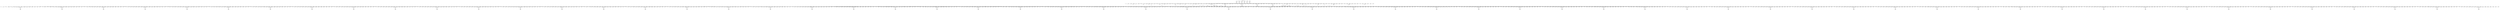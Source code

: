 digraph g {
n61 [shape=invtriangle,label="w_pool359"];
n60 [shape=invtriangle,label="w_pool358"];
n59 [shape=invtriangle,label="w_pool357"];
n58 [shape=invtriangle,label="w_pool356"];
n57 [shape=invtriangle,label="w_pool355"];
n56 [shape=invtriangle,label="w_pool354"];
n55 [shape=invtriangle,label="w_pool353"];
n54 [shape=invtriangle,label="w_pool352"];
n53 [shape=invtriangle,label="w_pool351"];
n52 [shape=invtriangle,label="w_pool350"];
n51 [shape=invtriangle,label="w_pool349"];
n50 [shape=invtriangle,label="w_pool348"];
n49 [shape=invtriangle,label="w_pool347"];
n48 [shape=invtriangle,label="w_pool346"];
n47 [shape=invtriangle,label="w_pool345"];
n46 [shape=invtriangle,label="w_pool344"];
n45 [shape=invtriangle,label="w_pool343"];
n44 [shape=invtriangle,label="w_pool342"];
n43 [shape=invtriangle,label="w_pool341"];
n42 [shape=invtriangle,label="w_pool340"];
n41 [shape=invtriangle,label="w_pool339"];
n40 [shape=invtriangle,label="w_pool338"];
n39 [shape=invtriangle,label="w_pool337"];
n38 [shape=invtriangle,label="w_pool336"];
n37 [shape=invtriangle,label="w_pool335"];
n36 [shape=invtriangle,label="w_pool334"];
n35 [shape=invtriangle,label="w_pool333"];
n34 [shape=invtriangle,label="w_pool332"];
n33 [shape=invtriangle,label="w_pool331"];
n32 [shape=invtriangle,label="w_pool330"];
n31 [shape=invtriangle,label="w_pool329"];
n30 [shape=invtriangle,label="w_pool328"];
n29 [shape=invtriangle,label="w_pool327"];
n28 [shape=invtriangle,label="w_pool326"];
n27 [shape=invtriangle,label="w_pool325"];
n26 [shape=invtriangle,label="w_pool324"];
n25 [shape=invtriangle,label="w_pool323"];
n24 [shape=invtriangle,label="w_pool322"];
n23 [shape=invtriangle,label="w_pool321"];
n22 [shape=invtriangle,label="w_pool320"];
n21 [shape=invtriangle,label="w_pool319"];
n20 [shape=invtriangle,label="w_pool318"];
n19 [shape=invtriangle,label="w_pool317"];
n18 [shape=invtriangle,label="w_pool316"];
n17 [shape=invtriangle,label="w_pool315"];
n16 [shape=invtriangle,label="w_pool314"];
n15 [shape=invtriangle,label="w_pool313"];
n14 [shape=invtriangle,label="w_pool312"];
n13 [shape=invtriangle,label="w_pool311"];
n12 [shape=invtriangle,label="w_pool310"];
n11 [shape=invtriangle,label="w_pool39"];
n10 [shape=invtriangle,label="w_pool38"];
n9 [shape=invtriangle,label="w_pool37"];
n8 [shape=invtriangle,label="w_pool36"];
n7 [shape=invtriangle,label="w_pool35"];
n6 [shape=invtriangle,label="w_pool34"];
n5 [shape=invtriangle,label="w_pool33"];
n4 [shape=invtriangle,label="w_pool32"];
n3 [shape=invtriangle,label="w_pool31"];
n2 [shape=invtriangle,label="w_pool30"];
n1 [shape=invtriangle,label="i"];
n67 [shape=record,style=rounded,label="<id>biais(-87)|{{<e0>}|{<s0>}}"];
n66 [shape=record,style=rounded,label="<id>conv33(...,7)|{{<e0>|<e1>|<e2>}|{<s0>|<s1>|<s2>}}"];
n72 [shape=record,style=rounded,label="<id>biais(89)|{{<e0>}|{<s0>}}"];
n71 [shape=record,style=rounded,label="<id>conv33(...,7)|{{<e0>|<e1>|<e2>}|{<s0>|<s1>|<s2>}}"];
n77 [shape=record,style=rounded,label="<id>biais(11)|{{<e0>}|{<s0>}}"];
n76 [shape=record,style=rounded,label="<id>conv33(...,7)|{{<e0>|<e1>|<e2>}|{<s0>|<s1>|<s2>}}"];
n82 [shape=record,style=rounded,label="<id>biais(-12)|{{<e0>}|{<s0>}}"];
n81 [shape=record,style=rounded,label="<id>conv33(...,7)|{{<e0>|<e1>|<e2>}|{<s0>|<s1>|<s2>}}"];
n87 [shape=record,style=rounded,label="<id>biais(-67)|{{<e0>}|{<s0>}}"];
n86 [shape=record,style=rounded,label="<id>conv33(...,7)|{{<e0>|<e1>|<e2>}|{<s0>|<s1>|<s2>}}"];
n92 [shape=record,style=rounded,label="<id>biais(-56)|{{<e0>}|{<s0>}}"];
n91 [shape=record,style=rounded,label="<id>conv33(...,7)|{{<e0>|<e1>|<e2>}|{<s0>|<s1>|<s2>}}"];
n62 [shape=record,style=rounded,label="<id>rep6|{{<e0>}|{<s0>|<s1>|<s2>|<s3>|<s4>|<s5>}}"];
n93 [shape=record,style=rounded,label="<id>relu|{{<e0>}|{<s0>}}"];
n94 [shape=record,style=rounded,label="<id>relu|{{<e0>}|{<s0>}}"];
n95 [shape=record,style=rounded,label="<id>relu|{{<e0>}|{<s0>}}"];
n96 [shape=record,style=rounded,label="<id>relu|{{<e0>}|{<s0>}}"];
n97 [shape=record,style=rounded,label="<id>relu|{{<e0>}|{<s0>}}"];
n98 [shape=record,style=rounded,label="<id>relu|{{<e0>}|{<s0>}}"];
n102 [shape=record,style=rounded,label="<id>poolv(2)|{{<e0>|<e1>}|{<s0>|<s1>}}"];
n99 [shape=record,style=rounded,label="<id>poolh(2)|{{<e0>}|{<s0>}}"];
n106 [shape=record,style=rounded,label="<id>poolv(2)|{{<e0>|<e1>}|{<s0>|<s1>}}"];
n103 [shape=record,style=rounded,label="<id>poolh(2)|{{<e0>}|{<s0>}}"];
n110 [shape=record,style=rounded,label="<id>poolv(2)|{{<e0>|<e1>}|{<s0>|<s1>}}"];
n107 [shape=record,style=rounded,label="<id>poolh(2)|{{<e0>}|{<s0>}}"];
n114 [shape=record,style=rounded,label="<id>poolv(2)|{{<e0>|<e1>}|{<s0>|<s1>}}"];
n111 [shape=record,style=rounded,label="<id>poolh(2)|{{<e0>}|{<s0>}}"];
n118 [shape=record,style=rounded,label="<id>poolv(2)|{{<e0>|<e1>}|{<s0>|<s1>}}"];
n115 [shape=record,style=rounded,label="<id>poolh(2)|{{<e0>}|{<s0>}}"];
n122 [shape=record,style=rounded,label="<id>poolv(2)|{{<e0>|<e1>}|{<s0>|<s1>}}"];
n119 [shape=record,style=rounded,label="<id>poolh(2)|{{<e0>}|{<s0>}}"];
n149 [shape=record,style=rounded,label="<id>relu|{{<e0>}|{<s0>}}"];
n148 [shape=record,style=rounded,label="<id>biais(-3)|{{<e0>}|{<s0>}}"];
n147 [shape=record,style=rounded,label="<id>sum6|{{<e0>|<e1>|<e2>|<e3>|<e4>|<e5>}|{<s0>}}"];
n126 [shape=record,style=rounded,label="<id>conv33(...,0)|{{<e0>|<e1>|<e2>}|{<s0>|<s1>|<s2>}}"];
n130 [shape=record,style=rounded,label="<id>conv33(...,0)|{{<e0>|<e1>|<e2>}|{<s0>|<s1>|<s2>}}"];
n134 [shape=record,style=rounded,label="<id>conv33(...,0)|{{<e0>|<e1>|<e2>}|{<s0>|<s1>|<s2>}}"];
n138 [shape=record,style=rounded,label="<id>conv33(...,0)|{{<e0>|<e1>|<e2>}|{<s0>|<s1>|<s2>}}"];
n142 [shape=record,style=rounded,label="<id>conv33(...,0)|{{<e0>|<e1>|<e2>}|{<s0>|<s1>|<s2>}}"];
n146 [shape=record,style=rounded,label="<id>conv33(...,0)|{{<e0>|<e1>|<e2>}|{<s0>|<s1>|<s2>}}"];
n176 [shape=record,style=rounded,label="<id>relu|{{<e0>}|{<s0>}}"];
n175 [shape=record,style=rounded,label="<id>biais(-68)|{{<e0>}|{<s0>}}"];
n174 [shape=record,style=rounded,label="<id>sum6|{{<e0>|<e1>|<e2>|<e3>|<e4>|<e5>}|{<s0>}}"];
n153 [shape=record,style=rounded,label="<id>conv33(...,0)|{{<e0>|<e1>|<e2>}|{<s0>|<s1>|<s2>}}"];
n157 [shape=record,style=rounded,label="<id>conv33(...,0)|{{<e0>|<e1>|<e2>}|{<s0>|<s1>|<s2>}}"];
n161 [shape=record,style=rounded,label="<id>conv33(...,0)|{{<e0>|<e1>|<e2>}|{<s0>|<s1>|<s2>}}"];
n165 [shape=record,style=rounded,label="<id>conv33(...,0)|{{<e0>|<e1>|<e2>}|{<s0>|<s1>|<s2>}}"];
n169 [shape=record,style=rounded,label="<id>conv33(...,0)|{{<e0>|<e1>|<e2>}|{<s0>|<s1>|<s2>}}"];
n173 [shape=record,style=rounded,label="<id>conv33(...,0)|{{<e0>|<e1>|<e2>}|{<s0>|<s1>|<s2>}}"];
n203 [shape=record,style=rounded,label="<id>relu|{{<e0>}|{<s0>}}"];
n202 [shape=record,style=rounded,label="<id>biais(-21)|{{<e0>}|{<s0>}}"];
n201 [shape=record,style=rounded,label="<id>sum6|{{<e0>|<e1>|<e2>|<e3>|<e4>|<e5>}|{<s0>}}"];
n180 [shape=record,style=rounded,label="<id>conv33(...,0)|{{<e0>|<e1>|<e2>}|{<s0>|<s1>|<s2>}}"];
n184 [shape=record,style=rounded,label="<id>conv33(...,0)|{{<e0>|<e1>|<e2>}|{<s0>|<s1>|<s2>}}"];
n188 [shape=record,style=rounded,label="<id>conv33(...,0)|{{<e0>|<e1>|<e2>}|{<s0>|<s1>|<s2>}}"];
n192 [shape=record,style=rounded,label="<id>conv33(...,0)|{{<e0>|<e1>|<e2>}|{<s0>|<s1>|<s2>}}"];
n196 [shape=record,style=rounded,label="<id>conv33(...,0)|{{<e0>|<e1>|<e2>}|{<s0>|<s1>|<s2>}}"];
n200 [shape=record,style=rounded,label="<id>conv33(...,0)|{{<e0>|<e1>|<e2>}|{<s0>|<s1>|<s2>}}"];
n230 [shape=record,style=rounded,label="<id>relu|{{<e0>}|{<s0>}}"];
n229 [shape=record,style=rounded,label="<id>biais(-24)|{{<e0>}|{<s0>}}"];
n228 [shape=record,style=rounded,label="<id>sum6|{{<e0>|<e1>|<e2>|<e3>|<e4>|<e5>}|{<s0>}}"];
n207 [shape=record,style=rounded,label="<id>conv33(...,0)|{{<e0>|<e1>|<e2>}|{<s0>|<s1>|<s2>}}"];
n211 [shape=record,style=rounded,label="<id>conv33(...,0)|{{<e0>|<e1>|<e2>}|{<s0>|<s1>|<s2>}}"];
n215 [shape=record,style=rounded,label="<id>conv33(...,0)|{{<e0>|<e1>|<e2>}|{<s0>|<s1>|<s2>}}"];
n219 [shape=record,style=rounded,label="<id>conv33(...,0)|{{<e0>|<e1>|<e2>}|{<s0>|<s1>|<s2>}}"];
n223 [shape=record,style=rounded,label="<id>conv33(...,0)|{{<e0>|<e1>|<e2>}|{<s0>|<s1>|<s2>}}"];
n227 [shape=record,style=rounded,label="<id>conv33(...,0)|{{<e0>|<e1>|<e2>}|{<s0>|<s1>|<s2>}}"];
n257 [shape=record,style=rounded,label="<id>relu|{{<e0>}|{<s0>}}"];
n256 [shape=record,style=rounded,label="<id>biais(-8)|{{<e0>}|{<s0>}}"];
n255 [shape=record,style=rounded,label="<id>sum6|{{<e0>|<e1>|<e2>|<e3>|<e4>|<e5>}|{<s0>}}"];
n234 [shape=record,style=rounded,label="<id>conv33(...,0)|{{<e0>|<e1>|<e2>}|{<s0>|<s1>|<s2>}}"];
n238 [shape=record,style=rounded,label="<id>conv33(...,0)|{{<e0>|<e1>|<e2>}|{<s0>|<s1>|<s2>}}"];
n242 [shape=record,style=rounded,label="<id>conv33(...,0)|{{<e0>|<e1>|<e2>}|{<s0>|<s1>|<s2>}}"];
n246 [shape=record,style=rounded,label="<id>conv33(...,0)|{{<e0>|<e1>|<e2>}|{<s0>|<s1>|<s2>}}"];
n250 [shape=record,style=rounded,label="<id>conv33(...,0)|{{<e0>|<e1>|<e2>}|{<s0>|<s1>|<s2>}}"];
n254 [shape=record,style=rounded,label="<id>conv33(...,0)|{{<e0>|<e1>|<e2>}|{<s0>|<s1>|<s2>}}"];
n284 [shape=record,style=rounded,label="<id>relu|{{<e0>}|{<s0>}}"];
n283 [shape=record,style=rounded,label="<id>biais(10)|{{<e0>}|{<s0>}}"];
n282 [shape=record,style=rounded,label="<id>sum6|{{<e0>|<e1>|<e2>|<e3>|<e4>|<e5>}|{<s0>}}"];
n261 [shape=record,style=rounded,label="<id>conv33(...,0)|{{<e0>|<e1>|<e2>}|{<s0>|<s1>|<s2>}}"];
n265 [shape=record,style=rounded,label="<id>conv33(...,0)|{{<e0>|<e1>|<e2>}|{<s0>|<s1>|<s2>}}"];
n269 [shape=record,style=rounded,label="<id>conv33(...,0)|{{<e0>|<e1>|<e2>}|{<s0>|<s1>|<s2>}}"];
n273 [shape=record,style=rounded,label="<id>conv33(...,0)|{{<e0>|<e1>|<e2>}|{<s0>|<s1>|<s2>}}"];
n277 [shape=record,style=rounded,label="<id>conv33(...,0)|{{<e0>|<e1>|<e2>}|{<s0>|<s1>|<s2>}}"];
n281 [shape=record,style=rounded,label="<id>conv33(...,0)|{{<e0>|<e1>|<e2>}|{<s0>|<s1>|<s2>}}"];
n311 [shape=record,style=rounded,label="<id>relu|{{<e0>}|{<s0>}}"];
n310 [shape=record,style=rounded,label="<id>biais(-70)|{{<e0>}|{<s0>}}"];
n309 [shape=record,style=rounded,label="<id>sum6|{{<e0>|<e1>|<e2>|<e3>|<e4>|<e5>}|{<s0>}}"];
n288 [shape=record,style=rounded,label="<id>conv33(...,0)|{{<e0>|<e1>|<e2>}|{<s0>|<s1>|<s2>}}"];
n292 [shape=record,style=rounded,label="<id>conv33(...,0)|{{<e0>|<e1>|<e2>}|{<s0>|<s1>|<s2>}}"];
n296 [shape=record,style=rounded,label="<id>conv33(...,0)|{{<e0>|<e1>|<e2>}|{<s0>|<s1>|<s2>}}"];
n300 [shape=record,style=rounded,label="<id>conv33(...,0)|{{<e0>|<e1>|<e2>}|{<s0>|<s1>|<s2>}}"];
n304 [shape=record,style=rounded,label="<id>conv33(...,0)|{{<e0>|<e1>|<e2>}|{<s0>|<s1>|<s2>}}"];
n308 [shape=record,style=rounded,label="<id>conv33(...,0)|{{<e0>|<e1>|<e2>}|{<s0>|<s1>|<s2>}}"];
n338 [shape=record,style=rounded,label="<id>relu|{{<e0>}|{<s0>}}"];
n337 [shape=record,style=rounded,label="<id>biais(-61)|{{<e0>}|{<s0>}}"];
n336 [shape=record,style=rounded,label="<id>sum6|{{<e0>|<e1>|<e2>|<e3>|<e4>|<e5>}|{<s0>}}"];
n315 [shape=record,style=rounded,label="<id>conv33(...,0)|{{<e0>|<e1>|<e2>}|{<s0>|<s1>|<s2>}}"];
n319 [shape=record,style=rounded,label="<id>conv33(...,0)|{{<e0>|<e1>|<e2>}|{<s0>|<s1>|<s2>}}"];
n323 [shape=record,style=rounded,label="<id>conv33(...,0)|{{<e0>|<e1>|<e2>}|{<s0>|<s1>|<s2>}}"];
n327 [shape=record,style=rounded,label="<id>conv33(...,0)|{{<e0>|<e1>|<e2>}|{<s0>|<s1>|<s2>}}"];
n331 [shape=record,style=rounded,label="<id>conv33(...,0)|{{<e0>|<e1>|<e2>}|{<s0>|<s1>|<s2>}}"];
n335 [shape=record,style=rounded,label="<id>conv33(...,0)|{{<e0>|<e1>|<e2>}|{<s0>|<s1>|<s2>}}"];
n365 [shape=record,style=rounded,label="<id>relu|{{<e0>}|{<s0>}}"];
n364 [shape=record,style=rounded,label="<id>biais(-22)|{{<e0>}|{<s0>}}"];
n363 [shape=record,style=rounded,label="<id>sum6|{{<e0>|<e1>|<e2>|<e3>|<e4>|<e5>}|{<s0>}}"];
n342 [shape=record,style=rounded,label="<id>conv33(...,0)|{{<e0>|<e1>|<e2>}|{<s0>|<s1>|<s2>}}"];
n346 [shape=record,style=rounded,label="<id>conv33(...,0)|{{<e0>|<e1>|<e2>}|{<s0>|<s1>|<s2>}}"];
n350 [shape=record,style=rounded,label="<id>conv33(...,0)|{{<e0>|<e1>|<e2>}|{<s0>|<s1>|<s2>}}"];
n354 [shape=record,style=rounded,label="<id>conv33(...,0)|{{<e0>|<e1>|<e2>}|{<s0>|<s1>|<s2>}}"];
n358 [shape=record,style=rounded,label="<id>conv33(...,0)|{{<e0>|<e1>|<e2>}|{<s0>|<s1>|<s2>}}"];
n362 [shape=record,style=rounded,label="<id>conv33(...,0)|{{<e0>|<e1>|<e2>}|{<s0>|<s1>|<s2>}}"];
n392 [shape=record,style=rounded,label="<id>relu|{{<e0>}|{<s0>}}"];
n391 [shape=record,style=rounded,label="<id>biais(14)|{{<e0>}|{<s0>}}"];
n390 [shape=record,style=rounded,label="<id>sum6|{{<e0>|<e1>|<e2>|<e3>|<e4>|<e5>}|{<s0>}}"];
n369 [shape=record,style=rounded,label="<id>conv33(...,0)|{{<e0>|<e1>|<e2>}|{<s0>|<s1>|<s2>}}"];
n373 [shape=record,style=rounded,label="<id>conv33(...,0)|{{<e0>|<e1>|<e2>}|{<s0>|<s1>|<s2>}}"];
n377 [shape=record,style=rounded,label="<id>conv33(...,0)|{{<e0>|<e1>|<e2>}|{<s0>|<s1>|<s2>}}"];
n381 [shape=record,style=rounded,label="<id>conv33(...,0)|{{<e0>|<e1>|<e2>}|{<s0>|<s1>|<s2>}}"];
n385 [shape=record,style=rounded,label="<id>conv33(...,0)|{{<e0>|<e1>|<e2>}|{<s0>|<s1>|<s2>}}"];
n389 [shape=record,style=rounded,label="<id>conv33(...,0)|{{<e0>|<e1>|<e2>}|{<s0>|<s1>|<s2>}}"];
n419 [shape=record,style=rounded,label="<id>relu|{{<e0>}|{<s0>}}"];
n418 [shape=record,style=rounded,label="<id>biais(5)|{{<e0>}|{<s0>}}"];
n417 [shape=record,style=rounded,label="<id>sum6|{{<e0>|<e1>|<e2>|<e3>|<e4>|<e5>}|{<s0>}}"];
n396 [shape=record,style=rounded,label="<id>conv33(...,0)|{{<e0>|<e1>|<e2>}|{<s0>|<s1>|<s2>}}"];
n400 [shape=record,style=rounded,label="<id>conv33(...,0)|{{<e0>|<e1>|<e2>}|{<s0>|<s1>|<s2>}}"];
n404 [shape=record,style=rounded,label="<id>conv33(...,0)|{{<e0>|<e1>|<e2>}|{<s0>|<s1>|<s2>}}"];
n408 [shape=record,style=rounded,label="<id>conv33(...,0)|{{<e0>|<e1>|<e2>}|{<s0>|<s1>|<s2>}}"];
n412 [shape=record,style=rounded,label="<id>conv33(...,0)|{{<e0>|<e1>|<e2>}|{<s0>|<s1>|<s2>}}"];
n416 [shape=record,style=rounded,label="<id>conv33(...,0)|{{<e0>|<e1>|<e2>}|{<s0>|<s1>|<s2>}}"];
n446 [shape=record,style=rounded,label="<id>relu|{{<e0>}|{<s0>}}"];
n445 [shape=record,style=rounded,label="<id>biais(-11)|{{<e0>}|{<s0>}}"];
n444 [shape=record,style=rounded,label="<id>sum6|{{<e0>|<e1>|<e2>|<e3>|<e4>|<e5>}|{<s0>}}"];
n423 [shape=record,style=rounded,label="<id>conv33(...,0)|{{<e0>|<e1>|<e2>}|{<s0>|<s1>|<s2>}}"];
n427 [shape=record,style=rounded,label="<id>conv33(...,0)|{{<e0>|<e1>|<e2>}|{<s0>|<s1>|<s2>}}"];
n431 [shape=record,style=rounded,label="<id>conv33(...,0)|{{<e0>|<e1>|<e2>}|{<s0>|<s1>|<s2>}}"];
n435 [shape=record,style=rounded,label="<id>conv33(...,0)|{{<e0>|<e1>|<e2>}|{<s0>|<s1>|<s2>}}"];
n439 [shape=record,style=rounded,label="<id>conv33(...,0)|{{<e0>|<e1>|<e2>}|{<s0>|<s1>|<s2>}}"];
n443 [shape=record,style=rounded,label="<id>conv33(...,0)|{{<e0>|<e1>|<e2>}|{<s0>|<s1>|<s2>}}"];
n473 [shape=record,style=rounded,label="<id>relu|{{<e0>}|{<s0>}}"];
n472 [shape=record,style=rounded,label="<id>biais(-34)|{{<e0>}|{<s0>}}"];
n471 [shape=record,style=rounded,label="<id>sum6|{{<e0>|<e1>|<e2>|<e3>|<e4>|<e5>}|{<s0>}}"];
n450 [shape=record,style=rounded,label="<id>conv33(...,0)|{{<e0>|<e1>|<e2>}|{<s0>|<s1>|<s2>}}"];
n454 [shape=record,style=rounded,label="<id>conv33(...,0)|{{<e0>|<e1>|<e2>}|{<s0>|<s1>|<s2>}}"];
n458 [shape=record,style=rounded,label="<id>conv33(...,0)|{{<e0>|<e1>|<e2>}|{<s0>|<s1>|<s2>}}"];
n462 [shape=record,style=rounded,label="<id>conv33(...,0)|{{<e0>|<e1>|<e2>}|{<s0>|<s1>|<s2>}}"];
n466 [shape=record,style=rounded,label="<id>conv33(...,0)|{{<e0>|<e1>|<e2>}|{<s0>|<s1>|<s2>}}"];
n470 [shape=record,style=rounded,label="<id>conv33(...,0)|{{<e0>|<e1>|<e2>}|{<s0>|<s1>|<s2>}}"];
n500 [shape=record,style=rounded,label="<id>relu|{{<e0>}|{<s0>}}"];
n499 [shape=record,style=rounded,label="<id>biais(-8)|{{<e0>}|{<s0>}}"];
n498 [shape=record,style=rounded,label="<id>sum6|{{<e0>|<e1>|<e2>|<e3>|<e4>|<e5>}|{<s0>}}"];
n477 [shape=record,style=rounded,label="<id>conv33(...,0)|{{<e0>|<e1>|<e2>}|{<s0>|<s1>|<s2>}}"];
n481 [shape=record,style=rounded,label="<id>conv33(...,0)|{{<e0>|<e1>|<e2>}|{<s0>|<s1>|<s2>}}"];
n485 [shape=record,style=rounded,label="<id>conv33(...,0)|{{<e0>|<e1>|<e2>}|{<s0>|<s1>|<s2>}}"];
n489 [shape=record,style=rounded,label="<id>conv33(...,0)|{{<e0>|<e1>|<e2>}|{<s0>|<s1>|<s2>}}"];
n493 [shape=record,style=rounded,label="<id>conv33(...,0)|{{<e0>|<e1>|<e2>}|{<s0>|<s1>|<s2>}}"];
n497 [shape=record,style=rounded,label="<id>conv33(...,0)|{{<e0>|<e1>|<e2>}|{<s0>|<s1>|<s2>}}"];
n527 [shape=record,style=rounded,label="<id>relu|{{<e0>}|{<s0>}}"];
n526 [shape=record,style=rounded,label="<id>biais(-20)|{{<e0>}|{<s0>}}"];
n525 [shape=record,style=rounded,label="<id>sum6|{{<e0>|<e1>|<e2>|<e3>|<e4>|<e5>}|{<s0>}}"];
n504 [shape=record,style=rounded,label="<id>conv33(...,0)|{{<e0>|<e1>|<e2>}|{<s0>|<s1>|<s2>}}"];
n508 [shape=record,style=rounded,label="<id>conv33(...,0)|{{<e0>|<e1>|<e2>}|{<s0>|<s1>|<s2>}}"];
n512 [shape=record,style=rounded,label="<id>conv33(...,0)|{{<e0>|<e1>|<e2>}|{<s0>|<s1>|<s2>}}"];
n516 [shape=record,style=rounded,label="<id>conv33(...,0)|{{<e0>|<e1>|<e2>}|{<s0>|<s1>|<s2>}}"];
n520 [shape=record,style=rounded,label="<id>conv33(...,0)|{{<e0>|<e1>|<e2>}|{<s0>|<s1>|<s2>}}"];
n524 [shape=record,style=rounded,label="<id>conv33(...,0)|{{<e0>|<e1>|<e2>}|{<s0>|<s1>|<s2>}}"];
n554 [shape=record,style=rounded,label="<id>relu|{{<e0>}|{<s0>}}"];
n553 [shape=record,style=rounded,label="<id>biais(-63)|{{<e0>}|{<s0>}}"];
n552 [shape=record,style=rounded,label="<id>sum6|{{<e0>|<e1>|<e2>|<e3>|<e4>|<e5>}|{<s0>}}"];
n531 [shape=record,style=rounded,label="<id>conv33(...,0)|{{<e0>|<e1>|<e2>}|{<s0>|<s1>|<s2>}}"];
n535 [shape=record,style=rounded,label="<id>conv33(...,0)|{{<e0>|<e1>|<e2>}|{<s0>|<s1>|<s2>}}"];
n539 [shape=record,style=rounded,label="<id>conv33(...,0)|{{<e0>|<e1>|<e2>}|{<s0>|<s1>|<s2>}}"];
n543 [shape=record,style=rounded,label="<id>conv33(...,0)|{{<e0>|<e1>|<e2>}|{<s0>|<s1>|<s2>}}"];
n547 [shape=record,style=rounded,label="<id>conv33(...,0)|{{<e0>|<e1>|<e2>}|{<s0>|<s1>|<s2>}}"];
n551 [shape=record,style=rounded,label="<id>conv33(...,0)|{{<e0>|<e1>|<e2>}|{<s0>|<s1>|<s2>}}"];
n558 [shape=record,style=rounded,label="<id>poolv(2)|{{<e0>|<e1>}|{<s0>|<s1>}}"];
n555 [shape=record,style=rounded,label="<id>poolh(2)|{{<e0>}|{<s0>}}"];
n562 [shape=record,style=rounded,label="<id>poolv(2)|{{<e0>|<e1>}|{<s0>|<s1>}}"];
n559 [shape=record,style=rounded,label="<id>poolh(2)|{{<e0>}|{<s0>}}"];
n566 [shape=record,style=rounded,label="<id>poolv(2)|{{<e0>|<e1>}|{<s0>|<s1>}}"];
n563 [shape=record,style=rounded,label="<id>poolh(2)|{{<e0>}|{<s0>}}"];
n570 [shape=record,style=rounded,label="<id>poolv(2)|{{<e0>|<e1>}|{<s0>|<s1>}}"];
n567 [shape=record,style=rounded,label="<id>poolh(2)|{{<e0>}|{<s0>}}"];
n574 [shape=record,style=rounded,label="<id>poolv(2)|{{<e0>|<e1>}|{<s0>|<s1>}}"];
n571 [shape=record,style=rounded,label="<id>poolh(2)|{{<e0>}|{<s0>}}"];
n578 [shape=record,style=rounded,label="<id>poolv(2)|{{<e0>|<e1>}|{<s0>|<s1>}}"];
n575 [shape=record,style=rounded,label="<id>poolh(2)|{{<e0>}|{<s0>}}"];
n582 [shape=record,style=rounded,label="<id>poolv(2)|{{<e0>|<e1>}|{<s0>|<s1>}}"];
n579 [shape=record,style=rounded,label="<id>poolh(2)|{{<e0>}|{<s0>}}"];
n586 [shape=record,style=rounded,label="<id>poolv(2)|{{<e0>|<e1>}|{<s0>|<s1>}}"];
n583 [shape=record,style=rounded,label="<id>poolh(2)|{{<e0>}|{<s0>}}"];
n590 [shape=record,style=rounded,label="<id>poolv(2)|{{<e0>|<e1>}|{<s0>|<s1>}}"];
n587 [shape=record,style=rounded,label="<id>poolh(2)|{{<e0>}|{<s0>}}"];
n594 [shape=record,style=rounded,label="<id>poolv(2)|{{<e0>|<e1>}|{<s0>|<s1>}}"];
n591 [shape=record,style=rounded,label="<id>poolh(2)|{{<e0>}|{<s0>}}"];
n598 [shape=record,style=rounded,label="<id>poolv(2)|{{<e0>|<e1>}|{<s0>|<s1>}}"];
n595 [shape=record,style=rounded,label="<id>poolh(2)|{{<e0>}|{<s0>}}"];
n602 [shape=record,style=rounded,label="<id>poolv(2)|{{<e0>|<e1>}|{<s0>|<s1>}}"];
n599 [shape=record,style=rounded,label="<id>poolh(2)|{{<e0>}|{<s0>}}"];
n606 [shape=record,style=rounded,label="<id>poolv(2)|{{<e0>|<e1>}|{<s0>|<s1>}}"];
n603 [shape=record,style=rounded,label="<id>poolh(2)|{{<e0>}|{<s0>}}"];
n610 [shape=record,style=rounded,label="<id>poolv(2)|{{<e0>|<e1>}|{<s0>|<s1>}}"];
n607 [shape=record,style=rounded,label="<id>poolh(2)|{{<e0>}|{<s0>}}"];
n614 [shape=record,style=rounded,label="<id>poolv(2)|{{<e0>|<e1>}|{<s0>|<s1>}}"];
n611 [shape=record,style=rounded,label="<id>poolh(2)|{{<e0>}|{<s0>}}"];
n618 [shape=record,style=rounded,label="<id>poolv(2)|{{<e0>|<e1>}|{<s0>|<s1>}}"];
n615 [shape=record,style=rounded,label="<id>poolh(2)|{{<e0>}|{<s0>}}"];
n685 [shape=record,style=rounded,label="<id>relu|{{<e0>}|{<s0>}}"];
n684 [shape=record,style=rounded,label="<id>biais(-13)|{{<e0>}|{<s0>}}"];
n683 [shape=record,style=rounded,label="<id>sum16|{{<e0>|<e1>|<e2>|<e3>|<e4>|<e5>|<e6>|<e7>|<e8>|<e9>|<e10>|<e11>|<e12>|<e13>|<e14>|<e15>}|{<s0>}}"];
n622 [shape=record,style=rounded,label="<id>conv33(...,0)|{{<e0>|<e1>|<e2>}|{<s0>|<s1>|<s2>}}"];
n626 [shape=record,style=rounded,label="<id>conv33(...,0)|{{<e0>|<e1>|<e2>}|{<s0>|<s1>|<s2>}}"];
n630 [shape=record,style=rounded,label="<id>conv33(...,0)|{{<e0>|<e1>|<e2>}|{<s0>|<s1>|<s2>}}"];
n634 [shape=record,style=rounded,label="<id>conv33(...,0)|{{<e0>|<e1>|<e2>}|{<s0>|<s1>|<s2>}}"];
n638 [shape=record,style=rounded,label="<id>conv33(...,0)|{{<e0>|<e1>|<e2>}|{<s0>|<s1>|<s2>}}"];
n642 [shape=record,style=rounded,label="<id>conv33(...,0)|{{<e0>|<e1>|<e2>}|{<s0>|<s1>|<s2>}}"];
n646 [shape=record,style=rounded,label="<id>conv33(...,0)|{{<e0>|<e1>|<e2>}|{<s0>|<s1>|<s2>}}"];
n650 [shape=record,style=rounded,label="<id>conv33(...,0)|{{<e0>|<e1>|<e2>}|{<s0>|<s1>|<s2>}}"];
n654 [shape=record,style=rounded,label="<id>conv33(...,0)|{{<e0>|<e1>|<e2>}|{<s0>|<s1>|<s2>}}"];
n658 [shape=record,style=rounded,label="<id>conv33(...,0)|{{<e0>|<e1>|<e2>}|{<s0>|<s1>|<s2>}}"];
n662 [shape=record,style=rounded,label="<id>conv33(...,0)|{{<e0>|<e1>|<e2>}|{<s0>|<s1>|<s2>}}"];
n666 [shape=record,style=rounded,label="<id>conv33(...,0)|{{<e0>|<e1>|<e2>}|{<s0>|<s1>|<s2>}}"];
n670 [shape=record,style=rounded,label="<id>conv33(...,0)|{{<e0>|<e1>|<e2>}|{<s0>|<s1>|<s2>}}"];
n674 [shape=record,style=rounded,label="<id>conv33(...,0)|{{<e0>|<e1>|<e2>}|{<s0>|<s1>|<s2>}}"];
n678 [shape=record,style=rounded,label="<id>conv33(...,0)|{{<e0>|<e1>|<e2>}|{<s0>|<s1>|<s2>}}"];
n682 [shape=record,style=rounded,label="<id>conv33(...,0)|{{<e0>|<e1>|<e2>}|{<s0>|<s1>|<s2>}}"];
n752 [shape=record,style=rounded,label="<id>relu|{{<e0>}|{<s0>}}"];
n751 [shape=record,style=rounded,label="<id>biais(-10)|{{<e0>}|{<s0>}}"];
n750 [shape=record,style=rounded,label="<id>sum16|{{<e0>|<e1>|<e2>|<e3>|<e4>|<e5>|<e6>|<e7>|<e8>|<e9>|<e10>|<e11>|<e12>|<e13>|<e14>|<e15>}|{<s0>}}"];
n689 [shape=record,style=rounded,label="<id>conv33(...,0)|{{<e0>|<e1>|<e2>}|{<s0>|<s1>|<s2>}}"];
n693 [shape=record,style=rounded,label="<id>conv33(...,0)|{{<e0>|<e1>|<e2>}|{<s0>|<s1>|<s2>}}"];
n697 [shape=record,style=rounded,label="<id>conv33(...,0)|{{<e0>|<e1>|<e2>}|{<s0>|<s1>|<s2>}}"];
n701 [shape=record,style=rounded,label="<id>conv33(...,0)|{{<e0>|<e1>|<e2>}|{<s0>|<s1>|<s2>}}"];
n705 [shape=record,style=rounded,label="<id>conv33(...,0)|{{<e0>|<e1>|<e2>}|{<s0>|<s1>|<s2>}}"];
n709 [shape=record,style=rounded,label="<id>conv33(...,0)|{{<e0>|<e1>|<e2>}|{<s0>|<s1>|<s2>}}"];
n713 [shape=record,style=rounded,label="<id>conv33(...,0)|{{<e0>|<e1>|<e2>}|{<s0>|<s1>|<s2>}}"];
n717 [shape=record,style=rounded,label="<id>conv33(...,0)|{{<e0>|<e1>|<e2>}|{<s0>|<s1>|<s2>}}"];
n721 [shape=record,style=rounded,label="<id>conv33(...,0)|{{<e0>|<e1>|<e2>}|{<s0>|<s1>|<s2>}}"];
n725 [shape=record,style=rounded,label="<id>conv33(...,0)|{{<e0>|<e1>|<e2>}|{<s0>|<s1>|<s2>}}"];
n729 [shape=record,style=rounded,label="<id>conv33(...,0)|{{<e0>|<e1>|<e2>}|{<s0>|<s1>|<s2>}}"];
n733 [shape=record,style=rounded,label="<id>conv33(...,0)|{{<e0>|<e1>|<e2>}|{<s0>|<s1>|<s2>}}"];
n737 [shape=record,style=rounded,label="<id>conv33(...,0)|{{<e0>|<e1>|<e2>}|{<s0>|<s1>|<s2>}}"];
n741 [shape=record,style=rounded,label="<id>conv33(...,0)|{{<e0>|<e1>|<e2>}|{<s0>|<s1>|<s2>}}"];
n745 [shape=record,style=rounded,label="<id>conv33(...,0)|{{<e0>|<e1>|<e2>}|{<s0>|<s1>|<s2>}}"];
n749 [shape=record,style=rounded,label="<id>conv33(...,0)|{{<e0>|<e1>|<e2>}|{<s0>|<s1>|<s2>}}"];
n819 [shape=record,style=rounded,label="<id>relu|{{<e0>}|{<s0>}}"];
n818 [shape=record,style=rounded,label="<id>biais(-9)|{{<e0>}|{<s0>}}"];
n817 [shape=record,style=rounded,label="<id>sum16|{{<e0>|<e1>|<e2>|<e3>|<e4>|<e5>|<e6>|<e7>|<e8>|<e9>|<e10>|<e11>|<e12>|<e13>|<e14>|<e15>}|{<s0>}}"];
n756 [shape=record,style=rounded,label="<id>conv33(...,0)|{{<e0>|<e1>|<e2>}|{<s0>|<s1>|<s2>}}"];
n760 [shape=record,style=rounded,label="<id>conv33(...,0)|{{<e0>|<e1>|<e2>}|{<s0>|<s1>|<s2>}}"];
n764 [shape=record,style=rounded,label="<id>conv33(...,0)|{{<e0>|<e1>|<e2>}|{<s0>|<s1>|<s2>}}"];
n768 [shape=record,style=rounded,label="<id>conv33(...,0)|{{<e0>|<e1>|<e2>}|{<s0>|<s1>|<s2>}}"];
n772 [shape=record,style=rounded,label="<id>conv33(...,0)|{{<e0>|<e1>|<e2>}|{<s0>|<s1>|<s2>}}"];
n776 [shape=record,style=rounded,label="<id>conv33(...,0)|{{<e0>|<e1>|<e2>}|{<s0>|<s1>|<s2>}}"];
n780 [shape=record,style=rounded,label="<id>conv33(...,0)|{{<e0>|<e1>|<e2>}|{<s0>|<s1>|<s2>}}"];
n784 [shape=record,style=rounded,label="<id>conv33(...,0)|{{<e0>|<e1>|<e2>}|{<s0>|<s1>|<s2>}}"];
n788 [shape=record,style=rounded,label="<id>conv33(...,0)|{{<e0>|<e1>|<e2>}|{<s0>|<s1>|<s2>}}"];
n792 [shape=record,style=rounded,label="<id>conv33(...,0)|{{<e0>|<e1>|<e2>}|{<s0>|<s1>|<s2>}}"];
n796 [shape=record,style=rounded,label="<id>conv33(...,0)|{{<e0>|<e1>|<e2>}|{<s0>|<s1>|<s2>}}"];
n800 [shape=record,style=rounded,label="<id>conv33(...,0)|{{<e0>|<e1>|<e2>}|{<s0>|<s1>|<s2>}}"];
n804 [shape=record,style=rounded,label="<id>conv33(...,0)|{{<e0>|<e1>|<e2>}|{<s0>|<s1>|<s2>}}"];
n808 [shape=record,style=rounded,label="<id>conv33(...,0)|{{<e0>|<e1>|<e2>}|{<s0>|<s1>|<s2>}}"];
n812 [shape=record,style=rounded,label="<id>conv33(...,0)|{{<e0>|<e1>|<e2>}|{<s0>|<s1>|<s2>}}"];
n816 [shape=record,style=rounded,label="<id>conv33(...,0)|{{<e0>|<e1>|<e2>}|{<s0>|<s1>|<s2>}}"];
n886 [shape=record,style=rounded,label="<id>relu|{{<e0>}|{<s0>}}"];
n885 [shape=record,style=rounded,label="<id>biais(-17)|{{<e0>}|{<s0>}}"];
n884 [shape=record,style=rounded,label="<id>sum16|{{<e0>|<e1>|<e2>|<e3>|<e4>|<e5>|<e6>|<e7>|<e8>|<e9>|<e10>|<e11>|<e12>|<e13>|<e14>|<e15>}|{<s0>}}"];
n823 [shape=record,style=rounded,label="<id>conv33(...,0)|{{<e0>|<e1>|<e2>}|{<s0>|<s1>|<s2>}}"];
n827 [shape=record,style=rounded,label="<id>conv33(...,0)|{{<e0>|<e1>|<e2>}|{<s0>|<s1>|<s2>}}"];
n831 [shape=record,style=rounded,label="<id>conv33(...,0)|{{<e0>|<e1>|<e2>}|{<s0>|<s1>|<s2>}}"];
n835 [shape=record,style=rounded,label="<id>conv33(...,0)|{{<e0>|<e1>|<e2>}|{<s0>|<s1>|<s2>}}"];
n839 [shape=record,style=rounded,label="<id>conv33(...,0)|{{<e0>|<e1>|<e2>}|{<s0>|<s1>|<s2>}}"];
n843 [shape=record,style=rounded,label="<id>conv33(...,0)|{{<e0>|<e1>|<e2>}|{<s0>|<s1>|<s2>}}"];
n847 [shape=record,style=rounded,label="<id>conv33(...,0)|{{<e0>|<e1>|<e2>}|{<s0>|<s1>|<s2>}}"];
n851 [shape=record,style=rounded,label="<id>conv33(...,0)|{{<e0>|<e1>|<e2>}|{<s0>|<s1>|<s2>}}"];
n855 [shape=record,style=rounded,label="<id>conv33(...,0)|{{<e0>|<e1>|<e2>}|{<s0>|<s1>|<s2>}}"];
n859 [shape=record,style=rounded,label="<id>conv33(...,0)|{{<e0>|<e1>|<e2>}|{<s0>|<s1>|<s2>}}"];
n863 [shape=record,style=rounded,label="<id>conv33(...,0)|{{<e0>|<e1>|<e2>}|{<s0>|<s1>|<s2>}}"];
n867 [shape=record,style=rounded,label="<id>conv33(...,0)|{{<e0>|<e1>|<e2>}|{<s0>|<s1>|<s2>}}"];
n871 [shape=record,style=rounded,label="<id>conv33(...,0)|{{<e0>|<e1>|<e2>}|{<s0>|<s1>|<s2>}}"];
n875 [shape=record,style=rounded,label="<id>conv33(...,0)|{{<e0>|<e1>|<e2>}|{<s0>|<s1>|<s2>}}"];
n879 [shape=record,style=rounded,label="<id>conv33(...,0)|{{<e0>|<e1>|<e2>}|{<s0>|<s1>|<s2>}}"];
n883 [shape=record,style=rounded,label="<id>conv33(...,0)|{{<e0>|<e1>|<e2>}|{<s0>|<s1>|<s2>}}"];
n953 [shape=record,style=rounded,label="<id>relu|{{<e0>}|{<s0>}}"];
n952 [shape=record,style=rounded,label="<id>biais(-7)|{{<e0>}|{<s0>}}"];
n951 [shape=record,style=rounded,label="<id>sum16|{{<e0>|<e1>|<e2>|<e3>|<e4>|<e5>|<e6>|<e7>|<e8>|<e9>|<e10>|<e11>|<e12>|<e13>|<e14>|<e15>}|{<s0>}}"];
n890 [shape=record,style=rounded,label="<id>conv33(...,0)|{{<e0>|<e1>|<e2>}|{<s0>|<s1>|<s2>}}"];
n894 [shape=record,style=rounded,label="<id>conv33(...,0)|{{<e0>|<e1>|<e2>}|{<s0>|<s1>|<s2>}}"];
n898 [shape=record,style=rounded,label="<id>conv33(...,0)|{{<e0>|<e1>|<e2>}|{<s0>|<s1>|<s2>}}"];
n902 [shape=record,style=rounded,label="<id>conv33(...,0)|{{<e0>|<e1>|<e2>}|{<s0>|<s1>|<s2>}}"];
n906 [shape=record,style=rounded,label="<id>conv33(...,0)|{{<e0>|<e1>|<e2>}|{<s0>|<s1>|<s2>}}"];
n910 [shape=record,style=rounded,label="<id>conv33(...,0)|{{<e0>|<e1>|<e2>}|{<s0>|<s1>|<s2>}}"];
n914 [shape=record,style=rounded,label="<id>conv33(...,0)|{{<e0>|<e1>|<e2>}|{<s0>|<s1>|<s2>}}"];
n918 [shape=record,style=rounded,label="<id>conv33(...,0)|{{<e0>|<e1>|<e2>}|{<s0>|<s1>|<s2>}}"];
n922 [shape=record,style=rounded,label="<id>conv33(...,0)|{{<e0>|<e1>|<e2>}|{<s0>|<s1>|<s2>}}"];
n926 [shape=record,style=rounded,label="<id>conv33(...,0)|{{<e0>|<e1>|<e2>}|{<s0>|<s1>|<s2>}}"];
n930 [shape=record,style=rounded,label="<id>conv33(...,0)|{{<e0>|<e1>|<e2>}|{<s0>|<s1>|<s2>}}"];
n934 [shape=record,style=rounded,label="<id>conv33(...,0)|{{<e0>|<e1>|<e2>}|{<s0>|<s1>|<s2>}}"];
n938 [shape=record,style=rounded,label="<id>conv33(...,0)|{{<e0>|<e1>|<e2>}|{<s0>|<s1>|<s2>}}"];
n942 [shape=record,style=rounded,label="<id>conv33(...,0)|{{<e0>|<e1>|<e2>}|{<s0>|<s1>|<s2>}}"];
n946 [shape=record,style=rounded,label="<id>conv33(...,0)|{{<e0>|<e1>|<e2>}|{<s0>|<s1>|<s2>}}"];
n950 [shape=record,style=rounded,label="<id>conv33(...,0)|{{<e0>|<e1>|<e2>}|{<s0>|<s1>|<s2>}}"];
n1020 [shape=record,style=rounded,label="<id>relu|{{<e0>}|{<s0>}}"];
n1019 [shape=record,style=rounded,label="<id>biais(-23)|{{<e0>}|{<s0>}}"];
n1018 [shape=record,style=rounded,label="<id>sum16|{{<e0>|<e1>|<e2>|<e3>|<e4>|<e5>|<e6>|<e7>|<e8>|<e9>|<e10>|<e11>|<e12>|<e13>|<e14>|<e15>}|{<s0>}}"];
n957 [shape=record,style=rounded,label="<id>conv33(...,0)|{{<e0>|<e1>|<e2>}|{<s0>|<s1>|<s2>}}"];
n961 [shape=record,style=rounded,label="<id>conv33(...,0)|{{<e0>|<e1>|<e2>}|{<s0>|<s1>|<s2>}}"];
n965 [shape=record,style=rounded,label="<id>conv33(...,0)|{{<e0>|<e1>|<e2>}|{<s0>|<s1>|<s2>}}"];
n969 [shape=record,style=rounded,label="<id>conv33(...,0)|{{<e0>|<e1>|<e2>}|{<s0>|<s1>|<s2>}}"];
n973 [shape=record,style=rounded,label="<id>conv33(...,0)|{{<e0>|<e1>|<e2>}|{<s0>|<s1>|<s2>}}"];
n977 [shape=record,style=rounded,label="<id>conv33(...,0)|{{<e0>|<e1>|<e2>}|{<s0>|<s1>|<s2>}}"];
n981 [shape=record,style=rounded,label="<id>conv33(...,0)|{{<e0>|<e1>|<e2>}|{<s0>|<s1>|<s2>}}"];
n985 [shape=record,style=rounded,label="<id>conv33(...,0)|{{<e0>|<e1>|<e2>}|{<s0>|<s1>|<s2>}}"];
n989 [shape=record,style=rounded,label="<id>conv33(...,0)|{{<e0>|<e1>|<e2>}|{<s0>|<s1>|<s2>}}"];
n993 [shape=record,style=rounded,label="<id>conv33(...,0)|{{<e0>|<e1>|<e2>}|{<s0>|<s1>|<s2>}}"];
n997 [shape=record,style=rounded,label="<id>conv33(...,0)|{{<e0>|<e1>|<e2>}|{<s0>|<s1>|<s2>}}"];
n1001 [shape=record,style=rounded,label="<id>conv33(...,0)|{{<e0>|<e1>|<e2>}|{<s0>|<s1>|<s2>}}"];
n1005 [shape=record,style=rounded,label="<id>conv33(...,0)|{{<e0>|<e1>|<e2>}|{<s0>|<s1>|<s2>}}"];
n1009 [shape=record,style=rounded,label="<id>conv33(...,0)|{{<e0>|<e1>|<e2>}|{<s0>|<s1>|<s2>}}"];
n1013 [shape=record,style=rounded,label="<id>conv33(...,0)|{{<e0>|<e1>|<e2>}|{<s0>|<s1>|<s2>}}"];
n1017 [shape=record,style=rounded,label="<id>conv33(...,0)|{{<e0>|<e1>|<e2>}|{<s0>|<s1>|<s2>}}"];
n1087 [shape=record,style=rounded,label="<id>relu|{{<e0>}|{<s0>}}"];
n1086 [shape=record,style=rounded,label="<id>biais(-6)|{{<e0>}|{<s0>}}"];
n1085 [shape=record,style=rounded,label="<id>sum16|{{<e0>|<e1>|<e2>|<e3>|<e4>|<e5>|<e6>|<e7>|<e8>|<e9>|<e10>|<e11>|<e12>|<e13>|<e14>|<e15>}|{<s0>}}"];
n1024 [shape=record,style=rounded,label="<id>conv33(...,0)|{{<e0>|<e1>|<e2>}|{<s0>|<s1>|<s2>}}"];
n1028 [shape=record,style=rounded,label="<id>conv33(...,0)|{{<e0>|<e1>|<e2>}|{<s0>|<s1>|<s2>}}"];
n1032 [shape=record,style=rounded,label="<id>conv33(...,0)|{{<e0>|<e1>|<e2>}|{<s0>|<s1>|<s2>}}"];
n1036 [shape=record,style=rounded,label="<id>conv33(...,0)|{{<e0>|<e1>|<e2>}|{<s0>|<s1>|<s2>}}"];
n1040 [shape=record,style=rounded,label="<id>conv33(...,0)|{{<e0>|<e1>|<e2>}|{<s0>|<s1>|<s2>}}"];
n1044 [shape=record,style=rounded,label="<id>conv33(...,0)|{{<e0>|<e1>|<e2>}|{<s0>|<s1>|<s2>}}"];
n1048 [shape=record,style=rounded,label="<id>conv33(...,0)|{{<e0>|<e1>|<e2>}|{<s0>|<s1>|<s2>}}"];
n1052 [shape=record,style=rounded,label="<id>conv33(...,0)|{{<e0>|<e1>|<e2>}|{<s0>|<s1>|<s2>}}"];
n1056 [shape=record,style=rounded,label="<id>conv33(...,0)|{{<e0>|<e1>|<e2>}|{<s0>|<s1>|<s2>}}"];
n1060 [shape=record,style=rounded,label="<id>conv33(...,0)|{{<e0>|<e1>|<e2>}|{<s0>|<s1>|<s2>}}"];
n1064 [shape=record,style=rounded,label="<id>conv33(...,0)|{{<e0>|<e1>|<e2>}|{<s0>|<s1>|<s2>}}"];
n1068 [shape=record,style=rounded,label="<id>conv33(...,0)|{{<e0>|<e1>|<e2>}|{<s0>|<s1>|<s2>}}"];
n1072 [shape=record,style=rounded,label="<id>conv33(...,0)|{{<e0>|<e1>|<e2>}|{<s0>|<s1>|<s2>}}"];
n1076 [shape=record,style=rounded,label="<id>conv33(...,0)|{{<e0>|<e1>|<e2>}|{<s0>|<s1>|<s2>}}"];
n1080 [shape=record,style=rounded,label="<id>conv33(...,0)|{{<e0>|<e1>|<e2>}|{<s0>|<s1>|<s2>}}"];
n1084 [shape=record,style=rounded,label="<id>conv33(...,0)|{{<e0>|<e1>|<e2>}|{<s0>|<s1>|<s2>}}"];
n1154 [shape=record,style=rounded,label="<id>relu|{{<e0>}|{<s0>}}"];
n1153 [shape=record,style=rounded,label="<id>biais(-17)|{{<e0>}|{<s0>}}"];
n1152 [shape=record,style=rounded,label="<id>sum16|{{<e0>|<e1>|<e2>|<e3>|<e4>|<e5>|<e6>|<e7>|<e8>|<e9>|<e10>|<e11>|<e12>|<e13>|<e14>|<e15>}|{<s0>}}"];
n1091 [shape=record,style=rounded,label="<id>conv33(...,0)|{{<e0>|<e1>|<e2>}|{<s0>|<s1>|<s2>}}"];
n1095 [shape=record,style=rounded,label="<id>conv33(...,0)|{{<e0>|<e1>|<e2>}|{<s0>|<s1>|<s2>}}"];
n1099 [shape=record,style=rounded,label="<id>conv33(...,0)|{{<e0>|<e1>|<e2>}|{<s0>|<s1>|<s2>}}"];
n1103 [shape=record,style=rounded,label="<id>conv33(...,0)|{{<e0>|<e1>|<e2>}|{<s0>|<s1>|<s2>}}"];
n1107 [shape=record,style=rounded,label="<id>conv33(...,0)|{{<e0>|<e1>|<e2>}|{<s0>|<s1>|<s2>}}"];
n1111 [shape=record,style=rounded,label="<id>conv33(...,0)|{{<e0>|<e1>|<e2>}|{<s0>|<s1>|<s2>}}"];
n1115 [shape=record,style=rounded,label="<id>conv33(...,0)|{{<e0>|<e1>|<e2>}|{<s0>|<s1>|<s2>}}"];
n1119 [shape=record,style=rounded,label="<id>conv33(...,0)|{{<e0>|<e1>|<e2>}|{<s0>|<s1>|<s2>}}"];
n1123 [shape=record,style=rounded,label="<id>conv33(...,0)|{{<e0>|<e1>|<e2>}|{<s0>|<s1>|<s2>}}"];
n1127 [shape=record,style=rounded,label="<id>conv33(...,0)|{{<e0>|<e1>|<e2>}|{<s0>|<s1>|<s2>}}"];
n1131 [shape=record,style=rounded,label="<id>conv33(...,0)|{{<e0>|<e1>|<e2>}|{<s0>|<s1>|<s2>}}"];
n1135 [shape=record,style=rounded,label="<id>conv33(...,0)|{{<e0>|<e1>|<e2>}|{<s0>|<s1>|<s2>}}"];
n1139 [shape=record,style=rounded,label="<id>conv33(...,0)|{{<e0>|<e1>|<e2>}|{<s0>|<s1>|<s2>}}"];
n1143 [shape=record,style=rounded,label="<id>conv33(...,0)|{{<e0>|<e1>|<e2>}|{<s0>|<s1>|<s2>}}"];
n1147 [shape=record,style=rounded,label="<id>conv33(...,0)|{{<e0>|<e1>|<e2>}|{<s0>|<s1>|<s2>}}"];
n1151 [shape=record,style=rounded,label="<id>conv33(...,0)|{{<e0>|<e1>|<e2>}|{<s0>|<s1>|<s2>}}"];
n1221 [shape=record,style=rounded,label="<id>relu|{{<e0>}|{<s0>}}"];
n1220 [shape=record,style=rounded,label="<id>biais(-15)|{{<e0>}|{<s0>}}"];
n1219 [shape=record,style=rounded,label="<id>sum16|{{<e0>|<e1>|<e2>|<e3>|<e4>|<e5>|<e6>|<e7>|<e8>|<e9>|<e10>|<e11>|<e12>|<e13>|<e14>|<e15>}|{<s0>}}"];
n1158 [shape=record,style=rounded,label="<id>conv33(...,0)|{{<e0>|<e1>|<e2>}|{<s0>|<s1>|<s2>}}"];
n1162 [shape=record,style=rounded,label="<id>conv33(...,0)|{{<e0>|<e1>|<e2>}|{<s0>|<s1>|<s2>}}"];
n1166 [shape=record,style=rounded,label="<id>conv33(...,0)|{{<e0>|<e1>|<e2>}|{<s0>|<s1>|<s2>}}"];
n1170 [shape=record,style=rounded,label="<id>conv33(...,0)|{{<e0>|<e1>|<e2>}|{<s0>|<s1>|<s2>}}"];
n1174 [shape=record,style=rounded,label="<id>conv33(...,0)|{{<e0>|<e1>|<e2>}|{<s0>|<s1>|<s2>}}"];
n1178 [shape=record,style=rounded,label="<id>conv33(...,0)|{{<e0>|<e1>|<e2>}|{<s0>|<s1>|<s2>}}"];
n1182 [shape=record,style=rounded,label="<id>conv33(...,0)|{{<e0>|<e1>|<e2>}|{<s0>|<s1>|<s2>}}"];
n1186 [shape=record,style=rounded,label="<id>conv33(...,0)|{{<e0>|<e1>|<e2>}|{<s0>|<s1>|<s2>}}"];
n1190 [shape=record,style=rounded,label="<id>conv33(...,0)|{{<e0>|<e1>|<e2>}|{<s0>|<s1>|<s2>}}"];
n1194 [shape=record,style=rounded,label="<id>conv33(...,0)|{{<e0>|<e1>|<e2>}|{<s0>|<s1>|<s2>}}"];
n1198 [shape=record,style=rounded,label="<id>conv33(...,0)|{{<e0>|<e1>|<e2>}|{<s0>|<s1>|<s2>}}"];
n1202 [shape=record,style=rounded,label="<id>conv33(...,0)|{{<e0>|<e1>|<e2>}|{<s0>|<s1>|<s2>}}"];
n1206 [shape=record,style=rounded,label="<id>conv33(...,0)|{{<e0>|<e1>|<e2>}|{<s0>|<s1>|<s2>}}"];
n1210 [shape=record,style=rounded,label="<id>conv33(...,0)|{{<e0>|<e1>|<e2>}|{<s0>|<s1>|<s2>}}"];
n1214 [shape=record,style=rounded,label="<id>conv33(...,0)|{{<e0>|<e1>|<e2>}|{<s0>|<s1>|<s2>}}"];
n1218 [shape=record,style=rounded,label="<id>conv33(...,0)|{{<e0>|<e1>|<e2>}|{<s0>|<s1>|<s2>}}"];
n1288 [shape=record,style=rounded,label="<id>relu|{{<e0>}|{<s0>}}"];
n1287 [shape=record,style=rounded,label="<id>biais(-26)|{{<e0>}|{<s0>}}"];
n1286 [shape=record,style=rounded,label="<id>sum16|{{<e0>|<e1>|<e2>|<e3>|<e4>|<e5>|<e6>|<e7>|<e8>|<e9>|<e10>|<e11>|<e12>|<e13>|<e14>|<e15>}|{<s0>}}"];
n1225 [shape=record,style=rounded,label="<id>conv33(...,0)|{{<e0>|<e1>|<e2>}|{<s0>|<s1>|<s2>}}"];
n1229 [shape=record,style=rounded,label="<id>conv33(...,0)|{{<e0>|<e1>|<e2>}|{<s0>|<s1>|<s2>}}"];
n1233 [shape=record,style=rounded,label="<id>conv33(...,0)|{{<e0>|<e1>|<e2>}|{<s0>|<s1>|<s2>}}"];
n1237 [shape=record,style=rounded,label="<id>conv33(...,0)|{{<e0>|<e1>|<e2>}|{<s0>|<s1>|<s2>}}"];
n1241 [shape=record,style=rounded,label="<id>conv33(...,0)|{{<e0>|<e1>|<e2>}|{<s0>|<s1>|<s2>}}"];
n1245 [shape=record,style=rounded,label="<id>conv33(...,0)|{{<e0>|<e1>|<e2>}|{<s0>|<s1>|<s2>}}"];
n1249 [shape=record,style=rounded,label="<id>conv33(...,0)|{{<e0>|<e1>|<e2>}|{<s0>|<s1>|<s2>}}"];
n1253 [shape=record,style=rounded,label="<id>conv33(...,0)|{{<e0>|<e1>|<e2>}|{<s0>|<s1>|<s2>}}"];
n1257 [shape=record,style=rounded,label="<id>conv33(...,0)|{{<e0>|<e1>|<e2>}|{<s0>|<s1>|<s2>}}"];
n1261 [shape=record,style=rounded,label="<id>conv33(...,0)|{{<e0>|<e1>|<e2>}|{<s0>|<s1>|<s2>}}"];
n1265 [shape=record,style=rounded,label="<id>conv33(...,0)|{{<e0>|<e1>|<e2>}|{<s0>|<s1>|<s2>}}"];
n1269 [shape=record,style=rounded,label="<id>conv33(...,0)|{{<e0>|<e1>|<e2>}|{<s0>|<s1>|<s2>}}"];
n1273 [shape=record,style=rounded,label="<id>conv33(...,0)|{{<e0>|<e1>|<e2>}|{<s0>|<s1>|<s2>}}"];
n1277 [shape=record,style=rounded,label="<id>conv33(...,0)|{{<e0>|<e1>|<e2>}|{<s0>|<s1>|<s2>}}"];
n1281 [shape=record,style=rounded,label="<id>conv33(...,0)|{{<e0>|<e1>|<e2>}|{<s0>|<s1>|<s2>}}"];
n1285 [shape=record,style=rounded,label="<id>conv33(...,0)|{{<e0>|<e1>|<e2>}|{<s0>|<s1>|<s2>}}"];
n1355 [shape=record,style=rounded,label="<id>relu|{{<e0>}|{<s0>}}"];
n1354 [shape=record,style=rounded,label="<id>biais(-21)|{{<e0>}|{<s0>}}"];
n1353 [shape=record,style=rounded,label="<id>sum16|{{<e0>|<e1>|<e2>|<e3>|<e4>|<e5>|<e6>|<e7>|<e8>|<e9>|<e10>|<e11>|<e12>|<e13>|<e14>|<e15>}|{<s0>}}"];
n1292 [shape=record,style=rounded,label="<id>conv33(...,0)|{{<e0>|<e1>|<e2>}|{<s0>|<s1>|<s2>}}"];
n1296 [shape=record,style=rounded,label="<id>conv33(...,0)|{{<e0>|<e1>|<e2>}|{<s0>|<s1>|<s2>}}"];
n1300 [shape=record,style=rounded,label="<id>conv33(...,0)|{{<e0>|<e1>|<e2>}|{<s0>|<s1>|<s2>}}"];
n1304 [shape=record,style=rounded,label="<id>conv33(...,0)|{{<e0>|<e1>|<e2>}|{<s0>|<s1>|<s2>}}"];
n1308 [shape=record,style=rounded,label="<id>conv33(...,0)|{{<e0>|<e1>|<e2>}|{<s0>|<s1>|<s2>}}"];
n1312 [shape=record,style=rounded,label="<id>conv33(...,0)|{{<e0>|<e1>|<e2>}|{<s0>|<s1>|<s2>}}"];
n1316 [shape=record,style=rounded,label="<id>conv33(...,0)|{{<e0>|<e1>|<e2>}|{<s0>|<s1>|<s2>}}"];
n1320 [shape=record,style=rounded,label="<id>conv33(...,0)|{{<e0>|<e1>|<e2>}|{<s0>|<s1>|<s2>}}"];
n1324 [shape=record,style=rounded,label="<id>conv33(...,0)|{{<e0>|<e1>|<e2>}|{<s0>|<s1>|<s2>}}"];
n1328 [shape=record,style=rounded,label="<id>conv33(...,0)|{{<e0>|<e1>|<e2>}|{<s0>|<s1>|<s2>}}"];
n1332 [shape=record,style=rounded,label="<id>conv33(...,0)|{{<e0>|<e1>|<e2>}|{<s0>|<s1>|<s2>}}"];
n1336 [shape=record,style=rounded,label="<id>conv33(...,0)|{{<e0>|<e1>|<e2>}|{<s0>|<s1>|<s2>}}"];
n1340 [shape=record,style=rounded,label="<id>conv33(...,0)|{{<e0>|<e1>|<e2>}|{<s0>|<s1>|<s2>}}"];
n1344 [shape=record,style=rounded,label="<id>conv33(...,0)|{{<e0>|<e1>|<e2>}|{<s0>|<s1>|<s2>}}"];
n1348 [shape=record,style=rounded,label="<id>conv33(...,0)|{{<e0>|<e1>|<e2>}|{<s0>|<s1>|<s2>}}"];
n1352 [shape=record,style=rounded,label="<id>conv33(...,0)|{{<e0>|<e1>|<e2>}|{<s0>|<s1>|<s2>}}"];
n1422 [shape=record,style=rounded,label="<id>relu|{{<e0>}|{<s0>}}"];
n1421 [shape=record,style=rounded,label="<id>biais(-7)|{{<e0>}|{<s0>}}"];
n1420 [shape=record,style=rounded,label="<id>sum16|{{<e0>|<e1>|<e2>|<e3>|<e4>|<e5>|<e6>|<e7>|<e8>|<e9>|<e10>|<e11>|<e12>|<e13>|<e14>|<e15>}|{<s0>}}"];
n1359 [shape=record,style=rounded,label="<id>conv33(...,0)|{{<e0>|<e1>|<e2>}|{<s0>|<s1>|<s2>}}"];
n1363 [shape=record,style=rounded,label="<id>conv33(...,0)|{{<e0>|<e1>|<e2>}|{<s0>|<s1>|<s2>}}"];
n1367 [shape=record,style=rounded,label="<id>conv33(...,0)|{{<e0>|<e1>|<e2>}|{<s0>|<s1>|<s2>}}"];
n1371 [shape=record,style=rounded,label="<id>conv33(...,0)|{{<e0>|<e1>|<e2>}|{<s0>|<s1>|<s2>}}"];
n1375 [shape=record,style=rounded,label="<id>conv33(...,0)|{{<e0>|<e1>|<e2>}|{<s0>|<s1>|<s2>}}"];
n1379 [shape=record,style=rounded,label="<id>conv33(...,0)|{{<e0>|<e1>|<e2>}|{<s0>|<s1>|<s2>}}"];
n1383 [shape=record,style=rounded,label="<id>conv33(...,0)|{{<e0>|<e1>|<e2>}|{<s0>|<s1>|<s2>}}"];
n1387 [shape=record,style=rounded,label="<id>conv33(...,0)|{{<e0>|<e1>|<e2>}|{<s0>|<s1>|<s2>}}"];
n1391 [shape=record,style=rounded,label="<id>conv33(...,0)|{{<e0>|<e1>|<e2>}|{<s0>|<s1>|<s2>}}"];
n1395 [shape=record,style=rounded,label="<id>conv33(...,0)|{{<e0>|<e1>|<e2>}|{<s0>|<s1>|<s2>}}"];
n1399 [shape=record,style=rounded,label="<id>conv33(...,0)|{{<e0>|<e1>|<e2>}|{<s0>|<s1>|<s2>}}"];
n1403 [shape=record,style=rounded,label="<id>conv33(...,0)|{{<e0>|<e1>|<e2>}|{<s0>|<s1>|<s2>}}"];
n1407 [shape=record,style=rounded,label="<id>conv33(...,0)|{{<e0>|<e1>|<e2>}|{<s0>|<s1>|<s2>}}"];
n1411 [shape=record,style=rounded,label="<id>conv33(...,0)|{{<e0>|<e1>|<e2>}|{<s0>|<s1>|<s2>}}"];
n1415 [shape=record,style=rounded,label="<id>conv33(...,0)|{{<e0>|<e1>|<e2>}|{<s0>|<s1>|<s2>}}"];
n1419 [shape=record,style=rounded,label="<id>conv33(...,0)|{{<e0>|<e1>|<e2>}|{<s0>|<s1>|<s2>}}"];
n1489 [shape=record,style=rounded,label="<id>relu|{{<e0>}|{<s0>}}"];
n1488 [shape=record,style=rounded,label="<id>biais(-17)|{{<e0>}|{<s0>}}"];
n1487 [shape=record,style=rounded,label="<id>sum16|{{<e0>|<e1>|<e2>|<e3>|<e4>|<e5>|<e6>|<e7>|<e8>|<e9>|<e10>|<e11>|<e12>|<e13>|<e14>|<e15>}|{<s0>}}"];
n1426 [shape=record,style=rounded,label="<id>conv33(...,0)|{{<e0>|<e1>|<e2>}|{<s0>|<s1>|<s2>}}"];
n1430 [shape=record,style=rounded,label="<id>conv33(...,0)|{{<e0>|<e1>|<e2>}|{<s0>|<s1>|<s2>}}"];
n1434 [shape=record,style=rounded,label="<id>conv33(...,0)|{{<e0>|<e1>|<e2>}|{<s0>|<s1>|<s2>}}"];
n1438 [shape=record,style=rounded,label="<id>conv33(...,0)|{{<e0>|<e1>|<e2>}|{<s0>|<s1>|<s2>}}"];
n1442 [shape=record,style=rounded,label="<id>conv33(...,0)|{{<e0>|<e1>|<e2>}|{<s0>|<s1>|<s2>}}"];
n1446 [shape=record,style=rounded,label="<id>conv33(...,0)|{{<e0>|<e1>|<e2>}|{<s0>|<s1>|<s2>}}"];
n1450 [shape=record,style=rounded,label="<id>conv33(...,0)|{{<e0>|<e1>|<e2>}|{<s0>|<s1>|<s2>}}"];
n1454 [shape=record,style=rounded,label="<id>conv33(...,0)|{{<e0>|<e1>|<e2>}|{<s0>|<s1>|<s2>}}"];
n1458 [shape=record,style=rounded,label="<id>conv33(...,0)|{{<e0>|<e1>|<e2>}|{<s0>|<s1>|<s2>}}"];
n1462 [shape=record,style=rounded,label="<id>conv33(...,0)|{{<e0>|<e1>|<e2>}|{<s0>|<s1>|<s2>}}"];
n1466 [shape=record,style=rounded,label="<id>conv33(...,0)|{{<e0>|<e1>|<e2>}|{<s0>|<s1>|<s2>}}"];
n1470 [shape=record,style=rounded,label="<id>conv33(...,0)|{{<e0>|<e1>|<e2>}|{<s0>|<s1>|<s2>}}"];
n1474 [shape=record,style=rounded,label="<id>conv33(...,0)|{{<e0>|<e1>|<e2>}|{<s0>|<s1>|<s2>}}"];
n1478 [shape=record,style=rounded,label="<id>conv33(...,0)|{{<e0>|<e1>|<e2>}|{<s0>|<s1>|<s2>}}"];
n1482 [shape=record,style=rounded,label="<id>conv33(...,0)|{{<e0>|<e1>|<e2>}|{<s0>|<s1>|<s2>}}"];
n1486 [shape=record,style=rounded,label="<id>conv33(...,0)|{{<e0>|<e1>|<e2>}|{<s0>|<s1>|<s2>}}"];
n1556 [shape=record,style=rounded,label="<id>relu|{{<e0>}|{<s0>}}"];
n1555 [shape=record,style=rounded,label="<id>biais(-10)|{{<e0>}|{<s0>}}"];
n1554 [shape=record,style=rounded,label="<id>sum16|{{<e0>|<e1>|<e2>|<e3>|<e4>|<e5>|<e6>|<e7>|<e8>|<e9>|<e10>|<e11>|<e12>|<e13>|<e14>|<e15>}|{<s0>}}"];
n1493 [shape=record,style=rounded,label="<id>conv33(...,0)|{{<e0>|<e1>|<e2>}|{<s0>|<s1>|<s2>}}"];
n1497 [shape=record,style=rounded,label="<id>conv33(...,0)|{{<e0>|<e1>|<e2>}|{<s0>|<s1>|<s2>}}"];
n1501 [shape=record,style=rounded,label="<id>conv33(...,0)|{{<e0>|<e1>|<e2>}|{<s0>|<s1>|<s2>}}"];
n1505 [shape=record,style=rounded,label="<id>conv33(...,0)|{{<e0>|<e1>|<e2>}|{<s0>|<s1>|<s2>}}"];
n1509 [shape=record,style=rounded,label="<id>conv33(...,0)|{{<e0>|<e1>|<e2>}|{<s0>|<s1>|<s2>}}"];
n1513 [shape=record,style=rounded,label="<id>conv33(...,0)|{{<e0>|<e1>|<e2>}|{<s0>|<s1>|<s2>}}"];
n1517 [shape=record,style=rounded,label="<id>conv33(...,0)|{{<e0>|<e1>|<e2>}|{<s0>|<s1>|<s2>}}"];
n1521 [shape=record,style=rounded,label="<id>conv33(...,0)|{{<e0>|<e1>|<e2>}|{<s0>|<s1>|<s2>}}"];
n1525 [shape=record,style=rounded,label="<id>conv33(...,0)|{{<e0>|<e1>|<e2>}|{<s0>|<s1>|<s2>}}"];
n1529 [shape=record,style=rounded,label="<id>conv33(...,0)|{{<e0>|<e1>|<e2>}|{<s0>|<s1>|<s2>}}"];
n1533 [shape=record,style=rounded,label="<id>conv33(...,0)|{{<e0>|<e1>|<e2>}|{<s0>|<s1>|<s2>}}"];
n1537 [shape=record,style=rounded,label="<id>conv33(...,0)|{{<e0>|<e1>|<e2>}|{<s0>|<s1>|<s2>}}"];
n1541 [shape=record,style=rounded,label="<id>conv33(...,0)|{{<e0>|<e1>|<e2>}|{<s0>|<s1>|<s2>}}"];
n1545 [shape=record,style=rounded,label="<id>conv33(...,0)|{{<e0>|<e1>|<e2>}|{<s0>|<s1>|<s2>}}"];
n1549 [shape=record,style=rounded,label="<id>conv33(...,0)|{{<e0>|<e1>|<e2>}|{<s0>|<s1>|<s2>}}"];
n1553 [shape=record,style=rounded,label="<id>conv33(...,0)|{{<e0>|<e1>|<e2>}|{<s0>|<s1>|<s2>}}"];
n1623 [shape=record,style=rounded,label="<id>relu|{{<e0>}|{<s0>}}"];
n1622 [shape=record,style=rounded,label="<id>biais(-8)|{{<e0>}|{<s0>}}"];
n1621 [shape=record,style=rounded,label="<id>sum16|{{<e0>|<e1>|<e2>|<e3>|<e4>|<e5>|<e6>|<e7>|<e8>|<e9>|<e10>|<e11>|<e12>|<e13>|<e14>|<e15>}|{<s0>}}"];
n1560 [shape=record,style=rounded,label="<id>conv33(...,0)|{{<e0>|<e1>|<e2>}|{<s0>|<s1>|<s2>}}"];
n1564 [shape=record,style=rounded,label="<id>conv33(...,0)|{{<e0>|<e1>|<e2>}|{<s0>|<s1>|<s2>}}"];
n1568 [shape=record,style=rounded,label="<id>conv33(...,0)|{{<e0>|<e1>|<e2>}|{<s0>|<s1>|<s2>}}"];
n1572 [shape=record,style=rounded,label="<id>conv33(...,0)|{{<e0>|<e1>|<e2>}|{<s0>|<s1>|<s2>}}"];
n1576 [shape=record,style=rounded,label="<id>conv33(...,0)|{{<e0>|<e1>|<e2>}|{<s0>|<s1>|<s2>}}"];
n1580 [shape=record,style=rounded,label="<id>conv33(...,0)|{{<e0>|<e1>|<e2>}|{<s0>|<s1>|<s2>}}"];
n1584 [shape=record,style=rounded,label="<id>conv33(...,0)|{{<e0>|<e1>|<e2>}|{<s0>|<s1>|<s2>}}"];
n1588 [shape=record,style=rounded,label="<id>conv33(...,0)|{{<e0>|<e1>|<e2>}|{<s0>|<s1>|<s2>}}"];
n1592 [shape=record,style=rounded,label="<id>conv33(...,0)|{{<e0>|<e1>|<e2>}|{<s0>|<s1>|<s2>}}"];
n1596 [shape=record,style=rounded,label="<id>conv33(...,0)|{{<e0>|<e1>|<e2>}|{<s0>|<s1>|<s2>}}"];
n1600 [shape=record,style=rounded,label="<id>conv33(...,0)|{{<e0>|<e1>|<e2>}|{<s0>|<s1>|<s2>}}"];
n1604 [shape=record,style=rounded,label="<id>conv33(...,0)|{{<e0>|<e1>|<e2>}|{<s0>|<s1>|<s2>}}"];
n1608 [shape=record,style=rounded,label="<id>conv33(...,0)|{{<e0>|<e1>|<e2>}|{<s0>|<s1>|<s2>}}"];
n1612 [shape=record,style=rounded,label="<id>conv33(...,0)|{{<e0>|<e1>|<e2>}|{<s0>|<s1>|<s2>}}"];
n1616 [shape=record,style=rounded,label="<id>conv33(...,0)|{{<e0>|<e1>|<e2>}|{<s0>|<s1>|<s2>}}"];
n1620 [shape=record,style=rounded,label="<id>conv33(...,0)|{{<e0>|<e1>|<e2>}|{<s0>|<s1>|<s2>}}"];
n1690 [shape=record,style=rounded,label="<id>relu|{{<e0>}|{<s0>}}"];
n1689 [shape=record,style=rounded,label="<id>biais(-10)|{{<e0>}|{<s0>}}"];
n1688 [shape=record,style=rounded,label="<id>sum16|{{<e0>|<e1>|<e2>|<e3>|<e4>|<e5>|<e6>|<e7>|<e8>|<e9>|<e10>|<e11>|<e12>|<e13>|<e14>|<e15>}|{<s0>}}"];
n1627 [shape=record,style=rounded,label="<id>conv33(...,0)|{{<e0>|<e1>|<e2>}|{<s0>|<s1>|<s2>}}"];
n1631 [shape=record,style=rounded,label="<id>conv33(...,0)|{{<e0>|<e1>|<e2>}|{<s0>|<s1>|<s2>}}"];
n1635 [shape=record,style=rounded,label="<id>conv33(...,0)|{{<e0>|<e1>|<e2>}|{<s0>|<s1>|<s2>}}"];
n1639 [shape=record,style=rounded,label="<id>conv33(...,0)|{{<e0>|<e1>|<e2>}|{<s0>|<s1>|<s2>}}"];
n1643 [shape=record,style=rounded,label="<id>conv33(...,0)|{{<e0>|<e1>|<e2>}|{<s0>|<s1>|<s2>}}"];
n1647 [shape=record,style=rounded,label="<id>conv33(...,0)|{{<e0>|<e1>|<e2>}|{<s0>|<s1>|<s2>}}"];
n1651 [shape=record,style=rounded,label="<id>conv33(...,0)|{{<e0>|<e1>|<e2>}|{<s0>|<s1>|<s2>}}"];
n1655 [shape=record,style=rounded,label="<id>conv33(...,0)|{{<e0>|<e1>|<e2>}|{<s0>|<s1>|<s2>}}"];
n1659 [shape=record,style=rounded,label="<id>conv33(...,0)|{{<e0>|<e1>|<e2>}|{<s0>|<s1>|<s2>}}"];
n1663 [shape=record,style=rounded,label="<id>conv33(...,0)|{{<e0>|<e1>|<e2>}|{<s0>|<s1>|<s2>}}"];
n1667 [shape=record,style=rounded,label="<id>conv33(...,0)|{{<e0>|<e1>|<e2>}|{<s0>|<s1>|<s2>}}"];
n1671 [shape=record,style=rounded,label="<id>conv33(...,0)|{{<e0>|<e1>|<e2>}|{<s0>|<s1>|<s2>}}"];
n1675 [shape=record,style=rounded,label="<id>conv33(...,0)|{{<e0>|<e1>|<e2>}|{<s0>|<s1>|<s2>}}"];
n1679 [shape=record,style=rounded,label="<id>conv33(...,0)|{{<e0>|<e1>|<e2>}|{<s0>|<s1>|<s2>}}"];
n1683 [shape=record,style=rounded,label="<id>conv33(...,0)|{{<e0>|<e1>|<e2>}|{<s0>|<s1>|<s2>}}"];
n1687 [shape=record,style=rounded,label="<id>conv33(...,0)|{{<e0>|<e1>|<e2>}|{<s0>|<s1>|<s2>}}"];
n1757 [shape=record,style=rounded,label="<id>relu|{{<e0>}|{<s0>}}"];
n1756 [shape=record,style=rounded,label="<id>biais(-14)|{{<e0>}|{<s0>}}"];
n1755 [shape=record,style=rounded,label="<id>sum16|{{<e0>|<e1>|<e2>|<e3>|<e4>|<e5>|<e6>|<e7>|<e8>|<e9>|<e10>|<e11>|<e12>|<e13>|<e14>|<e15>}|{<s0>}}"];
n1694 [shape=record,style=rounded,label="<id>conv33(...,0)|{{<e0>|<e1>|<e2>}|{<s0>|<s1>|<s2>}}"];
n1698 [shape=record,style=rounded,label="<id>conv33(...,0)|{{<e0>|<e1>|<e2>}|{<s0>|<s1>|<s2>}}"];
n1702 [shape=record,style=rounded,label="<id>conv33(...,0)|{{<e0>|<e1>|<e2>}|{<s0>|<s1>|<s2>}}"];
n1706 [shape=record,style=rounded,label="<id>conv33(...,0)|{{<e0>|<e1>|<e2>}|{<s0>|<s1>|<s2>}}"];
n1710 [shape=record,style=rounded,label="<id>conv33(...,0)|{{<e0>|<e1>|<e2>}|{<s0>|<s1>|<s2>}}"];
n1714 [shape=record,style=rounded,label="<id>conv33(...,0)|{{<e0>|<e1>|<e2>}|{<s0>|<s1>|<s2>}}"];
n1718 [shape=record,style=rounded,label="<id>conv33(...,0)|{{<e0>|<e1>|<e2>}|{<s0>|<s1>|<s2>}}"];
n1722 [shape=record,style=rounded,label="<id>conv33(...,0)|{{<e0>|<e1>|<e2>}|{<s0>|<s1>|<s2>}}"];
n1726 [shape=record,style=rounded,label="<id>conv33(...,0)|{{<e0>|<e1>|<e2>}|{<s0>|<s1>|<s2>}}"];
n1730 [shape=record,style=rounded,label="<id>conv33(...,0)|{{<e0>|<e1>|<e2>}|{<s0>|<s1>|<s2>}}"];
n1734 [shape=record,style=rounded,label="<id>conv33(...,0)|{{<e0>|<e1>|<e2>}|{<s0>|<s1>|<s2>}}"];
n1738 [shape=record,style=rounded,label="<id>conv33(...,0)|{{<e0>|<e1>|<e2>}|{<s0>|<s1>|<s2>}}"];
n1742 [shape=record,style=rounded,label="<id>conv33(...,0)|{{<e0>|<e1>|<e2>}|{<s0>|<s1>|<s2>}}"];
n1746 [shape=record,style=rounded,label="<id>conv33(...,0)|{{<e0>|<e1>|<e2>}|{<s0>|<s1>|<s2>}}"];
n1750 [shape=record,style=rounded,label="<id>conv33(...,0)|{{<e0>|<e1>|<e2>}|{<s0>|<s1>|<s2>}}"];
n1754 [shape=record,style=rounded,label="<id>conv33(...,0)|{{<e0>|<e1>|<e2>}|{<s0>|<s1>|<s2>}}"];
n1824 [shape=record,style=rounded,label="<id>relu|{{<e0>}|{<s0>}}"];
n1823 [shape=record,style=rounded,label="<id>biais(-17)|{{<e0>}|{<s0>}}"];
n1822 [shape=record,style=rounded,label="<id>sum16|{{<e0>|<e1>|<e2>|<e3>|<e4>|<e5>|<e6>|<e7>|<e8>|<e9>|<e10>|<e11>|<e12>|<e13>|<e14>|<e15>}|{<s0>}}"];
n1761 [shape=record,style=rounded,label="<id>conv33(...,0)|{{<e0>|<e1>|<e2>}|{<s0>|<s1>|<s2>}}"];
n1765 [shape=record,style=rounded,label="<id>conv33(...,0)|{{<e0>|<e1>|<e2>}|{<s0>|<s1>|<s2>}}"];
n1769 [shape=record,style=rounded,label="<id>conv33(...,0)|{{<e0>|<e1>|<e2>}|{<s0>|<s1>|<s2>}}"];
n1773 [shape=record,style=rounded,label="<id>conv33(...,0)|{{<e0>|<e1>|<e2>}|{<s0>|<s1>|<s2>}}"];
n1777 [shape=record,style=rounded,label="<id>conv33(...,0)|{{<e0>|<e1>|<e2>}|{<s0>|<s1>|<s2>}}"];
n1781 [shape=record,style=rounded,label="<id>conv33(...,0)|{{<e0>|<e1>|<e2>}|{<s0>|<s1>|<s2>}}"];
n1785 [shape=record,style=rounded,label="<id>conv33(...,0)|{{<e0>|<e1>|<e2>}|{<s0>|<s1>|<s2>}}"];
n1789 [shape=record,style=rounded,label="<id>conv33(...,0)|{{<e0>|<e1>|<e2>}|{<s0>|<s1>|<s2>}}"];
n1793 [shape=record,style=rounded,label="<id>conv33(...,0)|{{<e0>|<e1>|<e2>}|{<s0>|<s1>|<s2>}}"];
n1797 [shape=record,style=rounded,label="<id>conv33(...,0)|{{<e0>|<e1>|<e2>}|{<s0>|<s1>|<s2>}}"];
n1801 [shape=record,style=rounded,label="<id>conv33(...,0)|{{<e0>|<e1>|<e2>}|{<s0>|<s1>|<s2>}}"];
n1805 [shape=record,style=rounded,label="<id>conv33(...,0)|{{<e0>|<e1>|<e2>}|{<s0>|<s1>|<s2>}}"];
n1809 [shape=record,style=rounded,label="<id>conv33(...,0)|{{<e0>|<e1>|<e2>}|{<s0>|<s1>|<s2>}}"];
n1813 [shape=record,style=rounded,label="<id>conv33(...,0)|{{<e0>|<e1>|<e2>}|{<s0>|<s1>|<s2>}}"];
n1817 [shape=record,style=rounded,label="<id>conv33(...,0)|{{<e0>|<e1>|<e2>}|{<s0>|<s1>|<s2>}}"];
n1821 [shape=record,style=rounded,label="<id>conv33(...,0)|{{<e0>|<e1>|<e2>}|{<s0>|<s1>|<s2>}}"];
n1891 [shape=record,style=rounded,label="<id>relu|{{<e0>}|{<s0>}}"];
n1890 [shape=record,style=rounded,label="<id>biais(-11)|{{<e0>}|{<s0>}}"];
n1889 [shape=record,style=rounded,label="<id>sum16|{{<e0>|<e1>|<e2>|<e3>|<e4>|<e5>|<e6>|<e7>|<e8>|<e9>|<e10>|<e11>|<e12>|<e13>|<e14>|<e15>}|{<s0>}}"];
n1828 [shape=record,style=rounded,label="<id>conv33(...,0)|{{<e0>|<e1>|<e2>}|{<s0>|<s1>|<s2>}}"];
n1832 [shape=record,style=rounded,label="<id>conv33(...,0)|{{<e0>|<e1>|<e2>}|{<s0>|<s1>|<s2>}}"];
n1836 [shape=record,style=rounded,label="<id>conv33(...,0)|{{<e0>|<e1>|<e2>}|{<s0>|<s1>|<s2>}}"];
n1840 [shape=record,style=rounded,label="<id>conv33(...,0)|{{<e0>|<e1>|<e2>}|{<s0>|<s1>|<s2>}}"];
n1844 [shape=record,style=rounded,label="<id>conv33(...,0)|{{<e0>|<e1>|<e2>}|{<s0>|<s1>|<s2>}}"];
n1848 [shape=record,style=rounded,label="<id>conv33(...,0)|{{<e0>|<e1>|<e2>}|{<s0>|<s1>|<s2>}}"];
n1852 [shape=record,style=rounded,label="<id>conv33(...,0)|{{<e0>|<e1>|<e2>}|{<s0>|<s1>|<s2>}}"];
n1856 [shape=record,style=rounded,label="<id>conv33(...,0)|{{<e0>|<e1>|<e2>}|{<s0>|<s1>|<s2>}}"];
n1860 [shape=record,style=rounded,label="<id>conv33(...,0)|{{<e0>|<e1>|<e2>}|{<s0>|<s1>|<s2>}}"];
n1864 [shape=record,style=rounded,label="<id>conv33(...,0)|{{<e0>|<e1>|<e2>}|{<s0>|<s1>|<s2>}}"];
n1868 [shape=record,style=rounded,label="<id>conv33(...,0)|{{<e0>|<e1>|<e2>}|{<s0>|<s1>|<s2>}}"];
n1872 [shape=record,style=rounded,label="<id>conv33(...,0)|{{<e0>|<e1>|<e2>}|{<s0>|<s1>|<s2>}}"];
n1876 [shape=record,style=rounded,label="<id>conv33(...,0)|{{<e0>|<e1>|<e2>}|{<s0>|<s1>|<s2>}}"];
n1880 [shape=record,style=rounded,label="<id>conv33(...,0)|{{<e0>|<e1>|<e2>}|{<s0>|<s1>|<s2>}}"];
n1884 [shape=record,style=rounded,label="<id>conv33(...,0)|{{<e0>|<e1>|<e2>}|{<s0>|<s1>|<s2>}}"];
n1888 [shape=record,style=rounded,label="<id>conv33(...,0)|{{<e0>|<e1>|<e2>}|{<s0>|<s1>|<s2>}}"];
n1958 [shape=record,style=rounded,label="<id>relu|{{<e0>}|{<s0>}}"];
n1957 [shape=record,style=rounded,label="<id>biais(-11)|{{<e0>}|{<s0>}}"];
n1956 [shape=record,style=rounded,label="<id>sum16|{{<e0>|<e1>|<e2>|<e3>|<e4>|<e5>|<e6>|<e7>|<e8>|<e9>|<e10>|<e11>|<e12>|<e13>|<e14>|<e15>}|{<s0>}}"];
n1895 [shape=record,style=rounded,label="<id>conv33(...,0)|{{<e0>|<e1>|<e2>}|{<s0>|<s1>|<s2>}}"];
n1899 [shape=record,style=rounded,label="<id>conv33(...,0)|{{<e0>|<e1>|<e2>}|{<s0>|<s1>|<s2>}}"];
n1903 [shape=record,style=rounded,label="<id>conv33(...,0)|{{<e0>|<e1>|<e2>}|{<s0>|<s1>|<s2>}}"];
n1907 [shape=record,style=rounded,label="<id>conv33(...,0)|{{<e0>|<e1>|<e2>}|{<s0>|<s1>|<s2>}}"];
n1911 [shape=record,style=rounded,label="<id>conv33(...,0)|{{<e0>|<e1>|<e2>}|{<s0>|<s1>|<s2>}}"];
n1915 [shape=record,style=rounded,label="<id>conv33(...,0)|{{<e0>|<e1>|<e2>}|{<s0>|<s1>|<s2>}}"];
n1919 [shape=record,style=rounded,label="<id>conv33(...,0)|{{<e0>|<e1>|<e2>}|{<s0>|<s1>|<s2>}}"];
n1923 [shape=record,style=rounded,label="<id>conv33(...,0)|{{<e0>|<e1>|<e2>}|{<s0>|<s1>|<s2>}}"];
n1927 [shape=record,style=rounded,label="<id>conv33(...,0)|{{<e0>|<e1>|<e2>}|{<s0>|<s1>|<s2>}}"];
n1931 [shape=record,style=rounded,label="<id>conv33(...,0)|{{<e0>|<e1>|<e2>}|{<s0>|<s1>|<s2>}}"];
n1935 [shape=record,style=rounded,label="<id>conv33(...,0)|{{<e0>|<e1>|<e2>}|{<s0>|<s1>|<s2>}}"];
n1939 [shape=record,style=rounded,label="<id>conv33(...,0)|{{<e0>|<e1>|<e2>}|{<s0>|<s1>|<s2>}}"];
n1943 [shape=record,style=rounded,label="<id>conv33(...,0)|{{<e0>|<e1>|<e2>}|{<s0>|<s1>|<s2>}}"];
n1947 [shape=record,style=rounded,label="<id>conv33(...,0)|{{<e0>|<e1>|<e2>}|{<s0>|<s1>|<s2>}}"];
n1951 [shape=record,style=rounded,label="<id>conv33(...,0)|{{<e0>|<e1>|<e2>}|{<s0>|<s1>|<s2>}}"];
n1955 [shape=record,style=rounded,label="<id>conv33(...,0)|{{<e0>|<e1>|<e2>}|{<s0>|<s1>|<s2>}}"];
n2025 [shape=record,style=rounded,label="<id>relu|{{<e0>}|{<s0>}}"];
n2024 [shape=record,style=rounded,label="<id>biais(-10)|{{<e0>}|{<s0>}}"];
n2023 [shape=record,style=rounded,label="<id>sum16|{{<e0>|<e1>|<e2>|<e3>|<e4>|<e5>|<e6>|<e7>|<e8>|<e9>|<e10>|<e11>|<e12>|<e13>|<e14>|<e15>}|{<s0>}}"];
n1962 [shape=record,style=rounded,label="<id>conv33(...,0)|{{<e0>|<e1>|<e2>}|{<s0>|<s1>|<s2>}}"];
n1966 [shape=record,style=rounded,label="<id>conv33(...,0)|{{<e0>|<e1>|<e2>}|{<s0>|<s1>|<s2>}}"];
n1970 [shape=record,style=rounded,label="<id>conv33(...,0)|{{<e0>|<e1>|<e2>}|{<s0>|<s1>|<s2>}}"];
n1974 [shape=record,style=rounded,label="<id>conv33(...,0)|{{<e0>|<e1>|<e2>}|{<s0>|<s1>|<s2>}}"];
n1978 [shape=record,style=rounded,label="<id>conv33(...,0)|{{<e0>|<e1>|<e2>}|{<s0>|<s1>|<s2>}}"];
n1982 [shape=record,style=rounded,label="<id>conv33(...,0)|{{<e0>|<e1>|<e2>}|{<s0>|<s1>|<s2>}}"];
n1986 [shape=record,style=rounded,label="<id>conv33(...,0)|{{<e0>|<e1>|<e2>}|{<s0>|<s1>|<s2>}}"];
n1990 [shape=record,style=rounded,label="<id>conv33(...,0)|{{<e0>|<e1>|<e2>}|{<s0>|<s1>|<s2>}}"];
n1994 [shape=record,style=rounded,label="<id>conv33(...,0)|{{<e0>|<e1>|<e2>}|{<s0>|<s1>|<s2>}}"];
n1998 [shape=record,style=rounded,label="<id>conv33(...,0)|{{<e0>|<e1>|<e2>}|{<s0>|<s1>|<s2>}}"];
n2002 [shape=record,style=rounded,label="<id>conv33(...,0)|{{<e0>|<e1>|<e2>}|{<s0>|<s1>|<s2>}}"];
n2006 [shape=record,style=rounded,label="<id>conv33(...,0)|{{<e0>|<e1>|<e2>}|{<s0>|<s1>|<s2>}}"];
n2010 [shape=record,style=rounded,label="<id>conv33(...,0)|{{<e0>|<e1>|<e2>}|{<s0>|<s1>|<s2>}}"];
n2014 [shape=record,style=rounded,label="<id>conv33(...,0)|{{<e0>|<e1>|<e2>}|{<s0>|<s1>|<s2>}}"];
n2018 [shape=record,style=rounded,label="<id>conv33(...,0)|{{<e0>|<e1>|<e2>}|{<s0>|<s1>|<s2>}}"];
n2022 [shape=record,style=rounded,label="<id>conv33(...,0)|{{<e0>|<e1>|<e2>}|{<s0>|<s1>|<s2>}}"];
n2092 [shape=record,style=rounded,label="<id>relu|{{<e0>}|{<s0>}}"];
n2091 [shape=record,style=rounded,label="<id>biais(-10)|{{<e0>}|{<s0>}}"];
n2090 [shape=record,style=rounded,label="<id>sum16|{{<e0>|<e1>|<e2>|<e3>|<e4>|<e5>|<e6>|<e7>|<e8>|<e9>|<e10>|<e11>|<e12>|<e13>|<e14>|<e15>}|{<s0>}}"];
n2029 [shape=record,style=rounded,label="<id>conv33(...,0)|{{<e0>|<e1>|<e2>}|{<s0>|<s1>|<s2>}}"];
n2033 [shape=record,style=rounded,label="<id>conv33(...,0)|{{<e0>|<e1>|<e2>}|{<s0>|<s1>|<s2>}}"];
n2037 [shape=record,style=rounded,label="<id>conv33(...,0)|{{<e0>|<e1>|<e2>}|{<s0>|<s1>|<s2>}}"];
n2041 [shape=record,style=rounded,label="<id>conv33(...,0)|{{<e0>|<e1>|<e2>}|{<s0>|<s1>|<s2>}}"];
n2045 [shape=record,style=rounded,label="<id>conv33(...,0)|{{<e0>|<e1>|<e2>}|{<s0>|<s1>|<s2>}}"];
n2049 [shape=record,style=rounded,label="<id>conv33(...,0)|{{<e0>|<e1>|<e2>}|{<s0>|<s1>|<s2>}}"];
n2053 [shape=record,style=rounded,label="<id>conv33(...,0)|{{<e0>|<e1>|<e2>}|{<s0>|<s1>|<s2>}}"];
n2057 [shape=record,style=rounded,label="<id>conv33(...,0)|{{<e0>|<e1>|<e2>}|{<s0>|<s1>|<s2>}}"];
n2061 [shape=record,style=rounded,label="<id>conv33(...,0)|{{<e0>|<e1>|<e2>}|{<s0>|<s1>|<s2>}}"];
n2065 [shape=record,style=rounded,label="<id>conv33(...,0)|{{<e0>|<e1>|<e2>}|{<s0>|<s1>|<s2>}}"];
n2069 [shape=record,style=rounded,label="<id>conv33(...,0)|{{<e0>|<e1>|<e2>}|{<s0>|<s1>|<s2>}}"];
n2073 [shape=record,style=rounded,label="<id>conv33(...,0)|{{<e0>|<e1>|<e2>}|{<s0>|<s1>|<s2>}}"];
n2077 [shape=record,style=rounded,label="<id>conv33(...,0)|{{<e0>|<e1>|<e2>}|{<s0>|<s1>|<s2>}}"];
n2081 [shape=record,style=rounded,label="<id>conv33(...,0)|{{<e0>|<e1>|<e2>}|{<s0>|<s1>|<s2>}}"];
n2085 [shape=record,style=rounded,label="<id>conv33(...,0)|{{<e0>|<e1>|<e2>}|{<s0>|<s1>|<s2>}}"];
n2089 [shape=record,style=rounded,label="<id>conv33(...,0)|{{<e0>|<e1>|<e2>}|{<s0>|<s1>|<s2>}}"];
n2159 [shape=record,style=rounded,label="<id>relu|{{<e0>}|{<s0>}}"];
n2158 [shape=record,style=rounded,label="<id>biais(-32)|{{<e0>}|{<s0>}}"];
n2157 [shape=record,style=rounded,label="<id>sum16|{{<e0>|<e1>|<e2>|<e3>|<e4>|<e5>|<e6>|<e7>|<e8>|<e9>|<e10>|<e11>|<e12>|<e13>|<e14>|<e15>}|{<s0>}}"];
n2096 [shape=record,style=rounded,label="<id>conv33(...,0)|{{<e0>|<e1>|<e2>}|{<s0>|<s1>|<s2>}}"];
n2100 [shape=record,style=rounded,label="<id>conv33(...,0)|{{<e0>|<e1>|<e2>}|{<s0>|<s1>|<s2>}}"];
n2104 [shape=record,style=rounded,label="<id>conv33(...,0)|{{<e0>|<e1>|<e2>}|{<s0>|<s1>|<s2>}}"];
n2108 [shape=record,style=rounded,label="<id>conv33(...,0)|{{<e0>|<e1>|<e2>}|{<s0>|<s1>|<s2>}}"];
n2112 [shape=record,style=rounded,label="<id>conv33(...,0)|{{<e0>|<e1>|<e2>}|{<s0>|<s1>|<s2>}}"];
n2116 [shape=record,style=rounded,label="<id>conv33(...,0)|{{<e0>|<e1>|<e2>}|{<s0>|<s1>|<s2>}}"];
n2120 [shape=record,style=rounded,label="<id>conv33(...,0)|{{<e0>|<e1>|<e2>}|{<s0>|<s1>|<s2>}}"];
n2124 [shape=record,style=rounded,label="<id>conv33(...,0)|{{<e0>|<e1>|<e2>}|{<s0>|<s1>|<s2>}}"];
n2128 [shape=record,style=rounded,label="<id>conv33(...,0)|{{<e0>|<e1>|<e2>}|{<s0>|<s1>|<s2>}}"];
n2132 [shape=record,style=rounded,label="<id>conv33(...,0)|{{<e0>|<e1>|<e2>}|{<s0>|<s1>|<s2>}}"];
n2136 [shape=record,style=rounded,label="<id>conv33(...,0)|{{<e0>|<e1>|<e2>}|{<s0>|<s1>|<s2>}}"];
n2140 [shape=record,style=rounded,label="<id>conv33(...,0)|{{<e0>|<e1>|<e2>}|{<s0>|<s1>|<s2>}}"];
n2144 [shape=record,style=rounded,label="<id>conv33(...,0)|{{<e0>|<e1>|<e2>}|{<s0>|<s1>|<s2>}}"];
n2148 [shape=record,style=rounded,label="<id>conv33(...,0)|{{<e0>|<e1>|<e2>}|{<s0>|<s1>|<s2>}}"];
n2152 [shape=record,style=rounded,label="<id>conv33(...,0)|{{<e0>|<e1>|<e2>}|{<s0>|<s1>|<s2>}}"];
n2156 [shape=record,style=rounded,label="<id>conv33(...,0)|{{<e0>|<e1>|<e2>}|{<s0>|<s1>|<s2>}}"];
n2226 [shape=record,style=rounded,label="<id>relu|{{<e0>}|{<s0>}}"];
n2225 [shape=record,style=rounded,label="<id>biais(-13)|{{<e0>}|{<s0>}}"];
n2224 [shape=record,style=rounded,label="<id>sum16|{{<e0>|<e1>|<e2>|<e3>|<e4>|<e5>|<e6>|<e7>|<e8>|<e9>|<e10>|<e11>|<e12>|<e13>|<e14>|<e15>}|{<s0>}}"];
n2163 [shape=record,style=rounded,label="<id>conv33(...,0)|{{<e0>|<e1>|<e2>}|{<s0>|<s1>|<s2>}}"];
n2167 [shape=record,style=rounded,label="<id>conv33(...,0)|{{<e0>|<e1>|<e2>}|{<s0>|<s1>|<s2>}}"];
n2171 [shape=record,style=rounded,label="<id>conv33(...,0)|{{<e0>|<e1>|<e2>}|{<s0>|<s1>|<s2>}}"];
n2175 [shape=record,style=rounded,label="<id>conv33(...,0)|{{<e0>|<e1>|<e2>}|{<s0>|<s1>|<s2>}}"];
n2179 [shape=record,style=rounded,label="<id>conv33(...,0)|{{<e0>|<e1>|<e2>}|{<s0>|<s1>|<s2>}}"];
n2183 [shape=record,style=rounded,label="<id>conv33(...,0)|{{<e0>|<e1>|<e2>}|{<s0>|<s1>|<s2>}}"];
n2187 [shape=record,style=rounded,label="<id>conv33(...,0)|{{<e0>|<e1>|<e2>}|{<s0>|<s1>|<s2>}}"];
n2191 [shape=record,style=rounded,label="<id>conv33(...,0)|{{<e0>|<e1>|<e2>}|{<s0>|<s1>|<s2>}}"];
n2195 [shape=record,style=rounded,label="<id>conv33(...,0)|{{<e0>|<e1>|<e2>}|{<s0>|<s1>|<s2>}}"];
n2199 [shape=record,style=rounded,label="<id>conv33(...,0)|{{<e0>|<e1>|<e2>}|{<s0>|<s1>|<s2>}}"];
n2203 [shape=record,style=rounded,label="<id>conv33(...,0)|{{<e0>|<e1>|<e2>}|{<s0>|<s1>|<s2>}}"];
n2207 [shape=record,style=rounded,label="<id>conv33(...,0)|{{<e0>|<e1>|<e2>}|{<s0>|<s1>|<s2>}}"];
n2211 [shape=record,style=rounded,label="<id>conv33(...,0)|{{<e0>|<e1>|<e2>}|{<s0>|<s1>|<s2>}}"];
n2215 [shape=record,style=rounded,label="<id>conv33(...,0)|{{<e0>|<e1>|<e2>}|{<s0>|<s1>|<s2>}}"];
n2219 [shape=record,style=rounded,label="<id>conv33(...,0)|{{<e0>|<e1>|<e2>}|{<s0>|<s1>|<s2>}}"];
n2223 [shape=record,style=rounded,label="<id>conv33(...,0)|{{<e0>|<e1>|<e2>}|{<s0>|<s1>|<s2>}}"];
n2293 [shape=record,style=rounded,label="<id>relu|{{<e0>}|{<s0>}}"];
n2292 [shape=record,style=rounded,label="<id>biais(-16)|{{<e0>}|{<s0>}}"];
n2291 [shape=record,style=rounded,label="<id>sum16|{{<e0>|<e1>|<e2>|<e3>|<e4>|<e5>|<e6>|<e7>|<e8>|<e9>|<e10>|<e11>|<e12>|<e13>|<e14>|<e15>}|{<s0>}}"];
n2230 [shape=record,style=rounded,label="<id>conv33(...,0)|{{<e0>|<e1>|<e2>}|{<s0>|<s1>|<s2>}}"];
n2234 [shape=record,style=rounded,label="<id>conv33(...,0)|{{<e0>|<e1>|<e2>}|{<s0>|<s1>|<s2>}}"];
n2238 [shape=record,style=rounded,label="<id>conv33(...,0)|{{<e0>|<e1>|<e2>}|{<s0>|<s1>|<s2>}}"];
n2242 [shape=record,style=rounded,label="<id>conv33(...,0)|{{<e0>|<e1>|<e2>}|{<s0>|<s1>|<s2>}}"];
n2246 [shape=record,style=rounded,label="<id>conv33(...,0)|{{<e0>|<e1>|<e2>}|{<s0>|<s1>|<s2>}}"];
n2250 [shape=record,style=rounded,label="<id>conv33(...,0)|{{<e0>|<e1>|<e2>}|{<s0>|<s1>|<s2>}}"];
n2254 [shape=record,style=rounded,label="<id>conv33(...,0)|{{<e0>|<e1>|<e2>}|{<s0>|<s1>|<s2>}}"];
n2258 [shape=record,style=rounded,label="<id>conv33(...,0)|{{<e0>|<e1>|<e2>}|{<s0>|<s1>|<s2>}}"];
n2262 [shape=record,style=rounded,label="<id>conv33(...,0)|{{<e0>|<e1>|<e2>}|{<s0>|<s1>|<s2>}}"];
n2266 [shape=record,style=rounded,label="<id>conv33(...,0)|{{<e0>|<e1>|<e2>}|{<s0>|<s1>|<s2>}}"];
n2270 [shape=record,style=rounded,label="<id>conv33(...,0)|{{<e0>|<e1>|<e2>}|{<s0>|<s1>|<s2>}}"];
n2274 [shape=record,style=rounded,label="<id>conv33(...,0)|{{<e0>|<e1>|<e2>}|{<s0>|<s1>|<s2>}}"];
n2278 [shape=record,style=rounded,label="<id>conv33(...,0)|{{<e0>|<e1>|<e2>}|{<s0>|<s1>|<s2>}}"];
n2282 [shape=record,style=rounded,label="<id>conv33(...,0)|{{<e0>|<e1>|<e2>}|{<s0>|<s1>|<s2>}}"];
n2286 [shape=record,style=rounded,label="<id>conv33(...,0)|{{<e0>|<e1>|<e2>}|{<s0>|<s1>|<s2>}}"];
n2290 [shape=record,style=rounded,label="<id>conv33(...,0)|{{<e0>|<e1>|<e2>}|{<s0>|<s1>|<s2>}}"];
n2360 [shape=record,style=rounded,label="<id>relu|{{<e0>}|{<s0>}}"];
n2359 [shape=record,style=rounded,label="<id>biais(0)|{{<e0>}|{<s0>}}"];
n2358 [shape=record,style=rounded,label="<id>sum16|{{<e0>|<e1>|<e2>|<e3>|<e4>|<e5>|<e6>|<e7>|<e8>|<e9>|<e10>|<e11>|<e12>|<e13>|<e14>|<e15>}|{<s0>}}"];
n2297 [shape=record,style=rounded,label="<id>conv33(...,0)|{{<e0>|<e1>|<e2>}|{<s0>|<s1>|<s2>}}"];
n2301 [shape=record,style=rounded,label="<id>conv33(...,0)|{{<e0>|<e1>|<e2>}|{<s0>|<s1>|<s2>}}"];
n2305 [shape=record,style=rounded,label="<id>conv33(...,0)|{{<e0>|<e1>|<e2>}|{<s0>|<s1>|<s2>}}"];
n2309 [shape=record,style=rounded,label="<id>conv33(...,0)|{{<e0>|<e1>|<e2>}|{<s0>|<s1>|<s2>}}"];
n2313 [shape=record,style=rounded,label="<id>conv33(...,0)|{{<e0>|<e1>|<e2>}|{<s0>|<s1>|<s2>}}"];
n2317 [shape=record,style=rounded,label="<id>conv33(...,0)|{{<e0>|<e1>|<e2>}|{<s0>|<s1>|<s2>}}"];
n2321 [shape=record,style=rounded,label="<id>conv33(...,0)|{{<e0>|<e1>|<e2>}|{<s0>|<s1>|<s2>}}"];
n2325 [shape=record,style=rounded,label="<id>conv33(...,0)|{{<e0>|<e1>|<e2>}|{<s0>|<s1>|<s2>}}"];
n2329 [shape=record,style=rounded,label="<id>conv33(...,0)|{{<e0>|<e1>|<e2>}|{<s0>|<s1>|<s2>}}"];
n2333 [shape=record,style=rounded,label="<id>conv33(...,0)|{{<e0>|<e1>|<e2>}|{<s0>|<s1>|<s2>}}"];
n2337 [shape=record,style=rounded,label="<id>conv33(...,0)|{{<e0>|<e1>|<e2>}|{<s0>|<s1>|<s2>}}"];
n2341 [shape=record,style=rounded,label="<id>conv33(...,0)|{{<e0>|<e1>|<e2>}|{<s0>|<s1>|<s2>}}"];
n2345 [shape=record,style=rounded,label="<id>conv33(...,0)|{{<e0>|<e1>|<e2>}|{<s0>|<s1>|<s2>}}"];
n2349 [shape=record,style=rounded,label="<id>conv33(...,0)|{{<e0>|<e1>|<e2>}|{<s0>|<s1>|<s2>}}"];
n2353 [shape=record,style=rounded,label="<id>conv33(...,0)|{{<e0>|<e1>|<e2>}|{<s0>|<s1>|<s2>}}"];
n2357 [shape=record,style=rounded,label="<id>conv33(...,0)|{{<e0>|<e1>|<e2>}|{<s0>|<s1>|<s2>}}"];
n2427 [shape=record,style=rounded,label="<id>relu|{{<e0>}|{<s0>}}"];
n2426 [shape=record,style=rounded,label="<id>biais(-3)|{{<e0>}|{<s0>}}"];
n2425 [shape=record,style=rounded,label="<id>sum16|{{<e0>|<e1>|<e2>|<e3>|<e4>|<e5>|<e6>|<e7>|<e8>|<e9>|<e10>|<e11>|<e12>|<e13>|<e14>|<e15>}|{<s0>}}"];
n2364 [shape=record,style=rounded,label="<id>conv33(...,0)|{{<e0>|<e1>|<e2>}|{<s0>|<s1>|<s2>}}"];
n2368 [shape=record,style=rounded,label="<id>conv33(...,0)|{{<e0>|<e1>|<e2>}|{<s0>|<s1>|<s2>}}"];
n2372 [shape=record,style=rounded,label="<id>conv33(...,0)|{{<e0>|<e1>|<e2>}|{<s0>|<s1>|<s2>}}"];
n2376 [shape=record,style=rounded,label="<id>conv33(...,0)|{{<e0>|<e1>|<e2>}|{<s0>|<s1>|<s2>}}"];
n2380 [shape=record,style=rounded,label="<id>conv33(...,0)|{{<e0>|<e1>|<e2>}|{<s0>|<s1>|<s2>}}"];
n2384 [shape=record,style=rounded,label="<id>conv33(...,0)|{{<e0>|<e1>|<e2>}|{<s0>|<s1>|<s2>}}"];
n2388 [shape=record,style=rounded,label="<id>conv33(...,0)|{{<e0>|<e1>|<e2>}|{<s0>|<s1>|<s2>}}"];
n2392 [shape=record,style=rounded,label="<id>conv33(...,0)|{{<e0>|<e1>|<e2>}|{<s0>|<s1>|<s2>}}"];
n2396 [shape=record,style=rounded,label="<id>conv33(...,0)|{{<e0>|<e1>|<e2>}|{<s0>|<s1>|<s2>}}"];
n2400 [shape=record,style=rounded,label="<id>conv33(...,0)|{{<e0>|<e1>|<e2>}|{<s0>|<s1>|<s2>}}"];
n2404 [shape=record,style=rounded,label="<id>conv33(...,0)|{{<e0>|<e1>|<e2>}|{<s0>|<s1>|<s2>}}"];
n2408 [shape=record,style=rounded,label="<id>conv33(...,0)|{{<e0>|<e1>|<e2>}|{<s0>|<s1>|<s2>}}"];
n2412 [shape=record,style=rounded,label="<id>conv33(...,0)|{{<e0>|<e1>|<e2>}|{<s0>|<s1>|<s2>}}"];
n2416 [shape=record,style=rounded,label="<id>conv33(...,0)|{{<e0>|<e1>|<e2>}|{<s0>|<s1>|<s2>}}"];
n2420 [shape=record,style=rounded,label="<id>conv33(...,0)|{{<e0>|<e1>|<e2>}|{<s0>|<s1>|<s2>}}"];
n2424 [shape=record,style=rounded,label="<id>conv33(...,0)|{{<e0>|<e1>|<e2>}|{<s0>|<s1>|<s2>}}"];
n2494 [shape=record,style=rounded,label="<id>relu|{{<e0>}|{<s0>}}"];
n2493 [shape=record,style=rounded,label="<id>biais(-14)|{{<e0>}|{<s0>}}"];
n2492 [shape=record,style=rounded,label="<id>sum16|{{<e0>|<e1>|<e2>|<e3>|<e4>|<e5>|<e6>|<e7>|<e8>|<e9>|<e10>|<e11>|<e12>|<e13>|<e14>|<e15>}|{<s0>}}"];
n2431 [shape=record,style=rounded,label="<id>conv33(...,0)|{{<e0>|<e1>|<e2>}|{<s0>|<s1>|<s2>}}"];
n2435 [shape=record,style=rounded,label="<id>conv33(...,0)|{{<e0>|<e1>|<e2>}|{<s0>|<s1>|<s2>}}"];
n2439 [shape=record,style=rounded,label="<id>conv33(...,0)|{{<e0>|<e1>|<e2>}|{<s0>|<s1>|<s2>}}"];
n2443 [shape=record,style=rounded,label="<id>conv33(...,0)|{{<e0>|<e1>|<e2>}|{<s0>|<s1>|<s2>}}"];
n2447 [shape=record,style=rounded,label="<id>conv33(...,0)|{{<e0>|<e1>|<e2>}|{<s0>|<s1>|<s2>}}"];
n2451 [shape=record,style=rounded,label="<id>conv33(...,0)|{{<e0>|<e1>|<e2>}|{<s0>|<s1>|<s2>}}"];
n2455 [shape=record,style=rounded,label="<id>conv33(...,0)|{{<e0>|<e1>|<e2>}|{<s0>|<s1>|<s2>}}"];
n2459 [shape=record,style=rounded,label="<id>conv33(...,0)|{{<e0>|<e1>|<e2>}|{<s0>|<s1>|<s2>}}"];
n2463 [shape=record,style=rounded,label="<id>conv33(...,0)|{{<e0>|<e1>|<e2>}|{<s0>|<s1>|<s2>}}"];
n2467 [shape=record,style=rounded,label="<id>conv33(...,0)|{{<e0>|<e1>|<e2>}|{<s0>|<s1>|<s2>}}"];
n2471 [shape=record,style=rounded,label="<id>conv33(...,0)|{{<e0>|<e1>|<e2>}|{<s0>|<s1>|<s2>}}"];
n2475 [shape=record,style=rounded,label="<id>conv33(...,0)|{{<e0>|<e1>|<e2>}|{<s0>|<s1>|<s2>}}"];
n2479 [shape=record,style=rounded,label="<id>conv33(...,0)|{{<e0>|<e1>|<e2>}|{<s0>|<s1>|<s2>}}"];
n2483 [shape=record,style=rounded,label="<id>conv33(...,0)|{{<e0>|<e1>|<e2>}|{<s0>|<s1>|<s2>}}"];
n2487 [shape=record,style=rounded,label="<id>conv33(...,0)|{{<e0>|<e1>|<e2>}|{<s0>|<s1>|<s2>}}"];
n2491 [shape=record,style=rounded,label="<id>conv33(...,0)|{{<e0>|<e1>|<e2>}|{<s0>|<s1>|<s2>}}"];
n2561 [shape=record,style=rounded,label="<id>relu|{{<e0>}|{<s0>}}"];
n2560 [shape=record,style=rounded,label="<id>biais(-20)|{{<e0>}|{<s0>}}"];
n2559 [shape=record,style=rounded,label="<id>sum16|{{<e0>|<e1>|<e2>|<e3>|<e4>|<e5>|<e6>|<e7>|<e8>|<e9>|<e10>|<e11>|<e12>|<e13>|<e14>|<e15>}|{<s0>}}"];
n2498 [shape=record,style=rounded,label="<id>conv33(...,0)|{{<e0>|<e1>|<e2>}|{<s0>|<s1>|<s2>}}"];
n2502 [shape=record,style=rounded,label="<id>conv33(...,0)|{{<e0>|<e1>|<e2>}|{<s0>|<s1>|<s2>}}"];
n2506 [shape=record,style=rounded,label="<id>conv33(...,0)|{{<e0>|<e1>|<e2>}|{<s0>|<s1>|<s2>}}"];
n2510 [shape=record,style=rounded,label="<id>conv33(...,0)|{{<e0>|<e1>|<e2>}|{<s0>|<s1>|<s2>}}"];
n2514 [shape=record,style=rounded,label="<id>conv33(...,0)|{{<e0>|<e1>|<e2>}|{<s0>|<s1>|<s2>}}"];
n2518 [shape=record,style=rounded,label="<id>conv33(...,0)|{{<e0>|<e1>|<e2>}|{<s0>|<s1>|<s2>}}"];
n2522 [shape=record,style=rounded,label="<id>conv33(...,0)|{{<e0>|<e1>|<e2>}|{<s0>|<s1>|<s2>}}"];
n2526 [shape=record,style=rounded,label="<id>conv33(...,0)|{{<e0>|<e1>|<e2>}|{<s0>|<s1>|<s2>}}"];
n2530 [shape=record,style=rounded,label="<id>conv33(...,0)|{{<e0>|<e1>|<e2>}|{<s0>|<s1>|<s2>}}"];
n2534 [shape=record,style=rounded,label="<id>conv33(...,0)|{{<e0>|<e1>|<e2>}|{<s0>|<s1>|<s2>}}"];
n2538 [shape=record,style=rounded,label="<id>conv33(...,0)|{{<e0>|<e1>|<e2>}|{<s0>|<s1>|<s2>}}"];
n2542 [shape=record,style=rounded,label="<id>conv33(...,0)|{{<e0>|<e1>|<e2>}|{<s0>|<s1>|<s2>}}"];
n2546 [shape=record,style=rounded,label="<id>conv33(...,0)|{{<e0>|<e1>|<e2>}|{<s0>|<s1>|<s2>}}"];
n2550 [shape=record,style=rounded,label="<id>conv33(...,0)|{{<e0>|<e1>|<e2>}|{<s0>|<s1>|<s2>}}"];
n2554 [shape=record,style=rounded,label="<id>conv33(...,0)|{{<e0>|<e1>|<e2>}|{<s0>|<s1>|<s2>}}"];
n2558 [shape=record,style=rounded,label="<id>conv33(...,0)|{{<e0>|<e1>|<e2>}|{<s0>|<s1>|<s2>}}"];
n2628 [shape=record,style=rounded,label="<id>relu|{{<e0>}|{<s0>}}"];
n2627 [shape=record,style=rounded,label="<id>biais(-8)|{{<e0>}|{<s0>}}"];
n2626 [shape=record,style=rounded,label="<id>sum16|{{<e0>|<e1>|<e2>|<e3>|<e4>|<e5>|<e6>|<e7>|<e8>|<e9>|<e10>|<e11>|<e12>|<e13>|<e14>|<e15>}|{<s0>}}"];
n2565 [shape=record,style=rounded,label="<id>conv33(...,0)|{{<e0>|<e1>|<e2>}|{<s0>|<s1>|<s2>}}"];
n2569 [shape=record,style=rounded,label="<id>conv33(...,0)|{{<e0>|<e1>|<e2>}|{<s0>|<s1>|<s2>}}"];
n2573 [shape=record,style=rounded,label="<id>conv33(...,0)|{{<e0>|<e1>|<e2>}|{<s0>|<s1>|<s2>}}"];
n2577 [shape=record,style=rounded,label="<id>conv33(...,0)|{{<e0>|<e1>|<e2>}|{<s0>|<s1>|<s2>}}"];
n2581 [shape=record,style=rounded,label="<id>conv33(...,0)|{{<e0>|<e1>|<e2>}|{<s0>|<s1>|<s2>}}"];
n2585 [shape=record,style=rounded,label="<id>conv33(...,0)|{{<e0>|<e1>|<e2>}|{<s0>|<s1>|<s2>}}"];
n2589 [shape=record,style=rounded,label="<id>conv33(...,0)|{{<e0>|<e1>|<e2>}|{<s0>|<s1>|<s2>}}"];
n2593 [shape=record,style=rounded,label="<id>conv33(...,0)|{{<e0>|<e1>|<e2>}|{<s0>|<s1>|<s2>}}"];
n2597 [shape=record,style=rounded,label="<id>conv33(...,0)|{{<e0>|<e1>|<e2>}|{<s0>|<s1>|<s2>}}"];
n2601 [shape=record,style=rounded,label="<id>conv33(...,0)|{{<e0>|<e1>|<e2>}|{<s0>|<s1>|<s2>}}"];
n2605 [shape=record,style=rounded,label="<id>conv33(...,0)|{{<e0>|<e1>|<e2>}|{<s0>|<s1>|<s2>}}"];
n2609 [shape=record,style=rounded,label="<id>conv33(...,0)|{{<e0>|<e1>|<e2>}|{<s0>|<s1>|<s2>}}"];
n2613 [shape=record,style=rounded,label="<id>conv33(...,0)|{{<e0>|<e1>|<e2>}|{<s0>|<s1>|<s2>}}"];
n2617 [shape=record,style=rounded,label="<id>conv33(...,0)|{{<e0>|<e1>|<e2>}|{<s0>|<s1>|<s2>}}"];
n2621 [shape=record,style=rounded,label="<id>conv33(...,0)|{{<e0>|<e1>|<e2>}|{<s0>|<s1>|<s2>}}"];
n2625 [shape=record,style=rounded,label="<id>conv33(...,0)|{{<e0>|<e1>|<e2>}|{<s0>|<s1>|<s2>}}"];
n2695 [shape=record,style=rounded,label="<id>relu|{{<e0>}|{<s0>}}"];
n2694 [shape=record,style=rounded,label="<id>biais(-17)|{{<e0>}|{<s0>}}"];
n2693 [shape=record,style=rounded,label="<id>sum16|{{<e0>|<e1>|<e2>|<e3>|<e4>|<e5>|<e6>|<e7>|<e8>|<e9>|<e10>|<e11>|<e12>|<e13>|<e14>|<e15>}|{<s0>}}"];
n2632 [shape=record,style=rounded,label="<id>conv33(...,0)|{{<e0>|<e1>|<e2>}|{<s0>|<s1>|<s2>}}"];
n2636 [shape=record,style=rounded,label="<id>conv33(...,0)|{{<e0>|<e1>|<e2>}|{<s0>|<s1>|<s2>}}"];
n2640 [shape=record,style=rounded,label="<id>conv33(...,0)|{{<e0>|<e1>|<e2>}|{<s0>|<s1>|<s2>}}"];
n2644 [shape=record,style=rounded,label="<id>conv33(...,0)|{{<e0>|<e1>|<e2>}|{<s0>|<s1>|<s2>}}"];
n2648 [shape=record,style=rounded,label="<id>conv33(...,0)|{{<e0>|<e1>|<e2>}|{<s0>|<s1>|<s2>}}"];
n2652 [shape=record,style=rounded,label="<id>conv33(...,0)|{{<e0>|<e1>|<e2>}|{<s0>|<s1>|<s2>}}"];
n2656 [shape=record,style=rounded,label="<id>conv33(...,0)|{{<e0>|<e1>|<e2>}|{<s0>|<s1>|<s2>}}"];
n2660 [shape=record,style=rounded,label="<id>conv33(...,0)|{{<e0>|<e1>|<e2>}|{<s0>|<s1>|<s2>}}"];
n2664 [shape=record,style=rounded,label="<id>conv33(...,0)|{{<e0>|<e1>|<e2>}|{<s0>|<s1>|<s2>}}"];
n2668 [shape=record,style=rounded,label="<id>conv33(...,0)|{{<e0>|<e1>|<e2>}|{<s0>|<s1>|<s2>}}"];
n2672 [shape=record,style=rounded,label="<id>conv33(...,0)|{{<e0>|<e1>|<e2>}|{<s0>|<s1>|<s2>}}"];
n2676 [shape=record,style=rounded,label="<id>conv33(...,0)|{{<e0>|<e1>|<e2>}|{<s0>|<s1>|<s2>}}"];
n2680 [shape=record,style=rounded,label="<id>conv33(...,0)|{{<e0>|<e1>|<e2>}|{<s0>|<s1>|<s2>}}"];
n2684 [shape=record,style=rounded,label="<id>conv33(...,0)|{{<e0>|<e1>|<e2>}|{<s0>|<s1>|<s2>}}"];
n2688 [shape=record,style=rounded,label="<id>conv33(...,0)|{{<e0>|<e1>|<e2>}|{<s0>|<s1>|<s2>}}"];
n2692 [shape=record,style=rounded,label="<id>conv33(...,0)|{{<e0>|<e1>|<e2>}|{<s0>|<s1>|<s2>}}"];
n2762 [shape=record,style=rounded,label="<id>relu|{{<e0>}|{<s0>}}"];
n2761 [shape=record,style=rounded,label="<id>biais(-2)|{{<e0>}|{<s0>}}"];
n2760 [shape=record,style=rounded,label="<id>sum16|{{<e0>|<e1>|<e2>|<e3>|<e4>|<e5>|<e6>|<e7>|<e8>|<e9>|<e10>|<e11>|<e12>|<e13>|<e14>|<e15>}|{<s0>}}"];
n2699 [shape=record,style=rounded,label="<id>conv33(...,0)|{{<e0>|<e1>|<e2>}|{<s0>|<s1>|<s2>}}"];
n2703 [shape=record,style=rounded,label="<id>conv33(...,0)|{{<e0>|<e1>|<e2>}|{<s0>|<s1>|<s2>}}"];
n2707 [shape=record,style=rounded,label="<id>conv33(...,0)|{{<e0>|<e1>|<e2>}|{<s0>|<s1>|<s2>}}"];
n2711 [shape=record,style=rounded,label="<id>conv33(...,0)|{{<e0>|<e1>|<e2>}|{<s0>|<s1>|<s2>}}"];
n2715 [shape=record,style=rounded,label="<id>conv33(...,0)|{{<e0>|<e1>|<e2>}|{<s0>|<s1>|<s2>}}"];
n2719 [shape=record,style=rounded,label="<id>conv33(...,0)|{{<e0>|<e1>|<e2>}|{<s0>|<s1>|<s2>}}"];
n2723 [shape=record,style=rounded,label="<id>conv33(...,0)|{{<e0>|<e1>|<e2>}|{<s0>|<s1>|<s2>}}"];
n2727 [shape=record,style=rounded,label="<id>conv33(...,0)|{{<e0>|<e1>|<e2>}|{<s0>|<s1>|<s2>}}"];
n2731 [shape=record,style=rounded,label="<id>conv33(...,0)|{{<e0>|<e1>|<e2>}|{<s0>|<s1>|<s2>}}"];
n2735 [shape=record,style=rounded,label="<id>conv33(...,0)|{{<e0>|<e1>|<e2>}|{<s0>|<s1>|<s2>}}"];
n2739 [shape=record,style=rounded,label="<id>conv33(...,0)|{{<e0>|<e1>|<e2>}|{<s0>|<s1>|<s2>}}"];
n2743 [shape=record,style=rounded,label="<id>conv33(...,0)|{{<e0>|<e1>|<e2>}|{<s0>|<s1>|<s2>}}"];
n2747 [shape=record,style=rounded,label="<id>conv33(...,0)|{{<e0>|<e1>|<e2>}|{<s0>|<s1>|<s2>}}"];
n2751 [shape=record,style=rounded,label="<id>conv33(...,0)|{{<e0>|<e1>|<e2>}|{<s0>|<s1>|<s2>}}"];
n2755 [shape=record,style=rounded,label="<id>conv33(...,0)|{{<e0>|<e1>|<e2>}|{<s0>|<s1>|<s2>}}"];
n2759 [shape=record,style=rounded,label="<id>conv33(...,0)|{{<e0>|<e1>|<e2>}|{<s0>|<s1>|<s2>}}"];
n2829 [shape=record,style=rounded,label="<id>relu|{{<e0>}|{<s0>}}"];
n2828 [shape=record,style=rounded,label="<id>biais(-18)|{{<e0>}|{<s0>}}"];
n2827 [shape=record,style=rounded,label="<id>sum16|{{<e0>|<e1>|<e2>|<e3>|<e4>|<e5>|<e6>|<e7>|<e8>|<e9>|<e10>|<e11>|<e12>|<e13>|<e14>|<e15>}|{<s0>}}"];
n2766 [shape=record,style=rounded,label="<id>conv33(...,0)|{{<e0>|<e1>|<e2>}|{<s0>|<s1>|<s2>}}"];
n2770 [shape=record,style=rounded,label="<id>conv33(...,0)|{{<e0>|<e1>|<e2>}|{<s0>|<s1>|<s2>}}"];
n2774 [shape=record,style=rounded,label="<id>conv33(...,0)|{{<e0>|<e1>|<e2>}|{<s0>|<s1>|<s2>}}"];
n2778 [shape=record,style=rounded,label="<id>conv33(...,0)|{{<e0>|<e1>|<e2>}|{<s0>|<s1>|<s2>}}"];
n2782 [shape=record,style=rounded,label="<id>conv33(...,0)|{{<e0>|<e1>|<e2>}|{<s0>|<s1>|<s2>}}"];
n2786 [shape=record,style=rounded,label="<id>conv33(...,0)|{{<e0>|<e1>|<e2>}|{<s0>|<s1>|<s2>}}"];
n2790 [shape=record,style=rounded,label="<id>conv33(...,0)|{{<e0>|<e1>|<e2>}|{<s0>|<s1>|<s2>}}"];
n2794 [shape=record,style=rounded,label="<id>conv33(...,0)|{{<e0>|<e1>|<e2>}|{<s0>|<s1>|<s2>}}"];
n2798 [shape=record,style=rounded,label="<id>conv33(...,0)|{{<e0>|<e1>|<e2>}|{<s0>|<s1>|<s2>}}"];
n2802 [shape=record,style=rounded,label="<id>conv33(...,0)|{{<e0>|<e1>|<e2>}|{<s0>|<s1>|<s2>}}"];
n2806 [shape=record,style=rounded,label="<id>conv33(...,0)|{{<e0>|<e1>|<e2>}|{<s0>|<s1>|<s2>}}"];
n2810 [shape=record,style=rounded,label="<id>conv33(...,0)|{{<e0>|<e1>|<e2>}|{<s0>|<s1>|<s2>}}"];
n2814 [shape=record,style=rounded,label="<id>conv33(...,0)|{{<e0>|<e1>|<e2>}|{<s0>|<s1>|<s2>}}"];
n2818 [shape=record,style=rounded,label="<id>conv33(...,0)|{{<e0>|<e1>|<e2>}|{<s0>|<s1>|<s2>}}"];
n2822 [shape=record,style=rounded,label="<id>conv33(...,0)|{{<e0>|<e1>|<e2>}|{<s0>|<s1>|<s2>}}"];
n2826 [shape=record,style=rounded,label="<id>conv33(...,0)|{{<e0>|<e1>|<e2>}|{<s0>|<s1>|<s2>}}"];
n2896 [shape=record,style=rounded,label="<id>relu|{{<e0>}|{<s0>}}"];
n2895 [shape=record,style=rounded,label="<id>biais(-11)|{{<e0>}|{<s0>}}"];
n2894 [shape=record,style=rounded,label="<id>sum16|{{<e0>|<e1>|<e2>|<e3>|<e4>|<e5>|<e6>|<e7>|<e8>|<e9>|<e10>|<e11>|<e12>|<e13>|<e14>|<e15>}|{<s0>}}"];
n2833 [shape=record,style=rounded,label="<id>conv33(...,0)|{{<e0>|<e1>|<e2>}|{<s0>|<s1>|<s2>}}"];
n2837 [shape=record,style=rounded,label="<id>conv33(...,0)|{{<e0>|<e1>|<e2>}|{<s0>|<s1>|<s2>}}"];
n2841 [shape=record,style=rounded,label="<id>conv33(...,0)|{{<e0>|<e1>|<e2>}|{<s0>|<s1>|<s2>}}"];
n2845 [shape=record,style=rounded,label="<id>conv33(...,0)|{{<e0>|<e1>|<e2>}|{<s0>|<s1>|<s2>}}"];
n2849 [shape=record,style=rounded,label="<id>conv33(...,0)|{{<e0>|<e1>|<e2>}|{<s0>|<s1>|<s2>}}"];
n2853 [shape=record,style=rounded,label="<id>conv33(...,0)|{{<e0>|<e1>|<e2>}|{<s0>|<s1>|<s2>}}"];
n2857 [shape=record,style=rounded,label="<id>conv33(...,0)|{{<e0>|<e1>|<e2>}|{<s0>|<s1>|<s2>}}"];
n2861 [shape=record,style=rounded,label="<id>conv33(...,0)|{{<e0>|<e1>|<e2>}|{<s0>|<s1>|<s2>}}"];
n2865 [shape=record,style=rounded,label="<id>conv33(...,0)|{{<e0>|<e1>|<e2>}|{<s0>|<s1>|<s2>}}"];
n2869 [shape=record,style=rounded,label="<id>conv33(...,0)|{{<e0>|<e1>|<e2>}|{<s0>|<s1>|<s2>}}"];
n2873 [shape=record,style=rounded,label="<id>conv33(...,0)|{{<e0>|<e1>|<e2>}|{<s0>|<s1>|<s2>}}"];
n2877 [shape=record,style=rounded,label="<id>conv33(...,0)|{{<e0>|<e1>|<e2>}|{<s0>|<s1>|<s2>}}"];
n2881 [shape=record,style=rounded,label="<id>conv33(...,0)|{{<e0>|<e1>|<e2>}|{<s0>|<s1>|<s2>}}"];
n2885 [shape=record,style=rounded,label="<id>conv33(...,0)|{{<e0>|<e1>|<e2>}|{<s0>|<s1>|<s2>}}"];
n2889 [shape=record,style=rounded,label="<id>conv33(...,0)|{{<e0>|<e1>|<e2>}|{<s0>|<s1>|<s2>}}"];
n2893 [shape=record,style=rounded,label="<id>conv33(...,0)|{{<e0>|<e1>|<e2>}|{<s0>|<s1>|<s2>}}"];
n2963 [shape=record,style=rounded,label="<id>relu|{{<e0>}|{<s0>}}"];
n2962 [shape=record,style=rounded,label="<id>biais(-16)|{{<e0>}|{<s0>}}"];
n2961 [shape=record,style=rounded,label="<id>sum16|{{<e0>|<e1>|<e2>|<e3>|<e4>|<e5>|<e6>|<e7>|<e8>|<e9>|<e10>|<e11>|<e12>|<e13>|<e14>|<e15>}|{<s0>}}"];
n2900 [shape=record,style=rounded,label="<id>conv33(...,0)|{{<e0>|<e1>|<e2>}|{<s0>|<s1>|<s2>}}"];
n2904 [shape=record,style=rounded,label="<id>conv33(...,0)|{{<e0>|<e1>|<e2>}|{<s0>|<s1>|<s2>}}"];
n2908 [shape=record,style=rounded,label="<id>conv33(...,0)|{{<e0>|<e1>|<e2>}|{<s0>|<s1>|<s2>}}"];
n2912 [shape=record,style=rounded,label="<id>conv33(...,0)|{{<e0>|<e1>|<e2>}|{<s0>|<s1>|<s2>}}"];
n2916 [shape=record,style=rounded,label="<id>conv33(...,0)|{{<e0>|<e1>|<e2>}|{<s0>|<s1>|<s2>}}"];
n2920 [shape=record,style=rounded,label="<id>conv33(...,0)|{{<e0>|<e1>|<e2>}|{<s0>|<s1>|<s2>}}"];
n2924 [shape=record,style=rounded,label="<id>conv33(...,0)|{{<e0>|<e1>|<e2>}|{<s0>|<s1>|<s2>}}"];
n2928 [shape=record,style=rounded,label="<id>conv33(...,0)|{{<e0>|<e1>|<e2>}|{<s0>|<s1>|<s2>}}"];
n2932 [shape=record,style=rounded,label="<id>conv33(...,0)|{{<e0>|<e1>|<e2>}|{<s0>|<s1>|<s2>}}"];
n2936 [shape=record,style=rounded,label="<id>conv33(...,0)|{{<e0>|<e1>|<e2>}|{<s0>|<s1>|<s2>}}"];
n2940 [shape=record,style=rounded,label="<id>conv33(...,0)|{{<e0>|<e1>|<e2>}|{<s0>|<s1>|<s2>}}"];
n2944 [shape=record,style=rounded,label="<id>conv33(...,0)|{{<e0>|<e1>|<e2>}|{<s0>|<s1>|<s2>}}"];
n2948 [shape=record,style=rounded,label="<id>conv33(...,0)|{{<e0>|<e1>|<e2>}|{<s0>|<s1>|<s2>}}"];
n2952 [shape=record,style=rounded,label="<id>conv33(...,0)|{{<e0>|<e1>|<e2>}|{<s0>|<s1>|<s2>}}"];
n2956 [shape=record,style=rounded,label="<id>conv33(...,0)|{{<e0>|<e1>|<e2>}|{<s0>|<s1>|<s2>}}"];
n2960 [shape=record,style=rounded,label="<id>conv33(...,0)|{{<e0>|<e1>|<e2>}|{<s0>|<s1>|<s2>}}"];
n3030 [shape=record,style=rounded,label="<id>relu|{{<e0>}|{<s0>}}"];
n3029 [shape=record,style=rounded,label="<id>biais(-10)|{{<e0>}|{<s0>}}"];
n3028 [shape=record,style=rounded,label="<id>sum16|{{<e0>|<e1>|<e2>|<e3>|<e4>|<e5>|<e6>|<e7>|<e8>|<e9>|<e10>|<e11>|<e12>|<e13>|<e14>|<e15>}|{<s0>}}"];
n2967 [shape=record,style=rounded,label="<id>conv33(...,0)|{{<e0>|<e1>|<e2>}|{<s0>|<s1>|<s2>}}"];
n2971 [shape=record,style=rounded,label="<id>conv33(...,0)|{{<e0>|<e1>|<e2>}|{<s0>|<s1>|<s2>}}"];
n2975 [shape=record,style=rounded,label="<id>conv33(...,0)|{{<e0>|<e1>|<e2>}|{<s0>|<s1>|<s2>}}"];
n2979 [shape=record,style=rounded,label="<id>conv33(...,0)|{{<e0>|<e1>|<e2>}|{<s0>|<s1>|<s2>}}"];
n2983 [shape=record,style=rounded,label="<id>conv33(...,0)|{{<e0>|<e1>|<e2>}|{<s0>|<s1>|<s2>}}"];
n2987 [shape=record,style=rounded,label="<id>conv33(...,0)|{{<e0>|<e1>|<e2>}|{<s0>|<s1>|<s2>}}"];
n2991 [shape=record,style=rounded,label="<id>conv33(...,0)|{{<e0>|<e1>|<e2>}|{<s0>|<s1>|<s2>}}"];
n2995 [shape=record,style=rounded,label="<id>conv33(...,0)|{{<e0>|<e1>|<e2>}|{<s0>|<s1>|<s2>}}"];
n2999 [shape=record,style=rounded,label="<id>conv33(...,0)|{{<e0>|<e1>|<e2>}|{<s0>|<s1>|<s2>}}"];
n3003 [shape=record,style=rounded,label="<id>conv33(...,0)|{{<e0>|<e1>|<e2>}|{<s0>|<s1>|<s2>}}"];
n3007 [shape=record,style=rounded,label="<id>conv33(...,0)|{{<e0>|<e1>|<e2>}|{<s0>|<s1>|<s2>}}"];
n3011 [shape=record,style=rounded,label="<id>conv33(...,0)|{{<e0>|<e1>|<e2>}|{<s0>|<s1>|<s2>}}"];
n3015 [shape=record,style=rounded,label="<id>conv33(...,0)|{{<e0>|<e1>|<e2>}|{<s0>|<s1>|<s2>}}"];
n3019 [shape=record,style=rounded,label="<id>conv33(...,0)|{{<e0>|<e1>|<e2>}|{<s0>|<s1>|<s2>}}"];
n3023 [shape=record,style=rounded,label="<id>conv33(...,0)|{{<e0>|<e1>|<e2>}|{<s0>|<s1>|<s2>}}"];
n3027 [shape=record,style=rounded,label="<id>conv33(...,0)|{{<e0>|<e1>|<e2>}|{<s0>|<s1>|<s2>}}"];
n3097 [shape=record,style=rounded,label="<id>relu|{{<e0>}|{<s0>}}"];
n3096 [shape=record,style=rounded,label="<id>biais(-22)|{{<e0>}|{<s0>}}"];
n3095 [shape=record,style=rounded,label="<id>sum16|{{<e0>|<e1>|<e2>|<e3>|<e4>|<e5>|<e6>|<e7>|<e8>|<e9>|<e10>|<e11>|<e12>|<e13>|<e14>|<e15>}|{<s0>}}"];
n3034 [shape=record,style=rounded,label="<id>conv33(...,0)|{{<e0>|<e1>|<e2>}|{<s0>|<s1>|<s2>}}"];
n3038 [shape=record,style=rounded,label="<id>conv33(...,0)|{{<e0>|<e1>|<e2>}|{<s0>|<s1>|<s2>}}"];
n3042 [shape=record,style=rounded,label="<id>conv33(...,0)|{{<e0>|<e1>|<e2>}|{<s0>|<s1>|<s2>}}"];
n3046 [shape=record,style=rounded,label="<id>conv33(...,0)|{{<e0>|<e1>|<e2>}|{<s0>|<s1>|<s2>}}"];
n3050 [shape=record,style=rounded,label="<id>conv33(...,0)|{{<e0>|<e1>|<e2>}|{<s0>|<s1>|<s2>}}"];
n3054 [shape=record,style=rounded,label="<id>conv33(...,0)|{{<e0>|<e1>|<e2>}|{<s0>|<s1>|<s2>}}"];
n3058 [shape=record,style=rounded,label="<id>conv33(...,0)|{{<e0>|<e1>|<e2>}|{<s0>|<s1>|<s2>}}"];
n3062 [shape=record,style=rounded,label="<id>conv33(...,0)|{{<e0>|<e1>|<e2>}|{<s0>|<s1>|<s2>}}"];
n3066 [shape=record,style=rounded,label="<id>conv33(...,0)|{{<e0>|<e1>|<e2>}|{<s0>|<s1>|<s2>}}"];
n3070 [shape=record,style=rounded,label="<id>conv33(...,0)|{{<e0>|<e1>|<e2>}|{<s0>|<s1>|<s2>}}"];
n3074 [shape=record,style=rounded,label="<id>conv33(...,0)|{{<e0>|<e1>|<e2>}|{<s0>|<s1>|<s2>}}"];
n3078 [shape=record,style=rounded,label="<id>conv33(...,0)|{{<e0>|<e1>|<e2>}|{<s0>|<s1>|<s2>}}"];
n3082 [shape=record,style=rounded,label="<id>conv33(...,0)|{{<e0>|<e1>|<e2>}|{<s0>|<s1>|<s2>}}"];
n3086 [shape=record,style=rounded,label="<id>conv33(...,0)|{{<e0>|<e1>|<e2>}|{<s0>|<s1>|<s2>}}"];
n3090 [shape=record,style=rounded,label="<id>conv33(...,0)|{{<e0>|<e1>|<e2>}|{<s0>|<s1>|<s2>}}"];
n3094 [shape=record,style=rounded,label="<id>conv33(...,0)|{{<e0>|<e1>|<e2>}|{<s0>|<s1>|<s2>}}"];
n3164 [shape=record,style=rounded,label="<id>relu|{{<e0>}|{<s0>}}"];
n3163 [shape=record,style=rounded,label="<id>biais(-29)|{{<e0>}|{<s0>}}"];
n3162 [shape=record,style=rounded,label="<id>sum16|{{<e0>|<e1>|<e2>|<e3>|<e4>|<e5>|<e6>|<e7>|<e8>|<e9>|<e10>|<e11>|<e12>|<e13>|<e14>|<e15>}|{<s0>}}"];
n3101 [shape=record,style=rounded,label="<id>conv33(...,0)|{{<e0>|<e1>|<e2>}|{<s0>|<s1>|<s2>}}"];
n3105 [shape=record,style=rounded,label="<id>conv33(...,0)|{{<e0>|<e1>|<e2>}|{<s0>|<s1>|<s2>}}"];
n3109 [shape=record,style=rounded,label="<id>conv33(...,0)|{{<e0>|<e1>|<e2>}|{<s0>|<s1>|<s2>}}"];
n3113 [shape=record,style=rounded,label="<id>conv33(...,0)|{{<e0>|<e1>|<e2>}|{<s0>|<s1>|<s2>}}"];
n3117 [shape=record,style=rounded,label="<id>conv33(...,0)|{{<e0>|<e1>|<e2>}|{<s0>|<s1>|<s2>}}"];
n3121 [shape=record,style=rounded,label="<id>conv33(...,0)|{{<e0>|<e1>|<e2>}|{<s0>|<s1>|<s2>}}"];
n3125 [shape=record,style=rounded,label="<id>conv33(...,0)|{{<e0>|<e1>|<e2>}|{<s0>|<s1>|<s2>}}"];
n3129 [shape=record,style=rounded,label="<id>conv33(...,0)|{{<e0>|<e1>|<e2>}|{<s0>|<s1>|<s2>}}"];
n3133 [shape=record,style=rounded,label="<id>conv33(...,0)|{{<e0>|<e1>|<e2>}|{<s0>|<s1>|<s2>}}"];
n3137 [shape=record,style=rounded,label="<id>conv33(...,0)|{{<e0>|<e1>|<e2>}|{<s0>|<s1>|<s2>}}"];
n3141 [shape=record,style=rounded,label="<id>conv33(...,0)|{{<e0>|<e1>|<e2>}|{<s0>|<s1>|<s2>}}"];
n3145 [shape=record,style=rounded,label="<id>conv33(...,0)|{{<e0>|<e1>|<e2>}|{<s0>|<s1>|<s2>}}"];
n3149 [shape=record,style=rounded,label="<id>conv33(...,0)|{{<e0>|<e1>|<e2>}|{<s0>|<s1>|<s2>}}"];
n3153 [shape=record,style=rounded,label="<id>conv33(...,0)|{{<e0>|<e1>|<e2>}|{<s0>|<s1>|<s2>}}"];
n3157 [shape=record,style=rounded,label="<id>conv33(...,0)|{{<e0>|<e1>|<e2>}|{<s0>|<s1>|<s2>}}"];
n3161 [shape=record,style=rounded,label="<id>conv33(...,0)|{{<e0>|<e1>|<e2>}|{<s0>|<s1>|<s2>}}"];
n3231 [shape=record,style=rounded,label="<id>relu|{{<e0>}|{<s0>}}"];
n3230 [shape=record,style=rounded,label="<id>biais(-5)|{{<e0>}|{<s0>}}"];
n3229 [shape=record,style=rounded,label="<id>sum16|{{<e0>|<e1>|<e2>|<e3>|<e4>|<e5>|<e6>|<e7>|<e8>|<e9>|<e10>|<e11>|<e12>|<e13>|<e14>|<e15>}|{<s0>}}"];
n3168 [shape=record,style=rounded,label="<id>conv33(...,0)|{{<e0>|<e1>|<e2>}|{<s0>|<s1>|<s2>}}"];
n3172 [shape=record,style=rounded,label="<id>conv33(...,0)|{{<e0>|<e1>|<e2>}|{<s0>|<s1>|<s2>}}"];
n3176 [shape=record,style=rounded,label="<id>conv33(...,0)|{{<e0>|<e1>|<e2>}|{<s0>|<s1>|<s2>}}"];
n3180 [shape=record,style=rounded,label="<id>conv33(...,0)|{{<e0>|<e1>|<e2>}|{<s0>|<s1>|<s2>}}"];
n3184 [shape=record,style=rounded,label="<id>conv33(...,0)|{{<e0>|<e1>|<e2>}|{<s0>|<s1>|<s2>}}"];
n3188 [shape=record,style=rounded,label="<id>conv33(...,0)|{{<e0>|<e1>|<e2>}|{<s0>|<s1>|<s2>}}"];
n3192 [shape=record,style=rounded,label="<id>conv33(...,0)|{{<e0>|<e1>|<e2>}|{<s0>|<s1>|<s2>}}"];
n3196 [shape=record,style=rounded,label="<id>conv33(...,0)|{{<e0>|<e1>|<e2>}|{<s0>|<s1>|<s2>}}"];
n3200 [shape=record,style=rounded,label="<id>conv33(...,0)|{{<e0>|<e1>|<e2>}|{<s0>|<s1>|<s2>}}"];
n3204 [shape=record,style=rounded,label="<id>conv33(...,0)|{{<e0>|<e1>|<e2>}|{<s0>|<s1>|<s2>}}"];
n3208 [shape=record,style=rounded,label="<id>conv33(...,0)|{{<e0>|<e1>|<e2>}|{<s0>|<s1>|<s2>}}"];
n3212 [shape=record,style=rounded,label="<id>conv33(...,0)|{{<e0>|<e1>|<e2>}|{<s0>|<s1>|<s2>}}"];
n3216 [shape=record,style=rounded,label="<id>conv33(...,0)|{{<e0>|<e1>|<e2>}|{<s0>|<s1>|<s2>}}"];
n3220 [shape=record,style=rounded,label="<id>conv33(...,0)|{{<e0>|<e1>|<e2>}|{<s0>|<s1>|<s2>}}"];
n3224 [shape=record,style=rounded,label="<id>conv33(...,0)|{{<e0>|<e1>|<e2>}|{<s0>|<s1>|<s2>}}"];
n3228 [shape=record,style=rounded,label="<id>conv33(...,0)|{{<e0>|<e1>|<e2>}|{<s0>|<s1>|<s2>}}"];
n3298 [shape=record,style=rounded,label="<id>relu|{{<e0>}|{<s0>}}"];
n3297 [shape=record,style=rounded,label="<id>biais(-16)|{{<e0>}|{<s0>}}"];
n3296 [shape=record,style=rounded,label="<id>sum16|{{<e0>|<e1>|<e2>|<e3>|<e4>|<e5>|<e6>|<e7>|<e8>|<e9>|<e10>|<e11>|<e12>|<e13>|<e14>|<e15>}|{<s0>}}"];
n3235 [shape=record,style=rounded,label="<id>conv33(...,0)|{{<e0>|<e1>|<e2>}|{<s0>|<s1>|<s2>}}"];
n3239 [shape=record,style=rounded,label="<id>conv33(...,0)|{{<e0>|<e1>|<e2>}|{<s0>|<s1>|<s2>}}"];
n3243 [shape=record,style=rounded,label="<id>conv33(...,0)|{{<e0>|<e1>|<e2>}|{<s0>|<s1>|<s2>}}"];
n3247 [shape=record,style=rounded,label="<id>conv33(...,0)|{{<e0>|<e1>|<e2>}|{<s0>|<s1>|<s2>}}"];
n3251 [shape=record,style=rounded,label="<id>conv33(...,0)|{{<e0>|<e1>|<e2>}|{<s0>|<s1>|<s2>}}"];
n3255 [shape=record,style=rounded,label="<id>conv33(...,0)|{{<e0>|<e1>|<e2>}|{<s0>|<s1>|<s2>}}"];
n3259 [shape=record,style=rounded,label="<id>conv33(...,0)|{{<e0>|<e1>|<e2>}|{<s0>|<s1>|<s2>}}"];
n3263 [shape=record,style=rounded,label="<id>conv33(...,0)|{{<e0>|<e1>|<e2>}|{<s0>|<s1>|<s2>}}"];
n3267 [shape=record,style=rounded,label="<id>conv33(...,0)|{{<e0>|<e1>|<e2>}|{<s0>|<s1>|<s2>}}"];
n3271 [shape=record,style=rounded,label="<id>conv33(...,0)|{{<e0>|<e1>|<e2>}|{<s0>|<s1>|<s2>}}"];
n3275 [shape=record,style=rounded,label="<id>conv33(...,0)|{{<e0>|<e1>|<e2>}|{<s0>|<s1>|<s2>}}"];
n3279 [shape=record,style=rounded,label="<id>conv33(...,0)|{{<e0>|<e1>|<e2>}|{<s0>|<s1>|<s2>}}"];
n3283 [shape=record,style=rounded,label="<id>conv33(...,0)|{{<e0>|<e1>|<e2>}|{<s0>|<s1>|<s2>}}"];
n3287 [shape=record,style=rounded,label="<id>conv33(...,0)|{{<e0>|<e1>|<e2>}|{<s0>|<s1>|<s2>}}"];
n3291 [shape=record,style=rounded,label="<id>conv33(...,0)|{{<e0>|<e1>|<e2>}|{<s0>|<s1>|<s2>}}"];
n3295 [shape=record,style=rounded,label="<id>conv33(...,0)|{{<e0>|<e1>|<e2>}|{<s0>|<s1>|<s2>}}"];
n3365 [shape=record,style=rounded,label="<id>relu|{{<e0>}|{<s0>}}"];
n3364 [shape=record,style=rounded,label="<id>biais(-23)|{{<e0>}|{<s0>}}"];
n3363 [shape=record,style=rounded,label="<id>sum16|{{<e0>|<e1>|<e2>|<e3>|<e4>|<e5>|<e6>|<e7>|<e8>|<e9>|<e10>|<e11>|<e12>|<e13>|<e14>|<e15>}|{<s0>}}"];
n3302 [shape=record,style=rounded,label="<id>conv33(...,0)|{{<e0>|<e1>|<e2>}|{<s0>|<s1>|<s2>}}"];
n3306 [shape=record,style=rounded,label="<id>conv33(...,0)|{{<e0>|<e1>|<e2>}|{<s0>|<s1>|<s2>}}"];
n3310 [shape=record,style=rounded,label="<id>conv33(...,0)|{{<e0>|<e1>|<e2>}|{<s0>|<s1>|<s2>}}"];
n3314 [shape=record,style=rounded,label="<id>conv33(...,0)|{{<e0>|<e1>|<e2>}|{<s0>|<s1>|<s2>}}"];
n3318 [shape=record,style=rounded,label="<id>conv33(...,0)|{{<e0>|<e1>|<e2>}|{<s0>|<s1>|<s2>}}"];
n3322 [shape=record,style=rounded,label="<id>conv33(...,0)|{{<e0>|<e1>|<e2>}|{<s0>|<s1>|<s2>}}"];
n3326 [shape=record,style=rounded,label="<id>conv33(...,0)|{{<e0>|<e1>|<e2>}|{<s0>|<s1>|<s2>}}"];
n3330 [shape=record,style=rounded,label="<id>conv33(...,0)|{{<e0>|<e1>|<e2>}|{<s0>|<s1>|<s2>}}"];
n3334 [shape=record,style=rounded,label="<id>conv33(...,0)|{{<e0>|<e1>|<e2>}|{<s0>|<s1>|<s2>}}"];
n3338 [shape=record,style=rounded,label="<id>conv33(...,0)|{{<e0>|<e1>|<e2>}|{<s0>|<s1>|<s2>}}"];
n3342 [shape=record,style=rounded,label="<id>conv33(...,0)|{{<e0>|<e1>|<e2>}|{<s0>|<s1>|<s2>}}"];
n3346 [shape=record,style=rounded,label="<id>conv33(...,0)|{{<e0>|<e1>|<e2>}|{<s0>|<s1>|<s2>}}"];
n3350 [shape=record,style=rounded,label="<id>conv33(...,0)|{{<e0>|<e1>|<e2>}|{<s0>|<s1>|<s2>}}"];
n3354 [shape=record,style=rounded,label="<id>conv33(...,0)|{{<e0>|<e1>|<e2>}|{<s0>|<s1>|<s2>}}"];
n3358 [shape=record,style=rounded,label="<id>conv33(...,0)|{{<e0>|<e1>|<e2>}|{<s0>|<s1>|<s2>}}"];
n3362 [shape=record,style=rounded,label="<id>conv33(...,0)|{{<e0>|<e1>|<e2>}|{<s0>|<s1>|<s2>}}"];
n3432 [shape=record,style=rounded,label="<id>relu|{{<e0>}|{<s0>}}"];
n3431 [shape=record,style=rounded,label="<id>biais(-20)|{{<e0>}|{<s0>}}"];
n3430 [shape=record,style=rounded,label="<id>sum16|{{<e0>|<e1>|<e2>|<e3>|<e4>|<e5>|<e6>|<e7>|<e8>|<e9>|<e10>|<e11>|<e12>|<e13>|<e14>|<e15>}|{<s0>}}"];
n3369 [shape=record,style=rounded,label="<id>conv33(...,0)|{{<e0>|<e1>|<e2>}|{<s0>|<s1>|<s2>}}"];
n3373 [shape=record,style=rounded,label="<id>conv33(...,0)|{{<e0>|<e1>|<e2>}|{<s0>|<s1>|<s2>}}"];
n3377 [shape=record,style=rounded,label="<id>conv33(...,0)|{{<e0>|<e1>|<e2>}|{<s0>|<s1>|<s2>}}"];
n3381 [shape=record,style=rounded,label="<id>conv33(...,0)|{{<e0>|<e1>|<e2>}|{<s0>|<s1>|<s2>}}"];
n3385 [shape=record,style=rounded,label="<id>conv33(...,0)|{{<e0>|<e1>|<e2>}|{<s0>|<s1>|<s2>}}"];
n3389 [shape=record,style=rounded,label="<id>conv33(...,0)|{{<e0>|<e1>|<e2>}|{<s0>|<s1>|<s2>}}"];
n3393 [shape=record,style=rounded,label="<id>conv33(...,0)|{{<e0>|<e1>|<e2>}|{<s0>|<s1>|<s2>}}"];
n3397 [shape=record,style=rounded,label="<id>conv33(...,0)|{{<e0>|<e1>|<e2>}|{<s0>|<s1>|<s2>}}"];
n3401 [shape=record,style=rounded,label="<id>conv33(...,0)|{{<e0>|<e1>|<e2>}|{<s0>|<s1>|<s2>}}"];
n3405 [shape=record,style=rounded,label="<id>conv33(...,0)|{{<e0>|<e1>|<e2>}|{<s0>|<s1>|<s2>}}"];
n3409 [shape=record,style=rounded,label="<id>conv33(...,0)|{{<e0>|<e1>|<e2>}|{<s0>|<s1>|<s2>}}"];
n3413 [shape=record,style=rounded,label="<id>conv33(...,0)|{{<e0>|<e1>|<e2>}|{<s0>|<s1>|<s2>}}"];
n3417 [shape=record,style=rounded,label="<id>conv33(...,0)|{{<e0>|<e1>|<e2>}|{<s0>|<s1>|<s2>}}"];
n3421 [shape=record,style=rounded,label="<id>conv33(...,0)|{{<e0>|<e1>|<e2>}|{<s0>|<s1>|<s2>}}"];
n3425 [shape=record,style=rounded,label="<id>conv33(...,0)|{{<e0>|<e1>|<e2>}|{<s0>|<s1>|<s2>}}"];
n3429 [shape=record,style=rounded,label="<id>conv33(...,0)|{{<e0>|<e1>|<e2>}|{<s0>|<s1>|<s2>}}"];
n3499 [shape=record,style=rounded,label="<id>relu|{{<e0>}|{<s0>}}"];
n3498 [shape=record,style=rounded,label="<id>biais(-10)|{{<e0>}|{<s0>}}"];
n3497 [shape=record,style=rounded,label="<id>sum16|{{<e0>|<e1>|<e2>|<e3>|<e4>|<e5>|<e6>|<e7>|<e8>|<e9>|<e10>|<e11>|<e12>|<e13>|<e14>|<e15>}|{<s0>}}"];
n3436 [shape=record,style=rounded,label="<id>conv33(...,0)|{{<e0>|<e1>|<e2>}|{<s0>|<s1>|<s2>}}"];
n3440 [shape=record,style=rounded,label="<id>conv33(...,0)|{{<e0>|<e1>|<e2>}|{<s0>|<s1>|<s2>}}"];
n3444 [shape=record,style=rounded,label="<id>conv33(...,0)|{{<e0>|<e1>|<e2>}|{<s0>|<s1>|<s2>}}"];
n3448 [shape=record,style=rounded,label="<id>conv33(...,0)|{{<e0>|<e1>|<e2>}|{<s0>|<s1>|<s2>}}"];
n3452 [shape=record,style=rounded,label="<id>conv33(...,0)|{{<e0>|<e1>|<e2>}|{<s0>|<s1>|<s2>}}"];
n3456 [shape=record,style=rounded,label="<id>conv33(...,0)|{{<e0>|<e1>|<e2>}|{<s0>|<s1>|<s2>}}"];
n3460 [shape=record,style=rounded,label="<id>conv33(...,0)|{{<e0>|<e1>|<e2>}|{<s0>|<s1>|<s2>}}"];
n3464 [shape=record,style=rounded,label="<id>conv33(...,0)|{{<e0>|<e1>|<e2>}|{<s0>|<s1>|<s2>}}"];
n3468 [shape=record,style=rounded,label="<id>conv33(...,0)|{{<e0>|<e1>|<e2>}|{<s0>|<s1>|<s2>}}"];
n3472 [shape=record,style=rounded,label="<id>conv33(...,0)|{{<e0>|<e1>|<e2>}|{<s0>|<s1>|<s2>}}"];
n3476 [shape=record,style=rounded,label="<id>conv33(...,0)|{{<e0>|<e1>|<e2>}|{<s0>|<s1>|<s2>}}"];
n3480 [shape=record,style=rounded,label="<id>conv33(...,0)|{{<e0>|<e1>|<e2>}|{<s0>|<s1>|<s2>}}"];
n3484 [shape=record,style=rounded,label="<id>conv33(...,0)|{{<e0>|<e1>|<e2>}|{<s0>|<s1>|<s2>}}"];
n3488 [shape=record,style=rounded,label="<id>conv33(...,0)|{{<e0>|<e1>|<e2>}|{<s0>|<s1>|<s2>}}"];
n3492 [shape=record,style=rounded,label="<id>conv33(...,0)|{{<e0>|<e1>|<e2>}|{<s0>|<s1>|<s2>}}"];
n3496 [shape=record,style=rounded,label="<id>conv33(...,0)|{{<e0>|<e1>|<e2>}|{<s0>|<s1>|<s2>}}"];
n3566 [shape=record,style=rounded,label="<id>relu|{{<e0>}|{<s0>}}"];
n3565 [shape=record,style=rounded,label="<id>biais(-1)|{{<e0>}|{<s0>}}"];
n3564 [shape=record,style=rounded,label="<id>sum16|{{<e0>|<e1>|<e2>|<e3>|<e4>|<e5>|<e6>|<e7>|<e8>|<e9>|<e10>|<e11>|<e12>|<e13>|<e14>|<e15>}|{<s0>}}"];
n3503 [shape=record,style=rounded,label="<id>conv33(...,0)|{{<e0>|<e1>|<e2>}|{<s0>|<s1>|<s2>}}"];
n3507 [shape=record,style=rounded,label="<id>conv33(...,0)|{{<e0>|<e1>|<e2>}|{<s0>|<s1>|<s2>}}"];
n3511 [shape=record,style=rounded,label="<id>conv33(...,0)|{{<e0>|<e1>|<e2>}|{<s0>|<s1>|<s2>}}"];
n3515 [shape=record,style=rounded,label="<id>conv33(...,0)|{{<e0>|<e1>|<e2>}|{<s0>|<s1>|<s2>}}"];
n3519 [shape=record,style=rounded,label="<id>conv33(...,0)|{{<e0>|<e1>|<e2>}|{<s0>|<s1>|<s2>}}"];
n3523 [shape=record,style=rounded,label="<id>conv33(...,0)|{{<e0>|<e1>|<e2>}|{<s0>|<s1>|<s2>}}"];
n3527 [shape=record,style=rounded,label="<id>conv33(...,0)|{{<e0>|<e1>|<e2>}|{<s0>|<s1>|<s2>}}"];
n3531 [shape=record,style=rounded,label="<id>conv33(...,0)|{{<e0>|<e1>|<e2>}|{<s0>|<s1>|<s2>}}"];
n3535 [shape=record,style=rounded,label="<id>conv33(...,0)|{{<e0>|<e1>|<e2>}|{<s0>|<s1>|<s2>}}"];
n3539 [shape=record,style=rounded,label="<id>conv33(...,0)|{{<e0>|<e1>|<e2>}|{<s0>|<s1>|<s2>}}"];
n3543 [shape=record,style=rounded,label="<id>conv33(...,0)|{{<e0>|<e1>|<e2>}|{<s0>|<s1>|<s2>}}"];
n3547 [shape=record,style=rounded,label="<id>conv33(...,0)|{{<e0>|<e1>|<e2>}|{<s0>|<s1>|<s2>}}"];
n3551 [shape=record,style=rounded,label="<id>conv33(...,0)|{{<e0>|<e1>|<e2>}|{<s0>|<s1>|<s2>}}"];
n3555 [shape=record,style=rounded,label="<id>conv33(...,0)|{{<e0>|<e1>|<e2>}|{<s0>|<s1>|<s2>}}"];
n3559 [shape=record,style=rounded,label="<id>conv33(...,0)|{{<e0>|<e1>|<e2>}|{<s0>|<s1>|<s2>}}"];
n3563 [shape=record,style=rounded,label="<id>conv33(...,0)|{{<e0>|<e1>|<e2>}|{<s0>|<s1>|<s2>}}"];
n3633 [shape=record,style=rounded,label="<id>relu|{{<e0>}|{<s0>}}"];
n3632 [shape=record,style=rounded,label="<id>biais(-9)|{{<e0>}|{<s0>}}"];
n3631 [shape=record,style=rounded,label="<id>sum16|{{<e0>|<e1>|<e2>|<e3>|<e4>|<e5>|<e6>|<e7>|<e8>|<e9>|<e10>|<e11>|<e12>|<e13>|<e14>|<e15>}|{<s0>}}"];
n3570 [shape=record,style=rounded,label="<id>conv33(...,0)|{{<e0>|<e1>|<e2>}|{<s0>|<s1>|<s2>}}"];
n3574 [shape=record,style=rounded,label="<id>conv33(...,0)|{{<e0>|<e1>|<e2>}|{<s0>|<s1>|<s2>}}"];
n3578 [shape=record,style=rounded,label="<id>conv33(...,0)|{{<e0>|<e1>|<e2>}|{<s0>|<s1>|<s2>}}"];
n3582 [shape=record,style=rounded,label="<id>conv33(...,0)|{{<e0>|<e1>|<e2>}|{<s0>|<s1>|<s2>}}"];
n3586 [shape=record,style=rounded,label="<id>conv33(...,0)|{{<e0>|<e1>|<e2>}|{<s0>|<s1>|<s2>}}"];
n3590 [shape=record,style=rounded,label="<id>conv33(...,0)|{{<e0>|<e1>|<e2>}|{<s0>|<s1>|<s2>}}"];
n3594 [shape=record,style=rounded,label="<id>conv33(...,0)|{{<e0>|<e1>|<e2>}|{<s0>|<s1>|<s2>}}"];
n3598 [shape=record,style=rounded,label="<id>conv33(...,0)|{{<e0>|<e1>|<e2>}|{<s0>|<s1>|<s2>}}"];
n3602 [shape=record,style=rounded,label="<id>conv33(...,0)|{{<e0>|<e1>|<e2>}|{<s0>|<s1>|<s2>}}"];
n3606 [shape=record,style=rounded,label="<id>conv33(...,0)|{{<e0>|<e1>|<e2>}|{<s0>|<s1>|<s2>}}"];
n3610 [shape=record,style=rounded,label="<id>conv33(...,0)|{{<e0>|<e1>|<e2>}|{<s0>|<s1>|<s2>}}"];
n3614 [shape=record,style=rounded,label="<id>conv33(...,0)|{{<e0>|<e1>|<e2>}|{<s0>|<s1>|<s2>}}"];
n3618 [shape=record,style=rounded,label="<id>conv33(...,0)|{{<e0>|<e1>|<e2>}|{<s0>|<s1>|<s2>}}"];
n3622 [shape=record,style=rounded,label="<id>conv33(...,0)|{{<e0>|<e1>|<e2>}|{<s0>|<s1>|<s2>}}"];
n3626 [shape=record,style=rounded,label="<id>conv33(...,0)|{{<e0>|<e1>|<e2>}|{<s0>|<s1>|<s2>}}"];
n3630 [shape=record,style=rounded,label="<id>conv33(...,0)|{{<e0>|<e1>|<e2>}|{<s0>|<s1>|<s2>}}"];
n3700 [shape=record,style=rounded,label="<id>relu|{{<e0>}|{<s0>}}"];
n3699 [shape=record,style=rounded,label="<id>biais(-13)|{{<e0>}|{<s0>}}"];
n3698 [shape=record,style=rounded,label="<id>sum16|{{<e0>|<e1>|<e2>|<e3>|<e4>|<e5>|<e6>|<e7>|<e8>|<e9>|<e10>|<e11>|<e12>|<e13>|<e14>|<e15>}|{<s0>}}"];
n3637 [shape=record,style=rounded,label="<id>conv33(...,0)|{{<e0>|<e1>|<e2>}|{<s0>|<s1>|<s2>}}"];
n3641 [shape=record,style=rounded,label="<id>conv33(...,0)|{{<e0>|<e1>|<e2>}|{<s0>|<s1>|<s2>}}"];
n3645 [shape=record,style=rounded,label="<id>conv33(...,0)|{{<e0>|<e1>|<e2>}|{<s0>|<s1>|<s2>}}"];
n3649 [shape=record,style=rounded,label="<id>conv33(...,0)|{{<e0>|<e1>|<e2>}|{<s0>|<s1>|<s2>}}"];
n3653 [shape=record,style=rounded,label="<id>conv33(...,0)|{{<e0>|<e1>|<e2>}|{<s0>|<s1>|<s2>}}"];
n3657 [shape=record,style=rounded,label="<id>conv33(...,0)|{{<e0>|<e1>|<e2>}|{<s0>|<s1>|<s2>}}"];
n3661 [shape=record,style=rounded,label="<id>conv33(...,0)|{{<e0>|<e1>|<e2>}|{<s0>|<s1>|<s2>}}"];
n3665 [shape=record,style=rounded,label="<id>conv33(...,0)|{{<e0>|<e1>|<e2>}|{<s0>|<s1>|<s2>}}"];
n3669 [shape=record,style=rounded,label="<id>conv33(...,0)|{{<e0>|<e1>|<e2>}|{<s0>|<s1>|<s2>}}"];
n3673 [shape=record,style=rounded,label="<id>conv33(...,0)|{{<e0>|<e1>|<e2>}|{<s0>|<s1>|<s2>}}"];
n3677 [shape=record,style=rounded,label="<id>conv33(...,0)|{{<e0>|<e1>|<e2>}|{<s0>|<s1>|<s2>}}"];
n3681 [shape=record,style=rounded,label="<id>conv33(...,0)|{{<e0>|<e1>|<e2>}|{<s0>|<s1>|<s2>}}"];
n3685 [shape=record,style=rounded,label="<id>conv33(...,0)|{{<e0>|<e1>|<e2>}|{<s0>|<s1>|<s2>}}"];
n3689 [shape=record,style=rounded,label="<id>conv33(...,0)|{{<e0>|<e1>|<e2>}|{<s0>|<s1>|<s2>}}"];
n3693 [shape=record,style=rounded,label="<id>conv33(...,0)|{{<e0>|<e1>|<e2>}|{<s0>|<s1>|<s2>}}"];
n3697 [shape=record,style=rounded,label="<id>conv33(...,0)|{{<e0>|<e1>|<e2>}|{<s0>|<s1>|<s2>}}"];
n3767 [shape=record,style=rounded,label="<id>relu|{{<e0>}|{<s0>}}"];
n3766 [shape=record,style=rounded,label="<id>biais(-7)|{{<e0>}|{<s0>}}"];
n3765 [shape=record,style=rounded,label="<id>sum16|{{<e0>|<e1>|<e2>|<e3>|<e4>|<e5>|<e6>|<e7>|<e8>|<e9>|<e10>|<e11>|<e12>|<e13>|<e14>|<e15>}|{<s0>}}"];
n3704 [shape=record,style=rounded,label="<id>conv33(...,0)|{{<e0>|<e1>|<e2>}|{<s0>|<s1>|<s2>}}"];
n3708 [shape=record,style=rounded,label="<id>conv33(...,0)|{{<e0>|<e1>|<e2>}|{<s0>|<s1>|<s2>}}"];
n3712 [shape=record,style=rounded,label="<id>conv33(...,0)|{{<e0>|<e1>|<e2>}|{<s0>|<s1>|<s2>}}"];
n3716 [shape=record,style=rounded,label="<id>conv33(...,0)|{{<e0>|<e1>|<e2>}|{<s0>|<s1>|<s2>}}"];
n3720 [shape=record,style=rounded,label="<id>conv33(...,0)|{{<e0>|<e1>|<e2>}|{<s0>|<s1>|<s2>}}"];
n3724 [shape=record,style=rounded,label="<id>conv33(...,0)|{{<e0>|<e1>|<e2>}|{<s0>|<s1>|<s2>}}"];
n3728 [shape=record,style=rounded,label="<id>conv33(...,0)|{{<e0>|<e1>|<e2>}|{<s0>|<s1>|<s2>}}"];
n3732 [shape=record,style=rounded,label="<id>conv33(...,0)|{{<e0>|<e1>|<e2>}|{<s0>|<s1>|<s2>}}"];
n3736 [shape=record,style=rounded,label="<id>conv33(...,0)|{{<e0>|<e1>|<e2>}|{<s0>|<s1>|<s2>}}"];
n3740 [shape=record,style=rounded,label="<id>conv33(...,0)|{{<e0>|<e1>|<e2>}|{<s0>|<s1>|<s2>}}"];
n3744 [shape=record,style=rounded,label="<id>conv33(...,0)|{{<e0>|<e1>|<e2>}|{<s0>|<s1>|<s2>}}"];
n3748 [shape=record,style=rounded,label="<id>conv33(...,0)|{{<e0>|<e1>|<e2>}|{<s0>|<s1>|<s2>}}"];
n3752 [shape=record,style=rounded,label="<id>conv33(...,0)|{{<e0>|<e1>|<e2>}|{<s0>|<s1>|<s2>}}"];
n3756 [shape=record,style=rounded,label="<id>conv33(...,0)|{{<e0>|<e1>|<e2>}|{<s0>|<s1>|<s2>}}"];
n3760 [shape=record,style=rounded,label="<id>conv33(...,0)|{{<e0>|<e1>|<e2>}|{<s0>|<s1>|<s2>}}"];
n3764 [shape=record,style=rounded,label="<id>conv33(...,0)|{{<e0>|<e1>|<e2>}|{<s0>|<s1>|<s2>}}"];
n3834 [shape=record,style=rounded,label="<id>relu|{{<e0>}|{<s0>}}"];
n3833 [shape=record,style=rounded,label="<id>biais(-14)|{{<e0>}|{<s0>}}"];
n3832 [shape=record,style=rounded,label="<id>sum16|{{<e0>|<e1>|<e2>|<e3>|<e4>|<e5>|<e6>|<e7>|<e8>|<e9>|<e10>|<e11>|<e12>|<e13>|<e14>|<e15>}|{<s0>}}"];
n3771 [shape=record,style=rounded,label="<id>conv33(...,0)|{{<e0>|<e1>|<e2>}|{<s0>|<s1>|<s2>}}"];
n3775 [shape=record,style=rounded,label="<id>conv33(...,0)|{{<e0>|<e1>|<e2>}|{<s0>|<s1>|<s2>}}"];
n3779 [shape=record,style=rounded,label="<id>conv33(...,0)|{{<e0>|<e1>|<e2>}|{<s0>|<s1>|<s2>}}"];
n3783 [shape=record,style=rounded,label="<id>conv33(...,0)|{{<e0>|<e1>|<e2>}|{<s0>|<s1>|<s2>}}"];
n3787 [shape=record,style=rounded,label="<id>conv33(...,0)|{{<e0>|<e1>|<e2>}|{<s0>|<s1>|<s2>}}"];
n3791 [shape=record,style=rounded,label="<id>conv33(...,0)|{{<e0>|<e1>|<e2>}|{<s0>|<s1>|<s2>}}"];
n3795 [shape=record,style=rounded,label="<id>conv33(...,0)|{{<e0>|<e1>|<e2>}|{<s0>|<s1>|<s2>}}"];
n3799 [shape=record,style=rounded,label="<id>conv33(...,0)|{{<e0>|<e1>|<e2>}|{<s0>|<s1>|<s2>}}"];
n3803 [shape=record,style=rounded,label="<id>conv33(...,0)|{{<e0>|<e1>|<e2>}|{<s0>|<s1>|<s2>}}"];
n3807 [shape=record,style=rounded,label="<id>conv33(...,0)|{{<e0>|<e1>|<e2>}|{<s0>|<s1>|<s2>}}"];
n3811 [shape=record,style=rounded,label="<id>conv33(...,0)|{{<e0>|<e1>|<e2>}|{<s0>|<s1>|<s2>}}"];
n3815 [shape=record,style=rounded,label="<id>conv33(...,0)|{{<e0>|<e1>|<e2>}|{<s0>|<s1>|<s2>}}"];
n3819 [shape=record,style=rounded,label="<id>conv33(...,0)|{{<e0>|<e1>|<e2>}|{<s0>|<s1>|<s2>}}"];
n3823 [shape=record,style=rounded,label="<id>conv33(...,0)|{{<e0>|<e1>|<e2>}|{<s0>|<s1>|<s2>}}"];
n3827 [shape=record,style=rounded,label="<id>conv33(...,0)|{{<e0>|<e1>|<e2>}|{<s0>|<s1>|<s2>}}"];
n3831 [shape=record,style=rounded,label="<id>conv33(...,0)|{{<e0>|<e1>|<e2>}|{<s0>|<s1>|<s2>}}"];
n3901 [shape=record,style=rounded,label="<id>relu|{{<e0>}|{<s0>}}"];
n3900 [shape=record,style=rounded,label="<id>biais(-17)|{{<e0>}|{<s0>}}"];
n3899 [shape=record,style=rounded,label="<id>sum16|{{<e0>|<e1>|<e2>|<e3>|<e4>|<e5>|<e6>|<e7>|<e8>|<e9>|<e10>|<e11>|<e12>|<e13>|<e14>|<e15>}|{<s0>}}"];
n3838 [shape=record,style=rounded,label="<id>conv33(...,0)|{{<e0>|<e1>|<e2>}|{<s0>|<s1>|<s2>}}"];
n3842 [shape=record,style=rounded,label="<id>conv33(...,0)|{{<e0>|<e1>|<e2>}|{<s0>|<s1>|<s2>}}"];
n3846 [shape=record,style=rounded,label="<id>conv33(...,0)|{{<e0>|<e1>|<e2>}|{<s0>|<s1>|<s2>}}"];
n3850 [shape=record,style=rounded,label="<id>conv33(...,0)|{{<e0>|<e1>|<e2>}|{<s0>|<s1>|<s2>}}"];
n3854 [shape=record,style=rounded,label="<id>conv33(...,0)|{{<e0>|<e1>|<e2>}|{<s0>|<s1>|<s2>}}"];
n3858 [shape=record,style=rounded,label="<id>conv33(...,0)|{{<e0>|<e1>|<e2>}|{<s0>|<s1>|<s2>}}"];
n3862 [shape=record,style=rounded,label="<id>conv33(...,0)|{{<e0>|<e1>|<e2>}|{<s0>|<s1>|<s2>}}"];
n3866 [shape=record,style=rounded,label="<id>conv33(...,0)|{{<e0>|<e1>|<e2>}|{<s0>|<s1>|<s2>}}"];
n3870 [shape=record,style=rounded,label="<id>conv33(...,0)|{{<e0>|<e1>|<e2>}|{<s0>|<s1>|<s2>}}"];
n3874 [shape=record,style=rounded,label="<id>conv33(...,0)|{{<e0>|<e1>|<e2>}|{<s0>|<s1>|<s2>}}"];
n3878 [shape=record,style=rounded,label="<id>conv33(...,0)|{{<e0>|<e1>|<e2>}|{<s0>|<s1>|<s2>}}"];
n3882 [shape=record,style=rounded,label="<id>conv33(...,0)|{{<e0>|<e1>|<e2>}|{<s0>|<s1>|<s2>}}"];
n3886 [shape=record,style=rounded,label="<id>conv33(...,0)|{{<e0>|<e1>|<e2>}|{<s0>|<s1>|<s2>}}"];
n3890 [shape=record,style=rounded,label="<id>conv33(...,0)|{{<e0>|<e1>|<e2>}|{<s0>|<s1>|<s2>}}"];
n3894 [shape=record,style=rounded,label="<id>conv33(...,0)|{{<e0>|<e1>|<e2>}|{<s0>|<s1>|<s2>}}"];
n3898 [shape=record,style=rounded,label="<id>conv33(...,0)|{{<e0>|<e1>|<e2>}|{<s0>|<s1>|<s2>}}"];
n3968 [shape=record,style=rounded,label="<id>relu|{{<e0>}|{<s0>}}"];
n3967 [shape=record,style=rounded,label="<id>biais(-11)|{{<e0>}|{<s0>}}"];
n3966 [shape=record,style=rounded,label="<id>sum16|{{<e0>|<e1>|<e2>|<e3>|<e4>|<e5>|<e6>|<e7>|<e8>|<e9>|<e10>|<e11>|<e12>|<e13>|<e14>|<e15>}|{<s0>}}"];
n3905 [shape=record,style=rounded,label="<id>conv33(...,0)|{{<e0>|<e1>|<e2>}|{<s0>|<s1>|<s2>}}"];
n3909 [shape=record,style=rounded,label="<id>conv33(...,0)|{{<e0>|<e1>|<e2>}|{<s0>|<s1>|<s2>}}"];
n3913 [shape=record,style=rounded,label="<id>conv33(...,0)|{{<e0>|<e1>|<e2>}|{<s0>|<s1>|<s2>}}"];
n3917 [shape=record,style=rounded,label="<id>conv33(...,0)|{{<e0>|<e1>|<e2>}|{<s0>|<s1>|<s2>}}"];
n3921 [shape=record,style=rounded,label="<id>conv33(...,0)|{{<e0>|<e1>|<e2>}|{<s0>|<s1>|<s2>}}"];
n3925 [shape=record,style=rounded,label="<id>conv33(...,0)|{{<e0>|<e1>|<e2>}|{<s0>|<s1>|<s2>}}"];
n3929 [shape=record,style=rounded,label="<id>conv33(...,0)|{{<e0>|<e1>|<e2>}|{<s0>|<s1>|<s2>}}"];
n3933 [shape=record,style=rounded,label="<id>conv33(...,0)|{{<e0>|<e1>|<e2>}|{<s0>|<s1>|<s2>}}"];
n3937 [shape=record,style=rounded,label="<id>conv33(...,0)|{{<e0>|<e1>|<e2>}|{<s0>|<s1>|<s2>}}"];
n3941 [shape=record,style=rounded,label="<id>conv33(...,0)|{{<e0>|<e1>|<e2>}|{<s0>|<s1>|<s2>}}"];
n3945 [shape=record,style=rounded,label="<id>conv33(...,0)|{{<e0>|<e1>|<e2>}|{<s0>|<s1>|<s2>}}"];
n3949 [shape=record,style=rounded,label="<id>conv33(...,0)|{{<e0>|<e1>|<e2>}|{<s0>|<s1>|<s2>}}"];
n3953 [shape=record,style=rounded,label="<id>conv33(...,0)|{{<e0>|<e1>|<e2>}|{<s0>|<s1>|<s2>}}"];
n3957 [shape=record,style=rounded,label="<id>conv33(...,0)|{{<e0>|<e1>|<e2>}|{<s0>|<s1>|<s2>}}"];
n3961 [shape=record,style=rounded,label="<id>conv33(...,0)|{{<e0>|<e1>|<e2>}|{<s0>|<s1>|<s2>}}"];
n3965 [shape=record,style=rounded,label="<id>conv33(...,0)|{{<e0>|<e1>|<e2>}|{<s0>|<s1>|<s2>}}"];
n4035 [shape=record,style=rounded,label="<id>relu|{{<e0>}|{<s0>}}"];
n4034 [shape=record,style=rounded,label="<id>biais(-21)|{{<e0>}|{<s0>}}"];
n4033 [shape=record,style=rounded,label="<id>sum16|{{<e0>|<e1>|<e2>|<e3>|<e4>|<e5>|<e6>|<e7>|<e8>|<e9>|<e10>|<e11>|<e12>|<e13>|<e14>|<e15>}|{<s0>}}"];
n3972 [shape=record,style=rounded,label="<id>conv33(...,0)|{{<e0>|<e1>|<e2>}|{<s0>|<s1>|<s2>}}"];
n3976 [shape=record,style=rounded,label="<id>conv33(...,0)|{{<e0>|<e1>|<e2>}|{<s0>|<s1>|<s2>}}"];
n3980 [shape=record,style=rounded,label="<id>conv33(...,0)|{{<e0>|<e1>|<e2>}|{<s0>|<s1>|<s2>}}"];
n3984 [shape=record,style=rounded,label="<id>conv33(...,0)|{{<e0>|<e1>|<e2>}|{<s0>|<s1>|<s2>}}"];
n3988 [shape=record,style=rounded,label="<id>conv33(...,0)|{{<e0>|<e1>|<e2>}|{<s0>|<s1>|<s2>}}"];
n3992 [shape=record,style=rounded,label="<id>conv33(...,0)|{{<e0>|<e1>|<e2>}|{<s0>|<s1>|<s2>}}"];
n3996 [shape=record,style=rounded,label="<id>conv33(...,0)|{{<e0>|<e1>|<e2>}|{<s0>|<s1>|<s2>}}"];
n4000 [shape=record,style=rounded,label="<id>conv33(...,0)|{{<e0>|<e1>|<e2>}|{<s0>|<s1>|<s2>}}"];
n4004 [shape=record,style=rounded,label="<id>conv33(...,0)|{{<e0>|<e1>|<e2>}|{<s0>|<s1>|<s2>}}"];
n4008 [shape=record,style=rounded,label="<id>conv33(...,0)|{{<e0>|<e1>|<e2>}|{<s0>|<s1>|<s2>}}"];
n4012 [shape=record,style=rounded,label="<id>conv33(...,0)|{{<e0>|<e1>|<e2>}|{<s0>|<s1>|<s2>}}"];
n4016 [shape=record,style=rounded,label="<id>conv33(...,0)|{{<e0>|<e1>|<e2>}|{<s0>|<s1>|<s2>}}"];
n4020 [shape=record,style=rounded,label="<id>conv33(...,0)|{{<e0>|<e1>|<e2>}|{<s0>|<s1>|<s2>}}"];
n4024 [shape=record,style=rounded,label="<id>conv33(...,0)|{{<e0>|<e1>|<e2>}|{<s0>|<s1>|<s2>}}"];
n4028 [shape=record,style=rounded,label="<id>conv33(...,0)|{{<e0>|<e1>|<e2>}|{<s0>|<s1>|<s2>}}"];
n4032 [shape=record,style=rounded,label="<id>conv33(...,0)|{{<e0>|<e1>|<e2>}|{<s0>|<s1>|<s2>}}"];
n4102 [shape=record,style=rounded,label="<id>relu|{{<e0>}|{<s0>}}"];
n4101 [shape=record,style=rounded,label="<id>biais(-11)|{{<e0>}|{<s0>}}"];
n4100 [shape=record,style=rounded,label="<id>sum16|{{<e0>|<e1>|<e2>|<e3>|<e4>|<e5>|<e6>|<e7>|<e8>|<e9>|<e10>|<e11>|<e12>|<e13>|<e14>|<e15>}|{<s0>}}"];
n4039 [shape=record,style=rounded,label="<id>conv33(...,0)|{{<e0>|<e1>|<e2>}|{<s0>|<s1>|<s2>}}"];
n4043 [shape=record,style=rounded,label="<id>conv33(...,0)|{{<e0>|<e1>|<e2>}|{<s0>|<s1>|<s2>}}"];
n4047 [shape=record,style=rounded,label="<id>conv33(...,0)|{{<e0>|<e1>|<e2>}|{<s0>|<s1>|<s2>}}"];
n4051 [shape=record,style=rounded,label="<id>conv33(...,0)|{{<e0>|<e1>|<e2>}|{<s0>|<s1>|<s2>}}"];
n4055 [shape=record,style=rounded,label="<id>conv33(...,0)|{{<e0>|<e1>|<e2>}|{<s0>|<s1>|<s2>}}"];
n4059 [shape=record,style=rounded,label="<id>conv33(...,0)|{{<e0>|<e1>|<e2>}|{<s0>|<s1>|<s2>}}"];
n4063 [shape=record,style=rounded,label="<id>conv33(...,0)|{{<e0>|<e1>|<e2>}|{<s0>|<s1>|<s2>}}"];
n4067 [shape=record,style=rounded,label="<id>conv33(...,0)|{{<e0>|<e1>|<e2>}|{<s0>|<s1>|<s2>}}"];
n4071 [shape=record,style=rounded,label="<id>conv33(...,0)|{{<e0>|<e1>|<e2>}|{<s0>|<s1>|<s2>}}"];
n4075 [shape=record,style=rounded,label="<id>conv33(...,0)|{{<e0>|<e1>|<e2>}|{<s0>|<s1>|<s2>}}"];
n4079 [shape=record,style=rounded,label="<id>conv33(...,0)|{{<e0>|<e1>|<e2>}|{<s0>|<s1>|<s2>}}"];
n4083 [shape=record,style=rounded,label="<id>conv33(...,0)|{{<e0>|<e1>|<e2>}|{<s0>|<s1>|<s2>}}"];
n4087 [shape=record,style=rounded,label="<id>conv33(...,0)|{{<e0>|<e1>|<e2>}|{<s0>|<s1>|<s2>}}"];
n4091 [shape=record,style=rounded,label="<id>conv33(...,0)|{{<e0>|<e1>|<e2>}|{<s0>|<s1>|<s2>}}"];
n4095 [shape=record,style=rounded,label="<id>conv33(...,0)|{{<e0>|<e1>|<e2>}|{<s0>|<s1>|<s2>}}"];
n4099 [shape=record,style=rounded,label="<id>conv33(...,0)|{{<e0>|<e1>|<e2>}|{<s0>|<s1>|<s2>}}"];
n4169 [shape=record,style=rounded,label="<id>relu|{{<e0>}|{<s0>}}"];
n4168 [shape=record,style=rounded,label="<id>biais(0)|{{<e0>}|{<s0>}}"];
n4167 [shape=record,style=rounded,label="<id>sum16|{{<e0>|<e1>|<e2>|<e3>|<e4>|<e5>|<e6>|<e7>|<e8>|<e9>|<e10>|<e11>|<e12>|<e13>|<e14>|<e15>}|{<s0>}}"];
n4106 [shape=record,style=rounded,label="<id>conv33(...,0)|{{<e0>|<e1>|<e2>}|{<s0>|<s1>|<s2>}}"];
n4110 [shape=record,style=rounded,label="<id>conv33(...,0)|{{<e0>|<e1>|<e2>}|{<s0>|<s1>|<s2>}}"];
n4114 [shape=record,style=rounded,label="<id>conv33(...,0)|{{<e0>|<e1>|<e2>}|{<s0>|<s1>|<s2>}}"];
n4118 [shape=record,style=rounded,label="<id>conv33(...,0)|{{<e0>|<e1>|<e2>}|{<s0>|<s1>|<s2>}}"];
n4122 [shape=record,style=rounded,label="<id>conv33(...,0)|{{<e0>|<e1>|<e2>}|{<s0>|<s1>|<s2>}}"];
n4126 [shape=record,style=rounded,label="<id>conv33(...,0)|{{<e0>|<e1>|<e2>}|{<s0>|<s1>|<s2>}}"];
n4130 [shape=record,style=rounded,label="<id>conv33(...,0)|{{<e0>|<e1>|<e2>}|{<s0>|<s1>|<s2>}}"];
n4134 [shape=record,style=rounded,label="<id>conv33(...,0)|{{<e0>|<e1>|<e2>}|{<s0>|<s1>|<s2>}}"];
n4138 [shape=record,style=rounded,label="<id>conv33(...,0)|{{<e0>|<e1>|<e2>}|{<s0>|<s1>|<s2>}}"];
n4142 [shape=record,style=rounded,label="<id>conv33(...,0)|{{<e0>|<e1>|<e2>}|{<s0>|<s1>|<s2>}}"];
n4146 [shape=record,style=rounded,label="<id>conv33(...,0)|{{<e0>|<e1>|<e2>}|{<s0>|<s1>|<s2>}}"];
n4150 [shape=record,style=rounded,label="<id>conv33(...,0)|{{<e0>|<e1>|<e2>}|{<s0>|<s1>|<s2>}}"];
n4154 [shape=record,style=rounded,label="<id>conv33(...,0)|{{<e0>|<e1>|<e2>}|{<s0>|<s1>|<s2>}}"];
n4158 [shape=record,style=rounded,label="<id>conv33(...,0)|{{<e0>|<e1>|<e2>}|{<s0>|<s1>|<s2>}}"];
n4162 [shape=record,style=rounded,label="<id>conv33(...,0)|{{<e0>|<e1>|<e2>}|{<s0>|<s1>|<s2>}}"];
n4166 [shape=record,style=rounded,label="<id>conv33(...,0)|{{<e0>|<e1>|<e2>}|{<s0>|<s1>|<s2>}}"];
n4236 [shape=record,style=rounded,label="<id>relu|{{<e0>}|{<s0>}}"];
n4235 [shape=record,style=rounded,label="<id>biais(-32)|{{<e0>}|{<s0>}}"];
n4234 [shape=record,style=rounded,label="<id>sum16|{{<e0>|<e1>|<e2>|<e3>|<e4>|<e5>|<e6>|<e7>|<e8>|<e9>|<e10>|<e11>|<e12>|<e13>|<e14>|<e15>}|{<s0>}}"];
n4173 [shape=record,style=rounded,label="<id>conv33(...,0)|{{<e0>|<e1>|<e2>}|{<s0>|<s1>|<s2>}}"];
n4177 [shape=record,style=rounded,label="<id>conv33(...,0)|{{<e0>|<e1>|<e2>}|{<s0>|<s1>|<s2>}}"];
n4181 [shape=record,style=rounded,label="<id>conv33(...,0)|{{<e0>|<e1>|<e2>}|{<s0>|<s1>|<s2>}}"];
n4185 [shape=record,style=rounded,label="<id>conv33(...,0)|{{<e0>|<e1>|<e2>}|{<s0>|<s1>|<s2>}}"];
n4189 [shape=record,style=rounded,label="<id>conv33(...,0)|{{<e0>|<e1>|<e2>}|{<s0>|<s1>|<s2>}}"];
n4193 [shape=record,style=rounded,label="<id>conv33(...,0)|{{<e0>|<e1>|<e2>}|{<s0>|<s1>|<s2>}}"];
n4197 [shape=record,style=rounded,label="<id>conv33(...,0)|{{<e0>|<e1>|<e2>}|{<s0>|<s1>|<s2>}}"];
n4201 [shape=record,style=rounded,label="<id>conv33(...,0)|{{<e0>|<e1>|<e2>}|{<s0>|<s1>|<s2>}}"];
n4205 [shape=record,style=rounded,label="<id>conv33(...,0)|{{<e0>|<e1>|<e2>}|{<s0>|<s1>|<s2>}}"];
n4209 [shape=record,style=rounded,label="<id>conv33(...,0)|{{<e0>|<e1>|<e2>}|{<s0>|<s1>|<s2>}}"];
n4213 [shape=record,style=rounded,label="<id>conv33(...,0)|{{<e0>|<e1>|<e2>}|{<s0>|<s1>|<s2>}}"];
n4217 [shape=record,style=rounded,label="<id>conv33(...,0)|{{<e0>|<e1>|<e2>}|{<s0>|<s1>|<s2>}}"];
n4221 [shape=record,style=rounded,label="<id>conv33(...,0)|{{<e0>|<e1>|<e2>}|{<s0>|<s1>|<s2>}}"];
n4225 [shape=record,style=rounded,label="<id>conv33(...,0)|{{<e0>|<e1>|<e2>}|{<s0>|<s1>|<s2>}}"];
n4229 [shape=record,style=rounded,label="<id>conv33(...,0)|{{<e0>|<e1>|<e2>}|{<s0>|<s1>|<s2>}}"];
n4233 [shape=record,style=rounded,label="<id>conv33(...,0)|{{<e0>|<e1>|<e2>}|{<s0>|<s1>|<s2>}}"];
n4303 [shape=record,style=rounded,label="<id>relu|{{<e0>}|{<s0>}}"];
n4302 [shape=record,style=rounded,label="<id>biais(-18)|{{<e0>}|{<s0>}}"];
n4301 [shape=record,style=rounded,label="<id>sum16|{{<e0>|<e1>|<e2>|<e3>|<e4>|<e5>|<e6>|<e7>|<e8>|<e9>|<e10>|<e11>|<e12>|<e13>|<e14>|<e15>}|{<s0>}}"];
n4240 [shape=record,style=rounded,label="<id>conv33(...,0)|{{<e0>|<e1>|<e2>}|{<s0>|<s1>|<s2>}}"];
n4244 [shape=record,style=rounded,label="<id>conv33(...,0)|{{<e0>|<e1>|<e2>}|{<s0>|<s1>|<s2>}}"];
n4248 [shape=record,style=rounded,label="<id>conv33(...,0)|{{<e0>|<e1>|<e2>}|{<s0>|<s1>|<s2>}}"];
n4252 [shape=record,style=rounded,label="<id>conv33(...,0)|{{<e0>|<e1>|<e2>}|{<s0>|<s1>|<s2>}}"];
n4256 [shape=record,style=rounded,label="<id>conv33(...,0)|{{<e0>|<e1>|<e2>}|{<s0>|<s1>|<s2>}}"];
n4260 [shape=record,style=rounded,label="<id>conv33(...,0)|{{<e0>|<e1>|<e2>}|{<s0>|<s1>|<s2>}}"];
n4264 [shape=record,style=rounded,label="<id>conv33(...,0)|{{<e0>|<e1>|<e2>}|{<s0>|<s1>|<s2>}}"];
n4268 [shape=record,style=rounded,label="<id>conv33(...,0)|{{<e0>|<e1>|<e2>}|{<s0>|<s1>|<s2>}}"];
n4272 [shape=record,style=rounded,label="<id>conv33(...,0)|{{<e0>|<e1>|<e2>}|{<s0>|<s1>|<s2>}}"];
n4276 [shape=record,style=rounded,label="<id>conv33(...,0)|{{<e0>|<e1>|<e2>}|{<s0>|<s1>|<s2>}}"];
n4280 [shape=record,style=rounded,label="<id>conv33(...,0)|{{<e0>|<e1>|<e2>}|{<s0>|<s1>|<s2>}}"];
n4284 [shape=record,style=rounded,label="<id>conv33(...,0)|{{<e0>|<e1>|<e2>}|{<s0>|<s1>|<s2>}}"];
n4288 [shape=record,style=rounded,label="<id>conv33(...,0)|{{<e0>|<e1>|<e2>}|{<s0>|<s1>|<s2>}}"];
n4292 [shape=record,style=rounded,label="<id>conv33(...,0)|{{<e0>|<e1>|<e2>}|{<s0>|<s1>|<s2>}}"];
n4296 [shape=record,style=rounded,label="<id>conv33(...,0)|{{<e0>|<e1>|<e2>}|{<s0>|<s1>|<s2>}}"];
n4300 [shape=record,style=rounded,label="<id>conv33(...,0)|{{<e0>|<e1>|<e2>}|{<s0>|<s1>|<s2>}}"];
n4370 [shape=record,style=rounded,label="<id>relu|{{<e0>}|{<s0>}}"];
n4369 [shape=record,style=rounded,label="<id>biais(-8)|{{<e0>}|{<s0>}}"];
n4368 [shape=record,style=rounded,label="<id>sum16|{{<e0>|<e1>|<e2>|<e3>|<e4>|<e5>|<e6>|<e7>|<e8>|<e9>|<e10>|<e11>|<e12>|<e13>|<e14>|<e15>}|{<s0>}}"];
n4307 [shape=record,style=rounded,label="<id>conv33(...,0)|{{<e0>|<e1>|<e2>}|{<s0>|<s1>|<s2>}}"];
n4311 [shape=record,style=rounded,label="<id>conv33(...,0)|{{<e0>|<e1>|<e2>}|{<s0>|<s1>|<s2>}}"];
n4315 [shape=record,style=rounded,label="<id>conv33(...,0)|{{<e0>|<e1>|<e2>}|{<s0>|<s1>|<s2>}}"];
n4319 [shape=record,style=rounded,label="<id>conv33(...,0)|{{<e0>|<e1>|<e2>}|{<s0>|<s1>|<s2>}}"];
n4323 [shape=record,style=rounded,label="<id>conv33(...,0)|{{<e0>|<e1>|<e2>}|{<s0>|<s1>|<s2>}}"];
n4327 [shape=record,style=rounded,label="<id>conv33(...,0)|{{<e0>|<e1>|<e2>}|{<s0>|<s1>|<s2>}}"];
n4331 [shape=record,style=rounded,label="<id>conv33(...,0)|{{<e0>|<e1>|<e2>}|{<s0>|<s1>|<s2>}}"];
n4335 [shape=record,style=rounded,label="<id>conv33(...,0)|{{<e0>|<e1>|<e2>}|{<s0>|<s1>|<s2>}}"];
n4339 [shape=record,style=rounded,label="<id>conv33(...,0)|{{<e0>|<e1>|<e2>}|{<s0>|<s1>|<s2>}}"];
n4343 [shape=record,style=rounded,label="<id>conv33(...,0)|{{<e0>|<e1>|<e2>}|{<s0>|<s1>|<s2>}}"];
n4347 [shape=record,style=rounded,label="<id>conv33(...,0)|{{<e0>|<e1>|<e2>}|{<s0>|<s1>|<s2>}}"];
n4351 [shape=record,style=rounded,label="<id>conv33(...,0)|{{<e0>|<e1>|<e2>}|{<s0>|<s1>|<s2>}}"];
n4355 [shape=record,style=rounded,label="<id>conv33(...,0)|{{<e0>|<e1>|<e2>}|{<s0>|<s1>|<s2>}}"];
n4359 [shape=record,style=rounded,label="<id>conv33(...,0)|{{<e0>|<e1>|<e2>}|{<s0>|<s1>|<s2>}}"];
n4363 [shape=record,style=rounded,label="<id>conv33(...,0)|{{<e0>|<e1>|<e2>}|{<s0>|<s1>|<s2>}}"];
n4367 [shape=record,style=rounded,label="<id>conv33(...,0)|{{<e0>|<e1>|<e2>}|{<s0>|<s1>|<s2>}}"];
n4437 [shape=record,style=rounded,label="<id>relu|{{<e0>}|{<s0>}}"];
n4436 [shape=record,style=rounded,label="<id>biais(-10)|{{<e0>}|{<s0>}}"];
n4435 [shape=record,style=rounded,label="<id>sum16|{{<e0>|<e1>|<e2>|<e3>|<e4>|<e5>|<e6>|<e7>|<e8>|<e9>|<e10>|<e11>|<e12>|<e13>|<e14>|<e15>}|{<s0>}}"];
n4374 [shape=record,style=rounded,label="<id>conv33(...,0)|{{<e0>|<e1>|<e2>}|{<s0>|<s1>|<s2>}}"];
n4378 [shape=record,style=rounded,label="<id>conv33(...,0)|{{<e0>|<e1>|<e2>}|{<s0>|<s1>|<s2>}}"];
n4382 [shape=record,style=rounded,label="<id>conv33(...,0)|{{<e0>|<e1>|<e2>}|{<s0>|<s1>|<s2>}}"];
n4386 [shape=record,style=rounded,label="<id>conv33(...,0)|{{<e0>|<e1>|<e2>}|{<s0>|<s1>|<s2>}}"];
n4390 [shape=record,style=rounded,label="<id>conv33(...,0)|{{<e0>|<e1>|<e2>}|{<s0>|<s1>|<s2>}}"];
n4394 [shape=record,style=rounded,label="<id>conv33(...,0)|{{<e0>|<e1>|<e2>}|{<s0>|<s1>|<s2>}}"];
n4398 [shape=record,style=rounded,label="<id>conv33(...,0)|{{<e0>|<e1>|<e2>}|{<s0>|<s1>|<s2>}}"];
n4402 [shape=record,style=rounded,label="<id>conv33(...,0)|{{<e0>|<e1>|<e2>}|{<s0>|<s1>|<s2>}}"];
n4406 [shape=record,style=rounded,label="<id>conv33(...,0)|{{<e0>|<e1>|<e2>}|{<s0>|<s1>|<s2>}}"];
n4410 [shape=record,style=rounded,label="<id>conv33(...,0)|{{<e0>|<e1>|<e2>}|{<s0>|<s1>|<s2>}}"];
n4414 [shape=record,style=rounded,label="<id>conv33(...,0)|{{<e0>|<e1>|<e2>}|{<s0>|<s1>|<s2>}}"];
n4418 [shape=record,style=rounded,label="<id>conv33(...,0)|{{<e0>|<e1>|<e2>}|{<s0>|<s1>|<s2>}}"];
n4422 [shape=record,style=rounded,label="<id>conv33(...,0)|{{<e0>|<e1>|<e2>}|{<s0>|<s1>|<s2>}}"];
n4426 [shape=record,style=rounded,label="<id>conv33(...,0)|{{<e0>|<e1>|<e2>}|{<s0>|<s1>|<s2>}}"];
n4430 [shape=record,style=rounded,label="<id>conv33(...,0)|{{<e0>|<e1>|<e2>}|{<s0>|<s1>|<s2>}}"];
n4434 [shape=record,style=rounded,label="<id>conv33(...,0)|{{<e0>|<e1>|<e2>}|{<s0>|<s1>|<s2>}}"];
n4504 [shape=record,style=rounded,label="<id>relu|{{<e0>}|{<s0>}}"];
n4503 [shape=record,style=rounded,label="<id>biais(-23)|{{<e0>}|{<s0>}}"];
n4502 [shape=record,style=rounded,label="<id>sum16|{{<e0>|<e1>|<e2>|<e3>|<e4>|<e5>|<e6>|<e7>|<e8>|<e9>|<e10>|<e11>|<e12>|<e13>|<e14>|<e15>}|{<s0>}}"];
n4441 [shape=record,style=rounded,label="<id>conv33(...,0)|{{<e0>|<e1>|<e2>}|{<s0>|<s1>|<s2>}}"];
n4445 [shape=record,style=rounded,label="<id>conv33(...,0)|{{<e0>|<e1>|<e2>}|{<s0>|<s1>|<s2>}}"];
n4449 [shape=record,style=rounded,label="<id>conv33(...,0)|{{<e0>|<e1>|<e2>}|{<s0>|<s1>|<s2>}}"];
n4453 [shape=record,style=rounded,label="<id>conv33(...,0)|{{<e0>|<e1>|<e2>}|{<s0>|<s1>|<s2>}}"];
n4457 [shape=record,style=rounded,label="<id>conv33(...,0)|{{<e0>|<e1>|<e2>}|{<s0>|<s1>|<s2>}}"];
n4461 [shape=record,style=rounded,label="<id>conv33(...,0)|{{<e0>|<e1>|<e2>}|{<s0>|<s1>|<s2>}}"];
n4465 [shape=record,style=rounded,label="<id>conv33(...,0)|{{<e0>|<e1>|<e2>}|{<s0>|<s1>|<s2>}}"];
n4469 [shape=record,style=rounded,label="<id>conv33(...,0)|{{<e0>|<e1>|<e2>}|{<s0>|<s1>|<s2>}}"];
n4473 [shape=record,style=rounded,label="<id>conv33(...,0)|{{<e0>|<e1>|<e2>}|{<s0>|<s1>|<s2>}}"];
n4477 [shape=record,style=rounded,label="<id>conv33(...,0)|{{<e0>|<e1>|<e2>}|{<s0>|<s1>|<s2>}}"];
n4481 [shape=record,style=rounded,label="<id>conv33(...,0)|{{<e0>|<e1>|<e2>}|{<s0>|<s1>|<s2>}}"];
n4485 [shape=record,style=rounded,label="<id>conv33(...,0)|{{<e0>|<e1>|<e2>}|{<s0>|<s1>|<s2>}}"];
n4489 [shape=record,style=rounded,label="<id>conv33(...,0)|{{<e0>|<e1>|<e2>}|{<s0>|<s1>|<s2>}}"];
n4493 [shape=record,style=rounded,label="<id>conv33(...,0)|{{<e0>|<e1>|<e2>}|{<s0>|<s1>|<s2>}}"];
n4497 [shape=record,style=rounded,label="<id>conv33(...,0)|{{<e0>|<e1>|<e2>}|{<s0>|<s1>|<s2>}}"];
n4501 [shape=record,style=rounded,label="<id>conv33(...,0)|{{<e0>|<e1>|<e2>}|{<s0>|<s1>|<s2>}}"];
n4571 [shape=record,style=rounded,label="<id>relu|{{<e0>}|{<s0>}}"];
n4570 [shape=record,style=rounded,label="<id>biais(-1)|{{<e0>}|{<s0>}}"];
n4569 [shape=record,style=rounded,label="<id>sum16|{{<e0>|<e1>|<e2>|<e3>|<e4>|<e5>|<e6>|<e7>|<e8>|<e9>|<e10>|<e11>|<e12>|<e13>|<e14>|<e15>}|{<s0>}}"];
n4508 [shape=record,style=rounded,label="<id>conv33(...,0)|{{<e0>|<e1>|<e2>}|{<s0>|<s1>|<s2>}}"];
n4512 [shape=record,style=rounded,label="<id>conv33(...,0)|{{<e0>|<e1>|<e2>}|{<s0>|<s1>|<s2>}}"];
n4516 [shape=record,style=rounded,label="<id>conv33(...,0)|{{<e0>|<e1>|<e2>}|{<s0>|<s1>|<s2>}}"];
n4520 [shape=record,style=rounded,label="<id>conv33(...,0)|{{<e0>|<e1>|<e2>}|{<s0>|<s1>|<s2>}}"];
n4524 [shape=record,style=rounded,label="<id>conv33(...,0)|{{<e0>|<e1>|<e2>}|{<s0>|<s1>|<s2>}}"];
n4528 [shape=record,style=rounded,label="<id>conv33(...,0)|{{<e0>|<e1>|<e2>}|{<s0>|<s1>|<s2>}}"];
n4532 [shape=record,style=rounded,label="<id>conv33(...,0)|{{<e0>|<e1>|<e2>}|{<s0>|<s1>|<s2>}}"];
n4536 [shape=record,style=rounded,label="<id>conv33(...,0)|{{<e0>|<e1>|<e2>}|{<s0>|<s1>|<s2>}}"];
n4540 [shape=record,style=rounded,label="<id>conv33(...,0)|{{<e0>|<e1>|<e2>}|{<s0>|<s1>|<s2>}}"];
n4544 [shape=record,style=rounded,label="<id>conv33(...,0)|{{<e0>|<e1>|<e2>}|{<s0>|<s1>|<s2>}}"];
n4548 [shape=record,style=rounded,label="<id>conv33(...,0)|{{<e0>|<e1>|<e2>}|{<s0>|<s1>|<s2>}}"];
n4552 [shape=record,style=rounded,label="<id>conv33(...,0)|{{<e0>|<e1>|<e2>}|{<s0>|<s1>|<s2>}}"];
n4556 [shape=record,style=rounded,label="<id>conv33(...,0)|{{<e0>|<e1>|<e2>}|{<s0>|<s1>|<s2>}}"];
n4560 [shape=record,style=rounded,label="<id>conv33(...,0)|{{<e0>|<e1>|<e2>}|{<s0>|<s1>|<s2>}}"];
n4564 [shape=record,style=rounded,label="<id>conv33(...,0)|{{<e0>|<e1>|<e2>}|{<s0>|<s1>|<s2>}}"];
n4568 [shape=record,style=rounded,label="<id>conv33(...,0)|{{<e0>|<e1>|<e2>}|{<s0>|<s1>|<s2>}}"];
n4638 [shape=record,style=rounded,label="<id>relu|{{<e0>}|{<s0>}}"];
n4637 [shape=record,style=rounded,label="<id>biais(-13)|{{<e0>}|{<s0>}}"];
n4636 [shape=record,style=rounded,label="<id>sum16|{{<e0>|<e1>|<e2>|<e3>|<e4>|<e5>|<e6>|<e7>|<e8>|<e9>|<e10>|<e11>|<e12>|<e13>|<e14>|<e15>}|{<s0>}}"];
n4575 [shape=record,style=rounded,label="<id>conv33(...,0)|{{<e0>|<e1>|<e2>}|{<s0>|<s1>|<s2>}}"];
n4579 [shape=record,style=rounded,label="<id>conv33(...,0)|{{<e0>|<e1>|<e2>}|{<s0>|<s1>|<s2>}}"];
n4583 [shape=record,style=rounded,label="<id>conv33(...,0)|{{<e0>|<e1>|<e2>}|{<s0>|<s1>|<s2>}}"];
n4587 [shape=record,style=rounded,label="<id>conv33(...,0)|{{<e0>|<e1>|<e2>}|{<s0>|<s1>|<s2>}}"];
n4591 [shape=record,style=rounded,label="<id>conv33(...,0)|{{<e0>|<e1>|<e2>}|{<s0>|<s1>|<s2>}}"];
n4595 [shape=record,style=rounded,label="<id>conv33(...,0)|{{<e0>|<e1>|<e2>}|{<s0>|<s1>|<s2>}}"];
n4599 [shape=record,style=rounded,label="<id>conv33(...,0)|{{<e0>|<e1>|<e2>}|{<s0>|<s1>|<s2>}}"];
n4603 [shape=record,style=rounded,label="<id>conv33(...,0)|{{<e0>|<e1>|<e2>}|{<s0>|<s1>|<s2>}}"];
n4607 [shape=record,style=rounded,label="<id>conv33(...,0)|{{<e0>|<e1>|<e2>}|{<s0>|<s1>|<s2>}}"];
n4611 [shape=record,style=rounded,label="<id>conv33(...,0)|{{<e0>|<e1>|<e2>}|{<s0>|<s1>|<s2>}}"];
n4615 [shape=record,style=rounded,label="<id>conv33(...,0)|{{<e0>|<e1>|<e2>}|{<s0>|<s1>|<s2>}}"];
n4619 [shape=record,style=rounded,label="<id>conv33(...,0)|{{<e0>|<e1>|<e2>}|{<s0>|<s1>|<s2>}}"];
n4623 [shape=record,style=rounded,label="<id>conv33(...,0)|{{<e0>|<e1>|<e2>}|{<s0>|<s1>|<s2>}}"];
n4627 [shape=record,style=rounded,label="<id>conv33(...,0)|{{<e0>|<e1>|<e2>}|{<s0>|<s1>|<s2>}}"];
n4631 [shape=record,style=rounded,label="<id>conv33(...,0)|{{<e0>|<e1>|<e2>}|{<s0>|<s1>|<s2>}}"];
n4635 [shape=record,style=rounded,label="<id>conv33(...,0)|{{<e0>|<e1>|<e2>}|{<s0>|<s1>|<s2>}}"];
n4642 [shape=record,style=rounded,label="<id>poolv(2)|{{<e0>|<e1>}|{<s0>|<s1>}}"];
n4639 [shape=record,style=rounded,label="<id>poolh(2)|{{<e0>}|{<s0>}}"];
n4646 [shape=record,style=rounded,label="<id>poolv(2)|{{<e0>|<e1>}|{<s0>|<s1>}}"];
n4643 [shape=record,style=rounded,label="<id>poolh(2)|{{<e0>}|{<s0>}}"];
n4650 [shape=record,style=rounded,label="<id>poolv(2)|{{<e0>|<e1>}|{<s0>|<s1>}}"];
n4647 [shape=record,style=rounded,label="<id>poolh(2)|{{<e0>}|{<s0>}}"];
n4654 [shape=record,style=rounded,label="<id>poolv(2)|{{<e0>|<e1>}|{<s0>|<s1>}}"];
n4651 [shape=record,style=rounded,label="<id>poolh(2)|{{<e0>}|{<s0>}}"];
n4658 [shape=record,style=rounded,label="<id>poolv(2)|{{<e0>|<e1>}|{<s0>|<s1>}}"];
n4655 [shape=record,style=rounded,label="<id>poolh(2)|{{<e0>}|{<s0>}}"];
n4662 [shape=record,style=rounded,label="<id>poolv(2)|{{<e0>|<e1>}|{<s0>|<s1>}}"];
n4659 [shape=record,style=rounded,label="<id>poolh(2)|{{<e0>}|{<s0>}}"];
n4666 [shape=record,style=rounded,label="<id>poolv(2)|{{<e0>|<e1>}|{<s0>|<s1>}}"];
n4663 [shape=record,style=rounded,label="<id>poolh(2)|{{<e0>}|{<s0>}}"];
n4670 [shape=record,style=rounded,label="<id>poolv(2)|{{<e0>|<e1>}|{<s0>|<s1>}}"];
n4667 [shape=record,style=rounded,label="<id>poolh(2)|{{<e0>}|{<s0>}}"];
n4674 [shape=record,style=rounded,label="<id>poolv(2)|{{<e0>|<e1>}|{<s0>|<s1>}}"];
n4671 [shape=record,style=rounded,label="<id>poolh(2)|{{<e0>}|{<s0>}}"];
n4678 [shape=record,style=rounded,label="<id>poolv(2)|{{<e0>|<e1>}|{<s0>|<s1>}}"];
n4675 [shape=record,style=rounded,label="<id>poolh(2)|{{<e0>}|{<s0>}}"];
n4682 [shape=record,style=rounded,label="<id>poolv(2)|{{<e0>|<e1>}|{<s0>|<s1>}}"];
n4679 [shape=record,style=rounded,label="<id>poolh(2)|{{<e0>}|{<s0>}}"];
n4686 [shape=record,style=rounded,label="<id>poolv(2)|{{<e0>|<e1>}|{<s0>|<s1>}}"];
n4683 [shape=record,style=rounded,label="<id>poolh(2)|{{<e0>}|{<s0>}}"];
n4690 [shape=record,style=rounded,label="<id>poolv(2)|{{<e0>|<e1>}|{<s0>|<s1>}}"];
n4687 [shape=record,style=rounded,label="<id>poolh(2)|{{<e0>}|{<s0>}}"];
n4694 [shape=record,style=rounded,label="<id>poolv(2)|{{<e0>|<e1>}|{<s0>|<s1>}}"];
n4691 [shape=record,style=rounded,label="<id>poolh(2)|{{<e0>}|{<s0>}}"];
n4698 [shape=record,style=rounded,label="<id>poolv(2)|{{<e0>|<e1>}|{<s0>|<s1>}}"];
n4695 [shape=record,style=rounded,label="<id>poolh(2)|{{<e0>}|{<s0>}}"];
n4702 [shape=record,style=rounded,label="<id>poolv(2)|{{<e0>|<e1>}|{<s0>|<s1>}}"];
n4699 [shape=record,style=rounded,label="<id>poolh(2)|{{<e0>}|{<s0>}}"];
n4706 [shape=record,style=rounded,label="<id>poolv(2)|{{<e0>|<e1>}|{<s0>|<s1>}}"];
n4703 [shape=record,style=rounded,label="<id>poolh(2)|{{<e0>}|{<s0>}}"];
n4710 [shape=record,style=rounded,label="<id>poolv(2)|{{<e0>|<e1>}|{<s0>|<s1>}}"];
n4707 [shape=record,style=rounded,label="<id>poolh(2)|{{<e0>}|{<s0>}}"];
n4714 [shape=record,style=rounded,label="<id>poolv(2)|{{<e0>|<e1>}|{<s0>|<s1>}}"];
n4711 [shape=record,style=rounded,label="<id>poolh(2)|{{<e0>}|{<s0>}}"];
n4718 [shape=record,style=rounded,label="<id>poolv(2)|{{<e0>|<e1>}|{<s0>|<s1>}}"];
n4715 [shape=record,style=rounded,label="<id>poolh(2)|{{<e0>}|{<s0>}}"];
n4722 [shape=record,style=rounded,label="<id>poolv(2)|{{<e0>|<e1>}|{<s0>|<s1>}}"];
n4719 [shape=record,style=rounded,label="<id>poolh(2)|{{<e0>}|{<s0>}}"];
n4726 [shape=record,style=rounded,label="<id>poolv(2)|{{<e0>|<e1>}|{<s0>|<s1>}}"];
n4723 [shape=record,style=rounded,label="<id>poolh(2)|{{<e0>}|{<s0>}}"];
n4730 [shape=record,style=rounded,label="<id>poolv(2)|{{<e0>|<e1>}|{<s0>|<s1>}}"];
n4727 [shape=record,style=rounded,label="<id>poolh(2)|{{<e0>}|{<s0>}}"];
n4734 [shape=record,style=rounded,label="<id>poolv(2)|{{<e0>|<e1>}|{<s0>|<s1>}}"];
n4731 [shape=record,style=rounded,label="<id>poolh(2)|{{<e0>}|{<s0>}}"];
n4738 [shape=record,style=rounded,label="<id>poolv(2)|{{<e0>|<e1>}|{<s0>|<s1>}}"];
n4735 [shape=record,style=rounded,label="<id>poolh(2)|{{<e0>}|{<s0>}}"];
n4742 [shape=record,style=rounded,label="<id>poolv(2)|{{<e0>|<e1>}|{<s0>|<s1>}}"];
n4739 [shape=record,style=rounded,label="<id>poolh(2)|{{<e0>}|{<s0>}}"];
n4746 [shape=record,style=rounded,label="<id>poolv(2)|{{<e0>|<e1>}|{<s0>|<s1>}}"];
n4743 [shape=record,style=rounded,label="<id>poolh(2)|{{<e0>}|{<s0>}}"];
n4750 [shape=record,style=rounded,label="<id>poolv(2)|{{<e0>|<e1>}|{<s0>|<s1>}}"];
n4747 [shape=record,style=rounded,label="<id>poolh(2)|{{<e0>}|{<s0>}}"];
n4754 [shape=record,style=rounded,label="<id>poolv(2)|{{<e0>|<e1>}|{<s0>|<s1>}}"];
n4751 [shape=record,style=rounded,label="<id>poolh(2)|{{<e0>}|{<s0>}}"];
n4758 [shape=record,style=rounded,label="<id>poolv(2)|{{<e0>|<e1>}|{<s0>|<s1>}}"];
n4755 [shape=record,style=rounded,label="<id>poolh(2)|{{<e0>}|{<s0>}}"];
n4762 [shape=record,style=rounded,label="<id>poolv(2)|{{<e0>|<e1>}|{<s0>|<s1>}}"];
n4759 [shape=record,style=rounded,label="<id>poolh(2)|{{<e0>}|{<s0>}}"];
n4766 [shape=record,style=rounded,label="<id>poolv(2)|{{<e0>|<e1>}|{<s0>|<s1>}}"];
n4763 [shape=record,style=rounded,label="<id>poolh(2)|{{<e0>}|{<s0>}}"];
n4770 [shape=record,style=rounded,label="<id>poolv(2)|{{<e0>|<e1>}|{<s0>|<s1>}}"];
n4767 [shape=record,style=rounded,label="<id>poolh(2)|{{<e0>}|{<s0>}}"];
n4774 [shape=record,style=rounded,label="<id>poolv(2)|{{<e0>|<e1>}|{<s0>|<s1>}}"];
n4771 [shape=record,style=rounded,label="<id>poolh(2)|{{<e0>}|{<s0>}}"];
n4778 [shape=record,style=rounded,label="<id>poolv(2)|{{<e0>|<e1>}|{<s0>|<s1>}}"];
n4775 [shape=record,style=rounded,label="<id>poolh(2)|{{<e0>}|{<s0>}}"];
n4782 [shape=record,style=rounded,label="<id>poolv(2)|{{<e0>|<e1>}|{<s0>|<s1>}}"];
n4779 [shape=record,style=rounded,label="<id>poolh(2)|{{<e0>}|{<s0>}}"];
n4786 [shape=record,style=rounded,label="<id>poolv(2)|{{<e0>|<e1>}|{<s0>|<s1>}}"];
n4783 [shape=record,style=rounded,label="<id>poolh(2)|{{<e0>}|{<s0>}}"];
n4790 [shape=record,style=rounded,label="<id>poolv(2)|{{<e0>|<e1>}|{<s0>|<s1>}}"];
n4787 [shape=record,style=rounded,label="<id>poolh(2)|{{<e0>}|{<s0>}}"];
n4794 [shape=record,style=rounded,label="<id>poolv(2)|{{<e0>|<e1>}|{<s0>|<s1>}}"];
n4791 [shape=record,style=rounded,label="<id>poolh(2)|{{<e0>}|{<s0>}}"];
n4798 [shape=record,style=rounded,label="<id>poolv(2)|{{<e0>|<e1>}|{<s0>|<s1>}}"];
n4795 [shape=record,style=rounded,label="<id>poolh(2)|{{<e0>}|{<s0>}}"];
n4802 [shape=record,style=rounded,label="<id>poolv(2)|{{<e0>|<e1>}|{<s0>|<s1>}}"];
n4799 [shape=record,style=rounded,label="<id>poolh(2)|{{<e0>}|{<s0>}}"];
n4806 [shape=record,style=rounded,label="<id>poolv(2)|{{<e0>|<e1>}|{<s0>|<s1>}}"];
n4803 [shape=record,style=rounded,label="<id>poolh(2)|{{<e0>}|{<s0>}}"];
n4810 [shape=record,style=rounded,label="<id>poolv(2)|{{<e0>|<e1>}|{<s0>|<s1>}}"];
n4807 [shape=record,style=rounded,label="<id>poolh(2)|{{<e0>}|{<s0>}}"];
n4814 [shape=record,style=rounded,label="<id>poolv(2)|{{<e0>|<e1>}|{<s0>|<s1>}}"];
n4811 [shape=record,style=rounded,label="<id>poolh(2)|{{<e0>}|{<s0>}}"];
n4818 [shape=record,style=rounded,label="<id>poolv(2)|{{<e0>|<e1>}|{<s0>|<s1>}}"];
n4815 [shape=record,style=rounded,label="<id>poolh(2)|{{<e0>}|{<s0>}}"];
n4822 [shape=record,style=rounded,label="<id>poolv(2)|{{<e0>|<e1>}|{<s0>|<s1>}}"];
n4819 [shape=record,style=rounded,label="<id>poolh(2)|{{<e0>}|{<s0>}}"];
n4826 [shape=record,style=rounded,label="<id>poolv(2)|{{<e0>|<e1>}|{<s0>|<s1>}}"];
n4823 [shape=record,style=rounded,label="<id>poolh(2)|{{<e0>}|{<s0>}}"];
n4830 [shape=record,style=rounded,label="<id>poolv(2)|{{<e0>|<e1>}|{<s0>|<s1>}}"];
n4827 [shape=record,style=rounded,label="<id>poolh(2)|{{<e0>}|{<s0>}}"];
n4834 [shape=record,style=rounded,label="<id>poolv(2)|{{<e0>|<e1>}|{<s0>|<s1>}}"];
n4831 [shape=record,style=rounded,label="<id>poolh(2)|{{<e0>}|{<s0>}}"];
n4838 [shape=record,style=rounded,label="<id>poolv(2)|{{<e0>|<e1>}|{<s0>|<s1>}}"];
n4835 [shape=record,style=rounded,label="<id>poolh(2)|{{<e0>}|{<s0>}}"];
n4842 [shape=record,style=rounded,label="<id>poolv(2)|{{<e0>|<e1>}|{<s0>|<s1>}}"];
n4839 [shape=record,style=rounded,label="<id>poolh(2)|{{<e0>}|{<s0>}}"];
n4846 [shape=record,style=rounded,label="<id>poolv(2)|{{<e0>|<e1>}|{<s0>|<s1>}}"];
n4843 [shape=record,style=rounded,label="<id>poolh(2)|{{<e0>}|{<s0>}}"];
n4850 [shape=record,style=rounded,label="<id>poolv(2)|{{<e0>|<e1>}|{<s0>|<s1>}}"];
n4847 [shape=record,style=rounded,label="<id>poolh(2)|{{<e0>}|{<s0>}}"];
n4854 [shape=record,style=rounded,label="<id>poolv(2)|{{<e0>|<e1>}|{<s0>|<s1>}}"];
n4851 [shape=record,style=rounded,label="<id>poolh(2)|{{<e0>}|{<s0>}}"];
n4858 [shape=record,style=rounded,label="<id>poolv(2)|{{<e0>|<e1>}|{<s0>|<s1>}}"];
n4855 [shape=record,style=rounded,label="<id>poolh(2)|{{<e0>}|{<s0>}}"];
n4862 [shape=record,style=rounded,label="<id>poolv(2)|{{<e0>|<e1>}|{<s0>|<s1>}}"];
n4859 [shape=record,style=rounded,label="<id>poolh(2)|{{<e0>}|{<s0>}}"];
n4866 [shape=record,style=rounded,label="<id>poolv(2)|{{<e0>|<e1>}|{<s0>|<s1>}}"];
n4863 [shape=record,style=rounded,label="<id>poolh(2)|{{<e0>}|{<s0>}}"];
n4870 [shape=record,style=rounded,label="<id>poolv(2)|{{<e0>|<e1>}|{<s0>|<s1>}}"];
n4867 [shape=record,style=rounded,label="<id>poolh(2)|{{<e0>}|{<s0>}}"];
n4874 [shape=record,style=rounded,label="<id>poolv(2)|{{<e0>|<e1>}|{<s0>|<s1>}}"];
n4871 [shape=record,style=rounded,label="<id>poolh(2)|{{<e0>}|{<s0>}}"];
n4878 [shape=record,style=rounded,label="<id>poolv(2)|{{<e0>|<e1>}|{<s0>|<s1>}}"];
n4875 [shape=record,style=rounded,label="<id>poolh(2)|{{<e0>}|{<s0>}}"];
n66:s0 -> n67:e0 [label=" :signed<32> dc"];
n62:s0 -> n66:e0 [label=" :signed<32> dc"];
n66:s1 -> n66:e1 [label=" :signed<32> dc"];
n66:s2 -> n66:e2 [label=" :signed<32> dc"];
n71:s0 -> n72:e0 [label=" :signed<32> dc"];
n62:s1 -> n71:e0 [label=" :signed<32> dc"];
n71:s1 -> n71:e1 [label=" :signed<32> dc"];
n71:s2 -> n71:e2 [label=" :signed<32> dc"];
n76:s0 -> n77:e0 [label=" :signed<32> dc"];
n62:s2 -> n76:e0 [label=" :signed<32> dc"];
n76:s1 -> n76:e1 [label=" :signed<32> dc"];
n76:s2 -> n76:e2 [label=" :signed<32> dc"];
n81:s0 -> n82:e0 [label=" :signed<32> dc"];
n62:s3 -> n81:e0 [label=" :signed<32> dc"];
n81:s1 -> n81:e1 [label=" :signed<32> dc"];
n81:s2 -> n81:e2 [label=" :signed<32> dc"];
n86:s0 -> n87:e0 [label=" :signed<32> dc"];
n62:s4 -> n86:e0 [label=" :signed<32> dc"];
n86:s1 -> n86:e1 [label=" :signed<32> dc"];
n86:s2 -> n86:e2 [label=" :signed<32> dc"];
n91:s0 -> n92:e0 [label=" :signed<32> dc"];
n62:s5 -> n91:e0 [label=" :signed<32> dc"];
n91:s1 -> n91:e1 [label=" :signed<32> dc"];
n91:s2 -> n91:e2 [label=" :signed<32> dc"];
n1:s0 -> n62:e0 [label=" :signed<32> dc"];
n67:s0 -> n93:e0 [label=" :signed<32> dc"];
n72:s0 -> n94:e0 [label=" :signed<32> dc"];
n77:s0 -> n95:e0 [label=" :signed<32> dc"];
n82:s0 -> n96:e0 [label=" :signed<32> dc"];
n87:s0 -> n97:e0 [label=" :signed<32> dc"];
n92:s0 -> n98:e0 [label=" :signed<32> dc"];
n99:s0 -> n102:e0 [label=" :signed<32> dc"];
n102:s1 -> n102:e1 [label=" :signed<32>"];
n93:s0 -> n99:e0 [label=" :signed<32> dc"];
n103:s0 -> n106:e0 [label=" :signed<32> dc"];
n106:s1 -> n106:e1 [label=" :signed<32>"];
n94:s0 -> n103:e0 [label=" :signed<32> dc"];
n107:s0 -> n110:e0 [label=" :signed<32> dc"];
n110:s1 -> n110:e1 [label=" :signed<32>"];
n95:s0 -> n107:e0 [label=" :signed<32> dc"];
n111:s0 -> n114:e0 [label=" :signed<32> dc"];
n114:s1 -> n114:e1 [label=" :signed<32>"];
n96:s0 -> n111:e0 [label=" :signed<32> dc"];
n115:s0 -> n118:e0 [label=" :signed<32> dc"];
n118:s1 -> n118:e1 [label=" :signed<32>"];
n97:s0 -> n115:e0 [label=" :signed<32> dc"];
n119:s0 -> n122:e0 [label=" :signed<32> dc"];
n122:s1 -> n122:e1 [label=" :signed<32>"];
n98:s0 -> n119:e0 [label=" :signed<32> dc"];
n148:s0 -> n149:e0 [label=" :signed<32> dc"];
n147:s0 -> n148:e0 [label=" :signed<32> dc"];
n126:s0 -> n147:e0 [label=" :signed<32> dc"];
n130:s0 -> n147:e1 [label=" :signed<32> dc"];
n134:s0 -> n147:e2 [label=" :signed<32> dc"];
n138:s0 -> n147:e3 [label=" :signed<32> dc"];
n142:s0 -> n147:e4 [label=" :signed<32> dc"];
n146:s0 -> n147:e5 [label=" :signed<32> dc"];
n102:s0 -> n126:e0 [label=" :signed<32> dc"];
n126:s1 -> n126:e1 [label=" :signed<32> dc"];
n126:s2 -> n126:e2 [label=" :signed<32> dc"];
n106:s0 -> n130:e0 [label=" :signed<32> dc"];
n130:s1 -> n130:e1 [label=" :signed<32> dc"];
n130:s2 -> n130:e2 [label=" :signed<32> dc"];
n110:s0 -> n134:e0 [label=" :signed<32> dc"];
n134:s1 -> n134:e1 [label=" :signed<32> dc"];
n134:s2 -> n134:e2 [label=" :signed<32> dc"];
n114:s0 -> n138:e0 [label=" :signed<32> dc"];
n138:s1 -> n138:e1 [label=" :signed<32> dc"];
n138:s2 -> n138:e2 [label=" :signed<32> dc"];
n118:s0 -> n142:e0 [label=" :signed<32> dc"];
n142:s1 -> n142:e1 [label=" :signed<32> dc"];
n142:s2 -> n142:e2 [label=" :signed<32> dc"];
n122:s0 -> n146:e0 [label=" :signed<32> dc"];
n146:s1 -> n146:e1 [label=" :signed<32> dc"];
n146:s2 -> n146:e2 [label=" :signed<32> dc"];
n175:s0 -> n176:e0 [label=" :signed<32> dc"];
n174:s0 -> n175:e0 [label=" :signed<32> dc"];
n153:s0 -> n174:e0 [label=" :signed<32> dc"];
n157:s0 -> n174:e1 [label=" :signed<32> dc"];
n161:s0 -> n174:e2 [label=" :signed<32> dc"];
n165:s0 -> n174:e3 [label=" :signed<32> dc"];
n169:s0 -> n174:e4 [label=" :signed<32> dc"];
n173:s0 -> n174:e5 [label=" :signed<32> dc"];
n102:s0 -> n153:e0 [label=" :signed<32> dc"];
n153:s1 -> n153:e1 [label=" :signed<32> dc"];
n153:s2 -> n153:e2 [label=" :signed<32> dc"];
n106:s0 -> n157:e0 [label=" :signed<32> dc"];
n157:s1 -> n157:e1 [label=" :signed<32> dc"];
n157:s2 -> n157:e2 [label=" :signed<32> dc"];
n110:s0 -> n161:e0 [label=" :signed<32> dc"];
n161:s1 -> n161:e1 [label=" :signed<32> dc"];
n161:s2 -> n161:e2 [label=" :signed<32> dc"];
n114:s0 -> n165:e0 [label=" :signed<32> dc"];
n165:s1 -> n165:e1 [label=" :signed<32> dc"];
n165:s2 -> n165:e2 [label=" :signed<32> dc"];
n118:s0 -> n169:e0 [label=" :signed<32> dc"];
n169:s1 -> n169:e1 [label=" :signed<32> dc"];
n169:s2 -> n169:e2 [label=" :signed<32> dc"];
n122:s0 -> n173:e0 [label=" :signed<32> dc"];
n173:s1 -> n173:e1 [label=" :signed<32> dc"];
n173:s2 -> n173:e2 [label=" :signed<32> dc"];
n202:s0 -> n203:e0 [label=" :signed<32> dc"];
n201:s0 -> n202:e0 [label=" :signed<32> dc"];
n180:s0 -> n201:e0 [label=" :signed<32> dc"];
n184:s0 -> n201:e1 [label=" :signed<32> dc"];
n188:s0 -> n201:e2 [label=" :signed<32> dc"];
n192:s0 -> n201:e3 [label=" :signed<32> dc"];
n196:s0 -> n201:e4 [label=" :signed<32> dc"];
n200:s0 -> n201:e5 [label=" :signed<32> dc"];
n102:s0 -> n180:e0 [label=" :signed<32> dc"];
n180:s1 -> n180:e1 [label=" :signed<32> dc"];
n180:s2 -> n180:e2 [label=" :signed<32> dc"];
n106:s0 -> n184:e0 [label=" :signed<32> dc"];
n184:s1 -> n184:e1 [label=" :signed<32> dc"];
n184:s2 -> n184:e2 [label=" :signed<32> dc"];
n110:s0 -> n188:e0 [label=" :signed<32> dc"];
n188:s1 -> n188:e1 [label=" :signed<32> dc"];
n188:s2 -> n188:e2 [label=" :signed<32> dc"];
n114:s0 -> n192:e0 [label=" :signed<32> dc"];
n192:s1 -> n192:e1 [label=" :signed<32> dc"];
n192:s2 -> n192:e2 [label=" :signed<32> dc"];
n118:s0 -> n196:e0 [label=" :signed<32> dc"];
n196:s1 -> n196:e1 [label=" :signed<32> dc"];
n196:s2 -> n196:e2 [label=" :signed<32> dc"];
n122:s0 -> n200:e0 [label=" :signed<32> dc"];
n200:s1 -> n200:e1 [label=" :signed<32> dc"];
n200:s2 -> n200:e2 [label=" :signed<32> dc"];
n229:s0 -> n230:e0 [label=" :signed<32> dc"];
n228:s0 -> n229:e0 [label=" :signed<32> dc"];
n207:s0 -> n228:e0 [label=" :signed<32> dc"];
n211:s0 -> n228:e1 [label=" :signed<32> dc"];
n215:s0 -> n228:e2 [label=" :signed<32> dc"];
n219:s0 -> n228:e3 [label=" :signed<32> dc"];
n223:s0 -> n228:e4 [label=" :signed<32> dc"];
n227:s0 -> n228:e5 [label=" :signed<32> dc"];
n102:s0 -> n207:e0 [label=" :signed<32> dc"];
n207:s1 -> n207:e1 [label=" :signed<32> dc"];
n207:s2 -> n207:e2 [label=" :signed<32> dc"];
n106:s0 -> n211:e0 [label=" :signed<32> dc"];
n211:s1 -> n211:e1 [label=" :signed<32> dc"];
n211:s2 -> n211:e2 [label=" :signed<32> dc"];
n110:s0 -> n215:e0 [label=" :signed<32> dc"];
n215:s1 -> n215:e1 [label=" :signed<32> dc"];
n215:s2 -> n215:e2 [label=" :signed<32> dc"];
n114:s0 -> n219:e0 [label=" :signed<32> dc"];
n219:s1 -> n219:e1 [label=" :signed<32> dc"];
n219:s2 -> n219:e2 [label=" :signed<32> dc"];
n118:s0 -> n223:e0 [label=" :signed<32> dc"];
n223:s1 -> n223:e1 [label=" :signed<32> dc"];
n223:s2 -> n223:e2 [label=" :signed<32> dc"];
n122:s0 -> n227:e0 [label=" :signed<32> dc"];
n227:s1 -> n227:e1 [label=" :signed<32> dc"];
n227:s2 -> n227:e2 [label=" :signed<32> dc"];
n256:s0 -> n257:e0 [label=" :signed<32> dc"];
n255:s0 -> n256:e0 [label=" :signed<32> dc"];
n234:s0 -> n255:e0 [label=" :signed<32> dc"];
n238:s0 -> n255:e1 [label=" :signed<32> dc"];
n242:s0 -> n255:e2 [label=" :signed<32> dc"];
n246:s0 -> n255:e3 [label=" :signed<32> dc"];
n250:s0 -> n255:e4 [label=" :signed<32> dc"];
n254:s0 -> n255:e5 [label=" :signed<32> dc"];
n102:s0 -> n234:e0 [label=" :signed<32> dc"];
n234:s1 -> n234:e1 [label=" :signed<32> dc"];
n234:s2 -> n234:e2 [label=" :signed<32> dc"];
n106:s0 -> n238:e0 [label=" :signed<32> dc"];
n238:s1 -> n238:e1 [label=" :signed<32> dc"];
n238:s2 -> n238:e2 [label=" :signed<32> dc"];
n110:s0 -> n242:e0 [label=" :signed<32> dc"];
n242:s1 -> n242:e1 [label=" :signed<32> dc"];
n242:s2 -> n242:e2 [label=" :signed<32> dc"];
n114:s0 -> n246:e0 [label=" :signed<32> dc"];
n246:s1 -> n246:e1 [label=" :signed<32> dc"];
n246:s2 -> n246:e2 [label=" :signed<32> dc"];
n118:s0 -> n250:e0 [label=" :signed<32> dc"];
n250:s1 -> n250:e1 [label=" :signed<32> dc"];
n250:s2 -> n250:e2 [label=" :signed<32> dc"];
n122:s0 -> n254:e0 [label=" :signed<32> dc"];
n254:s1 -> n254:e1 [label=" :signed<32> dc"];
n254:s2 -> n254:e2 [label=" :signed<32> dc"];
n283:s0 -> n284:e0 [label=" :signed<32> dc"];
n282:s0 -> n283:e0 [label=" :signed<32> dc"];
n261:s0 -> n282:e0 [label=" :signed<32> dc"];
n265:s0 -> n282:e1 [label=" :signed<32> dc"];
n269:s0 -> n282:e2 [label=" :signed<32> dc"];
n273:s0 -> n282:e3 [label=" :signed<32> dc"];
n277:s0 -> n282:e4 [label=" :signed<32> dc"];
n281:s0 -> n282:e5 [label=" :signed<32> dc"];
n102:s0 -> n261:e0 [label=" :signed<32> dc"];
n261:s1 -> n261:e1 [label=" :signed<32> dc"];
n261:s2 -> n261:e2 [label=" :signed<32> dc"];
n106:s0 -> n265:e0 [label=" :signed<32> dc"];
n265:s1 -> n265:e1 [label=" :signed<32> dc"];
n265:s2 -> n265:e2 [label=" :signed<32> dc"];
n110:s0 -> n269:e0 [label=" :signed<32> dc"];
n269:s1 -> n269:e1 [label=" :signed<32> dc"];
n269:s2 -> n269:e2 [label=" :signed<32> dc"];
n114:s0 -> n273:e0 [label=" :signed<32> dc"];
n273:s1 -> n273:e1 [label=" :signed<32> dc"];
n273:s2 -> n273:e2 [label=" :signed<32> dc"];
n118:s0 -> n277:e0 [label=" :signed<32> dc"];
n277:s1 -> n277:e1 [label=" :signed<32> dc"];
n277:s2 -> n277:e2 [label=" :signed<32> dc"];
n122:s0 -> n281:e0 [label=" :signed<32> dc"];
n281:s1 -> n281:e1 [label=" :signed<32> dc"];
n281:s2 -> n281:e2 [label=" :signed<32> dc"];
n310:s0 -> n311:e0 [label=" :signed<32> dc"];
n309:s0 -> n310:e0 [label=" :signed<32> dc"];
n288:s0 -> n309:e0 [label=" :signed<32> dc"];
n292:s0 -> n309:e1 [label=" :signed<32> dc"];
n296:s0 -> n309:e2 [label=" :signed<32> dc"];
n300:s0 -> n309:e3 [label=" :signed<32> dc"];
n304:s0 -> n309:e4 [label=" :signed<32> dc"];
n308:s0 -> n309:e5 [label=" :signed<32> dc"];
n102:s0 -> n288:e0 [label=" :signed<32> dc"];
n288:s1 -> n288:e1 [label=" :signed<32> dc"];
n288:s2 -> n288:e2 [label=" :signed<32> dc"];
n106:s0 -> n292:e0 [label=" :signed<32> dc"];
n292:s1 -> n292:e1 [label=" :signed<32> dc"];
n292:s2 -> n292:e2 [label=" :signed<32> dc"];
n110:s0 -> n296:e0 [label=" :signed<32> dc"];
n296:s1 -> n296:e1 [label=" :signed<32> dc"];
n296:s2 -> n296:e2 [label=" :signed<32> dc"];
n114:s0 -> n300:e0 [label=" :signed<32> dc"];
n300:s1 -> n300:e1 [label=" :signed<32> dc"];
n300:s2 -> n300:e2 [label=" :signed<32> dc"];
n118:s0 -> n304:e0 [label=" :signed<32> dc"];
n304:s1 -> n304:e1 [label=" :signed<32> dc"];
n304:s2 -> n304:e2 [label=" :signed<32> dc"];
n122:s0 -> n308:e0 [label=" :signed<32> dc"];
n308:s1 -> n308:e1 [label=" :signed<32> dc"];
n308:s2 -> n308:e2 [label=" :signed<32> dc"];
n337:s0 -> n338:e0 [label=" :signed<32> dc"];
n336:s0 -> n337:e0 [label=" :signed<32> dc"];
n315:s0 -> n336:e0 [label=" :signed<32> dc"];
n319:s0 -> n336:e1 [label=" :signed<32> dc"];
n323:s0 -> n336:e2 [label=" :signed<32> dc"];
n327:s0 -> n336:e3 [label=" :signed<32> dc"];
n331:s0 -> n336:e4 [label=" :signed<32> dc"];
n335:s0 -> n336:e5 [label=" :signed<32> dc"];
n102:s0 -> n315:e0 [label=" :signed<32> dc"];
n315:s1 -> n315:e1 [label=" :signed<32> dc"];
n315:s2 -> n315:e2 [label=" :signed<32> dc"];
n106:s0 -> n319:e0 [label=" :signed<32> dc"];
n319:s1 -> n319:e1 [label=" :signed<32> dc"];
n319:s2 -> n319:e2 [label=" :signed<32> dc"];
n110:s0 -> n323:e0 [label=" :signed<32> dc"];
n323:s1 -> n323:e1 [label=" :signed<32> dc"];
n323:s2 -> n323:e2 [label=" :signed<32> dc"];
n114:s0 -> n327:e0 [label=" :signed<32> dc"];
n327:s1 -> n327:e1 [label=" :signed<32> dc"];
n327:s2 -> n327:e2 [label=" :signed<32> dc"];
n118:s0 -> n331:e0 [label=" :signed<32> dc"];
n331:s1 -> n331:e1 [label=" :signed<32> dc"];
n331:s2 -> n331:e2 [label=" :signed<32> dc"];
n122:s0 -> n335:e0 [label=" :signed<32> dc"];
n335:s1 -> n335:e1 [label=" :signed<32> dc"];
n335:s2 -> n335:e2 [label=" :signed<32> dc"];
n364:s0 -> n365:e0 [label=" :signed<32> dc"];
n363:s0 -> n364:e0 [label=" :signed<32> dc"];
n342:s0 -> n363:e0 [label=" :signed<32> dc"];
n346:s0 -> n363:e1 [label=" :signed<32> dc"];
n350:s0 -> n363:e2 [label=" :signed<32> dc"];
n354:s0 -> n363:e3 [label=" :signed<32> dc"];
n358:s0 -> n363:e4 [label=" :signed<32> dc"];
n362:s0 -> n363:e5 [label=" :signed<32> dc"];
n102:s0 -> n342:e0 [label=" :signed<32> dc"];
n342:s1 -> n342:e1 [label=" :signed<32> dc"];
n342:s2 -> n342:e2 [label=" :signed<32> dc"];
n106:s0 -> n346:e0 [label=" :signed<32> dc"];
n346:s1 -> n346:e1 [label=" :signed<32> dc"];
n346:s2 -> n346:e2 [label=" :signed<32> dc"];
n110:s0 -> n350:e0 [label=" :signed<32> dc"];
n350:s1 -> n350:e1 [label=" :signed<32> dc"];
n350:s2 -> n350:e2 [label=" :signed<32> dc"];
n114:s0 -> n354:e0 [label=" :signed<32> dc"];
n354:s1 -> n354:e1 [label=" :signed<32> dc"];
n354:s2 -> n354:e2 [label=" :signed<32> dc"];
n118:s0 -> n358:e0 [label=" :signed<32> dc"];
n358:s1 -> n358:e1 [label=" :signed<32> dc"];
n358:s2 -> n358:e2 [label=" :signed<32> dc"];
n122:s0 -> n362:e0 [label=" :signed<32> dc"];
n362:s1 -> n362:e1 [label=" :signed<32> dc"];
n362:s2 -> n362:e2 [label=" :signed<32> dc"];
n391:s0 -> n392:e0 [label=" :signed<32> dc"];
n390:s0 -> n391:e0 [label=" :signed<32> dc"];
n369:s0 -> n390:e0 [label=" :signed<32> dc"];
n373:s0 -> n390:e1 [label=" :signed<32> dc"];
n377:s0 -> n390:e2 [label=" :signed<32> dc"];
n381:s0 -> n390:e3 [label=" :signed<32> dc"];
n385:s0 -> n390:e4 [label=" :signed<32> dc"];
n389:s0 -> n390:e5 [label=" :signed<32> dc"];
n102:s0 -> n369:e0 [label=" :signed<32> dc"];
n369:s1 -> n369:e1 [label=" :signed<32> dc"];
n369:s2 -> n369:e2 [label=" :signed<32> dc"];
n106:s0 -> n373:e0 [label=" :signed<32> dc"];
n373:s1 -> n373:e1 [label=" :signed<32> dc"];
n373:s2 -> n373:e2 [label=" :signed<32> dc"];
n110:s0 -> n377:e0 [label=" :signed<32> dc"];
n377:s1 -> n377:e1 [label=" :signed<32> dc"];
n377:s2 -> n377:e2 [label=" :signed<32> dc"];
n114:s0 -> n381:e0 [label=" :signed<32> dc"];
n381:s1 -> n381:e1 [label=" :signed<32> dc"];
n381:s2 -> n381:e2 [label=" :signed<32> dc"];
n118:s0 -> n385:e0 [label=" :signed<32> dc"];
n385:s1 -> n385:e1 [label=" :signed<32> dc"];
n385:s2 -> n385:e2 [label=" :signed<32> dc"];
n122:s0 -> n389:e0 [label=" :signed<32> dc"];
n389:s1 -> n389:e1 [label=" :signed<32> dc"];
n389:s2 -> n389:e2 [label=" :signed<32> dc"];
n418:s0 -> n419:e0 [label=" :signed<32> dc"];
n417:s0 -> n418:e0 [label=" :signed<32> dc"];
n396:s0 -> n417:e0 [label=" :signed<32> dc"];
n400:s0 -> n417:e1 [label=" :signed<32> dc"];
n404:s0 -> n417:e2 [label=" :signed<32> dc"];
n408:s0 -> n417:e3 [label=" :signed<32> dc"];
n412:s0 -> n417:e4 [label=" :signed<32> dc"];
n416:s0 -> n417:e5 [label=" :signed<32> dc"];
n102:s0 -> n396:e0 [label=" :signed<32> dc"];
n396:s1 -> n396:e1 [label=" :signed<32> dc"];
n396:s2 -> n396:e2 [label=" :signed<32> dc"];
n106:s0 -> n400:e0 [label=" :signed<32> dc"];
n400:s1 -> n400:e1 [label=" :signed<32> dc"];
n400:s2 -> n400:e2 [label=" :signed<32> dc"];
n110:s0 -> n404:e0 [label=" :signed<32> dc"];
n404:s1 -> n404:e1 [label=" :signed<32> dc"];
n404:s2 -> n404:e2 [label=" :signed<32> dc"];
n114:s0 -> n408:e0 [label=" :signed<32> dc"];
n408:s1 -> n408:e1 [label=" :signed<32> dc"];
n408:s2 -> n408:e2 [label=" :signed<32> dc"];
n118:s0 -> n412:e0 [label=" :signed<32> dc"];
n412:s1 -> n412:e1 [label=" :signed<32> dc"];
n412:s2 -> n412:e2 [label=" :signed<32> dc"];
n122:s0 -> n416:e0 [label=" :signed<32> dc"];
n416:s1 -> n416:e1 [label=" :signed<32> dc"];
n416:s2 -> n416:e2 [label=" :signed<32> dc"];
n445:s0 -> n446:e0 [label=" :signed<32> dc"];
n444:s0 -> n445:e0 [label=" :signed<32> dc"];
n423:s0 -> n444:e0 [label=" :signed<32> dc"];
n427:s0 -> n444:e1 [label=" :signed<32> dc"];
n431:s0 -> n444:e2 [label=" :signed<32> dc"];
n435:s0 -> n444:e3 [label=" :signed<32> dc"];
n439:s0 -> n444:e4 [label=" :signed<32> dc"];
n443:s0 -> n444:e5 [label=" :signed<32> dc"];
n102:s0 -> n423:e0 [label=" :signed<32> dc"];
n423:s1 -> n423:e1 [label=" :signed<32> dc"];
n423:s2 -> n423:e2 [label=" :signed<32> dc"];
n106:s0 -> n427:e0 [label=" :signed<32> dc"];
n427:s1 -> n427:e1 [label=" :signed<32> dc"];
n427:s2 -> n427:e2 [label=" :signed<32> dc"];
n110:s0 -> n431:e0 [label=" :signed<32> dc"];
n431:s1 -> n431:e1 [label=" :signed<32> dc"];
n431:s2 -> n431:e2 [label=" :signed<32> dc"];
n114:s0 -> n435:e0 [label=" :signed<32> dc"];
n435:s1 -> n435:e1 [label=" :signed<32> dc"];
n435:s2 -> n435:e2 [label=" :signed<32> dc"];
n118:s0 -> n439:e0 [label=" :signed<32> dc"];
n439:s1 -> n439:e1 [label=" :signed<32> dc"];
n439:s2 -> n439:e2 [label=" :signed<32> dc"];
n122:s0 -> n443:e0 [label=" :signed<32> dc"];
n443:s1 -> n443:e1 [label=" :signed<32> dc"];
n443:s2 -> n443:e2 [label=" :signed<32> dc"];
n472:s0 -> n473:e0 [label=" :signed<32> dc"];
n471:s0 -> n472:e0 [label=" :signed<32> dc"];
n450:s0 -> n471:e0 [label=" :signed<32> dc"];
n454:s0 -> n471:e1 [label=" :signed<32> dc"];
n458:s0 -> n471:e2 [label=" :signed<32> dc"];
n462:s0 -> n471:e3 [label=" :signed<32> dc"];
n466:s0 -> n471:e4 [label=" :signed<32> dc"];
n470:s0 -> n471:e5 [label=" :signed<32> dc"];
n102:s0 -> n450:e0 [label=" :signed<32> dc"];
n450:s1 -> n450:e1 [label=" :signed<32> dc"];
n450:s2 -> n450:e2 [label=" :signed<32> dc"];
n106:s0 -> n454:e0 [label=" :signed<32> dc"];
n454:s1 -> n454:e1 [label=" :signed<32> dc"];
n454:s2 -> n454:e2 [label=" :signed<32> dc"];
n110:s0 -> n458:e0 [label=" :signed<32> dc"];
n458:s1 -> n458:e1 [label=" :signed<32> dc"];
n458:s2 -> n458:e2 [label=" :signed<32> dc"];
n114:s0 -> n462:e0 [label=" :signed<32> dc"];
n462:s1 -> n462:e1 [label=" :signed<32> dc"];
n462:s2 -> n462:e2 [label=" :signed<32> dc"];
n118:s0 -> n466:e0 [label=" :signed<32> dc"];
n466:s1 -> n466:e1 [label=" :signed<32> dc"];
n466:s2 -> n466:e2 [label=" :signed<32> dc"];
n122:s0 -> n470:e0 [label=" :signed<32> dc"];
n470:s1 -> n470:e1 [label=" :signed<32> dc"];
n470:s2 -> n470:e2 [label=" :signed<32> dc"];
n499:s0 -> n500:e0 [label=" :signed<32> dc"];
n498:s0 -> n499:e0 [label=" :signed<32> dc"];
n477:s0 -> n498:e0 [label=" :signed<32> dc"];
n481:s0 -> n498:e1 [label=" :signed<32> dc"];
n485:s0 -> n498:e2 [label=" :signed<32> dc"];
n489:s0 -> n498:e3 [label=" :signed<32> dc"];
n493:s0 -> n498:e4 [label=" :signed<32> dc"];
n497:s0 -> n498:e5 [label=" :signed<32> dc"];
n102:s0 -> n477:e0 [label=" :signed<32> dc"];
n477:s1 -> n477:e1 [label=" :signed<32> dc"];
n477:s2 -> n477:e2 [label=" :signed<32> dc"];
n106:s0 -> n481:e0 [label=" :signed<32> dc"];
n481:s1 -> n481:e1 [label=" :signed<32> dc"];
n481:s2 -> n481:e2 [label=" :signed<32> dc"];
n110:s0 -> n485:e0 [label=" :signed<32> dc"];
n485:s1 -> n485:e1 [label=" :signed<32> dc"];
n485:s2 -> n485:e2 [label=" :signed<32> dc"];
n114:s0 -> n489:e0 [label=" :signed<32> dc"];
n489:s1 -> n489:e1 [label=" :signed<32> dc"];
n489:s2 -> n489:e2 [label=" :signed<32> dc"];
n118:s0 -> n493:e0 [label=" :signed<32> dc"];
n493:s1 -> n493:e1 [label=" :signed<32> dc"];
n493:s2 -> n493:e2 [label=" :signed<32> dc"];
n122:s0 -> n497:e0 [label=" :signed<32> dc"];
n497:s1 -> n497:e1 [label=" :signed<32> dc"];
n497:s2 -> n497:e2 [label=" :signed<32> dc"];
n526:s0 -> n527:e0 [label=" :signed<32> dc"];
n525:s0 -> n526:e0 [label=" :signed<32> dc"];
n504:s0 -> n525:e0 [label=" :signed<32> dc"];
n508:s0 -> n525:e1 [label=" :signed<32> dc"];
n512:s0 -> n525:e2 [label=" :signed<32> dc"];
n516:s0 -> n525:e3 [label=" :signed<32> dc"];
n520:s0 -> n525:e4 [label=" :signed<32> dc"];
n524:s0 -> n525:e5 [label=" :signed<32> dc"];
n102:s0 -> n504:e0 [label=" :signed<32> dc"];
n504:s1 -> n504:e1 [label=" :signed<32> dc"];
n504:s2 -> n504:e2 [label=" :signed<32> dc"];
n106:s0 -> n508:e0 [label=" :signed<32> dc"];
n508:s1 -> n508:e1 [label=" :signed<32> dc"];
n508:s2 -> n508:e2 [label=" :signed<32> dc"];
n110:s0 -> n512:e0 [label=" :signed<32> dc"];
n512:s1 -> n512:e1 [label=" :signed<32> dc"];
n512:s2 -> n512:e2 [label=" :signed<32> dc"];
n114:s0 -> n516:e0 [label=" :signed<32> dc"];
n516:s1 -> n516:e1 [label=" :signed<32> dc"];
n516:s2 -> n516:e2 [label=" :signed<32> dc"];
n118:s0 -> n520:e0 [label=" :signed<32> dc"];
n520:s1 -> n520:e1 [label=" :signed<32> dc"];
n520:s2 -> n520:e2 [label=" :signed<32> dc"];
n122:s0 -> n524:e0 [label=" :signed<32> dc"];
n524:s1 -> n524:e1 [label=" :signed<32> dc"];
n524:s2 -> n524:e2 [label=" :signed<32> dc"];
n553:s0 -> n554:e0 [label=" :signed<32> dc"];
n552:s0 -> n553:e0 [label=" :signed<32> dc"];
n531:s0 -> n552:e0 [label=" :signed<32> dc"];
n535:s0 -> n552:e1 [label=" :signed<32> dc"];
n539:s0 -> n552:e2 [label=" :signed<32> dc"];
n543:s0 -> n552:e3 [label=" :signed<32> dc"];
n547:s0 -> n552:e4 [label=" :signed<32> dc"];
n551:s0 -> n552:e5 [label=" :signed<32> dc"];
n102:s0 -> n531:e0 [label=" :signed<32> dc"];
n531:s1 -> n531:e1 [label=" :signed<32> dc"];
n531:s2 -> n531:e2 [label=" :signed<32> dc"];
n106:s0 -> n535:e0 [label=" :signed<32> dc"];
n535:s1 -> n535:e1 [label=" :signed<32> dc"];
n535:s2 -> n535:e2 [label=" :signed<32> dc"];
n110:s0 -> n539:e0 [label=" :signed<32> dc"];
n539:s1 -> n539:e1 [label=" :signed<32> dc"];
n539:s2 -> n539:e2 [label=" :signed<32> dc"];
n114:s0 -> n543:e0 [label=" :signed<32> dc"];
n543:s1 -> n543:e1 [label=" :signed<32> dc"];
n543:s2 -> n543:e2 [label=" :signed<32> dc"];
n118:s0 -> n547:e0 [label=" :signed<32> dc"];
n547:s1 -> n547:e1 [label=" :signed<32> dc"];
n547:s2 -> n547:e2 [label=" :signed<32> dc"];
n122:s0 -> n551:e0 [label=" :signed<32> dc"];
n551:s1 -> n551:e1 [label=" :signed<32> dc"];
n551:s2 -> n551:e2 [label=" :signed<32> dc"];
n555:s0 -> n558:e0 [label=" :signed<32> dc"];
n558:s1 -> n558:e1 [label=" :signed<32>"];
n149:s0 -> n555:e0 [label=" :signed<32> dc"];
n559:s0 -> n562:e0 [label=" :signed<32> dc"];
n562:s1 -> n562:e1 [label=" :signed<32>"];
n176:s0 -> n559:e0 [label=" :signed<32> dc"];
n563:s0 -> n566:e0 [label=" :signed<32> dc"];
n566:s1 -> n566:e1 [label=" :signed<32>"];
n203:s0 -> n563:e0 [label=" :signed<32> dc"];
n567:s0 -> n570:e0 [label=" :signed<32> dc"];
n570:s1 -> n570:e1 [label=" :signed<32>"];
n230:s0 -> n567:e0 [label=" :signed<32> dc"];
n571:s0 -> n574:e0 [label=" :signed<32> dc"];
n574:s1 -> n574:e1 [label=" :signed<32>"];
n257:s0 -> n571:e0 [label=" :signed<32> dc"];
n575:s0 -> n578:e0 [label=" :signed<32> dc"];
n578:s1 -> n578:e1 [label=" :signed<32>"];
n284:s0 -> n575:e0 [label=" :signed<32> dc"];
n579:s0 -> n582:e0 [label=" :signed<32> dc"];
n582:s1 -> n582:e1 [label=" :signed<32>"];
n311:s0 -> n579:e0 [label=" :signed<32> dc"];
n583:s0 -> n586:e0 [label=" :signed<32> dc"];
n586:s1 -> n586:e1 [label=" :signed<32>"];
n338:s0 -> n583:e0 [label=" :signed<32> dc"];
n587:s0 -> n590:e0 [label=" :signed<32> dc"];
n590:s1 -> n590:e1 [label=" :signed<32>"];
n365:s0 -> n587:e0 [label=" :signed<32> dc"];
n591:s0 -> n594:e0 [label=" :signed<32> dc"];
n594:s1 -> n594:e1 [label=" :signed<32>"];
n392:s0 -> n591:e0 [label=" :signed<32> dc"];
n595:s0 -> n598:e0 [label=" :signed<32> dc"];
n598:s1 -> n598:e1 [label=" :signed<32>"];
n419:s0 -> n595:e0 [label=" :signed<32> dc"];
n599:s0 -> n602:e0 [label=" :signed<32> dc"];
n602:s1 -> n602:e1 [label=" :signed<32>"];
n446:s0 -> n599:e0 [label=" :signed<32> dc"];
n603:s0 -> n606:e0 [label=" :signed<32> dc"];
n606:s1 -> n606:e1 [label=" :signed<32>"];
n473:s0 -> n603:e0 [label=" :signed<32> dc"];
n607:s0 -> n610:e0 [label=" :signed<32> dc"];
n610:s1 -> n610:e1 [label=" :signed<32>"];
n500:s0 -> n607:e0 [label=" :signed<32> dc"];
n611:s0 -> n614:e0 [label=" :signed<32> dc"];
n614:s1 -> n614:e1 [label=" :signed<32>"];
n527:s0 -> n611:e0 [label=" :signed<32> dc"];
n615:s0 -> n618:e0 [label=" :signed<32> dc"];
n618:s1 -> n618:e1 [label=" :signed<32>"];
n554:s0 -> n615:e0 [label=" :signed<32> dc"];
n684:s0 -> n685:e0 [label=" :signed<32> dc"];
n683:s0 -> n684:e0 [label=" :signed<32> dc"];
n622:s0 -> n683:e0 [label=" :signed<32> dc"];
n626:s0 -> n683:e1 [label=" :signed<32> dc"];
n630:s0 -> n683:e2 [label=" :signed<32> dc"];
n634:s0 -> n683:e3 [label=" :signed<32> dc"];
n638:s0 -> n683:e4 [label=" :signed<32> dc"];
n642:s0 -> n683:e5 [label=" :signed<32> dc"];
n646:s0 -> n683:e6 [label=" :signed<32> dc"];
n650:s0 -> n683:e7 [label=" :signed<32> dc"];
n654:s0 -> n683:e8 [label=" :signed<32> dc"];
n658:s0 -> n683:e9 [label=" :signed<32> dc"];
n662:s0 -> n683:e10 [label=" :signed<32> dc"];
n666:s0 -> n683:e11 [label=" :signed<32> dc"];
n670:s0 -> n683:e12 [label=" :signed<32> dc"];
n674:s0 -> n683:e13 [label=" :signed<32> dc"];
n678:s0 -> n683:e14 [label=" :signed<32> dc"];
n682:s0 -> n683:e15 [label=" :signed<32> dc"];
n558:s0 -> n622:e0 [label=" :signed<32> dc"];
n622:s1 -> n622:e1 [label=" :signed<32> dc"];
n622:s2 -> n622:e2 [label=" :signed<32> dc"];
n562:s0 -> n626:e0 [label=" :signed<32> dc"];
n626:s1 -> n626:e1 [label=" :signed<32> dc"];
n626:s2 -> n626:e2 [label=" :signed<32> dc"];
n566:s0 -> n630:e0 [label=" :signed<32> dc"];
n630:s1 -> n630:e1 [label=" :signed<32> dc"];
n630:s2 -> n630:e2 [label=" :signed<32> dc"];
n570:s0 -> n634:e0 [label=" :signed<32> dc"];
n634:s1 -> n634:e1 [label=" :signed<32> dc"];
n634:s2 -> n634:e2 [label=" :signed<32> dc"];
n574:s0 -> n638:e0 [label=" :signed<32> dc"];
n638:s1 -> n638:e1 [label=" :signed<32> dc"];
n638:s2 -> n638:e2 [label=" :signed<32> dc"];
n578:s0 -> n642:e0 [label=" :signed<32> dc"];
n642:s1 -> n642:e1 [label=" :signed<32> dc"];
n642:s2 -> n642:e2 [label=" :signed<32> dc"];
n582:s0 -> n646:e0 [label=" :signed<32> dc"];
n646:s1 -> n646:e1 [label=" :signed<32> dc"];
n646:s2 -> n646:e2 [label=" :signed<32> dc"];
n586:s0 -> n650:e0 [label=" :signed<32> dc"];
n650:s1 -> n650:e1 [label=" :signed<32> dc"];
n650:s2 -> n650:e2 [label=" :signed<32> dc"];
n590:s0 -> n654:e0 [label=" :signed<32> dc"];
n654:s1 -> n654:e1 [label=" :signed<32> dc"];
n654:s2 -> n654:e2 [label=" :signed<32> dc"];
n594:s0 -> n658:e0 [label=" :signed<32> dc"];
n658:s1 -> n658:e1 [label=" :signed<32> dc"];
n658:s2 -> n658:e2 [label=" :signed<32> dc"];
n598:s0 -> n662:e0 [label=" :signed<32> dc"];
n662:s1 -> n662:e1 [label=" :signed<32> dc"];
n662:s2 -> n662:e2 [label=" :signed<32> dc"];
n602:s0 -> n666:e0 [label=" :signed<32> dc"];
n666:s1 -> n666:e1 [label=" :signed<32> dc"];
n666:s2 -> n666:e2 [label=" :signed<32> dc"];
n606:s0 -> n670:e0 [label=" :signed<32> dc"];
n670:s1 -> n670:e1 [label=" :signed<32> dc"];
n670:s2 -> n670:e2 [label=" :signed<32> dc"];
n610:s0 -> n674:e0 [label=" :signed<32> dc"];
n674:s1 -> n674:e1 [label=" :signed<32> dc"];
n674:s2 -> n674:e2 [label=" :signed<32> dc"];
n614:s0 -> n678:e0 [label=" :signed<32> dc"];
n678:s1 -> n678:e1 [label=" :signed<32> dc"];
n678:s2 -> n678:e2 [label=" :signed<32> dc"];
n618:s0 -> n682:e0 [label=" :signed<32> dc"];
n682:s1 -> n682:e1 [label=" :signed<32> dc"];
n682:s2 -> n682:e2 [label=" :signed<32> dc"];
n751:s0 -> n752:e0 [label=" :signed<32> dc"];
n750:s0 -> n751:e0 [label=" :signed<32> dc"];
n689:s0 -> n750:e0 [label=" :signed<32> dc"];
n693:s0 -> n750:e1 [label=" :signed<32> dc"];
n697:s0 -> n750:e2 [label=" :signed<32> dc"];
n701:s0 -> n750:e3 [label=" :signed<32> dc"];
n705:s0 -> n750:e4 [label=" :signed<32> dc"];
n709:s0 -> n750:e5 [label=" :signed<32> dc"];
n713:s0 -> n750:e6 [label=" :signed<32> dc"];
n717:s0 -> n750:e7 [label=" :signed<32> dc"];
n721:s0 -> n750:e8 [label=" :signed<32> dc"];
n725:s0 -> n750:e9 [label=" :signed<32> dc"];
n729:s0 -> n750:e10 [label=" :signed<32> dc"];
n733:s0 -> n750:e11 [label=" :signed<32> dc"];
n737:s0 -> n750:e12 [label=" :signed<32> dc"];
n741:s0 -> n750:e13 [label=" :signed<32> dc"];
n745:s0 -> n750:e14 [label=" :signed<32> dc"];
n749:s0 -> n750:e15 [label=" :signed<32> dc"];
n558:s0 -> n689:e0 [label=" :signed<32> dc"];
n689:s1 -> n689:e1 [label=" :signed<32> dc"];
n689:s2 -> n689:e2 [label=" :signed<32> dc"];
n562:s0 -> n693:e0 [label=" :signed<32> dc"];
n693:s1 -> n693:e1 [label=" :signed<32> dc"];
n693:s2 -> n693:e2 [label=" :signed<32> dc"];
n566:s0 -> n697:e0 [label=" :signed<32> dc"];
n697:s1 -> n697:e1 [label=" :signed<32> dc"];
n697:s2 -> n697:e2 [label=" :signed<32> dc"];
n570:s0 -> n701:e0 [label=" :signed<32> dc"];
n701:s1 -> n701:e1 [label=" :signed<32> dc"];
n701:s2 -> n701:e2 [label=" :signed<32> dc"];
n574:s0 -> n705:e0 [label=" :signed<32> dc"];
n705:s1 -> n705:e1 [label=" :signed<32> dc"];
n705:s2 -> n705:e2 [label=" :signed<32> dc"];
n578:s0 -> n709:e0 [label=" :signed<32> dc"];
n709:s1 -> n709:e1 [label=" :signed<32> dc"];
n709:s2 -> n709:e2 [label=" :signed<32> dc"];
n582:s0 -> n713:e0 [label=" :signed<32> dc"];
n713:s1 -> n713:e1 [label=" :signed<32> dc"];
n713:s2 -> n713:e2 [label=" :signed<32> dc"];
n586:s0 -> n717:e0 [label=" :signed<32> dc"];
n717:s1 -> n717:e1 [label=" :signed<32> dc"];
n717:s2 -> n717:e2 [label=" :signed<32> dc"];
n590:s0 -> n721:e0 [label=" :signed<32> dc"];
n721:s1 -> n721:e1 [label=" :signed<32> dc"];
n721:s2 -> n721:e2 [label=" :signed<32> dc"];
n594:s0 -> n725:e0 [label=" :signed<32> dc"];
n725:s1 -> n725:e1 [label=" :signed<32> dc"];
n725:s2 -> n725:e2 [label=" :signed<32> dc"];
n598:s0 -> n729:e0 [label=" :signed<32> dc"];
n729:s1 -> n729:e1 [label=" :signed<32> dc"];
n729:s2 -> n729:e2 [label=" :signed<32> dc"];
n602:s0 -> n733:e0 [label=" :signed<32> dc"];
n733:s1 -> n733:e1 [label=" :signed<32> dc"];
n733:s2 -> n733:e2 [label=" :signed<32> dc"];
n606:s0 -> n737:e0 [label=" :signed<32> dc"];
n737:s1 -> n737:e1 [label=" :signed<32> dc"];
n737:s2 -> n737:e2 [label=" :signed<32> dc"];
n610:s0 -> n741:e0 [label=" :signed<32> dc"];
n741:s1 -> n741:e1 [label=" :signed<32> dc"];
n741:s2 -> n741:e2 [label=" :signed<32> dc"];
n614:s0 -> n745:e0 [label=" :signed<32> dc"];
n745:s1 -> n745:e1 [label=" :signed<32> dc"];
n745:s2 -> n745:e2 [label=" :signed<32> dc"];
n618:s0 -> n749:e0 [label=" :signed<32> dc"];
n749:s1 -> n749:e1 [label=" :signed<32> dc"];
n749:s2 -> n749:e2 [label=" :signed<32> dc"];
n818:s0 -> n819:e0 [label=" :signed<32> dc"];
n817:s0 -> n818:e0 [label=" :signed<32> dc"];
n756:s0 -> n817:e0 [label=" :signed<32> dc"];
n760:s0 -> n817:e1 [label=" :signed<32> dc"];
n764:s0 -> n817:e2 [label=" :signed<32> dc"];
n768:s0 -> n817:e3 [label=" :signed<32> dc"];
n772:s0 -> n817:e4 [label=" :signed<32> dc"];
n776:s0 -> n817:e5 [label=" :signed<32> dc"];
n780:s0 -> n817:e6 [label=" :signed<32> dc"];
n784:s0 -> n817:e7 [label=" :signed<32> dc"];
n788:s0 -> n817:e8 [label=" :signed<32> dc"];
n792:s0 -> n817:e9 [label=" :signed<32> dc"];
n796:s0 -> n817:e10 [label=" :signed<32> dc"];
n800:s0 -> n817:e11 [label=" :signed<32> dc"];
n804:s0 -> n817:e12 [label=" :signed<32> dc"];
n808:s0 -> n817:e13 [label=" :signed<32> dc"];
n812:s0 -> n817:e14 [label=" :signed<32> dc"];
n816:s0 -> n817:e15 [label=" :signed<32> dc"];
n558:s0 -> n756:e0 [label=" :signed<32> dc"];
n756:s1 -> n756:e1 [label=" :signed<32> dc"];
n756:s2 -> n756:e2 [label=" :signed<32> dc"];
n562:s0 -> n760:e0 [label=" :signed<32> dc"];
n760:s1 -> n760:e1 [label=" :signed<32> dc"];
n760:s2 -> n760:e2 [label=" :signed<32> dc"];
n566:s0 -> n764:e0 [label=" :signed<32> dc"];
n764:s1 -> n764:e1 [label=" :signed<32> dc"];
n764:s2 -> n764:e2 [label=" :signed<32> dc"];
n570:s0 -> n768:e0 [label=" :signed<32> dc"];
n768:s1 -> n768:e1 [label=" :signed<32> dc"];
n768:s2 -> n768:e2 [label=" :signed<32> dc"];
n574:s0 -> n772:e0 [label=" :signed<32> dc"];
n772:s1 -> n772:e1 [label=" :signed<32> dc"];
n772:s2 -> n772:e2 [label=" :signed<32> dc"];
n578:s0 -> n776:e0 [label=" :signed<32> dc"];
n776:s1 -> n776:e1 [label=" :signed<32> dc"];
n776:s2 -> n776:e2 [label=" :signed<32> dc"];
n582:s0 -> n780:e0 [label=" :signed<32> dc"];
n780:s1 -> n780:e1 [label=" :signed<32> dc"];
n780:s2 -> n780:e2 [label=" :signed<32> dc"];
n586:s0 -> n784:e0 [label=" :signed<32> dc"];
n784:s1 -> n784:e1 [label=" :signed<32> dc"];
n784:s2 -> n784:e2 [label=" :signed<32> dc"];
n590:s0 -> n788:e0 [label=" :signed<32> dc"];
n788:s1 -> n788:e1 [label=" :signed<32> dc"];
n788:s2 -> n788:e2 [label=" :signed<32> dc"];
n594:s0 -> n792:e0 [label=" :signed<32> dc"];
n792:s1 -> n792:e1 [label=" :signed<32> dc"];
n792:s2 -> n792:e2 [label=" :signed<32> dc"];
n598:s0 -> n796:e0 [label=" :signed<32> dc"];
n796:s1 -> n796:e1 [label=" :signed<32> dc"];
n796:s2 -> n796:e2 [label=" :signed<32> dc"];
n602:s0 -> n800:e0 [label=" :signed<32> dc"];
n800:s1 -> n800:e1 [label=" :signed<32> dc"];
n800:s2 -> n800:e2 [label=" :signed<32> dc"];
n606:s0 -> n804:e0 [label=" :signed<32> dc"];
n804:s1 -> n804:e1 [label=" :signed<32> dc"];
n804:s2 -> n804:e2 [label=" :signed<32> dc"];
n610:s0 -> n808:e0 [label=" :signed<32> dc"];
n808:s1 -> n808:e1 [label=" :signed<32> dc"];
n808:s2 -> n808:e2 [label=" :signed<32> dc"];
n614:s0 -> n812:e0 [label=" :signed<32> dc"];
n812:s1 -> n812:e1 [label=" :signed<32> dc"];
n812:s2 -> n812:e2 [label=" :signed<32> dc"];
n618:s0 -> n816:e0 [label=" :signed<32> dc"];
n816:s1 -> n816:e1 [label=" :signed<32> dc"];
n816:s2 -> n816:e2 [label=" :signed<32> dc"];
n885:s0 -> n886:e0 [label=" :signed<32> dc"];
n884:s0 -> n885:e0 [label=" :signed<32> dc"];
n823:s0 -> n884:e0 [label=" :signed<32> dc"];
n827:s0 -> n884:e1 [label=" :signed<32> dc"];
n831:s0 -> n884:e2 [label=" :signed<32> dc"];
n835:s0 -> n884:e3 [label=" :signed<32> dc"];
n839:s0 -> n884:e4 [label=" :signed<32> dc"];
n843:s0 -> n884:e5 [label=" :signed<32> dc"];
n847:s0 -> n884:e6 [label=" :signed<32> dc"];
n851:s0 -> n884:e7 [label=" :signed<32> dc"];
n855:s0 -> n884:e8 [label=" :signed<32> dc"];
n859:s0 -> n884:e9 [label=" :signed<32> dc"];
n863:s0 -> n884:e10 [label=" :signed<32> dc"];
n867:s0 -> n884:e11 [label=" :signed<32> dc"];
n871:s0 -> n884:e12 [label=" :signed<32> dc"];
n875:s0 -> n884:e13 [label=" :signed<32> dc"];
n879:s0 -> n884:e14 [label=" :signed<32> dc"];
n883:s0 -> n884:e15 [label=" :signed<32> dc"];
n558:s0 -> n823:e0 [label=" :signed<32> dc"];
n823:s1 -> n823:e1 [label=" :signed<32> dc"];
n823:s2 -> n823:e2 [label=" :signed<32> dc"];
n562:s0 -> n827:e0 [label=" :signed<32> dc"];
n827:s1 -> n827:e1 [label=" :signed<32> dc"];
n827:s2 -> n827:e2 [label=" :signed<32> dc"];
n566:s0 -> n831:e0 [label=" :signed<32> dc"];
n831:s1 -> n831:e1 [label=" :signed<32> dc"];
n831:s2 -> n831:e2 [label=" :signed<32> dc"];
n570:s0 -> n835:e0 [label=" :signed<32> dc"];
n835:s1 -> n835:e1 [label=" :signed<32> dc"];
n835:s2 -> n835:e2 [label=" :signed<32> dc"];
n574:s0 -> n839:e0 [label=" :signed<32> dc"];
n839:s1 -> n839:e1 [label=" :signed<32> dc"];
n839:s2 -> n839:e2 [label=" :signed<32> dc"];
n578:s0 -> n843:e0 [label=" :signed<32> dc"];
n843:s1 -> n843:e1 [label=" :signed<32> dc"];
n843:s2 -> n843:e2 [label=" :signed<32> dc"];
n582:s0 -> n847:e0 [label=" :signed<32> dc"];
n847:s1 -> n847:e1 [label=" :signed<32> dc"];
n847:s2 -> n847:e2 [label=" :signed<32> dc"];
n586:s0 -> n851:e0 [label=" :signed<32> dc"];
n851:s1 -> n851:e1 [label=" :signed<32> dc"];
n851:s2 -> n851:e2 [label=" :signed<32> dc"];
n590:s0 -> n855:e0 [label=" :signed<32> dc"];
n855:s1 -> n855:e1 [label=" :signed<32> dc"];
n855:s2 -> n855:e2 [label=" :signed<32> dc"];
n594:s0 -> n859:e0 [label=" :signed<32> dc"];
n859:s1 -> n859:e1 [label=" :signed<32> dc"];
n859:s2 -> n859:e2 [label=" :signed<32> dc"];
n598:s0 -> n863:e0 [label=" :signed<32> dc"];
n863:s1 -> n863:e1 [label=" :signed<32> dc"];
n863:s2 -> n863:e2 [label=" :signed<32> dc"];
n602:s0 -> n867:e0 [label=" :signed<32> dc"];
n867:s1 -> n867:e1 [label=" :signed<32> dc"];
n867:s2 -> n867:e2 [label=" :signed<32> dc"];
n606:s0 -> n871:e0 [label=" :signed<32> dc"];
n871:s1 -> n871:e1 [label=" :signed<32> dc"];
n871:s2 -> n871:e2 [label=" :signed<32> dc"];
n610:s0 -> n875:e0 [label=" :signed<32> dc"];
n875:s1 -> n875:e1 [label=" :signed<32> dc"];
n875:s2 -> n875:e2 [label=" :signed<32> dc"];
n614:s0 -> n879:e0 [label=" :signed<32> dc"];
n879:s1 -> n879:e1 [label=" :signed<32> dc"];
n879:s2 -> n879:e2 [label=" :signed<32> dc"];
n618:s0 -> n883:e0 [label=" :signed<32> dc"];
n883:s1 -> n883:e1 [label=" :signed<32> dc"];
n883:s2 -> n883:e2 [label=" :signed<32> dc"];
n952:s0 -> n953:e0 [label=" :signed<32> dc"];
n951:s0 -> n952:e0 [label=" :signed<32> dc"];
n890:s0 -> n951:e0 [label=" :signed<32> dc"];
n894:s0 -> n951:e1 [label=" :signed<32> dc"];
n898:s0 -> n951:e2 [label=" :signed<32> dc"];
n902:s0 -> n951:e3 [label=" :signed<32> dc"];
n906:s0 -> n951:e4 [label=" :signed<32> dc"];
n910:s0 -> n951:e5 [label=" :signed<32> dc"];
n914:s0 -> n951:e6 [label=" :signed<32> dc"];
n918:s0 -> n951:e7 [label=" :signed<32> dc"];
n922:s0 -> n951:e8 [label=" :signed<32> dc"];
n926:s0 -> n951:e9 [label=" :signed<32> dc"];
n930:s0 -> n951:e10 [label=" :signed<32> dc"];
n934:s0 -> n951:e11 [label=" :signed<32> dc"];
n938:s0 -> n951:e12 [label=" :signed<32> dc"];
n942:s0 -> n951:e13 [label=" :signed<32> dc"];
n946:s0 -> n951:e14 [label=" :signed<32> dc"];
n950:s0 -> n951:e15 [label=" :signed<32> dc"];
n558:s0 -> n890:e0 [label=" :signed<32> dc"];
n890:s1 -> n890:e1 [label=" :signed<32> dc"];
n890:s2 -> n890:e2 [label=" :signed<32> dc"];
n562:s0 -> n894:e0 [label=" :signed<32> dc"];
n894:s1 -> n894:e1 [label=" :signed<32> dc"];
n894:s2 -> n894:e2 [label=" :signed<32> dc"];
n566:s0 -> n898:e0 [label=" :signed<32> dc"];
n898:s1 -> n898:e1 [label=" :signed<32> dc"];
n898:s2 -> n898:e2 [label=" :signed<32> dc"];
n570:s0 -> n902:e0 [label=" :signed<32> dc"];
n902:s1 -> n902:e1 [label=" :signed<32> dc"];
n902:s2 -> n902:e2 [label=" :signed<32> dc"];
n574:s0 -> n906:e0 [label=" :signed<32> dc"];
n906:s1 -> n906:e1 [label=" :signed<32> dc"];
n906:s2 -> n906:e2 [label=" :signed<32> dc"];
n578:s0 -> n910:e0 [label=" :signed<32> dc"];
n910:s1 -> n910:e1 [label=" :signed<32> dc"];
n910:s2 -> n910:e2 [label=" :signed<32> dc"];
n582:s0 -> n914:e0 [label=" :signed<32> dc"];
n914:s1 -> n914:e1 [label=" :signed<32> dc"];
n914:s2 -> n914:e2 [label=" :signed<32> dc"];
n586:s0 -> n918:e0 [label=" :signed<32> dc"];
n918:s1 -> n918:e1 [label=" :signed<32> dc"];
n918:s2 -> n918:e2 [label=" :signed<32> dc"];
n590:s0 -> n922:e0 [label=" :signed<32> dc"];
n922:s1 -> n922:e1 [label=" :signed<32> dc"];
n922:s2 -> n922:e2 [label=" :signed<32> dc"];
n594:s0 -> n926:e0 [label=" :signed<32> dc"];
n926:s1 -> n926:e1 [label=" :signed<32> dc"];
n926:s2 -> n926:e2 [label=" :signed<32> dc"];
n598:s0 -> n930:e0 [label=" :signed<32> dc"];
n930:s1 -> n930:e1 [label=" :signed<32> dc"];
n930:s2 -> n930:e2 [label=" :signed<32> dc"];
n602:s0 -> n934:e0 [label=" :signed<32> dc"];
n934:s1 -> n934:e1 [label=" :signed<32> dc"];
n934:s2 -> n934:e2 [label=" :signed<32> dc"];
n606:s0 -> n938:e0 [label=" :signed<32> dc"];
n938:s1 -> n938:e1 [label=" :signed<32> dc"];
n938:s2 -> n938:e2 [label=" :signed<32> dc"];
n610:s0 -> n942:e0 [label=" :signed<32> dc"];
n942:s1 -> n942:e1 [label=" :signed<32> dc"];
n942:s2 -> n942:e2 [label=" :signed<32> dc"];
n614:s0 -> n946:e0 [label=" :signed<32> dc"];
n946:s1 -> n946:e1 [label=" :signed<32> dc"];
n946:s2 -> n946:e2 [label=" :signed<32> dc"];
n618:s0 -> n950:e0 [label=" :signed<32> dc"];
n950:s1 -> n950:e1 [label=" :signed<32> dc"];
n950:s2 -> n950:e2 [label=" :signed<32> dc"];
n1019:s0 -> n1020:e0 [label=" :signed<32> dc"];
n1018:s0 -> n1019:e0 [label=" :signed<32> dc"];
n957:s0 -> n1018:e0 [label=" :signed<32> dc"];
n961:s0 -> n1018:e1 [label=" :signed<32> dc"];
n965:s0 -> n1018:e2 [label=" :signed<32> dc"];
n969:s0 -> n1018:e3 [label=" :signed<32> dc"];
n973:s0 -> n1018:e4 [label=" :signed<32> dc"];
n977:s0 -> n1018:e5 [label=" :signed<32> dc"];
n981:s0 -> n1018:e6 [label=" :signed<32> dc"];
n985:s0 -> n1018:e7 [label=" :signed<32> dc"];
n989:s0 -> n1018:e8 [label=" :signed<32> dc"];
n993:s0 -> n1018:e9 [label=" :signed<32> dc"];
n997:s0 -> n1018:e10 [label=" :signed<32> dc"];
n1001:s0 -> n1018:e11 [label=" :signed<32> dc"];
n1005:s0 -> n1018:e12 [label=" :signed<32> dc"];
n1009:s0 -> n1018:e13 [label=" :signed<32> dc"];
n1013:s0 -> n1018:e14 [label=" :signed<32> dc"];
n1017:s0 -> n1018:e15 [label=" :signed<32> dc"];
n558:s0 -> n957:e0 [label=" :signed<32> dc"];
n957:s1 -> n957:e1 [label=" :signed<32> dc"];
n957:s2 -> n957:e2 [label=" :signed<32> dc"];
n562:s0 -> n961:e0 [label=" :signed<32> dc"];
n961:s1 -> n961:e1 [label=" :signed<32> dc"];
n961:s2 -> n961:e2 [label=" :signed<32> dc"];
n566:s0 -> n965:e0 [label=" :signed<32> dc"];
n965:s1 -> n965:e1 [label=" :signed<32> dc"];
n965:s2 -> n965:e2 [label=" :signed<32> dc"];
n570:s0 -> n969:e0 [label=" :signed<32> dc"];
n969:s1 -> n969:e1 [label=" :signed<32> dc"];
n969:s2 -> n969:e2 [label=" :signed<32> dc"];
n574:s0 -> n973:e0 [label=" :signed<32> dc"];
n973:s1 -> n973:e1 [label=" :signed<32> dc"];
n973:s2 -> n973:e2 [label=" :signed<32> dc"];
n578:s0 -> n977:e0 [label=" :signed<32> dc"];
n977:s1 -> n977:e1 [label=" :signed<32> dc"];
n977:s2 -> n977:e2 [label=" :signed<32> dc"];
n582:s0 -> n981:e0 [label=" :signed<32> dc"];
n981:s1 -> n981:e1 [label=" :signed<32> dc"];
n981:s2 -> n981:e2 [label=" :signed<32> dc"];
n586:s0 -> n985:e0 [label=" :signed<32> dc"];
n985:s1 -> n985:e1 [label=" :signed<32> dc"];
n985:s2 -> n985:e2 [label=" :signed<32> dc"];
n590:s0 -> n989:e0 [label=" :signed<32> dc"];
n989:s1 -> n989:e1 [label=" :signed<32> dc"];
n989:s2 -> n989:e2 [label=" :signed<32> dc"];
n594:s0 -> n993:e0 [label=" :signed<32> dc"];
n993:s1 -> n993:e1 [label=" :signed<32> dc"];
n993:s2 -> n993:e2 [label=" :signed<32> dc"];
n598:s0 -> n997:e0 [label=" :signed<32> dc"];
n997:s1 -> n997:e1 [label=" :signed<32> dc"];
n997:s2 -> n997:e2 [label=" :signed<32> dc"];
n602:s0 -> n1001:e0 [label=" :signed<32> dc"];
n1001:s1 -> n1001:e1 [label=" :signed<32> dc"];
n1001:s2 -> n1001:e2 [label=" :signed<32> dc"];
n606:s0 -> n1005:e0 [label=" :signed<32> dc"];
n1005:s1 -> n1005:e1 [label=" :signed<32> dc"];
n1005:s2 -> n1005:e2 [label=" :signed<32> dc"];
n610:s0 -> n1009:e0 [label=" :signed<32> dc"];
n1009:s1 -> n1009:e1 [label=" :signed<32> dc"];
n1009:s2 -> n1009:e2 [label=" :signed<32> dc"];
n614:s0 -> n1013:e0 [label=" :signed<32> dc"];
n1013:s1 -> n1013:e1 [label=" :signed<32> dc"];
n1013:s2 -> n1013:e2 [label=" :signed<32> dc"];
n618:s0 -> n1017:e0 [label=" :signed<32> dc"];
n1017:s1 -> n1017:e1 [label=" :signed<32> dc"];
n1017:s2 -> n1017:e2 [label=" :signed<32> dc"];
n1086:s0 -> n1087:e0 [label=" :signed<32> dc"];
n1085:s0 -> n1086:e0 [label=" :signed<32> dc"];
n1024:s0 -> n1085:e0 [label=" :signed<32> dc"];
n1028:s0 -> n1085:e1 [label=" :signed<32> dc"];
n1032:s0 -> n1085:e2 [label=" :signed<32> dc"];
n1036:s0 -> n1085:e3 [label=" :signed<32> dc"];
n1040:s0 -> n1085:e4 [label=" :signed<32> dc"];
n1044:s0 -> n1085:e5 [label=" :signed<32> dc"];
n1048:s0 -> n1085:e6 [label=" :signed<32> dc"];
n1052:s0 -> n1085:e7 [label=" :signed<32> dc"];
n1056:s0 -> n1085:e8 [label=" :signed<32> dc"];
n1060:s0 -> n1085:e9 [label=" :signed<32> dc"];
n1064:s0 -> n1085:e10 [label=" :signed<32> dc"];
n1068:s0 -> n1085:e11 [label=" :signed<32> dc"];
n1072:s0 -> n1085:e12 [label=" :signed<32> dc"];
n1076:s0 -> n1085:e13 [label=" :signed<32> dc"];
n1080:s0 -> n1085:e14 [label=" :signed<32> dc"];
n1084:s0 -> n1085:e15 [label=" :signed<32> dc"];
n558:s0 -> n1024:e0 [label=" :signed<32> dc"];
n1024:s1 -> n1024:e1 [label=" :signed<32> dc"];
n1024:s2 -> n1024:e2 [label=" :signed<32> dc"];
n562:s0 -> n1028:e0 [label=" :signed<32> dc"];
n1028:s1 -> n1028:e1 [label=" :signed<32> dc"];
n1028:s2 -> n1028:e2 [label=" :signed<32> dc"];
n566:s0 -> n1032:e0 [label=" :signed<32> dc"];
n1032:s1 -> n1032:e1 [label=" :signed<32> dc"];
n1032:s2 -> n1032:e2 [label=" :signed<32> dc"];
n570:s0 -> n1036:e0 [label=" :signed<32> dc"];
n1036:s1 -> n1036:e1 [label=" :signed<32> dc"];
n1036:s2 -> n1036:e2 [label=" :signed<32> dc"];
n574:s0 -> n1040:e0 [label=" :signed<32> dc"];
n1040:s1 -> n1040:e1 [label=" :signed<32> dc"];
n1040:s2 -> n1040:e2 [label=" :signed<32> dc"];
n578:s0 -> n1044:e0 [label=" :signed<32> dc"];
n1044:s1 -> n1044:e1 [label=" :signed<32> dc"];
n1044:s2 -> n1044:e2 [label=" :signed<32> dc"];
n582:s0 -> n1048:e0 [label=" :signed<32> dc"];
n1048:s1 -> n1048:e1 [label=" :signed<32> dc"];
n1048:s2 -> n1048:e2 [label=" :signed<32> dc"];
n586:s0 -> n1052:e0 [label=" :signed<32> dc"];
n1052:s1 -> n1052:e1 [label=" :signed<32> dc"];
n1052:s2 -> n1052:e2 [label=" :signed<32> dc"];
n590:s0 -> n1056:e0 [label=" :signed<32> dc"];
n1056:s1 -> n1056:e1 [label=" :signed<32> dc"];
n1056:s2 -> n1056:e2 [label=" :signed<32> dc"];
n594:s0 -> n1060:e0 [label=" :signed<32> dc"];
n1060:s1 -> n1060:e1 [label=" :signed<32> dc"];
n1060:s2 -> n1060:e2 [label=" :signed<32> dc"];
n598:s0 -> n1064:e0 [label=" :signed<32> dc"];
n1064:s1 -> n1064:e1 [label=" :signed<32> dc"];
n1064:s2 -> n1064:e2 [label=" :signed<32> dc"];
n602:s0 -> n1068:e0 [label=" :signed<32> dc"];
n1068:s1 -> n1068:e1 [label=" :signed<32> dc"];
n1068:s2 -> n1068:e2 [label=" :signed<32> dc"];
n606:s0 -> n1072:e0 [label=" :signed<32> dc"];
n1072:s1 -> n1072:e1 [label=" :signed<32> dc"];
n1072:s2 -> n1072:e2 [label=" :signed<32> dc"];
n610:s0 -> n1076:e0 [label=" :signed<32> dc"];
n1076:s1 -> n1076:e1 [label=" :signed<32> dc"];
n1076:s2 -> n1076:e2 [label=" :signed<32> dc"];
n614:s0 -> n1080:e0 [label=" :signed<32> dc"];
n1080:s1 -> n1080:e1 [label=" :signed<32> dc"];
n1080:s2 -> n1080:e2 [label=" :signed<32> dc"];
n618:s0 -> n1084:e0 [label=" :signed<32> dc"];
n1084:s1 -> n1084:e1 [label=" :signed<32> dc"];
n1084:s2 -> n1084:e2 [label=" :signed<32> dc"];
n1153:s0 -> n1154:e0 [label=" :signed<32> dc"];
n1152:s0 -> n1153:e0 [label=" :signed<32> dc"];
n1091:s0 -> n1152:e0 [label=" :signed<32> dc"];
n1095:s0 -> n1152:e1 [label=" :signed<32> dc"];
n1099:s0 -> n1152:e2 [label=" :signed<32> dc"];
n1103:s0 -> n1152:e3 [label=" :signed<32> dc"];
n1107:s0 -> n1152:e4 [label=" :signed<32> dc"];
n1111:s0 -> n1152:e5 [label=" :signed<32> dc"];
n1115:s0 -> n1152:e6 [label=" :signed<32> dc"];
n1119:s0 -> n1152:e7 [label=" :signed<32> dc"];
n1123:s0 -> n1152:e8 [label=" :signed<32> dc"];
n1127:s0 -> n1152:e9 [label=" :signed<32> dc"];
n1131:s0 -> n1152:e10 [label=" :signed<32> dc"];
n1135:s0 -> n1152:e11 [label=" :signed<32> dc"];
n1139:s0 -> n1152:e12 [label=" :signed<32> dc"];
n1143:s0 -> n1152:e13 [label=" :signed<32> dc"];
n1147:s0 -> n1152:e14 [label=" :signed<32> dc"];
n1151:s0 -> n1152:e15 [label=" :signed<32> dc"];
n558:s0 -> n1091:e0 [label=" :signed<32> dc"];
n1091:s1 -> n1091:e1 [label=" :signed<32> dc"];
n1091:s2 -> n1091:e2 [label=" :signed<32> dc"];
n562:s0 -> n1095:e0 [label=" :signed<32> dc"];
n1095:s1 -> n1095:e1 [label=" :signed<32> dc"];
n1095:s2 -> n1095:e2 [label=" :signed<32> dc"];
n566:s0 -> n1099:e0 [label=" :signed<32> dc"];
n1099:s1 -> n1099:e1 [label=" :signed<32> dc"];
n1099:s2 -> n1099:e2 [label=" :signed<32> dc"];
n570:s0 -> n1103:e0 [label=" :signed<32> dc"];
n1103:s1 -> n1103:e1 [label=" :signed<32> dc"];
n1103:s2 -> n1103:e2 [label=" :signed<32> dc"];
n574:s0 -> n1107:e0 [label=" :signed<32> dc"];
n1107:s1 -> n1107:e1 [label=" :signed<32> dc"];
n1107:s2 -> n1107:e2 [label=" :signed<32> dc"];
n578:s0 -> n1111:e0 [label=" :signed<32> dc"];
n1111:s1 -> n1111:e1 [label=" :signed<32> dc"];
n1111:s2 -> n1111:e2 [label=" :signed<32> dc"];
n582:s0 -> n1115:e0 [label=" :signed<32> dc"];
n1115:s1 -> n1115:e1 [label=" :signed<32> dc"];
n1115:s2 -> n1115:e2 [label=" :signed<32> dc"];
n586:s0 -> n1119:e0 [label=" :signed<32> dc"];
n1119:s1 -> n1119:e1 [label=" :signed<32> dc"];
n1119:s2 -> n1119:e2 [label=" :signed<32> dc"];
n590:s0 -> n1123:e0 [label=" :signed<32> dc"];
n1123:s1 -> n1123:e1 [label=" :signed<32> dc"];
n1123:s2 -> n1123:e2 [label=" :signed<32> dc"];
n594:s0 -> n1127:e0 [label=" :signed<32> dc"];
n1127:s1 -> n1127:e1 [label=" :signed<32> dc"];
n1127:s2 -> n1127:e2 [label=" :signed<32> dc"];
n598:s0 -> n1131:e0 [label=" :signed<32> dc"];
n1131:s1 -> n1131:e1 [label=" :signed<32> dc"];
n1131:s2 -> n1131:e2 [label=" :signed<32> dc"];
n602:s0 -> n1135:e0 [label=" :signed<32> dc"];
n1135:s1 -> n1135:e1 [label=" :signed<32> dc"];
n1135:s2 -> n1135:e2 [label=" :signed<32> dc"];
n606:s0 -> n1139:e0 [label=" :signed<32> dc"];
n1139:s1 -> n1139:e1 [label=" :signed<32> dc"];
n1139:s2 -> n1139:e2 [label=" :signed<32> dc"];
n610:s0 -> n1143:e0 [label=" :signed<32> dc"];
n1143:s1 -> n1143:e1 [label=" :signed<32> dc"];
n1143:s2 -> n1143:e2 [label=" :signed<32> dc"];
n614:s0 -> n1147:e0 [label=" :signed<32> dc"];
n1147:s1 -> n1147:e1 [label=" :signed<32> dc"];
n1147:s2 -> n1147:e2 [label=" :signed<32> dc"];
n618:s0 -> n1151:e0 [label=" :signed<32> dc"];
n1151:s1 -> n1151:e1 [label=" :signed<32> dc"];
n1151:s2 -> n1151:e2 [label=" :signed<32> dc"];
n1220:s0 -> n1221:e0 [label=" :signed<32> dc"];
n1219:s0 -> n1220:e0 [label=" :signed<32> dc"];
n1158:s0 -> n1219:e0 [label=" :signed<32> dc"];
n1162:s0 -> n1219:e1 [label=" :signed<32> dc"];
n1166:s0 -> n1219:e2 [label=" :signed<32> dc"];
n1170:s0 -> n1219:e3 [label=" :signed<32> dc"];
n1174:s0 -> n1219:e4 [label=" :signed<32> dc"];
n1178:s0 -> n1219:e5 [label=" :signed<32> dc"];
n1182:s0 -> n1219:e6 [label=" :signed<32> dc"];
n1186:s0 -> n1219:e7 [label=" :signed<32> dc"];
n1190:s0 -> n1219:e8 [label=" :signed<32> dc"];
n1194:s0 -> n1219:e9 [label=" :signed<32> dc"];
n1198:s0 -> n1219:e10 [label=" :signed<32> dc"];
n1202:s0 -> n1219:e11 [label=" :signed<32> dc"];
n1206:s0 -> n1219:e12 [label=" :signed<32> dc"];
n1210:s0 -> n1219:e13 [label=" :signed<32> dc"];
n1214:s0 -> n1219:e14 [label=" :signed<32> dc"];
n1218:s0 -> n1219:e15 [label=" :signed<32> dc"];
n558:s0 -> n1158:e0 [label=" :signed<32> dc"];
n1158:s1 -> n1158:e1 [label=" :signed<32> dc"];
n1158:s2 -> n1158:e2 [label=" :signed<32> dc"];
n562:s0 -> n1162:e0 [label=" :signed<32> dc"];
n1162:s1 -> n1162:e1 [label=" :signed<32> dc"];
n1162:s2 -> n1162:e2 [label=" :signed<32> dc"];
n566:s0 -> n1166:e0 [label=" :signed<32> dc"];
n1166:s1 -> n1166:e1 [label=" :signed<32> dc"];
n1166:s2 -> n1166:e2 [label=" :signed<32> dc"];
n570:s0 -> n1170:e0 [label=" :signed<32> dc"];
n1170:s1 -> n1170:e1 [label=" :signed<32> dc"];
n1170:s2 -> n1170:e2 [label=" :signed<32> dc"];
n574:s0 -> n1174:e0 [label=" :signed<32> dc"];
n1174:s1 -> n1174:e1 [label=" :signed<32> dc"];
n1174:s2 -> n1174:e2 [label=" :signed<32> dc"];
n578:s0 -> n1178:e0 [label=" :signed<32> dc"];
n1178:s1 -> n1178:e1 [label=" :signed<32> dc"];
n1178:s2 -> n1178:e2 [label=" :signed<32> dc"];
n582:s0 -> n1182:e0 [label=" :signed<32> dc"];
n1182:s1 -> n1182:e1 [label=" :signed<32> dc"];
n1182:s2 -> n1182:e2 [label=" :signed<32> dc"];
n586:s0 -> n1186:e0 [label=" :signed<32> dc"];
n1186:s1 -> n1186:e1 [label=" :signed<32> dc"];
n1186:s2 -> n1186:e2 [label=" :signed<32> dc"];
n590:s0 -> n1190:e0 [label=" :signed<32> dc"];
n1190:s1 -> n1190:e1 [label=" :signed<32> dc"];
n1190:s2 -> n1190:e2 [label=" :signed<32> dc"];
n594:s0 -> n1194:e0 [label=" :signed<32> dc"];
n1194:s1 -> n1194:e1 [label=" :signed<32> dc"];
n1194:s2 -> n1194:e2 [label=" :signed<32> dc"];
n598:s0 -> n1198:e0 [label=" :signed<32> dc"];
n1198:s1 -> n1198:e1 [label=" :signed<32> dc"];
n1198:s2 -> n1198:e2 [label=" :signed<32> dc"];
n602:s0 -> n1202:e0 [label=" :signed<32> dc"];
n1202:s1 -> n1202:e1 [label=" :signed<32> dc"];
n1202:s2 -> n1202:e2 [label=" :signed<32> dc"];
n606:s0 -> n1206:e0 [label=" :signed<32> dc"];
n1206:s1 -> n1206:e1 [label=" :signed<32> dc"];
n1206:s2 -> n1206:e2 [label=" :signed<32> dc"];
n610:s0 -> n1210:e0 [label=" :signed<32> dc"];
n1210:s1 -> n1210:e1 [label=" :signed<32> dc"];
n1210:s2 -> n1210:e2 [label=" :signed<32> dc"];
n614:s0 -> n1214:e0 [label=" :signed<32> dc"];
n1214:s1 -> n1214:e1 [label=" :signed<32> dc"];
n1214:s2 -> n1214:e2 [label=" :signed<32> dc"];
n618:s0 -> n1218:e0 [label=" :signed<32> dc"];
n1218:s1 -> n1218:e1 [label=" :signed<32> dc"];
n1218:s2 -> n1218:e2 [label=" :signed<32> dc"];
n1287:s0 -> n1288:e0 [label=" :signed<32> dc"];
n1286:s0 -> n1287:e0 [label=" :signed<32> dc"];
n1225:s0 -> n1286:e0 [label=" :signed<32> dc"];
n1229:s0 -> n1286:e1 [label=" :signed<32> dc"];
n1233:s0 -> n1286:e2 [label=" :signed<32> dc"];
n1237:s0 -> n1286:e3 [label=" :signed<32> dc"];
n1241:s0 -> n1286:e4 [label=" :signed<32> dc"];
n1245:s0 -> n1286:e5 [label=" :signed<32> dc"];
n1249:s0 -> n1286:e6 [label=" :signed<32> dc"];
n1253:s0 -> n1286:e7 [label=" :signed<32> dc"];
n1257:s0 -> n1286:e8 [label=" :signed<32> dc"];
n1261:s0 -> n1286:e9 [label=" :signed<32> dc"];
n1265:s0 -> n1286:e10 [label=" :signed<32> dc"];
n1269:s0 -> n1286:e11 [label=" :signed<32> dc"];
n1273:s0 -> n1286:e12 [label=" :signed<32> dc"];
n1277:s0 -> n1286:e13 [label=" :signed<32> dc"];
n1281:s0 -> n1286:e14 [label=" :signed<32> dc"];
n1285:s0 -> n1286:e15 [label=" :signed<32> dc"];
n558:s0 -> n1225:e0 [label=" :signed<32> dc"];
n1225:s1 -> n1225:e1 [label=" :signed<32> dc"];
n1225:s2 -> n1225:e2 [label=" :signed<32> dc"];
n562:s0 -> n1229:e0 [label=" :signed<32> dc"];
n1229:s1 -> n1229:e1 [label=" :signed<32> dc"];
n1229:s2 -> n1229:e2 [label=" :signed<32> dc"];
n566:s0 -> n1233:e0 [label=" :signed<32> dc"];
n1233:s1 -> n1233:e1 [label=" :signed<32> dc"];
n1233:s2 -> n1233:e2 [label=" :signed<32> dc"];
n570:s0 -> n1237:e0 [label=" :signed<32> dc"];
n1237:s1 -> n1237:e1 [label=" :signed<32> dc"];
n1237:s2 -> n1237:e2 [label=" :signed<32> dc"];
n574:s0 -> n1241:e0 [label=" :signed<32> dc"];
n1241:s1 -> n1241:e1 [label=" :signed<32> dc"];
n1241:s2 -> n1241:e2 [label=" :signed<32> dc"];
n578:s0 -> n1245:e0 [label=" :signed<32> dc"];
n1245:s1 -> n1245:e1 [label=" :signed<32> dc"];
n1245:s2 -> n1245:e2 [label=" :signed<32> dc"];
n582:s0 -> n1249:e0 [label=" :signed<32> dc"];
n1249:s1 -> n1249:e1 [label=" :signed<32> dc"];
n1249:s2 -> n1249:e2 [label=" :signed<32> dc"];
n586:s0 -> n1253:e0 [label=" :signed<32> dc"];
n1253:s1 -> n1253:e1 [label=" :signed<32> dc"];
n1253:s2 -> n1253:e2 [label=" :signed<32> dc"];
n590:s0 -> n1257:e0 [label=" :signed<32> dc"];
n1257:s1 -> n1257:e1 [label=" :signed<32> dc"];
n1257:s2 -> n1257:e2 [label=" :signed<32> dc"];
n594:s0 -> n1261:e0 [label=" :signed<32> dc"];
n1261:s1 -> n1261:e1 [label=" :signed<32> dc"];
n1261:s2 -> n1261:e2 [label=" :signed<32> dc"];
n598:s0 -> n1265:e0 [label=" :signed<32> dc"];
n1265:s1 -> n1265:e1 [label=" :signed<32> dc"];
n1265:s2 -> n1265:e2 [label=" :signed<32> dc"];
n602:s0 -> n1269:e0 [label=" :signed<32> dc"];
n1269:s1 -> n1269:e1 [label=" :signed<32> dc"];
n1269:s2 -> n1269:e2 [label=" :signed<32> dc"];
n606:s0 -> n1273:e0 [label=" :signed<32> dc"];
n1273:s1 -> n1273:e1 [label=" :signed<32> dc"];
n1273:s2 -> n1273:e2 [label=" :signed<32> dc"];
n610:s0 -> n1277:e0 [label=" :signed<32> dc"];
n1277:s1 -> n1277:e1 [label=" :signed<32> dc"];
n1277:s2 -> n1277:e2 [label=" :signed<32> dc"];
n614:s0 -> n1281:e0 [label=" :signed<32> dc"];
n1281:s1 -> n1281:e1 [label=" :signed<32> dc"];
n1281:s2 -> n1281:e2 [label=" :signed<32> dc"];
n618:s0 -> n1285:e0 [label=" :signed<32> dc"];
n1285:s1 -> n1285:e1 [label=" :signed<32> dc"];
n1285:s2 -> n1285:e2 [label=" :signed<32> dc"];
n1354:s0 -> n1355:e0 [label=" :signed<32> dc"];
n1353:s0 -> n1354:e0 [label=" :signed<32> dc"];
n1292:s0 -> n1353:e0 [label=" :signed<32> dc"];
n1296:s0 -> n1353:e1 [label=" :signed<32> dc"];
n1300:s0 -> n1353:e2 [label=" :signed<32> dc"];
n1304:s0 -> n1353:e3 [label=" :signed<32> dc"];
n1308:s0 -> n1353:e4 [label=" :signed<32> dc"];
n1312:s0 -> n1353:e5 [label=" :signed<32> dc"];
n1316:s0 -> n1353:e6 [label=" :signed<32> dc"];
n1320:s0 -> n1353:e7 [label=" :signed<32> dc"];
n1324:s0 -> n1353:e8 [label=" :signed<32> dc"];
n1328:s0 -> n1353:e9 [label=" :signed<32> dc"];
n1332:s0 -> n1353:e10 [label=" :signed<32> dc"];
n1336:s0 -> n1353:e11 [label=" :signed<32> dc"];
n1340:s0 -> n1353:e12 [label=" :signed<32> dc"];
n1344:s0 -> n1353:e13 [label=" :signed<32> dc"];
n1348:s0 -> n1353:e14 [label=" :signed<32> dc"];
n1352:s0 -> n1353:e15 [label=" :signed<32> dc"];
n558:s0 -> n1292:e0 [label=" :signed<32> dc"];
n1292:s1 -> n1292:e1 [label=" :signed<32> dc"];
n1292:s2 -> n1292:e2 [label=" :signed<32> dc"];
n562:s0 -> n1296:e0 [label=" :signed<32> dc"];
n1296:s1 -> n1296:e1 [label=" :signed<32> dc"];
n1296:s2 -> n1296:e2 [label=" :signed<32> dc"];
n566:s0 -> n1300:e0 [label=" :signed<32> dc"];
n1300:s1 -> n1300:e1 [label=" :signed<32> dc"];
n1300:s2 -> n1300:e2 [label=" :signed<32> dc"];
n570:s0 -> n1304:e0 [label=" :signed<32> dc"];
n1304:s1 -> n1304:e1 [label=" :signed<32> dc"];
n1304:s2 -> n1304:e2 [label=" :signed<32> dc"];
n574:s0 -> n1308:e0 [label=" :signed<32> dc"];
n1308:s1 -> n1308:e1 [label=" :signed<32> dc"];
n1308:s2 -> n1308:e2 [label=" :signed<32> dc"];
n578:s0 -> n1312:e0 [label=" :signed<32> dc"];
n1312:s1 -> n1312:e1 [label=" :signed<32> dc"];
n1312:s2 -> n1312:e2 [label=" :signed<32> dc"];
n582:s0 -> n1316:e0 [label=" :signed<32> dc"];
n1316:s1 -> n1316:e1 [label=" :signed<32> dc"];
n1316:s2 -> n1316:e2 [label=" :signed<32> dc"];
n586:s0 -> n1320:e0 [label=" :signed<32> dc"];
n1320:s1 -> n1320:e1 [label=" :signed<32> dc"];
n1320:s2 -> n1320:e2 [label=" :signed<32> dc"];
n590:s0 -> n1324:e0 [label=" :signed<32> dc"];
n1324:s1 -> n1324:e1 [label=" :signed<32> dc"];
n1324:s2 -> n1324:e2 [label=" :signed<32> dc"];
n594:s0 -> n1328:e0 [label=" :signed<32> dc"];
n1328:s1 -> n1328:e1 [label=" :signed<32> dc"];
n1328:s2 -> n1328:e2 [label=" :signed<32> dc"];
n598:s0 -> n1332:e0 [label=" :signed<32> dc"];
n1332:s1 -> n1332:e1 [label=" :signed<32> dc"];
n1332:s2 -> n1332:e2 [label=" :signed<32> dc"];
n602:s0 -> n1336:e0 [label=" :signed<32> dc"];
n1336:s1 -> n1336:e1 [label=" :signed<32> dc"];
n1336:s2 -> n1336:e2 [label=" :signed<32> dc"];
n606:s0 -> n1340:e0 [label=" :signed<32> dc"];
n1340:s1 -> n1340:e1 [label=" :signed<32> dc"];
n1340:s2 -> n1340:e2 [label=" :signed<32> dc"];
n610:s0 -> n1344:e0 [label=" :signed<32> dc"];
n1344:s1 -> n1344:e1 [label=" :signed<32> dc"];
n1344:s2 -> n1344:e2 [label=" :signed<32> dc"];
n614:s0 -> n1348:e0 [label=" :signed<32> dc"];
n1348:s1 -> n1348:e1 [label=" :signed<32> dc"];
n1348:s2 -> n1348:e2 [label=" :signed<32> dc"];
n618:s0 -> n1352:e0 [label=" :signed<32> dc"];
n1352:s1 -> n1352:e1 [label=" :signed<32> dc"];
n1352:s2 -> n1352:e2 [label=" :signed<32> dc"];
n1421:s0 -> n1422:e0 [label=" :signed<32> dc"];
n1420:s0 -> n1421:e0 [label=" :signed<32> dc"];
n1359:s0 -> n1420:e0 [label=" :signed<32> dc"];
n1363:s0 -> n1420:e1 [label=" :signed<32> dc"];
n1367:s0 -> n1420:e2 [label=" :signed<32> dc"];
n1371:s0 -> n1420:e3 [label=" :signed<32> dc"];
n1375:s0 -> n1420:e4 [label=" :signed<32> dc"];
n1379:s0 -> n1420:e5 [label=" :signed<32> dc"];
n1383:s0 -> n1420:e6 [label=" :signed<32> dc"];
n1387:s0 -> n1420:e7 [label=" :signed<32> dc"];
n1391:s0 -> n1420:e8 [label=" :signed<32> dc"];
n1395:s0 -> n1420:e9 [label=" :signed<32> dc"];
n1399:s0 -> n1420:e10 [label=" :signed<32> dc"];
n1403:s0 -> n1420:e11 [label=" :signed<32> dc"];
n1407:s0 -> n1420:e12 [label=" :signed<32> dc"];
n1411:s0 -> n1420:e13 [label=" :signed<32> dc"];
n1415:s0 -> n1420:e14 [label=" :signed<32> dc"];
n1419:s0 -> n1420:e15 [label=" :signed<32> dc"];
n558:s0 -> n1359:e0 [label=" :signed<32> dc"];
n1359:s1 -> n1359:e1 [label=" :signed<32> dc"];
n1359:s2 -> n1359:e2 [label=" :signed<32> dc"];
n562:s0 -> n1363:e0 [label=" :signed<32> dc"];
n1363:s1 -> n1363:e1 [label=" :signed<32> dc"];
n1363:s2 -> n1363:e2 [label=" :signed<32> dc"];
n566:s0 -> n1367:e0 [label=" :signed<32> dc"];
n1367:s1 -> n1367:e1 [label=" :signed<32> dc"];
n1367:s2 -> n1367:e2 [label=" :signed<32> dc"];
n570:s0 -> n1371:e0 [label=" :signed<32> dc"];
n1371:s1 -> n1371:e1 [label=" :signed<32> dc"];
n1371:s2 -> n1371:e2 [label=" :signed<32> dc"];
n574:s0 -> n1375:e0 [label=" :signed<32> dc"];
n1375:s1 -> n1375:e1 [label=" :signed<32> dc"];
n1375:s2 -> n1375:e2 [label=" :signed<32> dc"];
n578:s0 -> n1379:e0 [label=" :signed<32> dc"];
n1379:s1 -> n1379:e1 [label=" :signed<32> dc"];
n1379:s2 -> n1379:e2 [label=" :signed<32> dc"];
n582:s0 -> n1383:e0 [label=" :signed<32> dc"];
n1383:s1 -> n1383:e1 [label=" :signed<32> dc"];
n1383:s2 -> n1383:e2 [label=" :signed<32> dc"];
n586:s0 -> n1387:e0 [label=" :signed<32> dc"];
n1387:s1 -> n1387:e1 [label=" :signed<32> dc"];
n1387:s2 -> n1387:e2 [label=" :signed<32> dc"];
n590:s0 -> n1391:e0 [label=" :signed<32> dc"];
n1391:s1 -> n1391:e1 [label=" :signed<32> dc"];
n1391:s2 -> n1391:e2 [label=" :signed<32> dc"];
n594:s0 -> n1395:e0 [label=" :signed<32> dc"];
n1395:s1 -> n1395:e1 [label=" :signed<32> dc"];
n1395:s2 -> n1395:e2 [label=" :signed<32> dc"];
n598:s0 -> n1399:e0 [label=" :signed<32> dc"];
n1399:s1 -> n1399:e1 [label=" :signed<32> dc"];
n1399:s2 -> n1399:e2 [label=" :signed<32> dc"];
n602:s0 -> n1403:e0 [label=" :signed<32> dc"];
n1403:s1 -> n1403:e1 [label=" :signed<32> dc"];
n1403:s2 -> n1403:e2 [label=" :signed<32> dc"];
n606:s0 -> n1407:e0 [label=" :signed<32> dc"];
n1407:s1 -> n1407:e1 [label=" :signed<32> dc"];
n1407:s2 -> n1407:e2 [label=" :signed<32> dc"];
n610:s0 -> n1411:e0 [label=" :signed<32> dc"];
n1411:s1 -> n1411:e1 [label=" :signed<32> dc"];
n1411:s2 -> n1411:e2 [label=" :signed<32> dc"];
n614:s0 -> n1415:e0 [label=" :signed<32> dc"];
n1415:s1 -> n1415:e1 [label=" :signed<32> dc"];
n1415:s2 -> n1415:e2 [label=" :signed<32> dc"];
n618:s0 -> n1419:e0 [label=" :signed<32> dc"];
n1419:s1 -> n1419:e1 [label=" :signed<32> dc"];
n1419:s2 -> n1419:e2 [label=" :signed<32> dc"];
n1488:s0 -> n1489:e0 [label=" :signed<32> dc"];
n1487:s0 -> n1488:e0 [label=" :signed<32> dc"];
n1426:s0 -> n1487:e0 [label=" :signed<32> dc"];
n1430:s0 -> n1487:e1 [label=" :signed<32> dc"];
n1434:s0 -> n1487:e2 [label=" :signed<32> dc"];
n1438:s0 -> n1487:e3 [label=" :signed<32> dc"];
n1442:s0 -> n1487:e4 [label=" :signed<32> dc"];
n1446:s0 -> n1487:e5 [label=" :signed<32> dc"];
n1450:s0 -> n1487:e6 [label=" :signed<32> dc"];
n1454:s0 -> n1487:e7 [label=" :signed<32> dc"];
n1458:s0 -> n1487:e8 [label=" :signed<32> dc"];
n1462:s0 -> n1487:e9 [label=" :signed<32> dc"];
n1466:s0 -> n1487:e10 [label=" :signed<32> dc"];
n1470:s0 -> n1487:e11 [label=" :signed<32> dc"];
n1474:s0 -> n1487:e12 [label=" :signed<32> dc"];
n1478:s0 -> n1487:e13 [label=" :signed<32> dc"];
n1482:s0 -> n1487:e14 [label=" :signed<32> dc"];
n1486:s0 -> n1487:e15 [label=" :signed<32> dc"];
n558:s0 -> n1426:e0 [label=" :signed<32> dc"];
n1426:s1 -> n1426:e1 [label=" :signed<32> dc"];
n1426:s2 -> n1426:e2 [label=" :signed<32> dc"];
n562:s0 -> n1430:e0 [label=" :signed<32> dc"];
n1430:s1 -> n1430:e1 [label=" :signed<32> dc"];
n1430:s2 -> n1430:e2 [label=" :signed<32> dc"];
n566:s0 -> n1434:e0 [label=" :signed<32> dc"];
n1434:s1 -> n1434:e1 [label=" :signed<32> dc"];
n1434:s2 -> n1434:e2 [label=" :signed<32> dc"];
n570:s0 -> n1438:e0 [label=" :signed<32> dc"];
n1438:s1 -> n1438:e1 [label=" :signed<32> dc"];
n1438:s2 -> n1438:e2 [label=" :signed<32> dc"];
n574:s0 -> n1442:e0 [label=" :signed<32> dc"];
n1442:s1 -> n1442:e1 [label=" :signed<32> dc"];
n1442:s2 -> n1442:e2 [label=" :signed<32> dc"];
n578:s0 -> n1446:e0 [label=" :signed<32> dc"];
n1446:s1 -> n1446:e1 [label=" :signed<32> dc"];
n1446:s2 -> n1446:e2 [label=" :signed<32> dc"];
n582:s0 -> n1450:e0 [label=" :signed<32> dc"];
n1450:s1 -> n1450:e1 [label=" :signed<32> dc"];
n1450:s2 -> n1450:e2 [label=" :signed<32> dc"];
n586:s0 -> n1454:e0 [label=" :signed<32> dc"];
n1454:s1 -> n1454:e1 [label=" :signed<32> dc"];
n1454:s2 -> n1454:e2 [label=" :signed<32> dc"];
n590:s0 -> n1458:e0 [label=" :signed<32> dc"];
n1458:s1 -> n1458:e1 [label=" :signed<32> dc"];
n1458:s2 -> n1458:e2 [label=" :signed<32> dc"];
n594:s0 -> n1462:e0 [label=" :signed<32> dc"];
n1462:s1 -> n1462:e1 [label=" :signed<32> dc"];
n1462:s2 -> n1462:e2 [label=" :signed<32> dc"];
n598:s0 -> n1466:e0 [label=" :signed<32> dc"];
n1466:s1 -> n1466:e1 [label=" :signed<32> dc"];
n1466:s2 -> n1466:e2 [label=" :signed<32> dc"];
n602:s0 -> n1470:e0 [label=" :signed<32> dc"];
n1470:s1 -> n1470:e1 [label=" :signed<32> dc"];
n1470:s2 -> n1470:e2 [label=" :signed<32> dc"];
n606:s0 -> n1474:e0 [label=" :signed<32> dc"];
n1474:s1 -> n1474:e1 [label=" :signed<32> dc"];
n1474:s2 -> n1474:e2 [label=" :signed<32> dc"];
n610:s0 -> n1478:e0 [label=" :signed<32> dc"];
n1478:s1 -> n1478:e1 [label=" :signed<32> dc"];
n1478:s2 -> n1478:e2 [label=" :signed<32> dc"];
n614:s0 -> n1482:e0 [label=" :signed<32> dc"];
n1482:s1 -> n1482:e1 [label=" :signed<32> dc"];
n1482:s2 -> n1482:e2 [label=" :signed<32> dc"];
n618:s0 -> n1486:e0 [label=" :signed<32> dc"];
n1486:s1 -> n1486:e1 [label=" :signed<32> dc"];
n1486:s2 -> n1486:e2 [label=" :signed<32> dc"];
n1555:s0 -> n1556:e0 [label=" :signed<32> dc"];
n1554:s0 -> n1555:e0 [label=" :signed<32> dc"];
n1493:s0 -> n1554:e0 [label=" :signed<32> dc"];
n1497:s0 -> n1554:e1 [label=" :signed<32> dc"];
n1501:s0 -> n1554:e2 [label=" :signed<32> dc"];
n1505:s0 -> n1554:e3 [label=" :signed<32> dc"];
n1509:s0 -> n1554:e4 [label=" :signed<32> dc"];
n1513:s0 -> n1554:e5 [label=" :signed<32> dc"];
n1517:s0 -> n1554:e6 [label=" :signed<32> dc"];
n1521:s0 -> n1554:e7 [label=" :signed<32> dc"];
n1525:s0 -> n1554:e8 [label=" :signed<32> dc"];
n1529:s0 -> n1554:e9 [label=" :signed<32> dc"];
n1533:s0 -> n1554:e10 [label=" :signed<32> dc"];
n1537:s0 -> n1554:e11 [label=" :signed<32> dc"];
n1541:s0 -> n1554:e12 [label=" :signed<32> dc"];
n1545:s0 -> n1554:e13 [label=" :signed<32> dc"];
n1549:s0 -> n1554:e14 [label=" :signed<32> dc"];
n1553:s0 -> n1554:e15 [label=" :signed<32> dc"];
n558:s0 -> n1493:e0 [label=" :signed<32> dc"];
n1493:s1 -> n1493:e1 [label=" :signed<32> dc"];
n1493:s2 -> n1493:e2 [label=" :signed<32> dc"];
n562:s0 -> n1497:e0 [label=" :signed<32> dc"];
n1497:s1 -> n1497:e1 [label=" :signed<32> dc"];
n1497:s2 -> n1497:e2 [label=" :signed<32> dc"];
n566:s0 -> n1501:e0 [label=" :signed<32> dc"];
n1501:s1 -> n1501:e1 [label=" :signed<32> dc"];
n1501:s2 -> n1501:e2 [label=" :signed<32> dc"];
n570:s0 -> n1505:e0 [label=" :signed<32> dc"];
n1505:s1 -> n1505:e1 [label=" :signed<32> dc"];
n1505:s2 -> n1505:e2 [label=" :signed<32> dc"];
n574:s0 -> n1509:e0 [label=" :signed<32> dc"];
n1509:s1 -> n1509:e1 [label=" :signed<32> dc"];
n1509:s2 -> n1509:e2 [label=" :signed<32> dc"];
n578:s0 -> n1513:e0 [label=" :signed<32> dc"];
n1513:s1 -> n1513:e1 [label=" :signed<32> dc"];
n1513:s2 -> n1513:e2 [label=" :signed<32> dc"];
n582:s0 -> n1517:e0 [label=" :signed<32> dc"];
n1517:s1 -> n1517:e1 [label=" :signed<32> dc"];
n1517:s2 -> n1517:e2 [label=" :signed<32> dc"];
n586:s0 -> n1521:e0 [label=" :signed<32> dc"];
n1521:s1 -> n1521:e1 [label=" :signed<32> dc"];
n1521:s2 -> n1521:e2 [label=" :signed<32> dc"];
n590:s0 -> n1525:e0 [label=" :signed<32> dc"];
n1525:s1 -> n1525:e1 [label=" :signed<32> dc"];
n1525:s2 -> n1525:e2 [label=" :signed<32> dc"];
n594:s0 -> n1529:e0 [label=" :signed<32> dc"];
n1529:s1 -> n1529:e1 [label=" :signed<32> dc"];
n1529:s2 -> n1529:e2 [label=" :signed<32> dc"];
n598:s0 -> n1533:e0 [label=" :signed<32> dc"];
n1533:s1 -> n1533:e1 [label=" :signed<32> dc"];
n1533:s2 -> n1533:e2 [label=" :signed<32> dc"];
n602:s0 -> n1537:e0 [label=" :signed<32> dc"];
n1537:s1 -> n1537:e1 [label=" :signed<32> dc"];
n1537:s2 -> n1537:e2 [label=" :signed<32> dc"];
n606:s0 -> n1541:e0 [label=" :signed<32> dc"];
n1541:s1 -> n1541:e1 [label=" :signed<32> dc"];
n1541:s2 -> n1541:e2 [label=" :signed<32> dc"];
n610:s0 -> n1545:e0 [label=" :signed<32> dc"];
n1545:s1 -> n1545:e1 [label=" :signed<32> dc"];
n1545:s2 -> n1545:e2 [label=" :signed<32> dc"];
n614:s0 -> n1549:e0 [label=" :signed<32> dc"];
n1549:s1 -> n1549:e1 [label=" :signed<32> dc"];
n1549:s2 -> n1549:e2 [label=" :signed<32> dc"];
n618:s0 -> n1553:e0 [label=" :signed<32> dc"];
n1553:s1 -> n1553:e1 [label=" :signed<32> dc"];
n1553:s2 -> n1553:e2 [label=" :signed<32> dc"];
n1622:s0 -> n1623:e0 [label=" :signed<32> dc"];
n1621:s0 -> n1622:e0 [label=" :signed<32> dc"];
n1560:s0 -> n1621:e0 [label=" :signed<32> dc"];
n1564:s0 -> n1621:e1 [label=" :signed<32> dc"];
n1568:s0 -> n1621:e2 [label=" :signed<32> dc"];
n1572:s0 -> n1621:e3 [label=" :signed<32> dc"];
n1576:s0 -> n1621:e4 [label=" :signed<32> dc"];
n1580:s0 -> n1621:e5 [label=" :signed<32> dc"];
n1584:s0 -> n1621:e6 [label=" :signed<32> dc"];
n1588:s0 -> n1621:e7 [label=" :signed<32> dc"];
n1592:s0 -> n1621:e8 [label=" :signed<32> dc"];
n1596:s0 -> n1621:e9 [label=" :signed<32> dc"];
n1600:s0 -> n1621:e10 [label=" :signed<32> dc"];
n1604:s0 -> n1621:e11 [label=" :signed<32> dc"];
n1608:s0 -> n1621:e12 [label=" :signed<32> dc"];
n1612:s0 -> n1621:e13 [label=" :signed<32> dc"];
n1616:s0 -> n1621:e14 [label=" :signed<32> dc"];
n1620:s0 -> n1621:e15 [label=" :signed<32> dc"];
n558:s0 -> n1560:e0 [label=" :signed<32> dc"];
n1560:s1 -> n1560:e1 [label=" :signed<32> dc"];
n1560:s2 -> n1560:e2 [label=" :signed<32> dc"];
n562:s0 -> n1564:e0 [label=" :signed<32> dc"];
n1564:s1 -> n1564:e1 [label=" :signed<32> dc"];
n1564:s2 -> n1564:e2 [label=" :signed<32> dc"];
n566:s0 -> n1568:e0 [label=" :signed<32> dc"];
n1568:s1 -> n1568:e1 [label=" :signed<32> dc"];
n1568:s2 -> n1568:e2 [label=" :signed<32> dc"];
n570:s0 -> n1572:e0 [label=" :signed<32> dc"];
n1572:s1 -> n1572:e1 [label=" :signed<32> dc"];
n1572:s2 -> n1572:e2 [label=" :signed<32> dc"];
n574:s0 -> n1576:e0 [label=" :signed<32> dc"];
n1576:s1 -> n1576:e1 [label=" :signed<32> dc"];
n1576:s2 -> n1576:e2 [label=" :signed<32> dc"];
n578:s0 -> n1580:e0 [label=" :signed<32> dc"];
n1580:s1 -> n1580:e1 [label=" :signed<32> dc"];
n1580:s2 -> n1580:e2 [label=" :signed<32> dc"];
n582:s0 -> n1584:e0 [label=" :signed<32> dc"];
n1584:s1 -> n1584:e1 [label=" :signed<32> dc"];
n1584:s2 -> n1584:e2 [label=" :signed<32> dc"];
n586:s0 -> n1588:e0 [label=" :signed<32> dc"];
n1588:s1 -> n1588:e1 [label=" :signed<32> dc"];
n1588:s2 -> n1588:e2 [label=" :signed<32> dc"];
n590:s0 -> n1592:e0 [label=" :signed<32> dc"];
n1592:s1 -> n1592:e1 [label=" :signed<32> dc"];
n1592:s2 -> n1592:e2 [label=" :signed<32> dc"];
n594:s0 -> n1596:e0 [label=" :signed<32> dc"];
n1596:s1 -> n1596:e1 [label=" :signed<32> dc"];
n1596:s2 -> n1596:e2 [label=" :signed<32> dc"];
n598:s0 -> n1600:e0 [label=" :signed<32> dc"];
n1600:s1 -> n1600:e1 [label=" :signed<32> dc"];
n1600:s2 -> n1600:e2 [label=" :signed<32> dc"];
n602:s0 -> n1604:e0 [label=" :signed<32> dc"];
n1604:s1 -> n1604:e1 [label=" :signed<32> dc"];
n1604:s2 -> n1604:e2 [label=" :signed<32> dc"];
n606:s0 -> n1608:e0 [label=" :signed<32> dc"];
n1608:s1 -> n1608:e1 [label=" :signed<32> dc"];
n1608:s2 -> n1608:e2 [label=" :signed<32> dc"];
n610:s0 -> n1612:e0 [label=" :signed<32> dc"];
n1612:s1 -> n1612:e1 [label=" :signed<32> dc"];
n1612:s2 -> n1612:e2 [label=" :signed<32> dc"];
n614:s0 -> n1616:e0 [label=" :signed<32> dc"];
n1616:s1 -> n1616:e1 [label=" :signed<32> dc"];
n1616:s2 -> n1616:e2 [label=" :signed<32> dc"];
n618:s0 -> n1620:e0 [label=" :signed<32> dc"];
n1620:s1 -> n1620:e1 [label=" :signed<32> dc"];
n1620:s2 -> n1620:e2 [label=" :signed<32> dc"];
n1689:s0 -> n1690:e0 [label=" :signed<32> dc"];
n1688:s0 -> n1689:e0 [label=" :signed<32> dc"];
n1627:s0 -> n1688:e0 [label=" :signed<32> dc"];
n1631:s0 -> n1688:e1 [label=" :signed<32> dc"];
n1635:s0 -> n1688:e2 [label=" :signed<32> dc"];
n1639:s0 -> n1688:e3 [label=" :signed<32> dc"];
n1643:s0 -> n1688:e4 [label=" :signed<32> dc"];
n1647:s0 -> n1688:e5 [label=" :signed<32> dc"];
n1651:s0 -> n1688:e6 [label=" :signed<32> dc"];
n1655:s0 -> n1688:e7 [label=" :signed<32> dc"];
n1659:s0 -> n1688:e8 [label=" :signed<32> dc"];
n1663:s0 -> n1688:e9 [label=" :signed<32> dc"];
n1667:s0 -> n1688:e10 [label=" :signed<32> dc"];
n1671:s0 -> n1688:e11 [label=" :signed<32> dc"];
n1675:s0 -> n1688:e12 [label=" :signed<32> dc"];
n1679:s0 -> n1688:e13 [label=" :signed<32> dc"];
n1683:s0 -> n1688:e14 [label=" :signed<32> dc"];
n1687:s0 -> n1688:e15 [label=" :signed<32> dc"];
n558:s0 -> n1627:e0 [label=" :signed<32> dc"];
n1627:s1 -> n1627:e1 [label=" :signed<32> dc"];
n1627:s2 -> n1627:e2 [label=" :signed<32> dc"];
n562:s0 -> n1631:e0 [label=" :signed<32> dc"];
n1631:s1 -> n1631:e1 [label=" :signed<32> dc"];
n1631:s2 -> n1631:e2 [label=" :signed<32> dc"];
n566:s0 -> n1635:e0 [label=" :signed<32> dc"];
n1635:s1 -> n1635:e1 [label=" :signed<32> dc"];
n1635:s2 -> n1635:e2 [label=" :signed<32> dc"];
n570:s0 -> n1639:e0 [label=" :signed<32> dc"];
n1639:s1 -> n1639:e1 [label=" :signed<32> dc"];
n1639:s2 -> n1639:e2 [label=" :signed<32> dc"];
n574:s0 -> n1643:e0 [label=" :signed<32> dc"];
n1643:s1 -> n1643:e1 [label=" :signed<32> dc"];
n1643:s2 -> n1643:e2 [label=" :signed<32> dc"];
n578:s0 -> n1647:e0 [label=" :signed<32> dc"];
n1647:s1 -> n1647:e1 [label=" :signed<32> dc"];
n1647:s2 -> n1647:e2 [label=" :signed<32> dc"];
n582:s0 -> n1651:e0 [label=" :signed<32> dc"];
n1651:s1 -> n1651:e1 [label=" :signed<32> dc"];
n1651:s2 -> n1651:e2 [label=" :signed<32> dc"];
n586:s0 -> n1655:e0 [label=" :signed<32> dc"];
n1655:s1 -> n1655:e1 [label=" :signed<32> dc"];
n1655:s2 -> n1655:e2 [label=" :signed<32> dc"];
n590:s0 -> n1659:e0 [label=" :signed<32> dc"];
n1659:s1 -> n1659:e1 [label=" :signed<32> dc"];
n1659:s2 -> n1659:e2 [label=" :signed<32> dc"];
n594:s0 -> n1663:e0 [label=" :signed<32> dc"];
n1663:s1 -> n1663:e1 [label=" :signed<32> dc"];
n1663:s2 -> n1663:e2 [label=" :signed<32> dc"];
n598:s0 -> n1667:e0 [label=" :signed<32> dc"];
n1667:s1 -> n1667:e1 [label=" :signed<32> dc"];
n1667:s2 -> n1667:e2 [label=" :signed<32> dc"];
n602:s0 -> n1671:e0 [label=" :signed<32> dc"];
n1671:s1 -> n1671:e1 [label=" :signed<32> dc"];
n1671:s2 -> n1671:e2 [label=" :signed<32> dc"];
n606:s0 -> n1675:e0 [label=" :signed<32> dc"];
n1675:s1 -> n1675:e1 [label=" :signed<32> dc"];
n1675:s2 -> n1675:e2 [label=" :signed<32> dc"];
n610:s0 -> n1679:e0 [label=" :signed<32> dc"];
n1679:s1 -> n1679:e1 [label=" :signed<32> dc"];
n1679:s2 -> n1679:e2 [label=" :signed<32> dc"];
n614:s0 -> n1683:e0 [label=" :signed<32> dc"];
n1683:s1 -> n1683:e1 [label=" :signed<32> dc"];
n1683:s2 -> n1683:e2 [label=" :signed<32> dc"];
n618:s0 -> n1687:e0 [label=" :signed<32> dc"];
n1687:s1 -> n1687:e1 [label=" :signed<32> dc"];
n1687:s2 -> n1687:e2 [label=" :signed<32> dc"];
n1756:s0 -> n1757:e0 [label=" :signed<32> dc"];
n1755:s0 -> n1756:e0 [label=" :signed<32> dc"];
n1694:s0 -> n1755:e0 [label=" :signed<32> dc"];
n1698:s0 -> n1755:e1 [label=" :signed<32> dc"];
n1702:s0 -> n1755:e2 [label=" :signed<32> dc"];
n1706:s0 -> n1755:e3 [label=" :signed<32> dc"];
n1710:s0 -> n1755:e4 [label=" :signed<32> dc"];
n1714:s0 -> n1755:e5 [label=" :signed<32> dc"];
n1718:s0 -> n1755:e6 [label=" :signed<32> dc"];
n1722:s0 -> n1755:e7 [label=" :signed<32> dc"];
n1726:s0 -> n1755:e8 [label=" :signed<32> dc"];
n1730:s0 -> n1755:e9 [label=" :signed<32> dc"];
n1734:s0 -> n1755:e10 [label=" :signed<32> dc"];
n1738:s0 -> n1755:e11 [label=" :signed<32> dc"];
n1742:s0 -> n1755:e12 [label=" :signed<32> dc"];
n1746:s0 -> n1755:e13 [label=" :signed<32> dc"];
n1750:s0 -> n1755:e14 [label=" :signed<32> dc"];
n1754:s0 -> n1755:e15 [label=" :signed<32> dc"];
n558:s0 -> n1694:e0 [label=" :signed<32> dc"];
n1694:s1 -> n1694:e1 [label=" :signed<32> dc"];
n1694:s2 -> n1694:e2 [label=" :signed<32> dc"];
n562:s0 -> n1698:e0 [label=" :signed<32> dc"];
n1698:s1 -> n1698:e1 [label=" :signed<32> dc"];
n1698:s2 -> n1698:e2 [label=" :signed<32> dc"];
n566:s0 -> n1702:e0 [label=" :signed<32> dc"];
n1702:s1 -> n1702:e1 [label=" :signed<32> dc"];
n1702:s2 -> n1702:e2 [label=" :signed<32> dc"];
n570:s0 -> n1706:e0 [label=" :signed<32> dc"];
n1706:s1 -> n1706:e1 [label=" :signed<32> dc"];
n1706:s2 -> n1706:e2 [label=" :signed<32> dc"];
n574:s0 -> n1710:e0 [label=" :signed<32> dc"];
n1710:s1 -> n1710:e1 [label=" :signed<32> dc"];
n1710:s2 -> n1710:e2 [label=" :signed<32> dc"];
n578:s0 -> n1714:e0 [label=" :signed<32> dc"];
n1714:s1 -> n1714:e1 [label=" :signed<32> dc"];
n1714:s2 -> n1714:e2 [label=" :signed<32> dc"];
n582:s0 -> n1718:e0 [label=" :signed<32> dc"];
n1718:s1 -> n1718:e1 [label=" :signed<32> dc"];
n1718:s2 -> n1718:e2 [label=" :signed<32> dc"];
n586:s0 -> n1722:e0 [label=" :signed<32> dc"];
n1722:s1 -> n1722:e1 [label=" :signed<32> dc"];
n1722:s2 -> n1722:e2 [label=" :signed<32> dc"];
n590:s0 -> n1726:e0 [label=" :signed<32> dc"];
n1726:s1 -> n1726:e1 [label=" :signed<32> dc"];
n1726:s2 -> n1726:e2 [label=" :signed<32> dc"];
n594:s0 -> n1730:e0 [label=" :signed<32> dc"];
n1730:s1 -> n1730:e1 [label=" :signed<32> dc"];
n1730:s2 -> n1730:e2 [label=" :signed<32> dc"];
n598:s0 -> n1734:e0 [label=" :signed<32> dc"];
n1734:s1 -> n1734:e1 [label=" :signed<32> dc"];
n1734:s2 -> n1734:e2 [label=" :signed<32> dc"];
n602:s0 -> n1738:e0 [label=" :signed<32> dc"];
n1738:s1 -> n1738:e1 [label=" :signed<32> dc"];
n1738:s2 -> n1738:e2 [label=" :signed<32> dc"];
n606:s0 -> n1742:e0 [label=" :signed<32> dc"];
n1742:s1 -> n1742:e1 [label=" :signed<32> dc"];
n1742:s2 -> n1742:e2 [label=" :signed<32> dc"];
n610:s0 -> n1746:e0 [label=" :signed<32> dc"];
n1746:s1 -> n1746:e1 [label=" :signed<32> dc"];
n1746:s2 -> n1746:e2 [label=" :signed<32> dc"];
n614:s0 -> n1750:e0 [label=" :signed<32> dc"];
n1750:s1 -> n1750:e1 [label=" :signed<32> dc"];
n1750:s2 -> n1750:e2 [label=" :signed<32> dc"];
n618:s0 -> n1754:e0 [label=" :signed<32> dc"];
n1754:s1 -> n1754:e1 [label=" :signed<32> dc"];
n1754:s2 -> n1754:e2 [label=" :signed<32> dc"];
n1823:s0 -> n1824:e0 [label=" :signed<32> dc"];
n1822:s0 -> n1823:e0 [label=" :signed<32> dc"];
n1761:s0 -> n1822:e0 [label=" :signed<32> dc"];
n1765:s0 -> n1822:e1 [label=" :signed<32> dc"];
n1769:s0 -> n1822:e2 [label=" :signed<32> dc"];
n1773:s0 -> n1822:e3 [label=" :signed<32> dc"];
n1777:s0 -> n1822:e4 [label=" :signed<32> dc"];
n1781:s0 -> n1822:e5 [label=" :signed<32> dc"];
n1785:s0 -> n1822:e6 [label=" :signed<32> dc"];
n1789:s0 -> n1822:e7 [label=" :signed<32> dc"];
n1793:s0 -> n1822:e8 [label=" :signed<32> dc"];
n1797:s0 -> n1822:e9 [label=" :signed<32> dc"];
n1801:s0 -> n1822:e10 [label=" :signed<32> dc"];
n1805:s0 -> n1822:e11 [label=" :signed<32> dc"];
n1809:s0 -> n1822:e12 [label=" :signed<32> dc"];
n1813:s0 -> n1822:e13 [label=" :signed<32> dc"];
n1817:s0 -> n1822:e14 [label=" :signed<32> dc"];
n1821:s0 -> n1822:e15 [label=" :signed<32> dc"];
n558:s0 -> n1761:e0 [label=" :signed<32> dc"];
n1761:s1 -> n1761:e1 [label=" :signed<32> dc"];
n1761:s2 -> n1761:e2 [label=" :signed<32> dc"];
n562:s0 -> n1765:e0 [label=" :signed<32> dc"];
n1765:s1 -> n1765:e1 [label=" :signed<32> dc"];
n1765:s2 -> n1765:e2 [label=" :signed<32> dc"];
n566:s0 -> n1769:e0 [label=" :signed<32> dc"];
n1769:s1 -> n1769:e1 [label=" :signed<32> dc"];
n1769:s2 -> n1769:e2 [label=" :signed<32> dc"];
n570:s0 -> n1773:e0 [label=" :signed<32> dc"];
n1773:s1 -> n1773:e1 [label=" :signed<32> dc"];
n1773:s2 -> n1773:e2 [label=" :signed<32> dc"];
n574:s0 -> n1777:e0 [label=" :signed<32> dc"];
n1777:s1 -> n1777:e1 [label=" :signed<32> dc"];
n1777:s2 -> n1777:e2 [label=" :signed<32> dc"];
n578:s0 -> n1781:e0 [label=" :signed<32> dc"];
n1781:s1 -> n1781:e1 [label=" :signed<32> dc"];
n1781:s2 -> n1781:e2 [label=" :signed<32> dc"];
n582:s0 -> n1785:e0 [label=" :signed<32> dc"];
n1785:s1 -> n1785:e1 [label=" :signed<32> dc"];
n1785:s2 -> n1785:e2 [label=" :signed<32> dc"];
n586:s0 -> n1789:e0 [label=" :signed<32> dc"];
n1789:s1 -> n1789:e1 [label=" :signed<32> dc"];
n1789:s2 -> n1789:e2 [label=" :signed<32> dc"];
n590:s0 -> n1793:e0 [label=" :signed<32> dc"];
n1793:s1 -> n1793:e1 [label=" :signed<32> dc"];
n1793:s2 -> n1793:e2 [label=" :signed<32> dc"];
n594:s0 -> n1797:e0 [label=" :signed<32> dc"];
n1797:s1 -> n1797:e1 [label=" :signed<32> dc"];
n1797:s2 -> n1797:e2 [label=" :signed<32> dc"];
n598:s0 -> n1801:e0 [label=" :signed<32> dc"];
n1801:s1 -> n1801:e1 [label=" :signed<32> dc"];
n1801:s2 -> n1801:e2 [label=" :signed<32> dc"];
n602:s0 -> n1805:e0 [label=" :signed<32> dc"];
n1805:s1 -> n1805:e1 [label=" :signed<32> dc"];
n1805:s2 -> n1805:e2 [label=" :signed<32> dc"];
n606:s0 -> n1809:e0 [label=" :signed<32> dc"];
n1809:s1 -> n1809:e1 [label=" :signed<32> dc"];
n1809:s2 -> n1809:e2 [label=" :signed<32> dc"];
n610:s0 -> n1813:e0 [label=" :signed<32> dc"];
n1813:s1 -> n1813:e1 [label=" :signed<32> dc"];
n1813:s2 -> n1813:e2 [label=" :signed<32> dc"];
n614:s0 -> n1817:e0 [label=" :signed<32> dc"];
n1817:s1 -> n1817:e1 [label=" :signed<32> dc"];
n1817:s2 -> n1817:e2 [label=" :signed<32> dc"];
n618:s0 -> n1821:e0 [label=" :signed<32> dc"];
n1821:s1 -> n1821:e1 [label=" :signed<32> dc"];
n1821:s2 -> n1821:e2 [label=" :signed<32> dc"];
n1890:s0 -> n1891:e0 [label=" :signed<32> dc"];
n1889:s0 -> n1890:e0 [label=" :signed<32> dc"];
n1828:s0 -> n1889:e0 [label=" :signed<32> dc"];
n1832:s0 -> n1889:e1 [label=" :signed<32> dc"];
n1836:s0 -> n1889:e2 [label=" :signed<32> dc"];
n1840:s0 -> n1889:e3 [label=" :signed<32> dc"];
n1844:s0 -> n1889:e4 [label=" :signed<32> dc"];
n1848:s0 -> n1889:e5 [label=" :signed<32> dc"];
n1852:s0 -> n1889:e6 [label=" :signed<32> dc"];
n1856:s0 -> n1889:e7 [label=" :signed<32> dc"];
n1860:s0 -> n1889:e8 [label=" :signed<32> dc"];
n1864:s0 -> n1889:e9 [label=" :signed<32> dc"];
n1868:s0 -> n1889:e10 [label=" :signed<32> dc"];
n1872:s0 -> n1889:e11 [label=" :signed<32> dc"];
n1876:s0 -> n1889:e12 [label=" :signed<32> dc"];
n1880:s0 -> n1889:e13 [label=" :signed<32> dc"];
n1884:s0 -> n1889:e14 [label=" :signed<32> dc"];
n1888:s0 -> n1889:e15 [label=" :signed<32> dc"];
n558:s0 -> n1828:e0 [label=" :signed<32> dc"];
n1828:s1 -> n1828:e1 [label=" :signed<32> dc"];
n1828:s2 -> n1828:e2 [label=" :signed<32> dc"];
n562:s0 -> n1832:e0 [label=" :signed<32> dc"];
n1832:s1 -> n1832:e1 [label=" :signed<32> dc"];
n1832:s2 -> n1832:e2 [label=" :signed<32> dc"];
n566:s0 -> n1836:e0 [label=" :signed<32> dc"];
n1836:s1 -> n1836:e1 [label=" :signed<32> dc"];
n1836:s2 -> n1836:e2 [label=" :signed<32> dc"];
n570:s0 -> n1840:e0 [label=" :signed<32> dc"];
n1840:s1 -> n1840:e1 [label=" :signed<32> dc"];
n1840:s2 -> n1840:e2 [label=" :signed<32> dc"];
n574:s0 -> n1844:e0 [label=" :signed<32> dc"];
n1844:s1 -> n1844:e1 [label=" :signed<32> dc"];
n1844:s2 -> n1844:e2 [label=" :signed<32> dc"];
n578:s0 -> n1848:e0 [label=" :signed<32> dc"];
n1848:s1 -> n1848:e1 [label=" :signed<32> dc"];
n1848:s2 -> n1848:e2 [label=" :signed<32> dc"];
n582:s0 -> n1852:e0 [label=" :signed<32> dc"];
n1852:s1 -> n1852:e1 [label=" :signed<32> dc"];
n1852:s2 -> n1852:e2 [label=" :signed<32> dc"];
n586:s0 -> n1856:e0 [label=" :signed<32> dc"];
n1856:s1 -> n1856:e1 [label=" :signed<32> dc"];
n1856:s2 -> n1856:e2 [label=" :signed<32> dc"];
n590:s0 -> n1860:e0 [label=" :signed<32> dc"];
n1860:s1 -> n1860:e1 [label=" :signed<32> dc"];
n1860:s2 -> n1860:e2 [label=" :signed<32> dc"];
n594:s0 -> n1864:e0 [label=" :signed<32> dc"];
n1864:s1 -> n1864:e1 [label=" :signed<32> dc"];
n1864:s2 -> n1864:e2 [label=" :signed<32> dc"];
n598:s0 -> n1868:e0 [label=" :signed<32> dc"];
n1868:s1 -> n1868:e1 [label=" :signed<32> dc"];
n1868:s2 -> n1868:e2 [label=" :signed<32> dc"];
n602:s0 -> n1872:e0 [label=" :signed<32> dc"];
n1872:s1 -> n1872:e1 [label=" :signed<32> dc"];
n1872:s2 -> n1872:e2 [label=" :signed<32> dc"];
n606:s0 -> n1876:e0 [label=" :signed<32> dc"];
n1876:s1 -> n1876:e1 [label=" :signed<32> dc"];
n1876:s2 -> n1876:e2 [label=" :signed<32> dc"];
n610:s0 -> n1880:e0 [label=" :signed<32> dc"];
n1880:s1 -> n1880:e1 [label=" :signed<32> dc"];
n1880:s2 -> n1880:e2 [label=" :signed<32> dc"];
n614:s0 -> n1884:e0 [label=" :signed<32> dc"];
n1884:s1 -> n1884:e1 [label=" :signed<32> dc"];
n1884:s2 -> n1884:e2 [label=" :signed<32> dc"];
n618:s0 -> n1888:e0 [label=" :signed<32> dc"];
n1888:s1 -> n1888:e1 [label=" :signed<32> dc"];
n1888:s2 -> n1888:e2 [label=" :signed<32> dc"];
n1957:s0 -> n1958:e0 [label=" :signed<32> dc"];
n1956:s0 -> n1957:e0 [label=" :signed<32> dc"];
n1895:s0 -> n1956:e0 [label=" :signed<32> dc"];
n1899:s0 -> n1956:e1 [label=" :signed<32> dc"];
n1903:s0 -> n1956:e2 [label=" :signed<32> dc"];
n1907:s0 -> n1956:e3 [label=" :signed<32> dc"];
n1911:s0 -> n1956:e4 [label=" :signed<32> dc"];
n1915:s0 -> n1956:e5 [label=" :signed<32> dc"];
n1919:s0 -> n1956:e6 [label=" :signed<32> dc"];
n1923:s0 -> n1956:e7 [label=" :signed<32> dc"];
n1927:s0 -> n1956:e8 [label=" :signed<32> dc"];
n1931:s0 -> n1956:e9 [label=" :signed<32> dc"];
n1935:s0 -> n1956:e10 [label=" :signed<32> dc"];
n1939:s0 -> n1956:e11 [label=" :signed<32> dc"];
n1943:s0 -> n1956:e12 [label=" :signed<32> dc"];
n1947:s0 -> n1956:e13 [label=" :signed<32> dc"];
n1951:s0 -> n1956:e14 [label=" :signed<32> dc"];
n1955:s0 -> n1956:e15 [label=" :signed<32> dc"];
n558:s0 -> n1895:e0 [label=" :signed<32> dc"];
n1895:s1 -> n1895:e1 [label=" :signed<32> dc"];
n1895:s2 -> n1895:e2 [label=" :signed<32> dc"];
n562:s0 -> n1899:e0 [label=" :signed<32> dc"];
n1899:s1 -> n1899:e1 [label=" :signed<32> dc"];
n1899:s2 -> n1899:e2 [label=" :signed<32> dc"];
n566:s0 -> n1903:e0 [label=" :signed<32> dc"];
n1903:s1 -> n1903:e1 [label=" :signed<32> dc"];
n1903:s2 -> n1903:e2 [label=" :signed<32> dc"];
n570:s0 -> n1907:e0 [label=" :signed<32> dc"];
n1907:s1 -> n1907:e1 [label=" :signed<32> dc"];
n1907:s2 -> n1907:e2 [label=" :signed<32> dc"];
n574:s0 -> n1911:e0 [label=" :signed<32> dc"];
n1911:s1 -> n1911:e1 [label=" :signed<32> dc"];
n1911:s2 -> n1911:e2 [label=" :signed<32> dc"];
n578:s0 -> n1915:e0 [label=" :signed<32> dc"];
n1915:s1 -> n1915:e1 [label=" :signed<32> dc"];
n1915:s2 -> n1915:e2 [label=" :signed<32> dc"];
n582:s0 -> n1919:e0 [label=" :signed<32> dc"];
n1919:s1 -> n1919:e1 [label=" :signed<32> dc"];
n1919:s2 -> n1919:e2 [label=" :signed<32> dc"];
n586:s0 -> n1923:e0 [label=" :signed<32> dc"];
n1923:s1 -> n1923:e1 [label=" :signed<32> dc"];
n1923:s2 -> n1923:e2 [label=" :signed<32> dc"];
n590:s0 -> n1927:e0 [label=" :signed<32> dc"];
n1927:s1 -> n1927:e1 [label=" :signed<32> dc"];
n1927:s2 -> n1927:e2 [label=" :signed<32> dc"];
n594:s0 -> n1931:e0 [label=" :signed<32> dc"];
n1931:s1 -> n1931:e1 [label=" :signed<32> dc"];
n1931:s2 -> n1931:e2 [label=" :signed<32> dc"];
n598:s0 -> n1935:e0 [label=" :signed<32> dc"];
n1935:s1 -> n1935:e1 [label=" :signed<32> dc"];
n1935:s2 -> n1935:e2 [label=" :signed<32> dc"];
n602:s0 -> n1939:e0 [label=" :signed<32> dc"];
n1939:s1 -> n1939:e1 [label=" :signed<32> dc"];
n1939:s2 -> n1939:e2 [label=" :signed<32> dc"];
n606:s0 -> n1943:e0 [label=" :signed<32> dc"];
n1943:s1 -> n1943:e1 [label=" :signed<32> dc"];
n1943:s2 -> n1943:e2 [label=" :signed<32> dc"];
n610:s0 -> n1947:e0 [label=" :signed<32> dc"];
n1947:s1 -> n1947:e1 [label=" :signed<32> dc"];
n1947:s2 -> n1947:e2 [label=" :signed<32> dc"];
n614:s0 -> n1951:e0 [label=" :signed<32> dc"];
n1951:s1 -> n1951:e1 [label=" :signed<32> dc"];
n1951:s2 -> n1951:e2 [label=" :signed<32> dc"];
n618:s0 -> n1955:e0 [label=" :signed<32> dc"];
n1955:s1 -> n1955:e1 [label=" :signed<32> dc"];
n1955:s2 -> n1955:e2 [label=" :signed<32> dc"];
n2024:s0 -> n2025:e0 [label=" :signed<32> dc"];
n2023:s0 -> n2024:e0 [label=" :signed<32> dc"];
n1962:s0 -> n2023:e0 [label=" :signed<32> dc"];
n1966:s0 -> n2023:e1 [label=" :signed<32> dc"];
n1970:s0 -> n2023:e2 [label=" :signed<32> dc"];
n1974:s0 -> n2023:e3 [label=" :signed<32> dc"];
n1978:s0 -> n2023:e4 [label=" :signed<32> dc"];
n1982:s0 -> n2023:e5 [label=" :signed<32> dc"];
n1986:s0 -> n2023:e6 [label=" :signed<32> dc"];
n1990:s0 -> n2023:e7 [label=" :signed<32> dc"];
n1994:s0 -> n2023:e8 [label=" :signed<32> dc"];
n1998:s0 -> n2023:e9 [label=" :signed<32> dc"];
n2002:s0 -> n2023:e10 [label=" :signed<32> dc"];
n2006:s0 -> n2023:e11 [label=" :signed<32> dc"];
n2010:s0 -> n2023:e12 [label=" :signed<32> dc"];
n2014:s0 -> n2023:e13 [label=" :signed<32> dc"];
n2018:s0 -> n2023:e14 [label=" :signed<32> dc"];
n2022:s0 -> n2023:e15 [label=" :signed<32> dc"];
n558:s0 -> n1962:e0 [label=" :signed<32> dc"];
n1962:s1 -> n1962:e1 [label=" :signed<32> dc"];
n1962:s2 -> n1962:e2 [label=" :signed<32> dc"];
n562:s0 -> n1966:e0 [label=" :signed<32> dc"];
n1966:s1 -> n1966:e1 [label=" :signed<32> dc"];
n1966:s2 -> n1966:e2 [label=" :signed<32> dc"];
n566:s0 -> n1970:e0 [label=" :signed<32> dc"];
n1970:s1 -> n1970:e1 [label=" :signed<32> dc"];
n1970:s2 -> n1970:e2 [label=" :signed<32> dc"];
n570:s0 -> n1974:e0 [label=" :signed<32> dc"];
n1974:s1 -> n1974:e1 [label=" :signed<32> dc"];
n1974:s2 -> n1974:e2 [label=" :signed<32> dc"];
n574:s0 -> n1978:e0 [label=" :signed<32> dc"];
n1978:s1 -> n1978:e1 [label=" :signed<32> dc"];
n1978:s2 -> n1978:e2 [label=" :signed<32> dc"];
n578:s0 -> n1982:e0 [label=" :signed<32> dc"];
n1982:s1 -> n1982:e1 [label=" :signed<32> dc"];
n1982:s2 -> n1982:e2 [label=" :signed<32> dc"];
n582:s0 -> n1986:e0 [label=" :signed<32> dc"];
n1986:s1 -> n1986:e1 [label=" :signed<32> dc"];
n1986:s2 -> n1986:e2 [label=" :signed<32> dc"];
n586:s0 -> n1990:e0 [label=" :signed<32> dc"];
n1990:s1 -> n1990:e1 [label=" :signed<32> dc"];
n1990:s2 -> n1990:e2 [label=" :signed<32> dc"];
n590:s0 -> n1994:e0 [label=" :signed<32> dc"];
n1994:s1 -> n1994:e1 [label=" :signed<32> dc"];
n1994:s2 -> n1994:e2 [label=" :signed<32> dc"];
n594:s0 -> n1998:e0 [label=" :signed<32> dc"];
n1998:s1 -> n1998:e1 [label=" :signed<32> dc"];
n1998:s2 -> n1998:e2 [label=" :signed<32> dc"];
n598:s0 -> n2002:e0 [label=" :signed<32> dc"];
n2002:s1 -> n2002:e1 [label=" :signed<32> dc"];
n2002:s2 -> n2002:e2 [label=" :signed<32> dc"];
n602:s0 -> n2006:e0 [label=" :signed<32> dc"];
n2006:s1 -> n2006:e1 [label=" :signed<32> dc"];
n2006:s2 -> n2006:e2 [label=" :signed<32> dc"];
n606:s0 -> n2010:e0 [label=" :signed<32> dc"];
n2010:s1 -> n2010:e1 [label=" :signed<32> dc"];
n2010:s2 -> n2010:e2 [label=" :signed<32> dc"];
n610:s0 -> n2014:e0 [label=" :signed<32> dc"];
n2014:s1 -> n2014:e1 [label=" :signed<32> dc"];
n2014:s2 -> n2014:e2 [label=" :signed<32> dc"];
n614:s0 -> n2018:e0 [label=" :signed<32> dc"];
n2018:s1 -> n2018:e1 [label=" :signed<32> dc"];
n2018:s2 -> n2018:e2 [label=" :signed<32> dc"];
n618:s0 -> n2022:e0 [label=" :signed<32> dc"];
n2022:s1 -> n2022:e1 [label=" :signed<32> dc"];
n2022:s2 -> n2022:e2 [label=" :signed<32> dc"];
n2091:s0 -> n2092:e0 [label=" :signed<32> dc"];
n2090:s0 -> n2091:e0 [label=" :signed<32> dc"];
n2029:s0 -> n2090:e0 [label=" :signed<32> dc"];
n2033:s0 -> n2090:e1 [label=" :signed<32> dc"];
n2037:s0 -> n2090:e2 [label=" :signed<32> dc"];
n2041:s0 -> n2090:e3 [label=" :signed<32> dc"];
n2045:s0 -> n2090:e4 [label=" :signed<32> dc"];
n2049:s0 -> n2090:e5 [label=" :signed<32> dc"];
n2053:s0 -> n2090:e6 [label=" :signed<32> dc"];
n2057:s0 -> n2090:e7 [label=" :signed<32> dc"];
n2061:s0 -> n2090:e8 [label=" :signed<32> dc"];
n2065:s0 -> n2090:e9 [label=" :signed<32> dc"];
n2069:s0 -> n2090:e10 [label=" :signed<32> dc"];
n2073:s0 -> n2090:e11 [label=" :signed<32> dc"];
n2077:s0 -> n2090:e12 [label=" :signed<32> dc"];
n2081:s0 -> n2090:e13 [label=" :signed<32> dc"];
n2085:s0 -> n2090:e14 [label=" :signed<32> dc"];
n2089:s0 -> n2090:e15 [label=" :signed<32> dc"];
n558:s0 -> n2029:e0 [label=" :signed<32> dc"];
n2029:s1 -> n2029:e1 [label=" :signed<32> dc"];
n2029:s2 -> n2029:e2 [label=" :signed<32> dc"];
n562:s0 -> n2033:e0 [label=" :signed<32> dc"];
n2033:s1 -> n2033:e1 [label=" :signed<32> dc"];
n2033:s2 -> n2033:e2 [label=" :signed<32> dc"];
n566:s0 -> n2037:e0 [label=" :signed<32> dc"];
n2037:s1 -> n2037:e1 [label=" :signed<32> dc"];
n2037:s2 -> n2037:e2 [label=" :signed<32> dc"];
n570:s0 -> n2041:e0 [label=" :signed<32> dc"];
n2041:s1 -> n2041:e1 [label=" :signed<32> dc"];
n2041:s2 -> n2041:e2 [label=" :signed<32> dc"];
n574:s0 -> n2045:e0 [label=" :signed<32> dc"];
n2045:s1 -> n2045:e1 [label=" :signed<32> dc"];
n2045:s2 -> n2045:e2 [label=" :signed<32> dc"];
n578:s0 -> n2049:e0 [label=" :signed<32> dc"];
n2049:s1 -> n2049:e1 [label=" :signed<32> dc"];
n2049:s2 -> n2049:e2 [label=" :signed<32> dc"];
n582:s0 -> n2053:e0 [label=" :signed<32> dc"];
n2053:s1 -> n2053:e1 [label=" :signed<32> dc"];
n2053:s2 -> n2053:e2 [label=" :signed<32> dc"];
n586:s0 -> n2057:e0 [label=" :signed<32> dc"];
n2057:s1 -> n2057:e1 [label=" :signed<32> dc"];
n2057:s2 -> n2057:e2 [label=" :signed<32> dc"];
n590:s0 -> n2061:e0 [label=" :signed<32> dc"];
n2061:s1 -> n2061:e1 [label=" :signed<32> dc"];
n2061:s2 -> n2061:e2 [label=" :signed<32> dc"];
n594:s0 -> n2065:e0 [label=" :signed<32> dc"];
n2065:s1 -> n2065:e1 [label=" :signed<32> dc"];
n2065:s2 -> n2065:e2 [label=" :signed<32> dc"];
n598:s0 -> n2069:e0 [label=" :signed<32> dc"];
n2069:s1 -> n2069:e1 [label=" :signed<32> dc"];
n2069:s2 -> n2069:e2 [label=" :signed<32> dc"];
n602:s0 -> n2073:e0 [label=" :signed<32> dc"];
n2073:s1 -> n2073:e1 [label=" :signed<32> dc"];
n2073:s2 -> n2073:e2 [label=" :signed<32> dc"];
n606:s0 -> n2077:e0 [label=" :signed<32> dc"];
n2077:s1 -> n2077:e1 [label=" :signed<32> dc"];
n2077:s2 -> n2077:e2 [label=" :signed<32> dc"];
n610:s0 -> n2081:e0 [label=" :signed<32> dc"];
n2081:s1 -> n2081:e1 [label=" :signed<32> dc"];
n2081:s2 -> n2081:e2 [label=" :signed<32> dc"];
n614:s0 -> n2085:e0 [label=" :signed<32> dc"];
n2085:s1 -> n2085:e1 [label=" :signed<32> dc"];
n2085:s2 -> n2085:e2 [label=" :signed<32> dc"];
n618:s0 -> n2089:e0 [label=" :signed<32> dc"];
n2089:s1 -> n2089:e1 [label=" :signed<32> dc"];
n2089:s2 -> n2089:e2 [label=" :signed<32> dc"];
n2158:s0 -> n2159:e0 [label=" :signed<32> dc"];
n2157:s0 -> n2158:e0 [label=" :signed<32> dc"];
n2096:s0 -> n2157:e0 [label=" :signed<32> dc"];
n2100:s0 -> n2157:e1 [label=" :signed<32> dc"];
n2104:s0 -> n2157:e2 [label=" :signed<32> dc"];
n2108:s0 -> n2157:e3 [label=" :signed<32> dc"];
n2112:s0 -> n2157:e4 [label=" :signed<32> dc"];
n2116:s0 -> n2157:e5 [label=" :signed<32> dc"];
n2120:s0 -> n2157:e6 [label=" :signed<32> dc"];
n2124:s0 -> n2157:e7 [label=" :signed<32> dc"];
n2128:s0 -> n2157:e8 [label=" :signed<32> dc"];
n2132:s0 -> n2157:e9 [label=" :signed<32> dc"];
n2136:s0 -> n2157:e10 [label=" :signed<32> dc"];
n2140:s0 -> n2157:e11 [label=" :signed<32> dc"];
n2144:s0 -> n2157:e12 [label=" :signed<32> dc"];
n2148:s0 -> n2157:e13 [label=" :signed<32> dc"];
n2152:s0 -> n2157:e14 [label=" :signed<32> dc"];
n2156:s0 -> n2157:e15 [label=" :signed<32> dc"];
n558:s0 -> n2096:e0 [label=" :signed<32> dc"];
n2096:s1 -> n2096:e1 [label=" :signed<32> dc"];
n2096:s2 -> n2096:e2 [label=" :signed<32> dc"];
n562:s0 -> n2100:e0 [label=" :signed<32> dc"];
n2100:s1 -> n2100:e1 [label=" :signed<32> dc"];
n2100:s2 -> n2100:e2 [label=" :signed<32> dc"];
n566:s0 -> n2104:e0 [label=" :signed<32> dc"];
n2104:s1 -> n2104:e1 [label=" :signed<32> dc"];
n2104:s2 -> n2104:e2 [label=" :signed<32> dc"];
n570:s0 -> n2108:e0 [label=" :signed<32> dc"];
n2108:s1 -> n2108:e1 [label=" :signed<32> dc"];
n2108:s2 -> n2108:e2 [label=" :signed<32> dc"];
n574:s0 -> n2112:e0 [label=" :signed<32> dc"];
n2112:s1 -> n2112:e1 [label=" :signed<32> dc"];
n2112:s2 -> n2112:e2 [label=" :signed<32> dc"];
n578:s0 -> n2116:e0 [label=" :signed<32> dc"];
n2116:s1 -> n2116:e1 [label=" :signed<32> dc"];
n2116:s2 -> n2116:e2 [label=" :signed<32> dc"];
n582:s0 -> n2120:e0 [label=" :signed<32> dc"];
n2120:s1 -> n2120:e1 [label=" :signed<32> dc"];
n2120:s2 -> n2120:e2 [label=" :signed<32> dc"];
n586:s0 -> n2124:e0 [label=" :signed<32> dc"];
n2124:s1 -> n2124:e1 [label=" :signed<32> dc"];
n2124:s2 -> n2124:e2 [label=" :signed<32> dc"];
n590:s0 -> n2128:e0 [label=" :signed<32> dc"];
n2128:s1 -> n2128:e1 [label=" :signed<32> dc"];
n2128:s2 -> n2128:e2 [label=" :signed<32> dc"];
n594:s0 -> n2132:e0 [label=" :signed<32> dc"];
n2132:s1 -> n2132:e1 [label=" :signed<32> dc"];
n2132:s2 -> n2132:e2 [label=" :signed<32> dc"];
n598:s0 -> n2136:e0 [label=" :signed<32> dc"];
n2136:s1 -> n2136:e1 [label=" :signed<32> dc"];
n2136:s2 -> n2136:e2 [label=" :signed<32> dc"];
n602:s0 -> n2140:e0 [label=" :signed<32> dc"];
n2140:s1 -> n2140:e1 [label=" :signed<32> dc"];
n2140:s2 -> n2140:e2 [label=" :signed<32> dc"];
n606:s0 -> n2144:e0 [label=" :signed<32> dc"];
n2144:s1 -> n2144:e1 [label=" :signed<32> dc"];
n2144:s2 -> n2144:e2 [label=" :signed<32> dc"];
n610:s0 -> n2148:e0 [label=" :signed<32> dc"];
n2148:s1 -> n2148:e1 [label=" :signed<32> dc"];
n2148:s2 -> n2148:e2 [label=" :signed<32> dc"];
n614:s0 -> n2152:e0 [label=" :signed<32> dc"];
n2152:s1 -> n2152:e1 [label=" :signed<32> dc"];
n2152:s2 -> n2152:e2 [label=" :signed<32> dc"];
n618:s0 -> n2156:e0 [label=" :signed<32> dc"];
n2156:s1 -> n2156:e1 [label=" :signed<32> dc"];
n2156:s2 -> n2156:e2 [label=" :signed<32> dc"];
n2225:s0 -> n2226:e0 [label=" :signed<32> dc"];
n2224:s0 -> n2225:e0 [label=" :signed<32> dc"];
n2163:s0 -> n2224:e0 [label=" :signed<32> dc"];
n2167:s0 -> n2224:e1 [label=" :signed<32> dc"];
n2171:s0 -> n2224:e2 [label=" :signed<32> dc"];
n2175:s0 -> n2224:e3 [label=" :signed<32> dc"];
n2179:s0 -> n2224:e4 [label=" :signed<32> dc"];
n2183:s0 -> n2224:e5 [label=" :signed<32> dc"];
n2187:s0 -> n2224:e6 [label=" :signed<32> dc"];
n2191:s0 -> n2224:e7 [label=" :signed<32> dc"];
n2195:s0 -> n2224:e8 [label=" :signed<32> dc"];
n2199:s0 -> n2224:e9 [label=" :signed<32> dc"];
n2203:s0 -> n2224:e10 [label=" :signed<32> dc"];
n2207:s0 -> n2224:e11 [label=" :signed<32> dc"];
n2211:s0 -> n2224:e12 [label=" :signed<32> dc"];
n2215:s0 -> n2224:e13 [label=" :signed<32> dc"];
n2219:s0 -> n2224:e14 [label=" :signed<32> dc"];
n2223:s0 -> n2224:e15 [label=" :signed<32> dc"];
n558:s0 -> n2163:e0 [label=" :signed<32> dc"];
n2163:s1 -> n2163:e1 [label=" :signed<32> dc"];
n2163:s2 -> n2163:e2 [label=" :signed<32> dc"];
n562:s0 -> n2167:e0 [label=" :signed<32> dc"];
n2167:s1 -> n2167:e1 [label=" :signed<32> dc"];
n2167:s2 -> n2167:e2 [label=" :signed<32> dc"];
n566:s0 -> n2171:e0 [label=" :signed<32> dc"];
n2171:s1 -> n2171:e1 [label=" :signed<32> dc"];
n2171:s2 -> n2171:e2 [label=" :signed<32> dc"];
n570:s0 -> n2175:e0 [label=" :signed<32> dc"];
n2175:s1 -> n2175:e1 [label=" :signed<32> dc"];
n2175:s2 -> n2175:e2 [label=" :signed<32> dc"];
n574:s0 -> n2179:e0 [label=" :signed<32> dc"];
n2179:s1 -> n2179:e1 [label=" :signed<32> dc"];
n2179:s2 -> n2179:e2 [label=" :signed<32> dc"];
n578:s0 -> n2183:e0 [label=" :signed<32> dc"];
n2183:s1 -> n2183:e1 [label=" :signed<32> dc"];
n2183:s2 -> n2183:e2 [label=" :signed<32> dc"];
n582:s0 -> n2187:e0 [label=" :signed<32> dc"];
n2187:s1 -> n2187:e1 [label=" :signed<32> dc"];
n2187:s2 -> n2187:e2 [label=" :signed<32> dc"];
n586:s0 -> n2191:e0 [label=" :signed<32> dc"];
n2191:s1 -> n2191:e1 [label=" :signed<32> dc"];
n2191:s2 -> n2191:e2 [label=" :signed<32> dc"];
n590:s0 -> n2195:e0 [label=" :signed<32> dc"];
n2195:s1 -> n2195:e1 [label=" :signed<32> dc"];
n2195:s2 -> n2195:e2 [label=" :signed<32> dc"];
n594:s0 -> n2199:e0 [label=" :signed<32> dc"];
n2199:s1 -> n2199:e1 [label=" :signed<32> dc"];
n2199:s2 -> n2199:e2 [label=" :signed<32> dc"];
n598:s0 -> n2203:e0 [label=" :signed<32> dc"];
n2203:s1 -> n2203:e1 [label=" :signed<32> dc"];
n2203:s2 -> n2203:e2 [label=" :signed<32> dc"];
n602:s0 -> n2207:e0 [label=" :signed<32> dc"];
n2207:s1 -> n2207:e1 [label=" :signed<32> dc"];
n2207:s2 -> n2207:e2 [label=" :signed<32> dc"];
n606:s0 -> n2211:e0 [label=" :signed<32> dc"];
n2211:s1 -> n2211:e1 [label=" :signed<32> dc"];
n2211:s2 -> n2211:e2 [label=" :signed<32> dc"];
n610:s0 -> n2215:e0 [label=" :signed<32> dc"];
n2215:s1 -> n2215:e1 [label=" :signed<32> dc"];
n2215:s2 -> n2215:e2 [label=" :signed<32> dc"];
n614:s0 -> n2219:e0 [label=" :signed<32> dc"];
n2219:s1 -> n2219:e1 [label=" :signed<32> dc"];
n2219:s2 -> n2219:e2 [label=" :signed<32> dc"];
n618:s0 -> n2223:e0 [label=" :signed<32> dc"];
n2223:s1 -> n2223:e1 [label=" :signed<32> dc"];
n2223:s2 -> n2223:e2 [label=" :signed<32> dc"];
n2292:s0 -> n2293:e0 [label=" :signed<32> dc"];
n2291:s0 -> n2292:e0 [label=" :signed<32> dc"];
n2230:s0 -> n2291:e0 [label=" :signed<32> dc"];
n2234:s0 -> n2291:e1 [label=" :signed<32> dc"];
n2238:s0 -> n2291:e2 [label=" :signed<32> dc"];
n2242:s0 -> n2291:e3 [label=" :signed<32> dc"];
n2246:s0 -> n2291:e4 [label=" :signed<32> dc"];
n2250:s0 -> n2291:e5 [label=" :signed<32> dc"];
n2254:s0 -> n2291:e6 [label=" :signed<32> dc"];
n2258:s0 -> n2291:e7 [label=" :signed<32> dc"];
n2262:s0 -> n2291:e8 [label=" :signed<32> dc"];
n2266:s0 -> n2291:e9 [label=" :signed<32> dc"];
n2270:s0 -> n2291:e10 [label=" :signed<32> dc"];
n2274:s0 -> n2291:e11 [label=" :signed<32> dc"];
n2278:s0 -> n2291:e12 [label=" :signed<32> dc"];
n2282:s0 -> n2291:e13 [label=" :signed<32> dc"];
n2286:s0 -> n2291:e14 [label=" :signed<32> dc"];
n2290:s0 -> n2291:e15 [label=" :signed<32> dc"];
n558:s0 -> n2230:e0 [label=" :signed<32> dc"];
n2230:s1 -> n2230:e1 [label=" :signed<32> dc"];
n2230:s2 -> n2230:e2 [label=" :signed<32> dc"];
n562:s0 -> n2234:e0 [label=" :signed<32> dc"];
n2234:s1 -> n2234:e1 [label=" :signed<32> dc"];
n2234:s2 -> n2234:e2 [label=" :signed<32> dc"];
n566:s0 -> n2238:e0 [label=" :signed<32> dc"];
n2238:s1 -> n2238:e1 [label=" :signed<32> dc"];
n2238:s2 -> n2238:e2 [label=" :signed<32> dc"];
n570:s0 -> n2242:e0 [label=" :signed<32> dc"];
n2242:s1 -> n2242:e1 [label=" :signed<32> dc"];
n2242:s2 -> n2242:e2 [label=" :signed<32> dc"];
n574:s0 -> n2246:e0 [label=" :signed<32> dc"];
n2246:s1 -> n2246:e1 [label=" :signed<32> dc"];
n2246:s2 -> n2246:e2 [label=" :signed<32> dc"];
n578:s0 -> n2250:e0 [label=" :signed<32> dc"];
n2250:s1 -> n2250:e1 [label=" :signed<32> dc"];
n2250:s2 -> n2250:e2 [label=" :signed<32> dc"];
n582:s0 -> n2254:e0 [label=" :signed<32> dc"];
n2254:s1 -> n2254:e1 [label=" :signed<32> dc"];
n2254:s2 -> n2254:e2 [label=" :signed<32> dc"];
n586:s0 -> n2258:e0 [label=" :signed<32> dc"];
n2258:s1 -> n2258:e1 [label=" :signed<32> dc"];
n2258:s2 -> n2258:e2 [label=" :signed<32> dc"];
n590:s0 -> n2262:e0 [label=" :signed<32> dc"];
n2262:s1 -> n2262:e1 [label=" :signed<32> dc"];
n2262:s2 -> n2262:e2 [label=" :signed<32> dc"];
n594:s0 -> n2266:e0 [label=" :signed<32> dc"];
n2266:s1 -> n2266:e1 [label=" :signed<32> dc"];
n2266:s2 -> n2266:e2 [label=" :signed<32> dc"];
n598:s0 -> n2270:e0 [label=" :signed<32> dc"];
n2270:s1 -> n2270:e1 [label=" :signed<32> dc"];
n2270:s2 -> n2270:e2 [label=" :signed<32> dc"];
n602:s0 -> n2274:e0 [label=" :signed<32> dc"];
n2274:s1 -> n2274:e1 [label=" :signed<32> dc"];
n2274:s2 -> n2274:e2 [label=" :signed<32> dc"];
n606:s0 -> n2278:e0 [label=" :signed<32> dc"];
n2278:s1 -> n2278:e1 [label=" :signed<32> dc"];
n2278:s2 -> n2278:e2 [label=" :signed<32> dc"];
n610:s0 -> n2282:e0 [label=" :signed<32> dc"];
n2282:s1 -> n2282:e1 [label=" :signed<32> dc"];
n2282:s2 -> n2282:e2 [label=" :signed<32> dc"];
n614:s0 -> n2286:e0 [label=" :signed<32> dc"];
n2286:s1 -> n2286:e1 [label=" :signed<32> dc"];
n2286:s2 -> n2286:e2 [label=" :signed<32> dc"];
n618:s0 -> n2290:e0 [label=" :signed<32> dc"];
n2290:s1 -> n2290:e1 [label=" :signed<32> dc"];
n2290:s2 -> n2290:e2 [label=" :signed<32> dc"];
n2359:s0 -> n2360:e0 [label=" :signed<32> dc"];
n2358:s0 -> n2359:e0 [label=" :signed<32> dc"];
n2297:s0 -> n2358:e0 [label=" :signed<32> dc"];
n2301:s0 -> n2358:e1 [label=" :signed<32> dc"];
n2305:s0 -> n2358:e2 [label=" :signed<32> dc"];
n2309:s0 -> n2358:e3 [label=" :signed<32> dc"];
n2313:s0 -> n2358:e4 [label=" :signed<32> dc"];
n2317:s0 -> n2358:e5 [label=" :signed<32> dc"];
n2321:s0 -> n2358:e6 [label=" :signed<32> dc"];
n2325:s0 -> n2358:e7 [label=" :signed<32> dc"];
n2329:s0 -> n2358:e8 [label=" :signed<32> dc"];
n2333:s0 -> n2358:e9 [label=" :signed<32> dc"];
n2337:s0 -> n2358:e10 [label=" :signed<32> dc"];
n2341:s0 -> n2358:e11 [label=" :signed<32> dc"];
n2345:s0 -> n2358:e12 [label=" :signed<32> dc"];
n2349:s0 -> n2358:e13 [label=" :signed<32> dc"];
n2353:s0 -> n2358:e14 [label=" :signed<32> dc"];
n2357:s0 -> n2358:e15 [label=" :signed<32> dc"];
n558:s0 -> n2297:e0 [label=" :signed<32> dc"];
n2297:s1 -> n2297:e1 [label=" :signed<32> dc"];
n2297:s2 -> n2297:e2 [label=" :signed<32> dc"];
n562:s0 -> n2301:e0 [label=" :signed<32> dc"];
n2301:s1 -> n2301:e1 [label=" :signed<32> dc"];
n2301:s2 -> n2301:e2 [label=" :signed<32> dc"];
n566:s0 -> n2305:e0 [label=" :signed<32> dc"];
n2305:s1 -> n2305:e1 [label=" :signed<32> dc"];
n2305:s2 -> n2305:e2 [label=" :signed<32> dc"];
n570:s0 -> n2309:e0 [label=" :signed<32> dc"];
n2309:s1 -> n2309:e1 [label=" :signed<32> dc"];
n2309:s2 -> n2309:e2 [label=" :signed<32> dc"];
n574:s0 -> n2313:e0 [label=" :signed<32> dc"];
n2313:s1 -> n2313:e1 [label=" :signed<32> dc"];
n2313:s2 -> n2313:e2 [label=" :signed<32> dc"];
n578:s0 -> n2317:e0 [label=" :signed<32> dc"];
n2317:s1 -> n2317:e1 [label=" :signed<32> dc"];
n2317:s2 -> n2317:e2 [label=" :signed<32> dc"];
n582:s0 -> n2321:e0 [label=" :signed<32> dc"];
n2321:s1 -> n2321:e1 [label=" :signed<32> dc"];
n2321:s2 -> n2321:e2 [label=" :signed<32> dc"];
n586:s0 -> n2325:e0 [label=" :signed<32> dc"];
n2325:s1 -> n2325:e1 [label=" :signed<32> dc"];
n2325:s2 -> n2325:e2 [label=" :signed<32> dc"];
n590:s0 -> n2329:e0 [label=" :signed<32> dc"];
n2329:s1 -> n2329:e1 [label=" :signed<32> dc"];
n2329:s2 -> n2329:e2 [label=" :signed<32> dc"];
n594:s0 -> n2333:e0 [label=" :signed<32> dc"];
n2333:s1 -> n2333:e1 [label=" :signed<32> dc"];
n2333:s2 -> n2333:e2 [label=" :signed<32> dc"];
n598:s0 -> n2337:e0 [label=" :signed<32> dc"];
n2337:s1 -> n2337:e1 [label=" :signed<32> dc"];
n2337:s2 -> n2337:e2 [label=" :signed<32> dc"];
n602:s0 -> n2341:e0 [label=" :signed<32> dc"];
n2341:s1 -> n2341:e1 [label=" :signed<32> dc"];
n2341:s2 -> n2341:e2 [label=" :signed<32> dc"];
n606:s0 -> n2345:e0 [label=" :signed<32> dc"];
n2345:s1 -> n2345:e1 [label=" :signed<32> dc"];
n2345:s2 -> n2345:e2 [label=" :signed<32> dc"];
n610:s0 -> n2349:e0 [label=" :signed<32> dc"];
n2349:s1 -> n2349:e1 [label=" :signed<32> dc"];
n2349:s2 -> n2349:e2 [label=" :signed<32> dc"];
n614:s0 -> n2353:e0 [label=" :signed<32> dc"];
n2353:s1 -> n2353:e1 [label=" :signed<32> dc"];
n2353:s2 -> n2353:e2 [label=" :signed<32> dc"];
n618:s0 -> n2357:e0 [label=" :signed<32> dc"];
n2357:s1 -> n2357:e1 [label=" :signed<32> dc"];
n2357:s2 -> n2357:e2 [label=" :signed<32> dc"];
n2426:s0 -> n2427:e0 [label=" :signed<32> dc"];
n2425:s0 -> n2426:e0 [label=" :signed<32> dc"];
n2364:s0 -> n2425:e0 [label=" :signed<32> dc"];
n2368:s0 -> n2425:e1 [label=" :signed<32> dc"];
n2372:s0 -> n2425:e2 [label=" :signed<32> dc"];
n2376:s0 -> n2425:e3 [label=" :signed<32> dc"];
n2380:s0 -> n2425:e4 [label=" :signed<32> dc"];
n2384:s0 -> n2425:e5 [label=" :signed<32> dc"];
n2388:s0 -> n2425:e6 [label=" :signed<32> dc"];
n2392:s0 -> n2425:e7 [label=" :signed<32> dc"];
n2396:s0 -> n2425:e8 [label=" :signed<32> dc"];
n2400:s0 -> n2425:e9 [label=" :signed<32> dc"];
n2404:s0 -> n2425:e10 [label=" :signed<32> dc"];
n2408:s0 -> n2425:e11 [label=" :signed<32> dc"];
n2412:s0 -> n2425:e12 [label=" :signed<32> dc"];
n2416:s0 -> n2425:e13 [label=" :signed<32> dc"];
n2420:s0 -> n2425:e14 [label=" :signed<32> dc"];
n2424:s0 -> n2425:e15 [label=" :signed<32> dc"];
n558:s0 -> n2364:e0 [label=" :signed<32> dc"];
n2364:s1 -> n2364:e1 [label=" :signed<32> dc"];
n2364:s2 -> n2364:e2 [label=" :signed<32> dc"];
n562:s0 -> n2368:e0 [label=" :signed<32> dc"];
n2368:s1 -> n2368:e1 [label=" :signed<32> dc"];
n2368:s2 -> n2368:e2 [label=" :signed<32> dc"];
n566:s0 -> n2372:e0 [label=" :signed<32> dc"];
n2372:s1 -> n2372:e1 [label=" :signed<32> dc"];
n2372:s2 -> n2372:e2 [label=" :signed<32> dc"];
n570:s0 -> n2376:e0 [label=" :signed<32> dc"];
n2376:s1 -> n2376:e1 [label=" :signed<32> dc"];
n2376:s2 -> n2376:e2 [label=" :signed<32> dc"];
n574:s0 -> n2380:e0 [label=" :signed<32> dc"];
n2380:s1 -> n2380:e1 [label=" :signed<32> dc"];
n2380:s2 -> n2380:e2 [label=" :signed<32> dc"];
n578:s0 -> n2384:e0 [label=" :signed<32> dc"];
n2384:s1 -> n2384:e1 [label=" :signed<32> dc"];
n2384:s2 -> n2384:e2 [label=" :signed<32> dc"];
n582:s0 -> n2388:e0 [label=" :signed<32> dc"];
n2388:s1 -> n2388:e1 [label=" :signed<32> dc"];
n2388:s2 -> n2388:e2 [label=" :signed<32> dc"];
n586:s0 -> n2392:e0 [label=" :signed<32> dc"];
n2392:s1 -> n2392:e1 [label=" :signed<32> dc"];
n2392:s2 -> n2392:e2 [label=" :signed<32> dc"];
n590:s0 -> n2396:e0 [label=" :signed<32> dc"];
n2396:s1 -> n2396:e1 [label=" :signed<32> dc"];
n2396:s2 -> n2396:e2 [label=" :signed<32> dc"];
n594:s0 -> n2400:e0 [label=" :signed<32> dc"];
n2400:s1 -> n2400:e1 [label=" :signed<32> dc"];
n2400:s2 -> n2400:e2 [label=" :signed<32> dc"];
n598:s0 -> n2404:e0 [label=" :signed<32> dc"];
n2404:s1 -> n2404:e1 [label=" :signed<32> dc"];
n2404:s2 -> n2404:e2 [label=" :signed<32> dc"];
n602:s0 -> n2408:e0 [label=" :signed<32> dc"];
n2408:s1 -> n2408:e1 [label=" :signed<32> dc"];
n2408:s2 -> n2408:e2 [label=" :signed<32> dc"];
n606:s0 -> n2412:e0 [label=" :signed<32> dc"];
n2412:s1 -> n2412:e1 [label=" :signed<32> dc"];
n2412:s2 -> n2412:e2 [label=" :signed<32> dc"];
n610:s0 -> n2416:e0 [label=" :signed<32> dc"];
n2416:s1 -> n2416:e1 [label=" :signed<32> dc"];
n2416:s2 -> n2416:e2 [label=" :signed<32> dc"];
n614:s0 -> n2420:e0 [label=" :signed<32> dc"];
n2420:s1 -> n2420:e1 [label=" :signed<32> dc"];
n2420:s2 -> n2420:e2 [label=" :signed<32> dc"];
n618:s0 -> n2424:e0 [label=" :signed<32> dc"];
n2424:s1 -> n2424:e1 [label=" :signed<32> dc"];
n2424:s2 -> n2424:e2 [label=" :signed<32> dc"];
n2493:s0 -> n2494:e0 [label=" :signed<32> dc"];
n2492:s0 -> n2493:e0 [label=" :signed<32> dc"];
n2431:s0 -> n2492:e0 [label=" :signed<32> dc"];
n2435:s0 -> n2492:e1 [label=" :signed<32> dc"];
n2439:s0 -> n2492:e2 [label=" :signed<32> dc"];
n2443:s0 -> n2492:e3 [label=" :signed<32> dc"];
n2447:s0 -> n2492:e4 [label=" :signed<32> dc"];
n2451:s0 -> n2492:e5 [label=" :signed<32> dc"];
n2455:s0 -> n2492:e6 [label=" :signed<32> dc"];
n2459:s0 -> n2492:e7 [label=" :signed<32> dc"];
n2463:s0 -> n2492:e8 [label=" :signed<32> dc"];
n2467:s0 -> n2492:e9 [label=" :signed<32> dc"];
n2471:s0 -> n2492:e10 [label=" :signed<32> dc"];
n2475:s0 -> n2492:e11 [label=" :signed<32> dc"];
n2479:s0 -> n2492:e12 [label=" :signed<32> dc"];
n2483:s0 -> n2492:e13 [label=" :signed<32> dc"];
n2487:s0 -> n2492:e14 [label=" :signed<32> dc"];
n2491:s0 -> n2492:e15 [label=" :signed<32> dc"];
n558:s0 -> n2431:e0 [label=" :signed<32> dc"];
n2431:s1 -> n2431:e1 [label=" :signed<32> dc"];
n2431:s2 -> n2431:e2 [label=" :signed<32> dc"];
n562:s0 -> n2435:e0 [label=" :signed<32> dc"];
n2435:s1 -> n2435:e1 [label=" :signed<32> dc"];
n2435:s2 -> n2435:e2 [label=" :signed<32> dc"];
n566:s0 -> n2439:e0 [label=" :signed<32> dc"];
n2439:s1 -> n2439:e1 [label=" :signed<32> dc"];
n2439:s2 -> n2439:e2 [label=" :signed<32> dc"];
n570:s0 -> n2443:e0 [label=" :signed<32> dc"];
n2443:s1 -> n2443:e1 [label=" :signed<32> dc"];
n2443:s2 -> n2443:e2 [label=" :signed<32> dc"];
n574:s0 -> n2447:e0 [label=" :signed<32> dc"];
n2447:s1 -> n2447:e1 [label=" :signed<32> dc"];
n2447:s2 -> n2447:e2 [label=" :signed<32> dc"];
n578:s0 -> n2451:e0 [label=" :signed<32> dc"];
n2451:s1 -> n2451:e1 [label=" :signed<32> dc"];
n2451:s2 -> n2451:e2 [label=" :signed<32> dc"];
n582:s0 -> n2455:e0 [label=" :signed<32> dc"];
n2455:s1 -> n2455:e1 [label=" :signed<32> dc"];
n2455:s2 -> n2455:e2 [label=" :signed<32> dc"];
n586:s0 -> n2459:e0 [label=" :signed<32> dc"];
n2459:s1 -> n2459:e1 [label=" :signed<32> dc"];
n2459:s2 -> n2459:e2 [label=" :signed<32> dc"];
n590:s0 -> n2463:e0 [label=" :signed<32> dc"];
n2463:s1 -> n2463:e1 [label=" :signed<32> dc"];
n2463:s2 -> n2463:e2 [label=" :signed<32> dc"];
n594:s0 -> n2467:e0 [label=" :signed<32> dc"];
n2467:s1 -> n2467:e1 [label=" :signed<32> dc"];
n2467:s2 -> n2467:e2 [label=" :signed<32> dc"];
n598:s0 -> n2471:e0 [label=" :signed<32> dc"];
n2471:s1 -> n2471:e1 [label=" :signed<32> dc"];
n2471:s2 -> n2471:e2 [label=" :signed<32> dc"];
n602:s0 -> n2475:e0 [label=" :signed<32> dc"];
n2475:s1 -> n2475:e1 [label=" :signed<32> dc"];
n2475:s2 -> n2475:e2 [label=" :signed<32> dc"];
n606:s0 -> n2479:e0 [label=" :signed<32> dc"];
n2479:s1 -> n2479:e1 [label=" :signed<32> dc"];
n2479:s2 -> n2479:e2 [label=" :signed<32> dc"];
n610:s0 -> n2483:e0 [label=" :signed<32> dc"];
n2483:s1 -> n2483:e1 [label=" :signed<32> dc"];
n2483:s2 -> n2483:e2 [label=" :signed<32> dc"];
n614:s0 -> n2487:e0 [label=" :signed<32> dc"];
n2487:s1 -> n2487:e1 [label=" :signed<32> dc"];
n2487:s2 -> n2487:e2 [label=" :signed<32> dc"];
n618:s0 -> n2491:e0 [label=" :signed<32> dc"];
n2491:s1 -> n2491:e1 [label=" :signed<32> dc"];
n2491:s2 -> n2491:e2 [label=" :signed<32> dc"];
n2560:s0 -> n2561:e0 [label=" :signed<32> dc"];
n2559:s0 -> n2560:e0 [label=" :signed<32> dc"];
n2498:s0 -> n2559:e0 [label=" :signed<32> dc"];
n2502:s0 -> n2559:e1 [label=" :signed<32> dc"];
n2506:s0 -> n2559:e2 [label=" :signed<32> dc"];
n2510:s0 -> n2559:e3 [label=" :signed<32> dc"];
n2514:s0 -> n2559:e4 [label=" :signed<32> dc"];
n2518:s0 -> n2559:e5 [label=" :signed<32> dc"];
n2522:s0 -> n2559:e6 [label=" :signed<32> dc"];
n2526:s0 -> n2559:e7 [label=" :signed<32> dc"];
n2530:s0 -> n2559:e8 [label=" :signed<32> dc"];
n2534:s0 -> n2559:e9 [label=" :signed<32> dc"];
n2538:s0 -> n2559:e10 [label=" :signed<32> dc"];
n2542:s0 -> n2559:e11 [label=" :signed<32> dc"];
n2546:s0 -> n2559:e12 [label=" :signed<32> dc"];
n2550:s0 -> n2559:e13 [label=" :signed<32> dc"];
n2554:s0 -> n2559:e14 [label=" :signed<32> dc"];
n2558:s0 -> n2559:e15 [label=" :signed<32> dc"];
n558:s0 -> n2498:e0 [label=" :signed<32> dc"];
n2498:s1 -> n2498:e1 [label=" :signed<32> dc"];
n2498:s2 -> n2498:e2 [label=" :signed<32> dc"];
n562:s0 -> n2502:e0 [label=" :signed<32> dc"];
n2502:s1 -> n2502:e1 [label=" :signed<32> dc"];
n2502:s2 -> n2502:e2 [label=" :signed<32> dc"];
n566:s0 -> n2506:e0 [label=" :signed<32> dc"];
n2506:s1 -> n2506:e1 [label=" :signed<32> dc"];
n2506:s2 -> n2506:e2 [label=" :signed<32> dc"];
n570:s0 -> n2510:e0 [label=" :signed<32> dc"];
n2510:s1 -> n2510:e1 [label=" :signed<32> dc"];
n2510:s2 -> n2510:e2 [label=" :signed<32> dc"];
n574:s0 -> n2514:e0 [label=" :signed<32> dc"];
n2514:s1 -> n2514:e1 [label=" :signed<32> dc"];
n2514:s2 -> n2514:e2 [label=" :signed<32> dc"];
n578:s0 -> n2518:e0 [label=" :signed<32> dc"];
n2518:s1 -> n2518:e1 [label=" :signed<32> dc"];
n2518:s2 -> n2518:e2 [label=" :signed<32> dc"];
n582:s0 -> n2522:e0 [label=" :signed<32> dc"];
n2522:s1 -> n2522:e1 [label=" :signed<32> dc"];
n2522:s2 -> n2522:e2 [label=" :signed<32> dc"];
n586:s0 -> n2526:e0 [label=" :signed<32> dc"];
n2526:s1 -> n2526:e1 [label=" :signed<32> dc"];
n2526:s2 -> n2526:e2 [label=" :signed<32> dc"];
n590:s0 -> n2530:e0 [label=" :signed<32> dc"];
n2530:s1 -> n2530:e1 [label=" :signed<32> dc"];
n2530:s2 -> n2530:e2 [label=" :signed<32> dc"];
n594:s0 -> n2534:e0 [label=" :signed<32> dc"];
n2534:s1 -> n2534:e1 [label=" :signed<32> dc"];
n2534:s2 -> n2534:e2 [label=" :signed<32> dc"];
n598:s0 -> n2538:e0 [label=" :signed<32> dc"];
n2538:s1 -> n2538:e1 [label=" :signed<32> dc"];
n2538:s2 -> n2538:e2 [label=" :signed<32> dc"];
n602:s0 -> n2542:e0 [label=" :signed<32> dc"];
n2542:s1 -> n2542:e1 [label=" :signed<32> dc"];
n2542:s2 -> n2542:e2 [label=" :signed<32> dc"];
n606:s0 -> n2546:e0 [label=" :signed<32> dc"];
n2546:s1 -> n2546:e1 [label=" :signed<32> dc"];
n2546:s2 -> n2546:e2 [label=" :signed<32> dc"];
n610:s0 -> n2550:e0 [label=" :signed<32> dc"];
n2550:s1 -> n2550:e1 [label=" :signed<32> dc"];
n2550:s2 -> n2550:e2 [label=" :signed<32> dc"];
n614:s0 -> n2554:e0 [label=" :signed<32> dc"];
n2554:s1 -> n2554:e1 [label=" :signed<32> dc"];
n2554:s2 -> n2554:e2 [label=" :signed<32> dc"];
n618:s0 -> n2558:e0 [label=" :signed<32> dc"];
n2558:s1 -> n2558:e1 [label=" :signed<32> dc"];
n2558:s2 -> n2558:e2 [label=" :signed<32> dc"];
n2627:s0 -> n2628:e0 [label=" :signed<32> dc"];
n2626:s0 -> n2627:e0 [label=" :signed<32> dc"];
n2565:s0 -> n2626:e0 [label=" :signed<32> dc"];
n2569:s0 -> n2626:e1 [label=" :signed<32> dc"];
n2573:s0 -> n2626:e2 [label=" :signed<32> dc"];
n2577:s0 -> n2626:e3 [label=" :signed<32> dc"];
n2581:s0 -> n2626:e4 [label=" :signed<32> dc"];
n2585:s0 -> n2626:e5 [label=" :signed<32> dc"];
n2589:s0 -> n2626:e6 [label=" :signed<32> dc"];
n2593:s0 -> n2626:e7 [label=" :signed<32> dc"];
n2597:s0 -> n2626:e8 [label=" :signed<32> dc"];
n2601:s0 -> n2626:e9 [label=" :signed<32> dc"];
n2605:s0 -> n2626:e10 [label=" :signed<32> dc"];
n2609:s0 -> n2626:e11 [label=" :signed<32> dc"];
n2613:s0 -> n2626:e12 [label=" :signed<32> dc"];
n2617:s0 -> n2626:e13 [label=" :signed<32> dc"];
n2621:s0 -> n2626:e14 [label=" :signed<32> dc"];
n2625:s0 -> n2626:e15 [label=" :signed<32> dc"];
n558:s0 -> n2565:e0 [label=" :signed<32> dc"];
n2565:s1 -> n2565:e1 [label=" :signed<32> dc"];
n2565:s2 -> n2565:e2 [label=" :signed<32> dc"];
n562:s0 -> n2569:e0 [label=" :signed<32> dc"];
n2569:s1 -> n2569:e1 [label=" :signed<32> dc"];
n2569:s2 -> n2569:e2 [label=" :signed<32> dc"];
n566:s0 -> n2573:e0 [label=" :signed<32> dc"];
n2573:s1 -> n2573:e1 [label=" :signed<32> dc"];
n2573:s2 -> n2573:e2 [label=" :signed<32> dc"];
n570:s0 -> n2577:e0 [label=" :signed<32> dc"];
n2577:s1 -> n2577:e1 [label=" :signed<32> dc"];
n2577:s2 -> n2577:e2 [label=" :signed<32> dc"];
n574:s0 -> n2581:e0 [label=" :signed<32> dc"];
n2581:s1 -> n2581:e1 [label=" :signed<32> dc"];
n2581:s2 -> n2581:e2 [label=" :signed<32> dc"];
n578:s0 -> n2585:e0 [label=" :signed<32> dc"];
n2585:s1 -> n2585:e1 [label=" :signed<32> dc"];
n2585:s2 -> n2585:e2 [label=" :signed<32> dc"];
n582:s0 -> n2589:e0 [label=" :signed<32> dc"];
n2589:s1 -> n2589:e1 [label=" :signed<32> dc"];
n2589:s2 -> n2589:e2 [label=" :signed<32> dc"];
n586:s0 -> n2593:e0 [label=" :signed<32> dc"];
n2593:s1 -> n2593:e1 [label=" :signed<32> dc"];
n2593:s2 -> n2593:e2 [label=" :signed<32> dc"];
n590:s0 -> n2597:e0 [label=" :signed<32> dc"];
n2597:s1 -> n2597:e1 [label=" :signed<32> dc"];
n2597:s2 -> n2597:e2 [label=" :signed<32> dc"];
n594:s0 -> n2601:e0 [label=" :signed<32> dc"];
n2601:s1 -> n2601:e1 [label=" :signed<32> dc"];
n2601:s2 -> n2601:e2 [label=" :signed<32> dc"];
n598:s0 -> n2605:e0 [label=" :signed<32> dc"];
n2605:s1 -> n2605:e1 [label=" :signed<32> dc"];
n2605:s2 -> n2605:e2 [label=" :signed<32> dc"];
n602:s0 -> n2609:e0 [label=" :signed<32> dc"];
n2609:s1 -> n2609:e1 [label=" :signed<32> dc"];
n2609:s2 -> n2609:e2 [label=" :signed<32> dc"];
n606:s0 -> n2613:e0 [label=" :signed<32> dc"];
n2613:s1 -> n2613:e1 [label=" :signed<32> dc"];
n2613:s2 -> n2613:e2 [label=" :signed<32> dc"];
n610:s0 -> n2617:e0 [label=" :signed<32> dc"];
n2617:s1 -> n2617:e1 [label=" :signed<32> dc"];
n2617:s2 -> n2617:e2 [label=" :signed<32> dc"];
n614:s0 -> n2621:e0 [label=" :signed<32> dc"];
n2621:s1 -> n2621:e1 [label=" :signed<32> dc"];
n2621:s2 -> n2621:e2 [label=" :signed<32> dc"];
n618:s0 -> n2625:e0 [label=" :signed<32> dc"];
n2625:s1 -> n2625:e1 [label=" :signed<32> dc"];
n2625:s2 -> n2625:e2 [label=" :signed<32> dc"];
n2694:s0 -> n2695:e0 [label=" :signed<32> dc"];
n2693:s0 -> n2694:e0 [label=" :signed<32> dc"];
n2632:s0 -> n2693:e0 [label=" :signed<32> dc"];
n2636:s0 -> n2693:e1 [label=" :signed<32> dc"];
n2640:s0 -> n2693:e2 [label=" :signed<32> dc"];
n2644:s0 -> n2693:e3 [label=" :signed<32> dc"];
n2648:s0 -> n2693:e4 [label=" :signed<32> dc"];
n2652:s0 -> n2693:e5 [label=" :signed<32> dc"];
n2656:s0 -> n2693:e6 [label=" :signed<32> dc"];
n2660:s0 -> n2693:e7 [label=" :signed<32> dc"];
n2664:s0 -> n2693:e8 [label=" :signed<32> dc"];
n2668:s0 -> n2693:e9 [label=" :signed<32> dc"];
n2672:s0 -> n2693:e10 [label=" :signed<32> dc"];
n2676:s0 -> n2693:e11 [label=" :signed<32> dc"];
n2680:s0 -> n2693:e12 [label=" :signed<32> dc"];
n2684:s0 -> n2693:e13 [label=" :signed<32> dc"];
n2688:s0 -> n2693:e14 [label=" :signed<32> dc"];
n2692:s0 -> n2693:e15 [label=" :signed<32> dc"];
n558:s0 -> n2632:e0 [label=" :signed<32> dc"];
n2632:s1 -> n2632:e1 [label=" :signed<32> dc"];
n2632:s2 -> n2632:e2 [label=" :signed<32> dc"];
n562:s0 -> n2636:e0 [label=" :signed<32> dc"];
n2636:s1 -> n2636:e1 [label=" :signed<32> dc"];
n2636:s2 -> n2636:e2 [label=" :signed<32> dc"];
n566:s0 -> n2640:e0 [label=" :signed<32> dc"];
n2640:s1 -> n2640:e1 [label=" :signed<32> dc"];
n2640:s2 -> n2640:e2 [label=" :signed<32> dc"];
n570:s0 -> n2644:e0 [label=" :signed<32> dc"];
n2644:s1 -> n2644:e1 [label=" :signed<32> dc"];
n2644:s2 -> n2644:e2 [label=" :signed<32> dc"];
n574:s0 -> n2648:e0 [label=" :signed<32> dc"];
n2648:s1 -> n2648:e1 [label=" :signed<32> dc"];
n2648:s2 -> n2648:e2 [label=" :signed<32> dc"];
n578:s0 -> n2652:e0 [label=" :signed<32> dc"];
n2652:s1 -> n2652:e1 [label=" :signed<32> dc"];
n2652:s2 -> n2652:e2 [label=" :signed<32> dc"];
n582:s0 -> n2656:e0 [label=" :signed<32> dc"];
n2656:s1 -> n2656:e1 [label=" :signed<32> dc"];
n2656:s2 -> n2656:e2 [label=" :signed<32> dc"];
n586:s0 -> n2660:e0 [label=" :signed<32> dc"];
n2660:s1 -> n2660:e1 [label=" :signed<32> dc"];
n2660:s2 -> n2660:e2 [label=" :signed<32> dc"];
n590:s0 -> n2664:e0 [label=" :signed<32> dc"];
n2664:s1 -> n2664:e1 [label=" :signed<32> dc"];
n2664:s2 -> n2664:e2 [label=" :signed<32> dc"];
n594:s0 -> n2668:e0 [label=" :signed<32> dc"];
n2668:s1 -> n2668:e1 [label=" :signed<32> dc"];
n2668:s2 -> n2668:e2 [label=" :signed<32> dc"];
n598:s0 -> n2672:e0 [label=" :signed<32> dc"];
n2672:s1 -> n2672:e1 [label=" :signed<32> dc"];
n2672:s2 -> n2672:e2 [label=" :signed<32> dc"];
n602:s0 -> n2676:e0 [label=" :signed<32> dc"];
n2676:s1 -> n2676:e1 [label=" :signed<32> dc"];
n2676:s2 -> n2676:e2 [label=" :signed<32> dc"];
n606:s0 -> n2680:e0 [label=" :signed<32> dc"];
n2680:s1 -> n2680:e1 [label=" :signed<32> dc"];
n2680:s2 -> n2680:e2 [label=" :signed<32> dc"];
n610:s0 -> n2684:e0 [label=" :signed<32> dc"];
n2684:s1 -> n2684:e1 [label=" :signed<32> dc"];
n2684:s2 -> n2684:e2 [label=" :signed<32> dc"];
n614:s0 -> n2688:e0 [label=" :signed<32> dc"];
n2688:s1 -> n2688:e1 [label=" :signed<32> dc"];
n2688:s2 -> n2688:e2 [label=" :signed<32> dc"];
n618:s0 -> n2692:e0 [label=" :signed<32> dc"];
n2692:s1 -> n2692:e1 [label=" :signed<32> dc"];
n2692:s2 -> n2692:e2 [label=" :signed<32> dc"];
n2761:s0 -> n2762:e0 [label=" :signed<32> dc"];
n2760:s0 -> n2761:e0 [label=" :signed<32> dc"];
n2699:s0 -> n2760:e0 [label=" :signed<32> dc"];
n2703:s0 -> n2760:e1 [label=" :signed<32> dc"];
n2707:s0 -> n2760:e2 [label=" :signed<32> dc"];
n2711:s0 -> n2760:e3 [label=" :signed<32> dc"];
n2715:s0 -> n2760:e4 [label=" :signed<32> dc"];
n2719:s0 -> n2760:e5 [label=" :signed<32> dc"];
n2723:s0 -> n2760:e6 [label=" :signed<32> dc"];
n2727:s0 -> n2760:e7 [label=" :signed<32> dc"];
n2731:s0 -> n2760:e8 [label=" :signed<32> dc"];
n2735:s0 -> n2760:e9 [label=" :signed<32> dc"];
n2739:s0 -> n2760:e10 [label=" :signed<32> dc"];
n2743:s0 -> n2760:e11 [label=" :signed<32> dc"];
n2747:s0 -> n2760:e12 [label=" :signed<32> dc"];
n2751:s0 -> n2760:e13 [label=" :signed<32> dc"];
n2755:s0 -> n2760:e14 [label=" :signed<32> dc"];
n2759:s0 -> n2760:e15 [label=" :signed<32> dc"];
n558:s0 -> n2699:e0 [label=" :signed<32> dc"];
n2699:s1 -> n2699:e1 [label=" :signed<32> dc"];
n2699:s2 -> n2699:e2 [label=" :signed<32> dc"];
n562:s0 -> n2703:e0 [label=" :signed<32> dc"];
n2703:s1 -> n2703:e1 [label=" :signed<32> dc"];
n2703:s2 -> n2703:e2 [label=" :signed<32> dc"];
n566:s0 -> n2707:e0 [label=" :signed<32> dc"];
n2707:s1 -> n2707:e1 [label=" :signed<32> dc"];
n2707:s2 -> n2707:e2 [label=" :signed<32> dc"];
n570:s0 -> n2711:e0 [label=" :signed<32> dc"];
n2711:s1 -> n2711:e1 [label=" :signed<32> dc"];
n2711:s2 -> n2711:e2 [label=" :signed<32> dc"];
n574:s0 -> n2715:e0 [label=" :signed<32> dc"];
n2715:s1 -> n2715:e1 [label=" :signed<32> dc"];
n2715:s2 -> n2715:e2 [label=" :signed<32> dc"];
n578:s0 -> n2719:e0 [label=" :signed<32> dc"];
n2719:s1 -> n2719:e1 [label=" :signed<32> dc"];
n2719:s2 -> n2719:e2 [label=" :signed<32> dc"];
n582:s0 -> n2723:e0 [label=" :signed<32> dc"];
n2723:s1 -> n2723:e1 [label=" :signed<32> dc"];
n2723:s2 -> n2723:e2 [label=" :signed<32> dc"];
n586:s0 -> n2727:e0 [label=" :signed<32> dc"];
n2727:s1 -> n2727:e1 [label=" :signed<32> dc"];
n2727:s2 -> n2727:e2 [label=" :signed<32> dc"];
n590:s0 -> n2731:e0 [label=" :signed<32> dc"];
n2731:s1 -> n2731:e1 [label=" :signed<32> dc"];
n2731:s2 -> n2731:e2 [label=" :signed<32> dc"];
n594:s0 -> n2735:e0 [label=" :signed<32> dc"];
n2735:s1 -> n2735:e1 [label=" :signed<32> dc"];
n2735:s2 -> n2735:e2 [label=" :signed<32> dc"];
n598:s0 -> n2739:e0 [label=" :signed<32> dc"];
n2739:s1 -> n2739:e1 [label=" :signed<32> dc"];
n2739:s2 -> n2739:e2 [label=" :signed<32> dc"];
n602:s0 -> n2743:e0 [label=" :signed<32> dc"];
n2743:s1 -> n2743:e1 [label=" :signed<32> dc"];
n2743:s2 -> n2743:e2 [label=" :signed<32> dc"];
n606:s0 -> n2747:e0 [label=" :signed<32> dc"];
n2747:s1 -> n2747:e1 [label=" :signed<32> dc"];
n2747:s2 -> n2747:e2 [label=" :signed<32> dc"];
n610:s0 -> n2751:e0 [label=" :signed<32> dc"];
n2751:s1 -> n2751:e1 [label=" :signed<32> dc"];
n2751:s2 -> n2751:e2 [label=" :signed<32> dc"];
n614:s0 -> n2755:e0 [label=" :signed<32> dc"];
n2755:s1 -> n2755:e1 [label=" :signed<32> dc"];
n2755:s2 -> n2755:e2 [label=" :signed<32> dc"];
n618:s0 -> n2759:e0 [label=" :signed<32> dc"];
n2759:s1 -> n2759:e1 [label=" :signed<32> dc"];
n2759:s2 -> n2759:e2 [label=" :signed<32> dc"];
n2828:s0 -> n2829:e0 [label=" :signed<32> dc"];
n2827:s0 -> n2828:e0 [label=" :signed<32> dc"];
n2766:s0 -> n2827:e0 [label=" :signed<32> dc"];
n2770:s0 -> n2827:e1 [label=" :signed<32> dc"];
n2774:s0 -> n2827:e2 [label=" :signed<32> dc"];
n2778:s0 -> n2827:e3 [label=" :signed<32> dc"];
n2782:s0 -> n2827:e4 [label=" :signed<32> dc"];
n2786:s0 -> n2827:e5 [label=" :signed<32> dc"];
n2790:s0 -> n2827:e6 [label=" :signed<32> dc"];
n2794:s0 -> n2827:e7 [label=" :signed<32> dc"];
n2798:s0 -> n2827:e8 [label=" :signed<32> dc"];
n2802:s0 -> n2827:e9 [label=" :signed<32> dc"];
n2806:s0 -> n2827:e10 [label=" :signed<32> dc"];
n2810:s0 -> n2827:e11 [label=" :signed<32> dc"];
n2814:s0 -> n2827:e12 [label=" :signed<32> dc"];
n2818:s0 -> n2827:e13 [label=" :signed<32> dc"];
n2822:s0 -> n2827:e14 [label=" :signed<32> dc"];
n2826:s0 -> n2827:e15 [label=" :signed<32> dc"];
n558:s0 -> n2766:e0 [label=" :signed<32> dc"];
n2766:s1 -> n2766:e1 [label=" :signed<32> dc"];
n2766:s2 -> n2766:e2 [label=" :signed<32> dc"];
n562:s0 -> n2770:e0 [label=" :signed<32> dc"];
n2770:s1 -> n2770:e1 [label=" :signed<32> dc"];
n2770:s2 -> n2770:e2 [label=" :signed<32> dc"];
n566:s0 -> n2774:e0 [label=" :signed<32> dc"];
n2774:s1 -> n2774:e1 [label=" :signed<32> dc"];
n2774:s2 -> n2774:e2 [label=" :signed<32> dc"];
n570:s0 -> n2778:e0 [label=" :signed<32> dc"];
n2778:s1 -> n2778:e1 [label=" :signed<32> dc"];
n2778:s2 -> n2778:e2 [label=" :signed<32> dc"];
n574:s0 -> n2782:e0 [label=" :signed<32> dc"];
n2782:s1 -> n2782:e1 [label=" :signed<32> dc"];
n2782:s2 -> n2782:e2 [label=" :signed<32> dc"];
n578:s0 -> n2786:e0 [label=" :signed<32> dc"];
n2786:s1 -> n2786:e1 [label=" :signed<32> dc"];
n2786:s2 -> n2786:e2 [label=" :signed<32> dc"];
n582:s0 -> n2790:e0 [label=" :signed<32> dc"];
n2790:s1 -> n2790:e1 [label=" :signed<32> dc"];
n2790:s2 -> n2790:e2 [label=" :signed<32> dc"];
n586:s0 -> n2794:e0 [label=" :signed<32> dc"];
n2794:s1 -> n2794:e1 [label=" :signed<32> dc"];
n2794:s2 -> n2794:e2 [label=" :signed<32> dc"];
n590:s0 -> n2798:e0 [label=" :signed<32> dc"];
n2798:s1 -> n2798:e1 [label=" :signed<32> dc"];
n2798:s2 -> n2798:e2 [label=" :signed<32> dc"];
n594:s0 -> n2802:e0 [label=" :signed<32> dc"];
n2802:s1 -> n2802:e1 [label=" :signed<32> dc"];
n2802:s2 -> n2802:e2 [label=" :signed<32> dc"];
n598:s0 -> n2806:e0 [label=" :signed<32> dc"];
n2806:s1 -> n2806:e1 [label=" :signed<32> dc"];
n2806:s2 -> n2806:e2 [label=" :signed<32> dc"];
n602:s0 -> n2810:e0 [label=" :signed<32> dc"];
n2810:s1 -> n2810:e1 [label=" :signed<32> dc"];
n2810:s2 -> n2810:e2 [label=" :signed<32> dc"];
n606:s0 -> n2814:e0 [label=" :signed<32> dc"];
n2814:s1 -> n2814:e1 [label=" :signed<32> dc"];
n2814:s2 -> n2814:e2 [label=" :signed<32> dc"];
n610:s0 -> n2818:e0 [label=" :signed<32> dc"];
n2818:s1 -> n2818:e1 [label=" :signed<32> dc"];
n2818:s2 -> n2818:e2 [label=" :signed<32> dc"];
n614:s0 -> n2822:e0 [label=" :signed<32> dc"];
n2822:s1 -> n2822:e1 [label=" :signed<32> dc"];
n2822:s2 -> n2822:e2 [label=" :signed<32> dc"];
n618:s0 -> n2826:e0 [label=" :signed<32> dc"];
n2826:s1 -> n2826:e1 [label=" :signed<32> dc"];
n2826:s2 -> n2826:e2 [label=" :signed<32> dc"];
n2895:s0 -> n2896:e0 [label=" :signed<32> dc"];
n2894:s0 -> n2895:e0 [label=" :signed<32> dc"];
n2833:s0 -> n2894:e0 [label=" :signed<32> dc"];
n2837:s0 -> n2894:e1 [label=" :signed<32> dc"];
n2841:s0 -> n2894:e2 [label=" :signed<32> dc"];
n2845:s0 -> n2894:e3 [label=" :signed<32> dc"];
n2849:s0 -> n2894:e4 [label=" :signed<32> dc"];
n2853:s0 -> n2894:e5 [label=" :signed<32> dc"];
n2857:s0 -> n2894:e6 [label=" :signed<32> dc"];
n2861:s0 -> n2894:e7 [label=" :signed<32> dc"];
n2865:s0 -> n2894:e8 [label=" :signed<32> dc"];
n2869:s0 -> n2894:e9 [label=" :signed<32> dc"];
n2873:s0 -> n2894:e10 [label=" :signed<32> dc"];
n2877:s0 -> n2894:e11 [label=" :signed<32> dc"];
n2881:s0 -> n2894:e12 [label=" :signed<32> dc"];
n2885:s0 -> n2894:e13 [label=" :signed<32> dc"];
n2889:s0 -> n2894:e14 [label=" :signed<32> dc"];
n2893:s0 -> n2894:e15 [label=" :signed<32> dc"];
n558:s0 -> n2833:e0 [label=" :signed<32> dc"];
n2833:s1 -> n2833:e1 [label=" :signed<32> dc"];
n2833:s2 -> n2833:e2 [label=" :signed<32> dc"];
n562:s0 -> n2837:e0 [label=" :signed<32> dc"];
n2837:s1 -> n2837:e1 [label=" :signed<32> dc"];
n2837:s2 -> n2837:e2 [label=" :signed<32> dc"];
n566:s0 -> n2841:e0 [label=" :signed<32> dc"];
n2841:s1 -> n2841:e1 [label=" :signed<32> dc"];
n2841:s2 -> n2841:e2 [label=" :signed<32> dc"];
n570:s0 -> n2845:e0 [label=" :signed<32> dc"];
n2845:s1 -> n2845:e1 [label=" :signed<32> dc"];
n2845:s2 -> n2845:e2 [label=" :signed<32> dc"];
n574:s0 -> n2849:e0 [label=" :signed<32> dc"];
n2849:s1 -> n2849:e1 [label=" :signed<32> dc"];
n2849:s2 -> n2849:e2 [label=" :signed<32> dc"];
n578:s0 -> n2853:e0 [label=" :signed<32> dc"];
n2853:s1 -> n2853:e1 [label=" :signed<32> dc"];
n2853:s2 -> n2853:e2 [label=" :signed<32> dc"];
n582:s0 -> n2857:e0 [label=" :signed<32> dc"];
n2857:s1 -> n2857:e1 [label=" :signed<32> dc"];
n2857:s2 -> n2857:e2 [label=" :signed<32> dc"];
n586:s0 -> n2861:e0 [label=" :signed<32> dc"];
n2861:s1 -> n2861:e1 [label=" :signed<32> dc"];
n2861:s2 -> n2861:e2 [label=" :signed<32> dc"];
n590:s0 -> n2865:e0 [label=" :signed<32> dc"];
n2865:s1 -> n2865:e1 [label=" :signed<32> dc"];
n2865:s2 -> n2865:e2 [label=" :signed<32> dc"];
n594:s0 -> n2869:e0 [label=" :signed<32> dc"];
n2869:s1 -> n2869:e1 [label=" :signed<32> dc"];
n2869:s2 -> n2869:e2 [label=" :signed<32> dc"];
n598:s0 -> n2873:e0 [label=" :signed<32> dc"];
n2873:s1 -> n2873:e1 [label=" :signed<32> dc"];
n2873:s2 -> n2873:e2 [label=" :signed<32> dc"];
n602:s0 -> n2877:e0 [label=" :signed<32> dc"];
n2877:s1 -> n2877:e1 [label=" :signed<32> dc"];
n2877:s2 -> n2877:e2 [label=" :signed<32> dc"];
n606:s0 -> n2881:e0 [label=" :signed<32> dc"];
n2881:s1 -> n2881:e1 [label=" :signed<32> dc"];
n2881:s2 -> n2881:e2 [label=" :signed<32> dc"];
n610:s0 -> n2885:e0 [label=" :signed<32> dc"];
n2885:s1 -> n2885:e1 [label=" :signed<32> dc"];
n2885:s2 -> n2885:e2 [label=" :signed<32> dc"];
n614:s0 -> n2889:e0 [label=" :signed<32> dc"];
n2889:s1 -> n2889:e1 [label=" :signed<32> dc"];
n2889:s2 -> n2889:e2 [label=" :signed<32> dc"];
n618:s0 -> n2893:e0 [label=" :signed<32> dc"];
n2893:s1 -> n2893:e1 [label=" :signed<32> dc"];
n2893:s2 -> n2893:e2 [label=" :signed<32> dc"];
n2962:s0 -> n2963:e0 [label=" :signed<32> dc"];
n2961:s0 -> n2962:e0 [label=" :signed<32> dc"];
n2900:s0 -> n2961:e0 [label=" :signed<32> dc"];
n2904:s0 -> n2961:e1 [label=" :signed<32> dc"];
n2908:s0 -> n2961:e2 [label=" :signed<32> dc"];
n2912:s0 -> n2961:e3 [label=" :signed<32> dc"];
n2916:s0 -> n2961:e4 [label=" :signed<32> dc"];
n2920:s0 -> n2961:e5 [label=" :signed<32> dc"];
n2924:s0 -> n2961:e6 [label=" :signed<32> dc"];
n2928:s0 -> n2961:e7 [label=" :signed<32> dc"];
n2932:s0 -> n2961:e8 [label=" :signed<32> dc"];
n2936:s0 -> n2961:e9 [label=" :signed<32> dc"];
n2940:s0 -> n2961:e10 [label=" :signed<32> dc"];
n2944:s0 -> n2961:e11 [label=" :signed<32> dc"];
n2948:s0 -> n2961:e12 [label=" :signed<32> dc"];
n2952:s0 -> n2961:e13 [label=" :signed<32> dc"];
n2956:s0 -> n2961:e14 [label=" :signed<32> dc"];
n2960:s0 -> n2961:e15 [label=" :signed<32> dc"];
n558:s0 -> n2900:e0 [label=" :signed<32> dc"];
n2900:s1 -> n2900:e1 [label=" :signed<32> dc"];
n2900:s2 -> n2900:e2 [label=" :signed<32> dc"];
n562:s0 -> n2904:e0 [label=" :signed<32> dc"];
n2904:s1 -> n2904:e1 [label=" :signed<32> dc"];
n2904:s2 -> n2904:e2 [label=" :signed<32> dc"];
n566:s0 -> n2908:e0 [label=" :signed<32> dc"];
n2908:s1 -> n2908:e1 [label=" :signed<32> dc"];
n2908:s2 -> n2908:e2 [label=" :signed<32> dc"];
n570:s0 -> n2912:e0 [label=" :signed<32> dc"];
n2912:s1 -> n2912:e1 [label=" :signed<32> dc"];
n2912:s2 -> n2912:e2 [label=" :signed<32> dc"];
n574:s0 -> n2916:e0 [label=" :signed<32> dc"];
n2916:s1 -> n2916:e1 [label=" :signed<32> dc"];
n2916:s2 -> n2916:e2 [label=" :signed<32> dc"];
n578:s0 -> n2920:e0 [label=" :signed<32> dc"];
n2920:s1 -> n2920:e1 [label=" :signed<32> dc"];
n2920:s2 -> n2920:e2 [label=" :signed<32> dc"];
n582:s0 -> n2924:e0 [label=" :signed<32> dc"];
n2924:s1 -> n2924:e1 [label=" :signed<32> dc"];
n2924:s2 -> n2924:e2 [label=" :signed<32> dc"];
n586:s0 -> n2928:e0 [label=" :signed<32> dc"];
n2928:s1 -> n2928:e1 [label=" :signed<32> dc"];
n2928:s2 -> n2928:e2 [label=" :signed<32> dc"];
n590:s0 -> n2932:e0 [label=" :signed<32> dc"];
n2932:s1 -> n2932:e1 [label=" :signed<32> dc"];
n2932:s2 -> n2932:e2 [label=" :signed<32> dc"];
n594:s0 -> n2936:e0 [label=" :signed<32> dc"];
n2936:s1 -> n2936:e1 [label=" :signed<32> dc"];
n2936:s2 -> n2936:e2 [label=" :signed<32> dc"];
n598:s0 -> n2940:e0 [label=" :signed<32> dc"];
n2940:s1 -> n2940:e1 [label=" :signed<32> dc"];
n2940:s2 -> n2940:e2 [label=" :signed<32> dc"];
n602:s0 -> n2944:e0 [label=" :signed<32> dc"];
n2944:s1 -> n2944:e1 [label=" :signed<32> dc"];
n2944:s2 -> n2944:e2 [label=" :signed<32> dc"];
n606:s0 -> n2948:e0 [label=" :signed<32> dc"];
n2948:s1 -> n2948:e1 [label=" :signed<32> dc"];
n2948:s2 -> n2948:e2 [label=" :signed<32> dc"];
n610:s0 -> n2952:e0 [label=" :signed<32> dc"];
n2952:s1 -> n2952:e1 [label=" :signed<32> dc"];
n2952:s2 -> n2952:e2 [label=" :signed<32> dc"];
n614:s0 -> n2956:e0 [label=" :signed<32> dc"];
n2956:s1 -> n2956:e1 [label=" :signed<32> dc"];
n2956:s2 -> n2956:e2 [label=" :signed<32> dc"];
n618:s0 -> n2960:e0 [label=" :signed<32> dc"];
n2960:s1 -> n2960:e1 [label=" :signed<32> dc"];
n2960:s2 -> n2960:e2 [label=" :signed<32> dc"];
n3029:s0 -> n3030:e0 [label=" :signed<32> dc"];
n3028:s0 -> n3029:e0 [label=" :signed<32> dc"];
n2967:s0 -> n3028:e0 [label=" :signed<32> dc"];
n2971:s0 -> n3028:e1 [label=" :signed<32> dc"];
n2975:s0 -> n3028:e2 [label=" :signed<32> dc"];
n2979:s0 -> n3028:e3 [label=" :signed<32> dc"];
n2983:s0 -> n3028:e4 [label=" :signed<32> dc"];
n2987:s0 -> n3028:e5 [label=" :signed<32> dc"];
n2991:s0 -> n3028:e6 [label=" :signed<32> dc"];
n2995:s0 -> n3028:e7 [label=" :signed<32> dc"];
n2999:s0 -> n3028:e8 [label=" :signed<32> dc"];
n3003:s0 -> n3028:e9 [label=" :signed<32> dc"];
n3007:s0 -> n3028:e10 [label=" :signed<32> dc"];
n3011:s0 -> n3028:e11 [label=" :signed<32> dc"];
n3015:s0 -> n3028:e12 [label=" :signed<32> dc"];
n3019:s0 -> n3028:e13 [label=" :signed<32> dc"];
n3023:s0 -> n3028:e14 [label=" :signed<32> dc"];
n3027:s0 -> n3028:e15 [label=" :signed<32> dc"];
n558:s0 -> n2967:e0 [label=" :signed<32> dc"];
n2967:s1 -> n2967:e1 [label=" :signed<32> dc"];
n2967:s2 -> n2967:e2 [label=" :signed<32> dc"];
n562:s0 -> n2971:e0 [label=" :signed<32> dc"];
n2971:s1 -> n2971:e1 [label=" :signed<32> dc"];
n2971:s2 -> n2971:e2 [label=" :signed<32> dc"];
n566:s0 -> n2975:e0 [label=" :signed<32> dc"];
n2975:s1 -> n2975:e1 [label=" :signed<32> dc"];
n2975:s2 -> n2975:e2 [label=" :signed<32> dc"];
n570:s0 -> n2979:e0 [label=" :signed<32> dc"];
n2979:s1 -> n2979:e1 [label=" :signed<32> dc"];
n2979:s2 -> n2979:e2 [label=" :signed<32> dc"];
n574:s0 -> n2983:e0 [label=" :signed<32> dc"];
n2983:s1 -> n2983:e1 [label=" :signed<32> dc"];
n2983:s2 -> n2983:e2 [label=" :signed<32> dc"];
n578:s0 -> n2987:e0 [label=" :signed<32> dc"];
n2987:s1 -> n2987:e1 [label=" :signed<32> dc"];
n2987:s2 -> n2987:e2 [label=" :signed<32> dc"];
n582:s0 -> n2991:e0 [label=" :signed<32> dc"];
n2991:s1 -> n2991:e1 [label=" :signed<32> dc"];
n2991:s2 -> n2991:e2 [label=" :signed<32> dc"];
n586:s0 -> n2995:e0 [label=" :signed<32> dc"];
n2995:s1 -> n2995:e1 [label=" :signed<32> dc"];
n2995:s2 -> n2995:e2 [label=" :signed<32> dc"];
n590:s0 -> n2999:e0 [label=" :signed<32> dc"];
n2999:s1 -> n2999:e1 [label=" :signed<32> dc"];
n2999:s2 -> n2999:e2 [label=" :signed<32> dc"];
n594:s0 -> n3003:e0 [label=" :signed<32> dc"];
n3003:s1 -> n3003:e1 [label=" :signed<32> dc"];
n3003:s2 -> n3003:e2 [label=" :signed<32> dc"];
n598:s0 -> n3007:e0 [label=" :signed<32> dc"];
n3007:s1 -> n3007:e1 [label=" :signed<32> dc"];
n3007:s2 -> n3007:e2 [label=" :signed<32> dc"];
n602:s0 -> n3011:e0 [label=" :signed<32> dc"];
n3011:s1 -> n3011:e1 [label=" :signed<32> dc"];
n3011:s2 -> n3011:e2 [label=" :signed<32> dc"];
n606:s0 -> n3015:e0 [label=" :signed<32> dc"];
n3015:s1 -> n3015:e1 [label=" :signed<32> dc"];
n3015:s2 -> n3015:e2 [label=" :signed<32> dc"];
n610:s0 -> n3019:e0 [label=" :signed<32> dc"];
n3019:s1 -> n3019:e1 [label=" :signed<32> dc"];
n3019:s2 -> n3019:e2 [label=" :signed<32> dc"];
n614:s0 -> n3023:e0 [label=" :signed<32> dc"];
n3023:s1 -> n3023:e1 [label=" :signed<32> dc"];
n3023:s2 -> n3023:e2 [label=" :signed<32> dc"];
n618:s0 -> n3027:e0 [label=" :signed<32> dc"];
n3027:s1 -> n3027:e1 [label=" :signed<32> dc"];
n3027:s2 -> n3027:e2 [label=" :signed<32> dc"];
n3096:s0 -> n3097:e0 [label=" :signed<32> dc"];
n3095:s0 -> n3096:e0 [label=" :signed<32> dc"];
n3034:s0 -> n3095:e0 [label=" :signed<32> dc"];
n3038:s0 -> n3095:e1 [label=" :signed<32> dc"];
n3042:s0 -> n3095:e2 [label=" :signed<32> dc"];
n3046:s0 -> n3095:e3 [label=" :signed<32> dc"];
n3050:s0 -> n3095:e4 [label=" :signed<32> dc"];
n3054:s0 -> n3095:e5 [label=" :signed<32> dc"];
n3058:s0 -> n3095:e6 [label=" :signed<32> dc"];
n3062:s0 -> n3095:e7 [label=" :signed<32> dc"];
n3066:s0 -> n3095:e8 [label=" :signed<32> dc"];
n3070:s0 -> n3095:e9 [label=" :signed<32> dc"];
n3074:s0 -> n3095:e10 [label=" :signed<32> dc"];
n3078:s0 -> n3095:e11 [label=" :signed<32> dc"];
n3082:s0 -> n3095:e12 [label=" :signed<32> dc"];
n3086:s0 -> n3095:e13 [label=" :signed<32> dc"];
n3090:s0 -> n3095:e14 [label=" :signed<32> dc"];
n3094:s0 -> n3095:e15 [label=" :signed<32> dc"];
n558:s0 -> n3034:e0 [label=" :signed<32> dc"];
n3034:s1 -> n3034:e1 [label=" :signed<32> dc"];
n3034:s2 -> n3034:e2 [label=" :signed<32> dc"];
n562:s0 -> n3038:e0 [label=" :signed<32> dc"];
n3038:s1 -> n3038:e1 [label=" :signed<32> dc"];
n3038:s2 -> n3038:e2 [label=" :signed<32> dc"];
n566:s0 -> n3042:e0 [label=" :signed<32> dc"];
n3042:s1 -> n3042:e1 [label=" :signed<32> dc"];
n3042:s2 -> n3042:e2 [label=" :signed<32> dc"];
n570:s0 -> n3046:e0 [label=" :signed<32> dc"];
n3046:s1 -> n3046:e1 [label=" :signed<32> dc"];
n3046:s2 -> n3046:e2 [label=" :signed<32> dc"];
n574:s0 -> n3050:e0 [label=" :signed<32> dc"];
n3050:s1 -> n3050:e1 [label=" :signed<32> dc"];
n3050:s2 -> n3050:e2 [label=" :signed<32> dc"];
n578:s0 -> n3054:e0 [label=" :signed<32> dc"];
n3054:s1 -> n3054:e1 [label=" :signed<32> dc"];
n3054:s2 -> n3054:e2 [label=" :signed<32> dc"];
n582:s0 -> n3058:e0 [label=" :signed<32> dc"];
n3058:s1 -> n3058:e1 [label=" :signed<32> dc"];
n3058:s2 -> n3058:e2 [label=" :signed<32> dc"];
n586:s0 -> n3062:e0 [label=" :signed<32> dc"];
n3062:s1 -> n3062:e1 [label=" :signed<32> dc"];
n3062:s2 -> n3062:e2 [label=" :signed<32> dc"];
n590:s0 -> n3066:e0 [label=" :signed<32> dc"];
n3066:s1 -> n3066:e1 [label=" :signed<32> dc"];
n3066:s2 -> n3066:e2 [label=" :signed<32> dc"];
n594:s0 -> n3070:e0 [label=" :signed<32> dc"];
n3070:s1 -> n3070:e1 [label=" :signed<32> dc"];
n3070:s2 -> n3070:e2 [label=" :signed<32> dc"];
n598:s0 -> n3074:e0 [label=" :signed<32> dc"];
n3074:s1 -> n3074:e1 [label=" :signed<32> dc"];
n3074:s2 -> n3074:e2 [label=" :signed<32> dc"];
n602:s0 -> n3078:e0 [label=" :signed<32> dc"];
n3078:s1 -> n3078:e1 [label=" :signed<32> dc"];
n3078:s2 -> n3078:e2 [label=" :signed<32> dc"];
n606:s0 -> n3082:e0 [label=" :signed<32> dc"];
n3082:s1 -> n3082:e1 [label=" :signed<32> dc"];
n3082:s2 -> n3082:e2 [label=" :signed<32> dc"];
n610:s0 -> n3086:e0 [label=" :signed<32> dc"];
n3086:s1 -> n3086:e1 [label=" :signed<32> dc"];
n3086:s2 -> n3086:e2 [label=" :signed<32> dc"];
n614:s0 -> n3090:e0 [label=" :signed<32> dc"];
n3090:s1 -> n3090:e1 [label=" :signed<32> dc"];
n3090:s2 -> n3090:e2 [label=" :signed<32> dc"];
n618:s0 -> n3094:e0 [label=" :signed<32> dc"];
n3094:s1 -> n3094:e1 [label=" :signed<32> dc"];
n3094:s2 -> n3094:e2 [label=" :signed<32> dc"];
n3163:s0 -> n3164:e0 [label=" :signed<32> dc"];
n3162:s0 -> n3163:e0 [label=" :signed<32> dc"];
n3101:s0 -> n3162:e0 [label=" :signed<32> dc"];
n3105:s0 -> n3162:e1 [label=" :signed<32> dc"];
n3109:s0 -> n3162:e2 [label=" :signed<32> dc"];
n3113:s0 -> n3162:e3 [label=" :signed<32> dc"];
n3117:s0 -> n3162:e4 [label=" :signed<32> dc"];
n3121:s0 -> n3162:e5 [label=" :signed<32> dc"];
n3125:s0 -> n3162:e6 [label=" :signed<32> dc"];
n3129:s0 -> n3162:e7 [label=" :signed<32> dc"];
n3133:s0 -> n3162:e8 [label=" :signed<32> dc"];
n3137:s0 -> n3162:e9 [label=" :signed<32> dc"];
n3141:s0 -> n3162:e10 [label=" :signed<32> dc"];
n3145:s0 -> n3162:e11 [label=" :signed<32> dc"];
n3149:s0 -> n3162:e12 [label=" :signed<32> dc"];
n3153:s0 -> n3162:e13 [label=" :signed<32> dc"];
n3157:s0 -> n3162:e14 [label=" :signed<32> dc"];
n3161:s0 -> n3162:e15 [label=" :signed<32> dc"];
n558:s0 -> n3101:e0 [label=" :signed<32> dc"];
n3101:s1 -> n3101:e1 [label=" :signed<32> dc"];
n3101:s2 -> n3101:e2 [label=" :signed<32> dc"];
n562:s0 -> n3105:e0 [label=" :signed<32> dc"];
n3105:s1 -> n3105:e1 [label=" :signed<32> dc"];
n3105:s2 -> n3105:e2 [label=" :signed<32> dc"];
n566:s0 -> n3109:e0 [label=" :signed<32> dc"];
n3109:s1 -> n3109:e1 [label=" :signed<32> dc"];
n3109:s2 -> n3109:e2 [label=" :signed<32> dc"];
n570:s0 -> n3113:e0 [label=" :signed<32> dc"];
n3113:s1 -> n3113:e1 [label=" :signed<32> dc"];
n3113:s2 -> n3113:e2 [label=" :signed<32> dc"];
n574:s0 -> n3117:e0 [label=" :signed<32> dc"];
n3117:s1 -> n3117:e1 [label=" :signed<32> dc"];
n3117:s2 -> n3117:e2 [label=" :signed<32> dc"];
n578:s0 -> n3121:e0 [label=" :signed<32> dc"];
n3121:s1 -> n3121:e1 [label=" :signed<32> dc"];
n3121:s2 -> n3121:e2 [label=" :signed<32> dc"];
n582:s0 -> n3125:e0 [label=" :signed<32> dc"];
n3125:s1 -> n3125:e1 [label=" :signed<32> dc"];
n3125:s2 -> n3125:e2 [label=" :signed<32> dc"];
n586:s0 -> n3129:e0 [label=" :signed<32> dc"];
n3129:s1 -> n3129:e1 [label=" :signed<32> dc"];
n3129:s2 -> n3129:e2 [label=" :signed<32> dc"];
n590:s0 -> n3133:e0 [label=" :signed<32> dc"];
n3133:s1 -> n3133:e1 [label=" :signed<32> dc"];
n3133:s2 -> n3133:e2 [label=" :signed<32> dc"];
n594:s0 -> n3137:e0 [label=" :signed<32> dc"];
n3137:s1 -> n3137:e1 [label=" :signed<32> dc"];
n3137:s2 -> n3137:e2 [label=" :signed<32> dc"];
n598:s0 -> n3141:e0 [label=" :signed<32> dc"];
n3141:s1 -> n3141:e1 [label=" :signed<32> dc"];
n3141:s2 -> n3141:e2 [label=" :signed<32> dc"];
n602:s0 -> n3145:e0 [label=" :signed<32> dc"];
n3145:s1 -> n3145:e1 [label=" :signed<32> dc"];
n3145:s2 -> n3145:e2 [label=" :signed<32> dc"];
n606:s0 -> n3149:e0 [label=" :signed<32> dc"];
n3149:s1 -> n3149:e1 [label=" :signed<32> dc"];
n3149:s2 -> n3149:e2 [label=" :signed<32> dc"];
n610:s0 -> n3153:e0 [label=" :signed<32> dc"];
n3153:s1 -> n3153:e1 [label=" :signed<32> dc"];
n3153:s2 -> n3153:e2 [label=" :signed<32> dc"];
n614:s0 -> n3157:e0 [label=" :signed<32> dc"];
n3157:s1 -> n3157:e1 [label=" :signed<32> dc"];
n3157:s2 -> n3157:e2 [label=" :signed<32> dc"];
n618:s0 -> n3161:e0 [label=" :signed<32> dc"];
n3161:s1 -> n3161:e1 [label=" :signed<32> dc"];
n3161:s2 -> n3161:e2 [label=" :signed<32> dc"];
n3230:s0 -> n3231:e0 [label=" :signed<32> dc"];
n3229:s0 -> n3230:e0 [label=" :signed<32> dc"];
n3168:s0 -> n3229:e0 [label=" :signed<32> dc"];
n3172:s0 -> n3229:e1 [label=" :signed<32> dc"];
n3176:s0 -> n3229:e2 [label=" :signed<32> dc"];
n3180:s0 -> n3229:e3 [label=" :signed<32> dc"];
n3184:s0 -> n3229:e4 [label=" :signed<32> dc"];
n3188:s0 -> n3229:e5 [label=" :signed<32> dc"];
n3192:s0 -> n3229:e6 [label=" :signed<32> dc"];
n3196:s0 -> n3229:e7 [label=" :signed<32> dc"];
n3200:s0 -> n3229:e8 [label=" :signed<32> dc"];
n3204:s0 -> n3229:e9 [label=" :signed<32> dc"];
n3208:s0 -> n3229:e10 [label=" :signed<32> dc"];
n3212:s0 -> n3229:e11 [label=" :signed<32> dc"];
n3216:s0 -> n3229:e12 [label=" :signed<32> dc"];
n3220:s0 -> n3229:e13 [label=" :signed<32> dc"];
n3224:s0 -> n3229:e14 [label=" :signed<32> dc"];
n3228:s0 -> n3229:e15 [label=" :signed<32> dc"];
n558:s0 -> n3168:e0 [label=" :signed<32> dc"];
n3168:s1 -> n3168:e1 [label=" :signed<32> dc"];
n3168:s2 -> n3168:e2 [label=" :signed<32> dc"];
n562:s0 -> n3172:e0 [label=" :signed<32> dc"];
n3172:s1 -> n3172:e1 [label=" :signed<32> dc"];
n3172:s2 -> n3172:e2 [label=" :signed<32> dc"];
n566:s0 -> n3176:e0 [label=" :signed<32> dc"];
n3176:s1 -> n3176:e1 [label=" :signed<32> dc"];
n3176:s2 -> n3176:e2 [label=" :signed<32> dc"];
n570:s0 -> n3180:e0 [label=" :signed<32> dc"];
n3180:s1 -> n3180:e1 [label=" :signed<32> dc"];
n3180:s2 -> n3180:e2 [label=" :signed<32> dc"];
n574:s0 -> n3184:e0 [label=" :signed<32> dc"];
n3184:s1 -> n3184:e1 [label=" :signed<32> dc"];
n3184:s2 -> n3184:e2 [label=" :signed<32> dc"];
n578:s0 -> n3188:e0 [label=" :signed<32> dc"];
n3188:s1 -> n3188:e1 [label=" :signed<32> dc"];
n3188:s2 -> n3188:e2 [label=" :signed<32> dc"];
n582:s0 -> n3192:e0 [label=" :signed<32> dc"];
n3192:s1 -> n3192:e1 [label=" :signed<32> dc"];
n3192:s2 -> n3192:e2 [label=" :signed<32> dc"];
n586:s0 -> n3196:e0 [label=" :signed<32> dc"];
n3196:s1 -> n3196:e1 [label=" :signed<32> dc"];
n3196:s2 -> n3196:e2 [label=" :signed<32> dc"];
n590:s0 -> n3200:e0 [label=" :signed<32> dc"];
n3200:s1 -> n3200:e1 [label=" :signed<32> dc"];
n3200:s2 -> n3200:e2 [label=" :signed<32> dc"];
n594:s0 -> n3204:e0 [label=" :signed<32> dc"];
n3204:s1 -> n3204:e1 [label=" :signed<32> dc"];
n3204:s2 -> n3204:e2 [label=" :signed<32> dc"];
n598:s0 -> n3208:e0 [label=" :signed<32> dc"];
n3208:s1 -> n3208:e1 [label=" :signed<32> dc"];
n3208:s2 -> n3208:e2 [label=" :signed<32> dc"];
n602:s0 -> n3212:e0 [label=" :signed<32> dc"];
n3212:s1 -> n3212:e1 [label=" :signed<32> dc"];
n3212:s2 -> n3212:e2 [label=" :signed<32> dc"];
n606:s0 -> n3216:e0 [label=" :signed<32> dc"];
n3216:s1 -> n3216:e1 [label=" :signed<32> dc"];
n3216:s2 -> n3216:e2 [label=" :signed<32> dc"];
n610:s0 -> n3220:e0 [label=" :signed<32> dc"];
n3220:s1 -> n3220:e1 [label=" :signed<32> dc"];
n3220:s2 -> n3220:e2 [label=" :signed<32> dc"];
n614:s0 -> n3224:e0 [label=" :signed<32> dc"];
n3224:s1 -> n3224:e1 [label=" :signed<32> dc"];
n3224:s2 -> n3224:e2 [label=" :signed<32> dc"];
n618:s0 -> n3228:e0 [label=" :signed<32> dc"];
n3228:s1 -> n3228:e1 [label=" :signed<32> dc"];
n3228:s2 -> n3228:e2 [label=" :signed<32> dc"];
n3297:s0 -> n3298:e0 [label=" :signed<32> dc"];
n3296:s0 -> n3297:e0 [label=" :signed<32> dc"];
n3235:s0 -> n3296:e0 [label=" :signed<32> dc"];
n3239:s0 -> n3296:e1 [label=" :signed<32> dc"];
n3243:s0 -> n3296:e2 [label=" :signed<32> dc"];
n3247:s0 -> n3296:e3 [label=" :signed<32> dc"];
n3251:s0 -> n3296:e4 [label=" :signed<32> dc"];
n3255:s0 -> n3296:e5 [label=" :signed<32> dc"];
n3259:s0 -> n3296:e6 [label=" :signed<32> dc"];
n3263:s0 -> n3296:e7 [label=" :signed<32> dc"];
n3267:s0 -> n3296:e8 [label=" :signed<32> dc"];
n3271:s0 -> n3296:e9 [label=" :signed<32> dc"];
n3275:s0 -> n3296:e10 [label=" :signed<32> dc"];
n3279:s0 -> n3296:e11 [label=" :signed<32> dc"];
n3283:s0 -> n3296:e12 [label=" :signed<32> dc"];
n3287:s0 -> n3296:e13 [label=" :signed<32> dc"];
n3291:s0 -> n3296:e14 [label=" :signed<32> dc"];
n3295:s0 -> n3296:e15 [label=" :signed<32> dc"];
n558:s0 -> n3235:e0 [label=" :signed<32> dc"];
n3235:s1 -> n3235:e1 [label=" :signed<32> dc"];
n3235:s2 -> n3235:e2 [label=" :signed<32> dc"];
n562:s0 -> n3239:e0 [label=" :signed<32> dc"];
n3239:s1 -> n3239:e1 [label=" :signed<32> dc"];
n3239:s2 -> n3239:e2 [label=" :signed<32> dc"];
n566:s0 -> n3243:e0 [label=" :signed<32> dc"];
n3243:s1 -> n3243:e1 [label=" :signed<32> dc"];
n3243:s2 -> n3243:e2 [label=" :signed<32> dc"];
n570:s0 -> n3247:e0 [label=" :signed<32> dc"];
n3247:s1 -> n3247:e1 [label=" :signed<32> dc"];
n3247:s2 -> n3247:e2 [label=" :signed<32> dc"];
n574:s0 -> n3251:e0 [label=" :signed<32> dc"];
n3251:s1 -> n3251:e1 [label=" :signed<32> dc"];
n3251:s2 -> n3251:e2 [label=" :signed<32> dc"];
n578:s0 -> n3255:e0 [label=" :signed<32> dc"];
n3255:s1 -> n3255:e1 [label=" :signed<32> dc"];
n3255:s2 -> n3255:e2 [label=" :signed<32> dc"];
n582:s0 -> n3259:e0 [label=" :signed<32> dc"];
n3259:s1 -> n3259:e1 [label=" :signed<32> dc"];
n3259:s2 -> n3259:e2 [label=" :signed<32> dc"];
n586:s0 -> n3263:e0 [label=" :signed<32> dc"];
n3263:s1 -> n3263:e1 [label=" :signed<32> dc"];
n3263:s2 -> n3263:e2 [label=" :signed<32> dc"];
n590:s0 -> n3267:e0 [label=" :signed<32> dc"];
n3267:s1 -> n3267:e1 [label=" :signed<32> dc"];
n3267:s2 -> n3267:e2 [label=" :signed<32> dc"];
n594:s0 -> n3271:e0 [label=" :signed<32> dc"];
n3271:s1 -> n3271:e1 [label=" :signed<32> dc"];
n3271:s2 -> n3271:e2 [label=" :signed<32> dc"];
n598:s0 -> n3275:e0 [label=" :signed<32> dc"];
n3275:s1 -> n3275:e1 [label=" :signed<32> dc"];
n3275:s2 -> n3275:e2 [label=" :signed<32> dc"];
n602:s0 -> n3279:e0 [label=" :signed<32> dc"];
n3279:s1 -> n3279:e1 [label=" :signed<32> dc"];
n3279:s2 -> n3279:e2 [label=" :signed<32> dc"];
n606:s0 -> n3283:e0 [label=" :signed<32> dc"];
n3283:s1 -> n3283:e1 [label=" :signed<32> dc"];
n3283:s2 -> n3283:e2 [label=" :signed<32> dc"];
n610:s0 -> n3287:e0 [label=" :signed<32> dc"];
n3287:s1 -> n3287:e1 [label=" :signed<32> dc"];
n3287:s2 -> n3287:e2 [label=" :signed<32> dc"];
n614:s0 -> n3291:e0 [label=" :signed<32> dc"];
n3291:s1 -> n3291:e1 [label=" :signed<32> dc"];
n3291:s2 -> n3291:e2 [label=" :signed<32> dc"];
n618:s0 -> n3295:e0 [label=" :signed<32> dc"];
n3295:s1 -> n3295:e1 [label=" :signed<32> dc"];
n3295:s2 -> n3295:e2 [label=" :signed<32> dc"];
n3364:s0 -> n3365:e0 [label=" :signed<32> dc"];
n3363:s0 -> n3364:e0 [label=" :signed<32> dc"];
n3302:s0 -> n3363:e0 [label=" :signed<32> dc"];
n3306:s0 -> n3363:e1 [label=" :signed<32> dc"];
n3310:s0 -> n3363:e2 [label=" :signed<32> dc"];
n3314:s0 -> n3363:e3 [label=" :signed<32> dc"];
n3318:s0 -> n3363:e4 [label=" :signed<32> dc"];
n3322:s0 -> n3363:e5 [label=" :signed<32> dc"];
n3326:s0 -> n3363:e6 [label=" :signed<32> dc"];
n3330:s0 -> n3363:e7 [label=" :signed<32> dc"];
n3334:s0 -> n3363:e8 [label=" :signed<32> dc"];
n3338:s0 -> n3363:e9 [label=" :signed<32> dc"];
n3342:s0 -> n3363:e10 [label=" :signed<32> dc"];
n3346:s0 -> n3363:e11 [label=" :signed<32> dc"];
n3350:s0 -> n3363:e12 [label=" :signed<32> dc"];
n3354:s0 -> n3363:e13 [label=" :signed<32> dc"];
n3358:s0 -> n3363:e14 [label=" :signed<32> dc"];
n3362:s0 -> n3363:e15 [label=" :signed<32> dc"];
n558:s0 -> n3302:e0 [label=" :signed<32> dc"];
n3302:s1 -> n3302:e1 [label=" :signed<32> dc"];
n3302:s2 -> n3302:e2 [label=" :signed<32> dc"];
n562:s0 -> n3306:e0 [label=" :signed<32> dc"];
n3306:s1 -> n3306:e1 [label=" :signed<32> dc"];
n3306:s2 -> n3306:e2 [label=" :signed<32> dc"];
n566:s0 -> n3310:e0 [label=" :signed<32> dc"];
n3310:s1 -> n3310:e1 [label=" :signed<32> dc"];
n3310:s2 -> n3310:e2 [label=" :signed<32> dc"];
n570:s0 -> n3314:e0 [label=" :signed<32> dc"];
n3314:s1 -> n3314:e1 [label=" :signed<32> dc"];
n3314:s2 -> n3314:e2 [label=" :signed<32> dc"];
n574:s0 -> n3318:e0 [label=" :signed<32> dc"];
n3318:s1 -> n3318:e1 [label=" :signed<32> dc"];
n3318:s2 -> n3318:e2 [label=" :signed<32> dc"];
n578:s0 -> n3322:e0 [label=" :signed<32> dc"];
n3322:s1 -> n3322:e1 [label=" :signed<32> dc"];
n3322:s2 -> n3322:e2 [label=" :signed<32> dc"];
n582:s0 -> n3326:e0 [label=" :signed<32> dc"];
n3326:s1 -> n3326:e1 [label=" :signed<32> dc"];
n3326:s2 -> n3326:e2 [label=" :signed<32> dc"];
n586:s0 -> n3330:e0 [label=" :signed<32> dc"];
n3330:s1 -> n3330:e1 [label=" :signed<32> dc"];
n3330:s2 -> n3330:e2 [label=" :signed<32> dc"];
n590:s0 -> n3334:e0 [label=" :signed<32> dc"];
n3334:s1 -> n3334:e1 [label=" :signed<32> dc"];
n3334:s2 -> n3334:e2 [label=" :signed<32> dc"];
n594:s0 -> n3338:e0 [label=" :signed<32> dc"];
n3338:s1 -> n3338:e1 [label=" :signed<32> dc"];
n3338:s2 -> n3338:e2 [label=" :signed<32> dc"];
n598:s0 -> n3342:e0 [label=" :signed<32> dc"];
n3342:s1 -> n3342:e1 [label=" :signed<32> dc"];
n3342:s2 -> n3342:e2 [label=" :signed<32> dc"];
n602:s0 -> n3346:e0 [label=" :signed<32> dc"];
n3346:s1 -> n3346:e1 [label=" :signed<32> dc"];
n3346:s2 -> n3346:e2 [label=" :signed<32> dc"];
n606:s0 -> n3350:e0 [label=" :signed<32> dc"];
n3350:s1 -> n3350:e1 [label=" :signed<32> dc"];
n3350:s2 -> n3350:e2 [label=" :signed<32> dc"];
n610:s0 -> n3354:e0 [label=" :signed<32> dc"];
n3354:s1 -> n3354:e1 [label=" :signed<32> dc"];
n3354:s2 -> n3354:e2 [label=" :signed<32> dc"];
n614:s0 -> n3358:e0 [label=" :signed<32> dc"];
n3358:s1 -> n3358:e1 [label=" :signed<32> dc"];
n3358:s2 -> n3358:e2 [label=" :signed<32> dc"];
n618:s0 -> n3362:e0 [label=" :signed<32> dc"];
n3362:s1 -> n3362:e1 [label=" :signed<32> dc"];
n3362:s2 -> n3362:e2 [label=" :signed<32> dc"];
n3431:s0 -> n3432:e0 [label=" :signed<32> dc"];
n3430:s0 -> n3431:e0 [label=" :signed<32> dc"];
n3369:s0 -> n3430:e0 [label=" :signed<32> dc"];
n3373:s0 -> n3430:e1 [label=" :signed<32> dc"];
n3377:s0 -> n3430:e2 [label=" :signed<32> dc"];
n3381:s0 -> n3430:e3 [label=" :signed<32> dc"];
n3385:s0 -> n3430:e4 [label=" :signed<32> dc"];
n3389:s0 -> n3430:e5 [label=" :signed<32> dc"];
n3393:s0 -> n3430:e6 [label=" :signed<32> dc"];
n3397:s0 -> n3430:e7 [label=" :signed<32> dc"];
n3401:s0 -> n3430:e8 [label=" :signed<32> dc"];
n3405:s0 -> n3430:e9 [label=" :signed<32> dc"];
n3409:s0 -> n3430:e10 [label=" :signed<32> dc"];
n3413:s0 -> n3430:e11 [label=" :signed<32> dc"];
n3417:s0 -> n3430:e12 [label=" :signed<32> dc"];
n3421:s0 -> n3430:e13 [label=" :signed<32> dc"];
n3425:s0 -> n3430:e14 [label=" :signed<32> dc"];
n3429:s0 -> n3430:e15 [label=" :signed<32> dc"];
n558:s0 -> n3369:e0 [label=" :signed<32> dc"];
n3369:s1 -> n3369:e1 [label=" :signed<32> dc"];
n3369:s2 -> n3369:e2 [label=" :signed<32> dc"];
n562:s0 -> n3373:e0 [label=" :signed<32> dc"];
n3373:s1 -> n3373:e1 [label=" :signed<32> dc"];
n3373:s2 -> n3373:e2 [label=" :signed<32> dc"];
n566:s0 -> n3377:e0 [label=" :signed<32> dc"];
n3377:s1 -> n3377:e1 [label=" :signed<32> dc"];
n3377:s2 -> n3377:e2 [label=" :signed<32> dc"];
n570:s0 -> n3381:e0 [label=" :signed<32> dc"];
n3381:s1 -> n3381:e1 [label=" :signed<32> dc"];
n3381:s2 -> n3381:e2 [label=" :signed<32> dc"];
n574:s0 -> n3385:e0 [label=" :signed<32> dc"];
n3385:s1 -> n3385:e1 [label=" :signed<32> dc"];
n3385:s2 -> n3385:e2 [label=" :signed<32> dc"];
n578:s0 -> n3389:e0 [label=" :signed<32> dc"];
n3389:s1 -> n3389:e1 [label=" :signed<32> dc"];
n3389:s2 -> n3389:e2 [label=" :signed<32> dc"];
n582:s0 -> n3393:e0 [label=" :signed<32> dc"];
n3393:s1 -> n3393:e1 [label=" :signed<32> dc"];
n3393:s2 -> n3393:e2 [label=" :signed<32> dc"];
n586:s0 -> n3397:e0 [label=" :signed<32> dc"];
n3397:s1 -> n3397:e1 [label=" :signed<32> dc"];
n3397:s2 -> n3397:e2 [label=" :signed<32> dc"];
n590:s0 -> n3401:e0 [label=" :signed<32> dc"];
n3401:s1 -> n3401:e1 [label=" :signed<32> dc"];
n3401:s2 -> n3401:e2 [label=" :signed<32> dc"];
n594:s0 -> n3405:e0 [label=" :signed<32> dc"];
n3405:s1 -> n3405:e1 [label=" :signed<32> dc"];
n3405:s2 -> n3405:e2 [label=" :signed<32> dc"];
n598:s0 -> n3409:e0 [label=" :signed<32> dc"];
n3409:s1 -> n3409:e1 [label=" :signed<32> dc"];
n3409:s2 -> n3409:e2 [label=" :signed<32> dc"];
n602:s0 -> n3413:e0 [label=" :signed<32> dc"];
n3413:s1 -> n3413:e1 [label=" :signed<32> dc"];
n3413:s2 -> n3413:e2 [label=" :signed<32> dc"];
n606:s0 -> n3417:e0 [label=" :signed<32> dc"];
n3417:s1 -> n3417:e1 [label=" :signed<32> dc"];
n3417:s2 -> n3417:e2 [label=" :signed<32> dc"];
n610:s0 -> n3421:e0 [label=" :signed<32> dc"];
n3421:s1 -> n3421:e1 [label=" :signed<32> dc"];
n3421:s2 -> n3421:e2 [label=" :signed<32> dc"];
n614:s0 -> n3425:e0 [label=" :signed<32> dc"];
n3425:s1 -> n3425:e1 [label=" :signed<32> dc"];
n3425:s2 -> n3425:e2 [label=" :signed<32> dc"];
n618:s0 -> n3429:e0 [label=" :signed<32> dc"];
n3429:s1 -> n3429:e1 [label=" :signed<32> dc"];
n3429:s2 -> n3429:e2 [label=" :signed<32> dc"];
n3498:s0 -> n3499:e0 [label=" :signed<32> dc"];
n3497:s0 -> n3498:e0 [label=" :signed<32> dc"];
n3436:s0 -> n3497:e0 [label=" :signed<32> dc"];
n3440:s0 -> n3497:e1 [label=" :signed<32> dc"];
n3444:s0 -> n3497:e2 [label=" :signed<32> dc"];
n3448:s0 -> n3497:e3 [label=" :signed<32> dc"];
n3452:s0 -> n3497:e4 [label=" :signed<32> dc"];
n3456:s0 -> n3497:e5 [label=" :signed<32> dc"];
n3460:s0 -> n3497:e6 [label=" :signed<32> dc"];
n3464:s0 -> n3497:e7 [label=" :signed<32> dc"];
n3468:s0 -> n3497:e8 [label=" :signed<32> dc"];
n3472:s0 -> n3497:e9 [label=" :signed<32> dc"];
n3476:s0 -> n3497:e10 [label=" :signed<32> dc"];
n3480:s0 -> n3497:e11 [label=" :signed<32> dc"];
n3484:s0 -> n3497:e12 [label=" :signed<32> dc"];
n3488:s0 -> n3497:e13 [label=" :signed<32> dc"];
n3492:s0 -> n3497:e14 [label=" :signed<32> dc"];
n3496:s0 -> n3497:e15 [label=" :signed<32> dc"];
n558:s0 -> n3436:e0 [label=" :signed<32> dc"];
n3436:s1 -> n3436:e1 [label=" :signed<32> dc"];
n3436:s2 -> n3436:e2 [label=" :signed<32> dc"];
n562:s0 -> n3440:e0 [label=" :signed<32> dc"];
n3440:s1 -> n3440:e1 [label=" :signed<32> dc"];
n3440:s2 -> n3440:e2 [label=" :signed<32> dc"];
n566:s0 -> n3444:e0 [label=" :signed<32> dc"];
n3444:s1 -> n3444:e1 [label=" :signed<32> dc"];
n3444:s2 -> n3444:e2 [label=" :signed<32> dc"];
n570:s0 -> n3448:e0 [label=" :signed<32> dc"];
n3448:s1 -> n3448:e1 [label=" :signed<32> dc"];
n3448:s2 -> n3448:e2 [label=" :signed<32> dc"];
n574:s0 -> n3452:e0 [label=" :signed<32> dc"];
n3452:s1 -> n3452:e1 [label=" :signed<32> dc"];
n3452:s2 -> n3452:e2 [label=" :signed<32> dc"];
n578:s0 -> n3456:e0 [label=" :signed<32> dc"];
n3456:s1 -> n3456:e1 [label=" :signed<32> dc"];
n3456:s2 -> n3456:e2 [label=" :signed<32> dc"];
n582:s0 -> n3460:e0 [label=" :signed<32> dc"];
n3460:s1 -> n3460:e1 [label=" :signed<32> dc"];
n3460:s2 -> n3460:e2 [label=" :signed<32> dc"];
n586:s0 -> n3464:e0 [label=" :signed<32> dc"];
n3464:s1 -> n3464:e1 [label=" :signed<32> dc"];
n3464:s2 -> n3464:e2 [label=" :signed<32> dc"];
n590:s0 -> n3468:e0 [label=" :signed<32> dc"];
n3468:s1 -> n3468:e1 [label=" :signed<32> dc"];
n3468:s2 -> n3468:e2 [label=" :signed<32> dc"];
n594:s0 -> n3472:e0 [label=" :signed<32> dc"];
n3472:s1 -> n3472:e1 [label=" :signed<32> dc"];
n3472:s2 -> n3472:e2 [label=" :signed<32> dc"];
n598:s0 -> n3476:e0 [label=" :signed<32> dc"];
n3476:s1 -> n3476:e1 [label=" :signed<32> dc"];
n3476:s2 -> n3476:e2 [label=" :signed<32> dc"];
n602:s0 -> n3480:e0 [label=" :signed<32> dc"];
n3480:s1 -> n3480:e1 [label=" :signed<32> dc"];
n3480:s2 -> n3480:e2 [label=" :signed<32> dc"];
n606:s0 -> n3484:e0 [label=" :signed<32> dc"];
n3484:s1 -> n3484:e1 [label=" :signed<32> dc"];
n3484:s2 -> n3484:e2 [label=" :signed<32> dc"];
n610:s0 -> n3488:e0 [label=" :signed<32> dc"];
n3488:s1 -> n3488:e1 [label=" :signed<32> dc"];
n3488:s2 -> n3488:e2 [label=" :signed<32> dc"];
n614:s0 -> n3492:e0 [label=" :signed<32> dc"];
n3492:s1 -> n3492:e1 [label=" :signed<32> dc"];
n3492:s2 -> n3492:e2 [label=" :signed<32> dc"];
n618:s0 -> n3496:e0 [label=" :signed<32> dc"];
n3496:s1 -> n3496:e1 [label=" :signed<32> dc"];
n3496:s2 -> n3496:e2 [label=" :signed<32> dc"];
n3565:s0 -> n3566:e0 [label=" :signed<32> dc"];
n3564:s0 -> n3565:e0 [label=" :signed<32> dc"];
n3503:s0 -> n3564:e0 [label=" :signed<32> dc"];
n3507:s0 -> n3564:e1 [label=" :signed<32> dc"];
n3511:s0 -> n3564:e2 [label=" :signed<32> dc"];
n3515:s0 -> n3564:e3 [label=" :signed<32> dc"];
n3519:s0 -> n3564:e4 [label=" :signed<32> dc"];
n3523:s0 -> n3564:e5 [label=" :signed<32> dc"];
n3527:s0 -> n3564:e6 [label=" :signed<32> dc"];
n3531:s0 -> n3564:e7 [label=" :signed<32> dc"];
n3535:s0 -> n3564:e8 [label=" :signed<32> dc"];
n3539:s0 -> n3564:e9 [label=" :signed<32> dc"];
n3543:s0 -> n3564:e10 [label=" :signed<32> dc"];
n3547:s0 -> n3564:e11 [label=" :signed<32> dc"];
n3551:s0 -> n3564:e12 [label=" :signed<32> dc"];
n3555:s0 -> n3564:e13 [label=" :signed<32> dc"];
n3559:s0 -> n3564:e14 [label=" :signed<32> dc"];
n3563:s0 -> n3564:e15 [label=" :signed<32> dc"];
n558:s0 -> n3503:e0 [label=" :signed<32> dc"];
n3503:s1 -> n3503:e1 [label=" :signed<32> dc"];
n3503:s2 -> n3503:e2 [label=" :signed<32> dc"];
n562:s0 -> n3507:e0 [label=" :signed<32> dc"];
n3507:s1 -> n3507:e1 [label=" :signed<32> dc"];
n3507:s2 -> n3507:e2 [label=" :signed<32> dc"];
n566:s0 -> n3511:e0 [label=" :signed<32> dc"];
n3511:s1 -> n3511:e1 [label=" :signed<32> dc"];
n3511:s2 -> n3511:e2 [label=" :signed<32> dc"];
n570:s0 -> n3515:e0 [label=" :signed<32> dc"];
n3515:s1 -> n3515:e1 [label=" :signed<32> dc"];
n3515:s2 -> n3515:e2 [label=" :signed<32> dc"];
n574:s0 -> n3519:e0 [label=" :signed<32> dc"];
n3519:s1 -> n3519:e1 [label=" :signed<32> dc"];
n3519:s2 -> n3519:e2 [label=" :signed<32> dc"];
n578:s0 -> n3523:e0 [label=" :signed<32> dc"];
n3523:s1 -> n3523:e1 [label=" :signed<32> dc"];
n3523:s2 -> n3523:e2 [label=" :signed<32> dc"];
n582:s0 -> n3527:e0 [label=" :signed<32> dc"];
n3527:s1 -> n3527:e1 [label=" :signed<32> dc"];
n3527:s2 -> n3527:e2 [label=" :signed<32> dc"];
n586:s0 -> n3531:e0 [label=" :signed<32> dc"];
n3531:s1 -> n3531:e1 [label=" :signed<32> dc"];
n3531:s2 -> n3531:e2 [label=" :signed<32> dc"];
n590:s0 -> n3535:e0 [label=" :signed<32> dc"];
n3535:s1 -> n3535:e1 [label=" :signed<32> dc"];
n3535:s2 -> n3535:e2 [label=" :signed<32> dc"];
n594:s0 -> n3539:e0 [label=" :signed<32> dc"];
n3539:s1 -> n3539:e1 [label=" :signed<32> dc"];
n3539:s2 -> n3539:e2 [label=" :signed<32> dc"];
n598:s0 -> n3543:e0 [label=" :signed<32> dc"];
n3543:s1 -> n3543:e1 [label=" :signed<32> dc"];
n3543:s2 -> n3543:e2 [label=" :signed<32> dc"];
n602:s0 -> n3547:e0 [label=" :signed<32> dc"];
n3547:s1 -> n3547:e1 [label=" :signed<32> dc"];
n3547:s2 -> n3547:e2 [label=" :signed<32> dc"];
n606:s0 -> n3551:e0 [label=" :signed<32> dc"];
n3551:s1 -> n3551:e1 [label=" :signed<32> dc"];
n3551:s2 -> n3551:e2 [label=" :signed<32> dc"];
n610:s0 -> n3555:e0 [label=" :signed<32> dc"];
n3555:s1 -> n3555:e1 [label=" :signed<32> dc"];
n3555:s2 -> n3555:e2 [label=" :signed<32> dc"];
n614:s0 -> n3559:e0 [label=" :signed<32> dc"];
n3559:s1 -> n3559:e1 [label=" :signed<32> dc"];
n3559:s2 -> n3559:e2 [label=" :signed<32> dc"];
n618:s0 -> n3563:e0 [label=" :signed<32> dc"];
n3563:s1 -> n3563:e1 [label=" :signed<32> dc"];
n3563:s2 -> n3563:e2 [label=" :signed<32> dc"];
n3632:s0 -> n3633:e0 [label=" :signed<32> dc"];
n3631:s0 -> n3632:e0 [label=" :signed<32> dc"];
n3570:s0 -> n3631:e0 [label=" :signed<32> dc"];
n3574:s0 -> n3631:e1 [label=" :signed<32> dc"];
n3578:s0 -> n3631:e2 [label=" :signed<32> dc"];
n3582:s0 -> n3631:e3 [label=" :signed<32> dc"];
n3586:s0 -> n3631:e4 [label=" :signed<32> dc"];
n3590:s0 -> n3631:e5 [label=" :signed<32> dc"];
n3594:s0 -> n3631:e6 [label=" :signed<32> dc"];
n3598:s0 -> n3631:e7 [label=" :signed<32> dc"];
n3602:s0 -> n3631:e8 [label=" :signed<32> dc"];
n3606:s0 -> n3631:e9 [label=" :signed<32> dc"];
n3610:s0 -> n3631:e10 [label=" :signed<32> dc"];
n3614:s0 -> n3631:e11 [label=" :signed<32> dc"];
n3618:s0 -> n3631:e12 [label=" :signed<32> dc"];
n3622:s0 -> n3631:e13 [label=" :signed<32> dc"];
n3626:s0 -> n3631:e14 [label=" :signed<32> dc"];
n3630:s0 -> n3631:e15 [label=" :signed<32> dc"];
n558:s0 -> n3570:e0 [label=" :signed<32> dc"];
n3570:s1 -> n3570:e1 [label=" :signed<32> dc"];
n3570:s2 -> n3570:e2 [label=" :signed<32> dc"];
n562:s0 -> n3574:e0 [label=" :signed<32> dc"];
n3574:s1 -> n3574:e1 [label=" :signed<32> dc"];
n3574:s2 -> n3574:e2 [label=" :signed<32> dc"];
n566:s0 -> n3578:e0 [label=" :signed<32> dc"];
n3578:s1 -> n3578:e1 [label=" :signed<32> dc"];
n3578:s2 -> n3578:e2 [label=" :signed<32> dc"];
n570:s0 -> n3582:e0 [label=" :signed<32> dc"];
n3582:s1 -> n3582:e1 [label=" :signed<32> dc"];
n3582:s2 -> n3582:e2 [label=" :signed<32> dc"];
n574:s0 -> n3586:e0 [label=" :signed<32> dc"];
n3586:s1 -> n3586:e1 [label=" :signed<32> dc"];
n3586:s2 -> n3586:e2 [label=" :signed<32> dc"];
n578:s0 -> n3590:e0 [label=" :signed<32> dc"];
n3590:s1 -> n3590:e1 [label=" :signed<32> dc"];
n3590:s2 -> n3590:e2 [label=" :signed<32> dc"];
n582:s0 -> n3594:e0 [label=" :signed<32> dc"];
n3594:s1 -> n3594:e1 [label=" :signed<32> dc"];
n3594:s2 -> n3594:e2 [label=" :signed<32> dc"];
n586:s0 -> n3598:e0 [label=" :signed<32> dc"];
n3598:s1 -> n3598:e1 [label=" :signed<32> dc"];
n3598:s2 -> n3598:e2 [label=" :signed<32> dc"];
n590:s0 -> n3602:e0 [label=" :signed<32> dc"];
n3602:s1 -> n3602:e1 [label=" :signed<32> dc"];
n3602:s2 -> n3602:e2 [label=" :signed<32> dc"];
n594:s0 -> n3606:e0 [label=" :signed<32> dc"];
n3606:s1 -> n3606:e1 [label=" :signed<32> dc"];
n3606:s2 -> n3606:e2 [label=" :signed<32> dc"];
n598:s0 -> n3610:e0 [label=" :signed<32> dc"];
n3610:s1 -> n3610:e1 [label=" :signed<32> dc"];
n3610:s2 -> n3610:e2 [label=" :signed<32> dc"];
n602:s0 -> n3614:e0 [label=" :signed<32> dc"];
n3614:s1 -> n3614:e1 [label=" :signed<32> dc"];
n3614:s2 -> n3614:e2 [label=" :signed<32> dc"];
n606:s0 -> n3618:e0 [label=" :signed<32> dc"];
n3618:s1 -> n3618:e1 [label=" :signed<32> dc"];
n3618:s2 -> n3618:e2 [label=" :signed<32> dc"];
n610:s0 -> n3622:e0 [label=" :signed<32> dc"];
n3622:s1 -> n3622:e1 [label=" :signed<32> dc"];
n3622:s2 -> n3622:e2 [label=" :signed<32> dc"];
n614:s0 -> n3626:e0 [label=" :signed<32> dc"];
n3626:s1 -> n3626:e1 [label=" :signed<32> dc"];
n3626:s2 -> n3626:e2 [label=" :signed<32> dc"];
n618:s0 -> n3630:e0 [label=" :signed<32> dc"];
n3630:s1 -> n3630:e1 [label=" :signed<32> dc"];
n3630:s2 -> n3630:e2 [label=" :signed<32> dc"];
n3699:s0 -> n3700:e0 [label=" :signed<32> dc"];
n3698:s0 -> n3699:e0 [label=" :signed<32> dc"];
n3637:s0 -> n3698:e0 [label=" :signed<32> dc"];
n3641:s0 -> n3698:e1 [label=" :signed<32> dc"];
n3645:s0 -> n3698:e2 [label=" :signed<32> dc"];
n3649:s0 -> n3698:e3 [label=" :signed<32> dc"];
n3653:s0 -> n3698:e4 [label=" :signed<32> dc"];
n3657:s0 -> n3698:e5 [label=" :signed<32> dc"];
n3661:s0 -> n3698:e6 [label=" :signed<32> dc"];
n3665:s0 -> n3698:e7 [label=" :signed<32> dc"];
n3669:s0 -> n3698:e8 [label=" :signed<32> dc"];
n3673:s0 -> n3698:e9 [label=" :signed<32> dc"];
n3677:s0 -> n3698:e10 [label=" :signed<32> dc"];
n3681:s0 -> n3698:e11 [label=" :signed<32> dc"];
n3685:s0 -> n3698:e12 [label=" :signed<32> dc"];
n3689:s0 -> n3698:e13 [label=" :signed<32> dc"];
n3693:s0 -> n3698:e14 [label=" :signed<32> dc"];
n3697:s0 -> n3698:e15 [label=" :signed<32> dc"];
n558:s0 -> n3637:e0 [label=" :signed<32> dc"];
n3637:s1 -> n3637:e1 [label=" :signed<32> dc"];
n3637:s2 -> n3637:e2 [label=" :signed<32> dc"];
n562:s0 -> n3641:e0 [label=" :signed<32> dc"];
n3641:s1 -> n3641:e1 [label=" :signed<32> dc"];
n3641:s2 -> n3641:e2 [label=" :signed<32> dc"];
n566:s0 -> n3645:e0 [label=" :signed<32> dc"];
n3645:s1 -> n3645:e1 [label=" :signed<32> dc"];
n3645:s2 -> n3645:e2 [label=" :signed<32> dc"];
n570:s0 -> n3649:e0 [label=" :signed<32> dc"];
n3649:s1 -> n3649:e1 [label=" :signed<32> dc"];
n3649:s2 -> n3649:e2 [label=" :signed<32> dc"];
n574:s0 -> n3653:e0 [label=" :signed<32> dc"];
n3653:s1 -> n3653:e1 [label=" :signed<32> dc"];
n3653:s2 -> n3653:e2 [label=" :signed<32> dc"];
n578:s0 -> n3657:e0 [label=" :signed<32> dc"];
n3657:s1 -> n3657:e1 [label=" :signed<32> dc"];
n3657:s2 -> n3657:e2 [label=" :signed<32> dc"];
n582:s0 -> n3661:e0 [label=" :signed<32> dc"];
n3661:s1 -> n3661:e1 [label=" :signed<32> dc"];
n3661:s2 -> n3661:e2 [label=" :signed<32> dc"];
n586:s0 -> n3665:e0 [label=" :signed<32> dc"];
n3665:s1 -> n3665:e1 [label=" :signed<32> dc"];
n3665:s2 -> n3665:e2 [label=" :signed<32> dc"];
n590:s0 -> n3669:e0 [label=" :signed<32> dc"];
n3669:s1 -> n3669:e1 [label=" :signed<32> dc"];
n3669:s2 -> n3669:e2 [label=" :signed<32> dc"];
n594:s0 -> n3673:e0 [label=" :signed<32> dc"];
n3673:s1 -> n3673:e1 [label=" :signed<32> dc"];
n3673:s2 -> n3673:e2 [label=" :signed<32> dc"];
n598:s0 -> n3677:e0 [label=" :signed<32> dc"];
n3677:s1 -> n3677:e1 [label=" :signed<32> dc"];
n3677:s2 -> n3677:e2 [label=" :signed<32> dc"];
n602:s0 -> n3681:e0 [label=" :signed<32> dc"];
n3681:s1 -> n3681:e1 [label=" :signed<32> dc"];
n3681:s2 -> n3681:e2 [label=" :signed<32> dc"];
n606:s0 -> n3685:e0 [label=" :signed<32> dc"];
n3685:s1 -> n3685:e1 [label=" :signed<32> dc"];
n3685:s2 -> n3685:e2 [label=" :signed<32> dc"];
n610:s0 -> n3689:e0 [label=" :signed<32> dc"];
n3689:s1 -> n3689:e1 [label=" :signed<32> dc"];
n3689:s2 -> n3689:e2 [label=" :signed<32> dc"];
n614:s0 -> n3693:e0 [label=" :signed<32> dc"];
n3693:s1 -> n3693:e1 [label=" :signed<32> dc"];
n3693:s2 -> n3693:e2 [label=" :signed<32> dc"];
n618:s0 -> n3697:e0 [label=" :signed<32> dc"];
n3697:s1 -> n3697:e1 [label=" :signed<32> dc"];
n3697:s2 -> n3697:e2 [label=" :signed<32> dc"];
n3766:s0 -> n3767:e0 [label=" :signed<32> dc"];
n3765:s0 -> n3766:e0 [label=" :signed<32> dc"];
n3704:s0 -> n3765:e0 [label=" :signed<32> dc"];
n3708:s0 -> n3765:e1 [label=" :signed<32> dc"];
n3712:s0 -> n3765:e2 [label=" :signed<32> dc"];
n3716:s0 -> n3765:e3 [label=" :signed<32> dc"];
n3720:s0 -> n3765:e4 [label=" :signed<32> dc"];
n3724:s0 -> n3765:e5 [label=" :signed<32> dc"];
n3728:s0 -> n3765:e6 [label=" :signed<32> dc"];
n3732:s0 -> n3765:e7 [label=" :signed<32> dc"];
n3736:s0 -> n3765:e8 [label=" :signed<32> dc"];
n3740:s0 -> n3765:e9 [label=" :signed<32> dc"];
n3744:s0 -> n3765:e10 [label=" :signed<32> dc"];
n3748:s0 -> n3765:e11 [label=" :signed<32> dc"];
n3752:s0 -> n3765:e12 [label=" :signed<32> dc"];
n3756:s0 -> n3765:e13 [label=" :signed<32> dc"];
n3760:s0 -> n3765:e14 [label=" :signed<32> dc"];
n3764:s0 -> n3765:e15 [label=" :signed<32> dc"];
n558:s0 -> n3704:e0 [label=" :signed<32> dc"];
n3704:s1 -> n3704:e1 [label=" :signed<32> dc"];
n3704:s2 -> n3704:e2 [label=" :signed<32> dc"];
n562:s0 -> n3708:e0 [label=" :signed<32> dc"];
n3708:s1 -> n3708:e1 [label=" :signed<32> dc"];
n3708:s2 -> n3708:e2 [label=" :signed<32> dc"];
n566:s0 -> n3712:e0 [label=" :signed<32> dc"];
n3712:s1 -> n3712:e1 [label=" :signed<32> dc"];
n3712:s2 -> n3712:e2 [label=" :signed<32> dc"];
n570:s0 -> n3716:e0 [label=" :signed<32> dc"];
n3716:s1 -> n3716:e1 [label=" :signed<32> dc"];
n3716:s2 -> n3716:e2 [label=" :signed<32> dc"];
n574:s0 -> n3720:e0 [label=" :signed<32> dc"];
n3720:s1 -> n3720:e1 [label=" :signed<32> dc"];
n3720:s2 -> n3720:e2 [label=" :signed<32> dc"];
n578:s0 -> n3724:e0 [label=" :signed<32> dc"];
n3724:s1 -> n3724:e1 [label=" :signed<32> dc"];
n3724:s2 -> n3724:e2 [label=" :signed<32> dc"];
n582:s0 -> n3728:e0 [label=" :signed<32> dc"];
n3728:s1 -> n3728:e1 [label=" :signed<32> dc"];
n3728:s2 -> n3728:e2 [label=" :signed<32> dc"];
n586:s0 -> n3732:e0 [label=" :signed<32> dc"];
n3732:s1 -> n3732:e1 [label=" :signed<32> dc"];
n3732:s2 -> n3732:e2 [label=" :signed<32> dc"];
n590:s0 -> n3736:e0 [label=" :signed<32> dc"];
n3736:s1 -> n3736:e1 [label=" :signed<32> dc"];
n3736:s2 -> n3736:e2 [label=" :signed<32> dc"];
n594:s0 -> n3740:e0 [label=" :signed<32> dc"];
n3740:s1 -> n3740:e1 [label=" :signed<32> dc"];
n3740:s2 -> n3740:e2 [label=" :signed<32> dc"];
n598:s0 -> n3744:e0 [label=" :signed<32> dc"];
n3744:s1 -> n3744:e1 [label=" :signed<32> dc"];
n3744:s2 -> n3744:e2 [label=" :signed<32> dc"];
n602:s0 -> n3748:e0 [label=" :signed<32> dc"];
n3748:s1 -> n3748:e1 [label=" :signed<32> dc"];
n3748:s2 -> n3748:e2 [label=" :signed<32> dc"];
n606:s0 -> n3752:e0 [label=" :signed<32> dc"];
n3752:s1 -> n3752:e1 [label=" :signed<32> dc"];
n3752:s2 -> n3752:e2 [label=" :signed<32> dc"];
n610:s0 -> n3756:e0 [label=" :signed<32> dc"];
n3756:s1 -> n3756:e1 [label=" :signed<32> dc"];
n3756:s2 -> n3756:e2 [label=" :signed<32> dc"];
n614:s0 -> n3760:e0 [label=" :signed<32> dc"];
n3760:s1 -> n3760:e1 [label=" :signed<32> dc"];
n3760:s2 -> n3760:e2 [label=" :signed<32> dc"];
n618:s0 -> n3764:e0 [label=" :signed<32> dc"];
n3764:s1 -> n3764:e1 [label=" :signed<32> dc"];
n3764:s2 -> n3764:e2 [label=" :signed<32> dc"];
n3833:s0 -> n3834:e0 [label=" :signed<32> dc"];
n3832:s0 -> n3833:e0 [label=" :signed<32> dc"];
n3771:s0 -> n3832:e0 [label=" :signed<32> dc"];
n3775:s0 -> n3832:e1 [label=" :signed<32> dc"];
n3779:s0 -> n3832:e2 [label=" :signed<32> dc"];
n3783:s0 -> n3832:e3 [label=" :signed<32> dc"];
n3787:s0 -> n3832:e4 [label=" :signed<32> dc"];
n3791:s0 -> n3832:e5 [label=" :signed<32> dc"];
n3795:s0 -> n3832:e6 [label=" :signed<32> dc"];
n3799:s0 -> n3832:e7 [label=" :signed<32> dc"];
n3803:s0 -> n3832:e8 [label=" :signed<32> dc"];
n3807:s0 -> n3832:e9 [label=" :signed<32> dc"];
n3811:s0 -> n3832:e10 [label=" :signed<32> dc"];
n3815:s0 -> n3832:e11 [label=" :signed<32> dc"];
n3819:s0 -> n3832:e12 [label=" :signed<32> dc"];
n3823:s0 -> n3832:e13 [label=" :signed<32> dc"];
n3827:s0 -> n3832:e14 [label=" :signed<32> dc"];
n3831:s0 -> n3832:e15 [label=" :signed<32> dc"];
n558:s0 -> n3771:e0 [label=" :signed<32> dc"];
n3771:s1 -> n3771:e1 [label=" :signed<32> dc"];
n3771:s2 -> n3771:e2 [label=" :signed<32> dc"];
n562:s0 -> n3775:e0 [label=" :signed<32> dc"];
n3775:s1 -> n3775:e1 [label=" :signed<32> dc"];
n3775:s2 -> n3775:e2 [label=" :signed<32> dc"];
n566:s0 -> n3779:e0 [label=" :signed<32> dc"];
n3779:s1 -> n3779:e1 [label=" :signed<32> dc"];
n3779:s2 -> n3779:e2 [label=" :signed<32> dc"];
n570:s0 -> n3783:e0 [label=" :signed<32> dc"];
n3783:s1 -> n3783:e1 [label=" :signed<32> dc"];
n3783:s2 -> n3783:e2 [label=" :signed<32> dc"];
n574:s0 -> n3787:e0 [label=" :signed<32> dc"];
n3787:s1 -> n3787:e1 [label=" :signed<32> dc"];
n3787:s2 -> n3787:e2 [label=" :signed<32> dc"];
n578:s0 -> n3791:e0 [label=" :signed<32> dc"];
n3791:s1 -> n3791:e1 [label=" :signed<32> dc"];
n3791:s2 -> n3791:e2 [label=" :signed<32> dc"];
n582:s0 -> n3795:e0 [label=" :signed<32> dc"];
n3795:s1 -> n3795:e1 [label=" :signed<32> dc"];
n3795:s2 -> n3795:e2 [label=" :signed<32> dc"];
n586:s0 -> n3799:e0 [label=" :signed<32> dc"];
n3799:s1 -> n3799:e1 [label=" :signed<32> dc"];
n3799:s2 -> n3799:e2 [label=" :signed<32> dc"];
n590:s0 -> n3803:e0 [label=" :signed<32> dc"];
n3803:s1 -> n3803:e1 [label=" :signed<32> dc"];
n3803:s2 -> n3803:e2 [label=" :signed<32> dc"];
n594:s0 -> n3807:e0 [label=" :signed<32> dc"];
n3807:s1 -> n3807:e1 [label=" :signed<32> dc"];
n3807:s2 -> n3807:e2 [label=" :signed<32> dc"];
n598:s0 -> n3811:e0 [label=" :signed<32> dc"];
n3811:s1 -> n3811:e1 [label=" :signed<32> dc"];
n3811:s2 -> n3811:e2 [label=" :signed<32> dc"];
n602:s0 -> n3815:e0 [label=" :signed<32> dc"];
n3815:s1 -> n3815:e1 [label=" :signed<32> dc"];
n3815:s2 -> n3815:e2 [label=" :signed<32> dc"];
n606:s0 -> n3819:e0 [label=" :signed<32> dc"];
n3819:s1 -> n3819:e1 [label=" :signed<32> dc"];
n3819:s2 -> n3819:e2 [label=" :signed<32> dc"];
n610:s0 -> n3823:e0 [label=" :signed<32> dc"];
n3823:s1 -> n3823:e1 [label=" :signed<32> dc"];
n3823:s2 -> n3823:e2 [label=" :signed<32> dc"];
n614:s0 -> n3827:e0 [label=" :signed<32> dc"];
n3827:s1 -> n3827:e1 [label=" :signed<32> dc"];
n3827:s2 -> n3827:e2 [label=" :signed<32> dc"];
n618:s0 -> n3831:e0 [label=" :signed<32> dc"];
n3831:s1 -> n3831:e1 [label=" :signed<32> dc"];
n3831:s2 -> n3831:e2 [label=" :signed<32> dc"];
n3900:s0 -> n3901:e0 [label=" :signed<32> dc"];
n3899:s0 -> n3900:e0 [label=" :signed<32> dc"];
n3838:s0 -> n3899:e0 [label=" :signed<32> dc"];
n3842:s0 -> n3899:e1 [label=" :signed<32> dc"];
n3846:s0 -> n3899:e2 [label=" :signed<32> dc"];
n3850:s0 -> n3899:e3 [label=" :signed<32> dc"];
n3854:s0 -> n3899:e4 [label=" :signed<32> dc"];
n3858:s0 -> n3899:e5 [label=" :signed<32> dc"];
n3862:s0 -> n3899:e6 [label=" :signed<32> dc"];
n3866:s0 -> n3899:e7 [label=" :signed<32> dc"];
n3870:s0 -> n3899:e8 [label=" :signed<32> dc"];
n3874:s0 -> n3899:e9 [label=" :signed<32> dc"];
n3878:s0 -> n3899:e10 [label=" :signed<32> dc"];
n3882:s0 -> n3899:e11 [label=" :signed<32> dc"];
n3886:s0 -> n3899:e12 [label=" :signed<32> dc"];
n3890:s0 -> n3899:e13 [label=" :signed<32> dc"];
n3894:s0 -> n3899:e14 [label=" :signed<32> dc"];
n3898:s0 -> n3899:e15 [label=" :signed<32> dc"];
n558:s0 -> n3838:e0 [label=" :signed<32> dc"];
n3838:s1 -> n3838:e1 [label=" :signed<32> dc"];
n3838:s2 -> n3838:e2 [label=" :signed<32> dc"];
n562:s0 -> n3842:e0 [label=" :signed<32> dc"];
n3842:s1 -> n3842:e1 [label=" :signed<32> dc"];
n3842:s2 -> n3842:e2 [label=" :signed<32> dc"];
n566:s0 -> n3846:e0 [label=" :signed<32> dc"];
n3846:s1 -> n3846:e1 [label=" :signed<32> dc"];
n3846:s2 -> n3846:e2 [label=" :signed<32> dc"];
n570:s0 -> n3850:e0 [label=" :signed<32> dc"];
n3850:s1 -> n3850:e1 [label=" :signed<32> dc"];
n3850:s2 -> n3850:e2 [label=" :signed<32> dc"];
n574:s0 -> n3854:e0 [label=" :signed<32> dc"];
n3854:s1 -> n3854:e1 [label=" :signed<32> dc"];
n3854:s2 -> n3854:e2 [label=" :signed<32> dc"];
n578:s0 -> n3858:e0 [label=" :signed<32> dc"];
n3858:s1 -> n3858:e1 [label=" :signed<32> dc"];
n3858:s2 -> n3858:e2 [label=" :signed<32> dc"];
n582:s0 -> n3862:e0 [label=" :signed<32> dc"];
n3862:s1 -> n3862:e1 [label=" :signed<32> dc"];
n3862:s2 -> n3862:e2 [label=" :signed<32> dc"];
n586:s0 -> n3866:e0 [label=" :signed<32> dc"];
n3866:s1 -> n3866:e1 [label=" :signed<32> dc"];
n3866:s2 -> n3866:e2 [label=" :signed<32> dc"];
n590:s0 -> n3870:e0 [label=" :signed<32> dc"];
n3870:s1 -> n3870:e1 [label=" :signed<32> dc"];
n3870:s2 -> n3870:e2 [label=" :signed<32> dc"];
n594:s0 -> n3874:e0 [label=" :signed<32> dc"];
n3874:s1 -> n3874:e1 [label=" :signed<32> dc"];
n3874:s2 -> n3874:e2 [label=" :signed<32> dc"];
n598:s0 -> n3878:e0 [label=" :signed<32> dc"];
n3878:s1 -> n3878:e1 [label=" :signed<32> dc"];
n3878:s2 -> n3878:e2 [label=" :signed<32> dc"];
n602:s0 -> n3882:e0 [label=" :signed<32> dc"];
n3882:s1 -> n3882:e1 [label=" :signed<32> dc"];
n3882:s2 -> n3882:e2 [label=" :signed<32> dc"];
n606:s0 -> n3886:e0 [label=" :signed<32> dc"];
n3886:s1 -> n3886:e1 [label=" :signed<32> dc"];
n3886:s2 -> n3886:e2 [label=" :signed<32> dc"];
n610:s0 -> n3890:e0 [label=" :signed<32> dc"];
n3890:s1 -> n3890:e1 [label=" :signed<32> dc"];
n3890:s2 -> n3890:e2 [label=" :signed<32> dc"];
n614:s0 -> n3894:e0 [label=" :signed<32> dc"];
n3894:s1 -> n3894:e1 [label=" :signed<32> dc"];
n3894:s2 -> n3894:e2 [label=" :signed<32> dc"];
n618:s0 -> n3898:e0 [label=" :signed<32> dc"];
n3898:s1 -> n3898:e1 [label=" :signed<32> dc"];
n3898:s2 -> n3898:e2 [label=" :signed<32> dc"];
n3967:s0 -> n3968:e0 [label=" :signed<32> dc"];
n3966:s0 -> n3967:e0 [label=" :signed<32> dc"];
n3905:s0 -> n3966:e0 [label=" :signed<32> dc"];
n3909:s0 -> n3966:e1 [label=" :signed<32> dc"];
n3913:s0 -> n3966:e2 [label=" :signed<32> dc"];
n3917:s0 -> n3966:e3 [label=" :signed<32> dc"];
n3921:s0 -> n3966:e4 [label=" :signed<32> dc"];
n3925:s0 -> n3966:e5 [label=" :signed<32> dc"];
n3929:s0 -> n3966:e6 [label=" :signed<32> dc"];
n3933:s0 -> n3966:e7 [label=" :signed<32> dc"];
n3937:s0 -> n3966:e8 [label=" :signed<32> dc"];
n3941:s0 -> n3966:e9 [label=" :signed<32> dc"];
n3945:s0 -> n3966:e10 [label=" :signed<32> dc"];
n3949:s0 -> n3966:e11 [label=" :signed<32> dc"];
n3953:s0 -> n3966:e12 [label=" :signed<32> dc"];
n3957:s0 -> n3966:e13 [label=" :signed<32> dc"];
n3961:s0 -> n3966:e14 [label=" :signed<32> dc"];
n3965:s0 -> n3966:e15 [label=" :signed<32> dc"];
n558:s0 -> n3905:e0 [label=" :signed<32> dc"];
n3905:s1 -> n3905:e1 [label=" :signed<32> dc"];
n3905:s2 -> n3905:e2 [label=" :signed<32> dc"];
n562:s0 -> n3909:e0 [label=" :signed<32> dc"];
n3909:s1 -> n3909:e1 [label=" :signed<32> dc"];
n3909:s2 -> n3909:e2 [label=" :signed<32> dc"];
n566:s0 -> n3913:e0 [label=" :signed<32> dc"];
n3913:s1 -> n3913:e1 [label=" :signed<32> dc"];
n3913:s2 -> n3913:e2 [label=" :signed<32> dc"];
n570:s0 -> n3917:e0 [label=" :signed<32> dc"];
n3917:s1 -> n3917:e1 [label=" :signed<32> dc"];
n3917:s2 -> n3917:e2 [label=" :signed<32> dc"];
n574:s0 -> n3921:e0 [label=" :signed<32> dc"];
n3921:s1 -> n3921:e1 [label=" :signed<32> dc"];
n3921:s2 -> n3921:e2 [label=" :signed<32> dc"];
n578:s0 -> n3925:e0 [label=" :signed<32> dc"];
n3925:s1 -> n3925:e1 [label=" :signed<32> dc"];
n3925:s2 -> n3925:e2 [label=" :signed<32> dc"];
n582:s0 -> n3929:e0 [label=" :signed<32> dc"];
n3929:s1 -> n3929:e1 [label=" :signed<32> dc"];
n3929:s2 -> n3929:e2 [label=" :signed<32> dc"];
n586:s0 -> n3933:e0 [label=" :signed<32> dc"];
n3933:s1 -> n3933:e1 [label=" :signed<32> dc"];
n3933:s2 -> n3933:e2 [label=" :signed<32> dc"];
n590:s0 -> n3937:e0 [label=" :signed<32> dc"];
n3937:s1 -> n3937:e1 [label=" :signed<32> dc"];
n3937:s2 -> n3937:e2 [label=" :signed<32> dc"];
n594:s0 -> n3941:e0 [label=" :signed<32> dc"];
n3941:s1 -> n3941:e1 [label=" :signed<32> dc"];
n3941:s2 -> n3941:e2 [label=" :signed<32> dc"];
n598:s0 -> n3945:e0 [label=" :signed<32> dc"];
n3945:s1 -> n3945:e1 [label=" :signed<32> dc"];
n3945:s2 -> n3945:e2 [label=" :signed<32> dc"];
n602:s0 -> n3949:e0 [label=" :signed<32> dc"];
n3949:s1 -> n3949:e1 [label=" :signed<32> dc"];
n3949:s2 -> n3949:e2 [label=" :signed<32> dc"];
n606:s0 -> n3953:e0 [label=" :signed<32> dc"];
n3953:s1 -> n3953:e1 [label=" :signed<32> dc"];
n3953:s2 -> n3953:e2 [label=" :signed<32> dc"];
n610:s0 -> n3957:e0 [label=" :signed<32> dc"];
n3957:s1 -> n3957:e1 [label=" :signed<32> dc"];
n3957:s2 -> n3957:e2 [label=" :signed<32> dc"];
n614:s0 -> n3961:e0 [label=" :signed<32> dc"];
n3961:s1 -> n3961:e1 [label=" :signed<32> dc"];
n3961:s2 -> n3961:e2 [label=" :signed<32> dc"];
n618:s0 -> n3965:e0 [label=" :signed<32> dc"];
n3965:s1 -> n3965:e1 [label=" :signed<32> dc"];
n3965:s2 -> n3965:e2 [label=" :signed<32> dc"];
n4034:s0 -> n4035:e0 [label=" :signed<32> dc"];
n4033:s0 -> n4034:e0 [label=" :signed<32> dc"];
n3972:s0 -> n4033:e0 [label=" :signed<32> dc"];
n3976:s0 -> n4033:e1 [label=" :signed<32> dc"];
n3980:s0 -> n4033:e2 [label=" :signed<32> dc"];
n3984:s0 -> n4033:e3 [label=" :signed<32> dc"];
n3988:s0 -> n4033:e4 [label=" :signed<32> dc"];
n3992:s0 -> n4033:e5 [label=" :signed<32> dc"];
n3996:s0 -> n4033:e6 [label=" :signed<32> dc"];
n4000:s0 -> n4033:e7 [label=" :signed<32> dc"];
n4004:s0 -> n4033:e8 [label=" :signed<32> dc"];
n4008:s0 -> n4033:e9 [label=" :signed<32> dc"];
n4012:s0 -> n4033:e10 [label=" :signed<32> dc"];
n4016:s0 -> n4033:e11 [label=" :signed<32> dc"];
n4020:s0 -> n4033:e12 [label=" :signed<32> dc"];
n4024:s0 -> n4033:e13 [label=" :signed<32> dc"];
n4028:s0 -> n4033:e14 [label=" :signed<32> dc"];
n4032:s0 -> n4033:e15 [label=" :signed<32> dc"];
n558:s0 -> n3972:e0 [label=" :signed<32> dc"];
n3972:s1 -> n3972:e1 [label=" :signed<32> dc"];
n3972:s2 -> n3972:e2 [label=" :signed<32> dc"];
n562:s0 -> n3976:e0 [label=" :signed<32> dc"];
n3976:s1 -> n3976:e1 [label=" :signed<32> dc"];
n3976:s2 -> n3976:e2 [label=" :signed<32> dc"];
n566:s0 -> n3980:e0 [label=" :signed<32> dc"];
n3980:s1 -> n3980:e1 [label=" :signed<32> dc"];
n3980:s2 -> n3980:e2 [label=" :signed<32> dc"];
n570:s0 -> n3984:e0 [label=" :signed<32> dc"];
n3984:s1 -> n3984:e1 [label=" :signed<32> dc"];
n3984:s2 -> n3984:e2 [label=" :signed<32> dc"];
n574:s0 -> n3988:e0 [label=" :signed<32> dc"];
n3988:s1 -> n3988:e1 [label=" :signed<32> dc"];
n3988:s2 -> n3988:e2 [label=" :signed<32> dc"];
n578:s0 -> n3992:e0 [label=" :signed<32> dc"];
n3992:s1 -> n3992:e1 [label=" :signed<32> dc"];
n3992:s2 -> n3992:e2 [label=" :signed<32> dc"];
n582:s0 -> n3996:e0 [label=" :signed<32> dc"];
n3996:s1 -> n3996:e1 [label=" :signed<32> dc"];
n3996:s2 -> n3996:e2 [label=" :signed<32> dc"];
n586:s0 -> n4000:e0 [label=" :signed<32> dc"];
n4000:s1 -> n4000:e1 [label=" :signed<32> dc"];
n4000:s2 -> n4000:e2 [label=" :signed<32> dc"];
n590:s0 -> n4004:e0 [label=" :signed<32> dc"];
n4004:s1 -> n4004:e1 [label=" :signed<32> dc"];
n4004:s2 -> n4004:e2 [label=" :signed<32> dc"];
n594:s0 -> n4008:e0 [label=" :signed<32> dc"];
n4008:s1 -> n4008:e1 [label=" :signed<32> dc"];
n4008:s2 -> n4008:e2 [label=" :signed<32> dc"];
n598:s0 -> n4012:e0 [label=" :signed<32> dc"];
n4012:s1 -> n4012:e1 [label=" :signed<32> dc"];
n4012:s2 -> n4012:e2 [label=" :signed<32> dc"];
n602:s0 -> n4016:e0 [label=" :signed<32> dc"];
n4016:s1 -> n4016:e1 [label=" :signed<32> dc"];
n4016:s2 -> n4016:e2 [label=" :signed<32> dc"];
n606:s0 -> n4020:e0 [label=" :signed<32> dc"];
n4020:s1 -> n4020:e1 [label=" :signed<32> dc"];
n4020:s2 -> n4020:e2 [label=" :signed<32> dc"];
n610:s0 -> n4024:e0 [label=" :signed<32> dc"];
n4024:s1 -> n4024:e1 [label=" :signed<32> dc"];
n4024:s2 -> n4024:e2 [label=" :signed<32> dc"];
n614:s0 -> n4028:e0 [label=" :signed<32> dc"];
n4028:s1 -> n4028:e1 [label=" :signed<32> dc"];
n4028:s2 -> n4028:e2 [label=" :signed<32> dc"];
n618:s0 -> n4032:e0 [label=" :signed<32> dc"];
n4032:s1 -> n4032:e1 [label=" :signed<32> dc"];
n4032:s2 -> n4032:e2 [label=" :signed<32> dc"];
n4101:s0 -> n4102:e0 [label=" :signed<32> dc"];
n4100:s0 -> n4101:e0 [label=" :signed<32> dc"];
n4039:s0 -> n4100:e0 [label=" :signed<32> dc"];
n4043:s0 -> n4100:e1 [label=" :signed<32> dc"];
n4047:s0 -> n4100:e2 [label=" :signed<32> dc"];
n4051:s0 -> n4100:e3 [label=" :signed<32> dc"];
n4055:s0 -> n4100:e4 [label=" :signed<32> dc"];
n4059:s0 -> n4100:e5 [label=" :signed<32> dc"];
n4063:s0 -> n4100:e6 [label=" :signed<32> dc"];
n4067:s0 -> n4100:e7 [label=" :signed<32> dc"];
n4071:s0 -> n4100:e8 [label=" :signed<32> dc"];
n4075:s0 -> n4100:e9 [label=" :signed<32> dc"];
n4079:s0 -> n4100:e10 [label=" :signed<32> dc"];
n4083:s0 -> n4100:e11 [label=" :signed<32> dc"];
n4087:s0 -> n4100:e12 [label=" :signed<32> dc"];
n4091:s0 -> n4100:e13 [label=" :signed<32> dc"];
n4095:s0 -> n4100:e14 [label=" :signed<32> dc"];
n4099:s0 -> n4100:e15 [label=" :signed<32> dc"];
n558:s0 -> n4039:e0 [label=" :signed<32> dc"];
n4039:s1 -> n4039:e1 [label=" :signed<32> dc"];
n4039:s2 -> n4039:e2 [label=" :signed<32> dc"];
n562:s0 -> n4043:e0 [label=" :signed<32> dc"];
n4043:s1 -> n4043:e1 [label=" :signed<32> dc"];
n4043:s2 -> n4043:e2 [label=" :signed<32> dc"];
n566:s0 -> n4047:e0 [label=" :signed<32> dc"];
n4047:s1 -> n4047:e1 [label=" :signed<32> dc"];
n4047:s2 -> n4047:e2 [label=" :signed<32> dc"];
n570:s0 -> n4051:e0 [label=" :signed<32> dc"];
n4051:s1 -> n4051:e1 [label=" :signed<32> dc"];
n4051:s2 -> n4051:e2 [label=" :signed<32> dc"];
n574:s0 -> n4055:e0 [label=" :signed<32> dc"];
n4055:s1 -> n4055:e1 [label=" :signed<32> dc"];
n4055:s2 -> n4055:e2 [label=" :signed<32> dc"];
n578:s0 -> n4059:e0 [label=" :signed<32> dc"];
n4059:s1 -> n4059:e1 [label=" :signed<32> dc"];
n4059:s2 -> n4059:e2 [label=" :signed<32> dc"];
n582:s0 -> n4063:e0 [label=" :signed<32> dc"];
n4063:s1 -> n4063:e1 [label=" :signed<32> dc"];
n4063:s2 -> n4063:e2 [label=" :signed<32> dc"];
n586:s0 -> n4067:e0 [label=" :signed<32> dc"];
n4067:s1 -> n4067:e1 [label=" :signed<32> dc"];
n4067:s2 -> n4067:e2 [label=" :signed<32> dc"];
n590:s0 -> n4071:e0 [label=" :signed<32> dc"];
n4071:s1 -> n4071:e1 [label=" :signed<32> dc"];
n4071:s2 -> n4071:e2 [label=" :signed<32> dc"];
n594:s0 -> n4075:e0 [label=" :signed<32> dc"];
n4075:s1 -> n4075:e1 [label=" :signed<32> dc"];
n4075:s2 -> n4075:e2 [label=" :signed<32> dc"];
n598:s0 -> n4079:e0 [label=" :signed<32> dc"];
n4079:s1 -> n4079:e1 [label=" :signed<32> dc"];
n4079:s2 -> n4079:e2 [label=" :signed<32> dc"];
n602:s0 -> n4083:e0 [label=" :signed<32> dc"];
n4083:s1 -> n4083:e1 [label=" :signed<32> dc"];
n4083:s2 -> n4083:e2 [label=" :signed<32> dc"];
n606:s0 -> n4087:e0 [label=" :signed<32> dc"];
n4087:s1 -> n4087:e1 [label=" :signed<32> dc"];
n4087:s2 -> n4087:e2 [label=" :signed<32> dc"];
n610:s0 -> n4091:e0 [label=" :signed<32> dc"];
n4091:s1 -> n4091:e1 [label=" :signed<32> dc"];
n4091:s2 -> n4091:e2 [label=" :signed<32> dc"];
n614:s0 -> n4095:e0 [label=" :signed<32> dc"];
n4095:s1 -> n4095:e1 [label=" :signed<32> dc"];
n4095:s2 -> n4095:e2 [label=" :signed<32> dc"];
n618:s0 -> n4099:e0 [label=" :signed<32> dc"];
n4099:s1 -> n4099:e1 [label=" :signed<32> dc"];
n4099:s2 -> n4099:e2 [label=" :signed<32> dc"];
n4168:s0 -> n4169:e0 [label=" :signed<32> dc"];
n4167:s0 -> n4168:e0 [label=" :signed<32> dc"];
n4106:s0 -> n4167:e0 [label=" :signed<32> dc"];
n4110:s0 -> n4167:e1 [label=" :signed<32> dc"];
n4114:s0 -> n4167:e2 [label=" :signed<32> dc"];
n4118:s0 -> n4167:e3 [label=" :signed<32> dc"];
n4122:s0 -> n4167:e4 [label=" :signed<32> dc"];
n4126:s0 -> n4167:e5 [label=" :signed<32> dc"];
n4130:s0 -> n4167:e6 [label=" :signed<32> dc"];
n4134:s0 -> n4167:e7 [label=" :signed<32> dc"];
n4138:s0 -> n4167:e8 [label=" :signed<32> dc"];
n4142:s0 -> n4167:e9 [label=" :signed<32> dc"];
n4146:s0 -> n4167:e10 [label=" :signed<32> dc"];
n4150:s0 -> n4167:e11 [label=" :signed<32> dc"];
n4154:s0 -> n4167:e12 [label=" :signed<32> dc"];
n4158:s0 -> n4167:e13 [label=" :signed<32> dc"];
n4162:s0 -> n4167:e14 [label=" :signed<32> dc"];
n4166:s0 -> n4167:e15 [label=" :signed<32> dc"];
n558:s0 -> n4106:e0 [label=" :signed<32> dc"];
n4106:s1 -> n4106:e1 [label=" :signed<32> dc"];
n4106:s2 -> n4106:e2 [label=" :signed<32> dc"];
n562:s0 -> n4110:e0 [label=" :signed<32> dc"];
n4110:s1 -> n4110:e1 [label=" :signed<32> dc"];
n4110:s2 -> n4110:e2 [label=" :signed<32> dc"];
n566:s0 -> n4114:e0 [label=" :signed<32> dc"];
n4114:s1 -> n4114:e1 [label=" :signed<32> dc"];
n4114:s2 -> n4114:e2 [label=" :signed<32> dc"];
n570:s0 -> n4118:e0 [label=" :signed<32> dc"];
n4118:s1 -> n4118:e1 [label=" :signed<32> dc"];
n4118:s2 -> n4118:e2 [label=" :signed<32> dc"];
n574:s0 -> n4122:e0 [label=" :signed<32> dc"];
n4122:s1 -> n4122:e1 [label=" :signed<32> dc"];
n4122:s2 -> n4122:e2 [label=" :signed<32> dc"];
n578:s0 -> n4126:e0 [label=" :signed<32> dc"];
n4126:s1 -> n4126:e1 [label=" :signed<32> dc"];
n4126:s2 -> n4126:e2 [label=" :signed<32> dc"];
n582:s0 -> n4130:e0 [label=" :signed<32> dc"];
n4130:s1 -> n4130:e1 [label=" :signed<32> dc"];
n4130:s2 -> n4130:e2 [label=" :signed<32> dc"];
n586:s0 -> n4134:e0 [label=" :signed<32> dc"];
n4134:s1 -> n4134:e1 [label=" :signed<32> dc"];
n4134:s2 -> n4134:e2 [label=" :signed<32> dc"];
n590:s0 -> n4138:e0 [label=" :signed<32> dc"];
n4138:s1 -> n4138:e1 [label=" :signed<32> dc"];
n4138:s2 -> n4138:e2 [label=" :signed<32> dc"];
n594:s0 -> n4142:e0 [label=" :signed<32> dc"];
n4142:s1 -> n4142:e1 [label=" :signed<32> dc"];
n4142:s2 -> n4142:e2 [label=" :signed<32> dc"];
n598:s0 -> n4146:e0 [label=" :signed<32> dc"];
n4146:s1 -> n4146:e1 [label=" :signed<32> dc"];
n4146:s2 -> n4146:e2 [label=" :signed<32> dc"];
n602:s0 -> n4150:e0 [label=" :signed<32> dc"];
n4150:s1 -> n4150:e1 [label=" :signed<32> dc"];
n4150:s2 -> n4150:e2 [label=" :signed<32> dc"];
n606:s0 -> n4154:e0 [label=" :signed<32> dc"];
n4154:s1 -> n4154:e1 [label=" :signed<32> dc"];
n4154:s2 -> n4154:e2 [label=" :signed<32> dc"];
n610:s0 -> n4158:e0 [label=" :signed<32> dc"];
n4158:s1 -> n4158:e1 [label=" :signed<32> dc"];
n4158:s2 -> n4158:e2 [label=" :signed<32> dc"];
n614:s0 -> n4162:e0 [label=" :signed<32> dc"];
n4162:s1 -> n4162:e1 [label=" :signed<32> dc"];
n4162:s2 -> n4162:e2 [label=" :signed<32> dc"];
n618:s0 -> n4166:e0 [label=" :signed<32> dc"];
n4166:s1 -> n4166:e1 [label=" :signed<32> dc"];
n4166:s2 -> n4166:e2 [label=" :signed<32> dc"];
n4235:s0 -> n4236:e0 [label=" :signed<32> dc"];
n4234:s0 -> n4235:e0 [label=" :signed<32> dc"];
n4173:s0 -> n4234:e0 [label=" :signed<32> dc"];
n4177:s0 -> n4234:e1 [label=" :signed<32> dc"];
n4181:s0 -> n4234:e2 [label=" :signed<32> dc"];
n4185:s0 -> n4234:e3 [label=" :signed<32> dc"];
n4189:s0 -> n4234:e4 [label=" :signed<32> dc"];
n4193:s0 -> n4234:e5 [label=" :signed<32> dc"];
n4197:s0 -> n4234:e6 [label=" :signed<32> dc"];
n4201:s0 -> n4234:e7 [label=" :signed<32> dc"];
n4205:s0 -> n4234:e8 [label=" :signed<32> dc"];
n4209:s0 -> n4234:e9 [label=" :signed<32> dc"];
n4213:s0 -> n4234:e10 [label=" :signed<32> dc"];
n4217:s0 -> n4234:e11 [label=" :signed<32> dc"];
n4221:s0 -> n4234:e12 [label=" :signed<32> dc"];
n4225:s0 -> n4234:e13 [label=" :signed<32> dc"];
n4229:s0 -> n4234:e14 [label=" :signed<32> dc"];
n4233:s0 -> n4234:e15 [label=" :signed<32> dc"];
n558:s0 -> n4173:e0 [label=" :signed<32> dc"];
n4173:s1 -> n4173:e1 [label=" :signed<32> dc"];
n4173:s2 -> n4173:e2 [label=" :signed<32> dc"];
n562:s0 -> n4177:e0 [label=" :signed<32> dc"];
n4177:s1 -> n4177:e1 [label=" :signed<32> dc"];
n4177:s2 -> n4177:e2 [label=" :signed<32> dc"];
n566:s0 -> n4181:e0 [label=" :signed<32> dc"];
n4181:s1 -> n4181:e1 [label=" :signed<32> dc"];
n4181:s2 -> n4181:e2 [label=" :signed<32> dc"];
n570:s0 -> n4185:e0 [label=" :signed<32> dc"];
n4185:s1 -> n4185:e1 [label=" :signed<32> dc"];
n4185:s2 -> n4185:e2 [label=" :signed<32> dc"];
n574:s0 -> n4189:e0 [label=" :signed<32> dc"];
n4189:s1 -> n4189:e1 [label=" :signed<32> dc"];
n4189:s2 -> n4189:e2 [label=" :signed<32> dc"];
n578:s0 -> n4193:e0 [label=" :signed<32> dc"];
n4193:s1 -> n4193:e1 [label=" :signed<32> dc"];
n4193:s2 -> n4193:e2 [label=" :signed<32> dc"];
n582:s0 -> n4197:e0 [label=" :signed<32> dc"];
n4197:s1 -> n4197:e1 [label=" :signed<32> dc"];
n4197:s2 -> n4197:e2 [label=" :signed<32> dc"];
n586:s0 -> n4201:e0 [label=" :signed<32> dc"];
n4201:s1 -> n4201:e1 [label=" :signed<32> dc"];
n4201:s2 -> n4201:e2 [label=" :signed<32> dc"];
n590:s0 -> n4205:e0 [label=" :signed<32> dc"];
n4205:s1 -> n4205:e1 [label=" :signed<32> dc"];
n4205:s2 -> n4205:e2 [label=" :signed<32> dc"];
n594:s0 -> n4209:e0 [label=" :signed<32> dc"];
n4209:s1 -> n4209:e1 [label=" :signed<32> dc"];
n4209:s2 -> n4209:e2 [label=" :signed<32> dc"];
n598:s0 -> n4213:e0 [label=" :signed<32> dc"];
n4213:s1 -> n4213:e1 [label=" :signed<32> dc"];
n4213:s2 -> n4213:e2 [label=" :signed<32> dc"];
n602:s0 -> n4217:e0 [label=" :signed<32> dc"];
n4217:s1 -> n4217:e1 [label=" :signed<32> dc"];
n4217:s2 -> n4217:e2 [label=" :signed<32> dc"];
n606:s0 -> n4221:e0 [label=" :signed<32> dc"];
n4221:s1 -> n4221:e1 [label=" :signed<32> dc"];
n4221:s2 -> n4221:e2 [label=" :signed<32> dc"];
n610:s0 -> n4225:e0 [label=" :signed<32> dc"];
n4225:s1 -> n4225:e1 [label=" :signed<32> dc"];
n4225:s2 -> n4225:e2 [label=" :signed<32> dc"];
n614:s0 -> n4229:e0 [label=" :signed<32> dc"];
n4229:s1 -> n4229:e1 [label=" :signed<32> dc"];
n4229:s2 -> n4229:e2 [label=" :signed<32> dc"];
n618:s0 -> n4233:e0 [label=" :signed<32> dc"];
n4233:s1 -> n4233:e1 [label=" :signed<32> dc"];
n4233:s2 -> n4233:e2 [label=" :signed<32> dc"];
n4302:s0 -> n4303:e0 [label=" :signed<32> dc"];
n4301:s0 -> n4302:e0 [label=" :signed<32> dc"];
n4240:s0 -> n4301:e0 [label=" :signed<32> dc"];
n4244:s0 -> n4301:e1 [label=" :signed<32> dc"];
n4248:s0 -> n4301:e2 [label=" :signed<32> dc"];
n4252:s0 -> n4301:e3 [label=" :signed<32> dc"];
n4256:s0 -> n4301:e4 [label=" :signed<32> dc"];
n4260:s0 -> n4301:e5 [label=" :signed<32> dc"];
n4264:s0 -> n4301:e6 [label=" :signed<32> dc"];
n4268:s0 -> n4301:e7 [label=" :signed<32> dc"];
n4272:s0 -> n4301:e8 [label=" :signed<32> dc"];
n4276:s0 -> n4301:e9 [label=" :signed<32> dc"];
n4280:s0 -> n4301:e10 [label=" :signed<32> dc"];
n4284:s0 -> n4301:e11 [label=" :signed<32> dc"];
n4288:s0 -> n4301:e12 [label=" :signed<32> dc"];
n4292:s0 -> n4301:e13 [label=" :signed<32> dc"];
n4296:s0 -> n4301:e14 [label=" :signed<32> dc"];
n4300:s0 -> n4301:e15 [label=" :signed<32> dc"];
n558:s0 -> n4240:e0 [label=" :signed<32> dc"];
n4240:s1 -> n4240:e1 [label=" :signed<32> dc"];
n4240:s2 -> n4240:e2 [label=" :signed<32> dc"];
n562:s0 -> n4244:e0 [label=" :signed<32> dc"];
n4244:s1 -> n4244:e1 [label=" :signed<32> dc"];
n4244:s2 -> n4244:e2 [label=" :signed<32> dc"];
n566:s0 -> n4248:e0 [label=" :signed<32> dc"];
n4248:s1 -> n4248:e1 [label=" :signed<32> dc"];
n4248:s2 -> n4248:e2 [label=" :signed<32> dc"];
n570:s0 -> n4252:e0 [label=" :signed<32> dc"];
n4252:s1 -> n4252:e1 [label=" :signed<32> dc"];
n4252:s2 -> n4252:e2 [label=" :signed<32> dc"];
n574:s0 -> n4256:e0 [label=" :signed<32> dc"];
n4256:s1 -> n4256:e1 [label=" :signed<32> dc"];
n4256:s2 -> n4256:e2 [label=" :signed<32> dc"];
n578:s0 -> n4260:e0 [label=" :signed<32> dc"];
n4260:s1 -> n4260:e1 [label=" :signed<32> dc"];
n4260:s2 -> n4260:e2 [label=" :signed<32> dc"];
n582:s0 -> n4264:e0 [label=" :signed<32> dc"];
n4264:s1 -> n4264:e1 [label=" :signed<32> dc"];
n4264:s2 -> n4264:e2 [label=" :signed<32> dc"];
n586:s0 -> n4268:e0 [label=" :signed<32> dc"];
n4268:s1 -> n4268:e1 [label=" :signed<32> dc"];
n4268:s2 -> n4268:e2 [label=" :signed<32> dc"];
n590:s0 -> n4272:e0 [label=" :signed<32> dc"];
n4272:s1 -> n4272:e1 [label=" :signed<32> dc"];
n4272:s2 -> n4272:e2 [label=" :signed<32> dc"];
n594:s0 -> n4276:e0 [label=" :signed<32> dc"];
n4276:s1 -> n4276:e1 [label=" :signed<32> dc"];
n4276:s2 -> n4276:e2 [label=" :signed<32> dc"];
n598:s0 -> n4280:e0 [label=" :signed<32> dc"];
n4280:s1 -> n4280:e1 [label=" :signed<32> dc"];
n4280:s2 -> n4280:e2 [label=" :signed<32> dc"];
n602:s0 -> n4284:e0 [label=" :signed<32> dc"];
n4284:s1 -> n4284:e1 [label=" :signed<32> dc"];
n4284:s2 -> n4284:e2 [label=" :signed<32> dc"];
n606:s0 -> n4288:e0 [label=" :signed<32> dc"];
n4288:s1 -> n4288:e1 [label=" :signed<32> dc"];
n4288:s2 -> n4288:e2 [label=" :signed<32> dc"];
n610:s0 -> n4292:e0 [label=" :signed<32> dc"];
n4292:s1 -> n4292:e1 [label=" :signed<32> dc"];
n4292:s2 -> n4292:e2 [label=" :signed<32> dc"];
n614:s0 -> n4296:e0 [label=" :signed<32> dc"];
n4296:s1 -> n4296:e1 [label=" :signed<32> dc"];
n4296:s2 -> n4296:e2 [label=" :signed<32> dc"];
n618:s0 -> n4300:e0 [label=" :signed<32> dc"];
n4300:s1 -> n4300:e1 [label=" :signed<32> dc"];
n4300:s2 -> n4300:e2 [label=" :signed<32> dc"];
n4369:s0 -> n4370:e0 [label=" :signed<32> dc"];
n4368:s0 -> n4369:e0 [label=" :signed<32> dc"];
n4307:s0 -> n4368:e0 [label=" :signed<32> dc"];
n4311:s0 -> n4368:e1 [label=" :signed<32> dc"];
n4315:s0 -> n4368:e2 [label=" :signed<32> dc"];
n4319:s0 -> n4368:e3 [label=" :signed<32> dc"];
n4323:s0 -> n4368:e4 [label=" :signed<32> dc"];
n4327:s0 -> n4368:e5 [label=" :signed<32> dc"];
n4331:s0 -> n4368:e6 [label=" :signed<32> dc"];
n4335:s0 -> n4368:e7 [label=" :signed<32> dc"];
n4339:s0 -> n4368:e8 [label=" :signed<32> dc"];
n4343:s0 -> n4368:e9 [label=" :signed<32> dc"];
n4347:s0 -> n4368:e10 [label=" :signed<32> dc"];
n4351:s0 -> n4368:e11 [label=" :signed<32> dc"];
n4355:s0 -> n4368:e12 [label=" :signed<32> dc"];
n4359:s0 -> n4368:e13 [label=" :signed<32> dc"];
n4363:s0 -> n4368:e14 [label=" :signed<32> dc"];
n4367:s0 -> n4368:e15 [label=" :signed<32> dc"];
n558:s0 -> n4307:e0 [label=" :signed<32> dc"];
n4307:s1 -> n4307:e1 [label=" :signed<32> dc"];
n4307:s2 -> n4307:e2 [label=" :signed<32> dc"];
n562:s0 -> n4311:e0 [label=" :signed<32> dc"];
n4311:s1 -> n4311:e1 [label=" :signed<32> dc"];
n4311:s2 -> n4311:e2 [label=" :signed<32> dc"];
n566:s0 -> n4315:e0 [label=" :signed<32> dc"];
n4315:s1 -> n4315:e1 [label=" :signed<32> dc"];
n4315:s2 -> n4315:e2 [label=" :signed<32> dc"];
n570:s0 -> n4319:e0 [label=" :signed<32> dc"];
n4319:s1 -> n4319:e1 [label=" :signed<32> dc"];
n4319:s2 -> n4319:e2 [label=" :signed<32> dc"];
n574:s0 -> n4323:e0 [label=" :signed<32> dc"];
n4323:s1 -> n4323:e1 [label=" :signed<32> dc"];
n4323:s2 -> n4323:e2 [label=" :signed<32> dc"];
n578:s0 -> n4327:e0 [label=" :signed<32> dc"];
n4327:s1 -> n4327:e1 [label=" :signed<32> dc"];
n4327:s2 -> n4327:e2 [label=" :signed<32> dc"];
n582:s0 -> n4331:e0 [label=" :signed<32> dc"];
n4331:s1 -> n4331:e1 [label=" :signed<32> dc"];
n4331:s2 -> n4331:e2 [label=" :signed<32> dc"];
n586:s0 -> n4335:e0 [label=" :signed<32> dc"];
n4335:s1 -> n4335:e1 [label=" :signed<32> dc"];
n4335:s2 -> n4335:e2 [label=" :signed<32> dc"];
n590:s0 -> n4339:e0 [label=" :signed<32> dc"];
n4339:s1 -> n4339:e1 [label=" :signed<32> dc"];
n4339:s2 -> n4339:e2 [label=" :signed<32> dc"];
n594:s0 -> n4343:e0 [label=" :signed<32> dc"];
n4343:s1 -> n4343:e1 [label=" :signed<32> dc"];
n4343:s2 -> n4343:e2 [label=" :signed<32> dc"];
n598:s0 -> n4347:e0 [label=" :signed<32> dc"];
n4347:s1 -> n4347:e1 [label=" :signed<32> dc"];
n4347:s2 -> n4347:e2 [label=" :signed<32> dc"];
n602:s0 -> n4351:e0 [label=" :signed<32> dc"];
n4351:s1 -> n4351:e1 [label=" :signed<32> dc"];
n4351:s2 -> n4351:e2 [label=" :signed<32> dc"];
n606:s0 -> n4355:e0 [label=" :signed<32> dc"];
n4355:s1 -> n4355:e1 [label=" :signed<32> dc"];
n4355:s2 -> n4355:e2 [label=" :signed<32> dc"];
n610:s0 -> n4359:e0 [label=" :signed<32> dc"];
n4359:s1 -> n4359:e1 [label=" :signed<32> dc"];
n4359:s2 -> n4359:e2 [label=" :signed<32> dc"];
n614:s0 -> n4363:e0 [label=" :signed<32> dc"];
n4363:s1 -> n4363:e1 [label=" :signed<32> dc"];
n4363:s2 -> n4363:e2 [label=" :signed<32> dc"];
n618:s0 -> n4367:e0 [label=" :signed<32> dc"];
n4367:s1 -> n4367:e1 [label=" :signed<32> dc"];
n4367:s2 -> n4367:e2 [label=" :signed<32> dc"];
n4436:s0 -> n4437:e0 [label=" :signed<32> dc"];
n4435:s0 -> n4436:e0 [label=" :signed<32> dc"];
n4374:s0 -> n4435:e0 [label=" :signed<32> dc"];
n4378:s0 -> n4435:e1 [label=" :signed<32> dc"];
n4382:s0 -> n4435:e2 [label=" :signed<32> dc"];
n4386:s0 -> n4435:e3 [label=" :signed<32> dc"];
n4390:s0 -> n4435:e4 [label=" :signed<32> dc"];
n4394:s0 -> n4435:e5 [label=" :signed<32> dc"];
n4398:s0 -> n4435:e6 [label=" :signed<32> dc"];
n4402:s0 -> n4435:e7 [label=" :signed<32> dc"];
n4406:s0 -> n4435:e8 [label=" :signed<32> dc"];
n4410:s0 -> n4435:e9 [label=" :signed<32> dc"];
n4414:s0 -> n4435:e10 [label=" :signed<32> dc"];
n4418:s0 -> n4435:e11 [label=" :signed<32> dc"];
n4422:s0 -> n4435:e12 [label=" :signed<32> dc"];
n4426:s0 -> n4435:e13 [label=" :signed<32> dc"];
n4430:s0 -> n4435:e14 [label=" :signed<32> dc"];
n4434:s0 -> n4435:e15 [label=" :signed<32> dc"];
n558:s0 -> n4374:e0 [label=" :signed<32> dc"];
n4374:s1 -> n4374:e1 [label=" :signed<32> dc"];
n4374:s2 -> n4374:e2 [label=" :signed<32> dc"];
n562:s0 -> n4378:e0 [label=" :signed<32> dc"];
n4378:s1 -> n4378:e1 [label=" :signed<32> dc"];
n4378:s2 -> n4378:e2 [label=" :signed<32> dc"];
n566:s0 -> n4382:e0 [label=" :signed<32> dc"];
n4382:s1 -> n4382:e1 [label=" :signed<32> dc"];
n4382:s2 -> n4382:e2 [label=" :signed<32> dc"];
n570:s0 -> n4386:e0 [label=" :signed<32> dc"];
n4386:s1 -> n4386:e1 [label=" :signed<32> dc"];
n4386:s2 -> n4386:e2 [label=" :signed<32> dc"];
n574:s0 -> n4390:e0 [label=" :signed<32> dc"];
n4390:s1 -> n4390:e1 [label=" :signed<32> dc"];
n4390:s2 -> n4390:e2 [label=" :signed<32> dc"];
n578:s0 -> n4394:e0 [label=" :signed<32> dc"];
n4394:s1 -> n4394:e1 [label=" :signed<32> dc"];
n4394:s2 -> n4394:e2 [label=" :signed<32> dc"];
n582:s0 -> n4398:e0 [label=" :signed<32> dc"];
n4398:s1 -> n4398:e1 [label=" :signed<32> dc"];
n4398:s2 -> n4398:e2 [label=" :signed<32> dc"];
n586:s0 -> n4402:e0 [label=" :signed<32> dc"];
n4402:s1 -> n4402:e1 [label=" :signed<32> dc"];
n4402:s2 -> n4402:e2 [label=" :signed<32> dc"];
n590:s0 -> n4406:e0 [label=" :signed<32> dc"];
n4406:s1 -> n4406:e1 [label=" :signed<32> dc"];
n4406:s2 -> n4406:e2 [label=" :signed<32> dc"];
n594:s0 -> n4410:e0 [label=" :signed<32> dc"];
n4410:s1 -> n4410:e1 [label=" :signed<32> dc"];
n4410:s2 -> n4410:e2 [label=" :signed<32> dc"];
n598:s0 -> n4414:e0 [label=" :signed<32> dc"];
n4414:s1 -> n4414:e1 [label=" :signed<32> dc"];
n4414:s2 -> n4414:e2 [label=" :signed<32> dc"];
n602:s0 -> n4418:e0 [label=" :signed<32> dc"];
n4418:s1 -> n4418:e1 [label=" :signed<32> dc"];
n4418:s2 -> n4418:e2 [label=" :signed<32> dc"];
n606:s0 -> n4422:e0 [label=" :signed<32> dc"];
n4422:s1 -> n4422:e1 [label=" :signed<32> dc"];
n4422:s2 -> n4422:e2 [label=" :signed<32> dc"];
n610:s0 -> n4426:e0 [label=" :signed<32> dc"];
n4426:s1 -> n4426:e1 [label=" :signed<32> dc"];
n4426:s2 -> n4426:e2 [label=" :signed<32> dc"];
n614:s0 -> n4430:e0 [label=" :signed<32> dc"];
n4430:s1 -> n4430:e1 [label=" :signed<32> dc"];
n4430:s2 -> n4430:e2 [label=" :signed<32> dc"];
n618:s0 -> n4434:e0 [label=" :signed<32> dc"];
n4434:s1 -> n4434:e1 [label=" :signed<32> dc"];
n4434:s2 -> n4434:e2 [label=" :signed<32> dc"];
n4503:s0 -> n4504:e0 [label=" :signed<32> dc"];
n4502:s0 -> n4503:e0 [label=" :signed<32> dc"];
n4441:s0 -> n4502:e0 [label=" :signed<32> dc"];
n4445:s0 -> n4502:e1 [label=" :signed<32> dc"];
n4449:s0 -> n4502:e2 [label=" :signed<32> dc"];
n4453:s0 -> n4502:e3 [label=" :signed<32> dc"];
n4457:s0 -> n4502:e4 [label=" :signed<32> dc"];
n4461:s0 -> n4502:e5 [label=" :signed<32> dc"];
n4465:s0 -> n4502:e6 [label=" :signed<32> dc"];
n4469:s0 -> n4502:e7 [label=" :signed<32> dc"];
n4473:s0 -> n4502:e8 [label=" :signed<32> dc"];
n4477:s0 -> n4502:e9 [label=" :signed<32> dc"];
n4481:s0 -> n4502:e10 [label=" :signed<32> dc"];
n4485:s0 -> n4502:e11 [label=" :signed<32> dc"];
n4489:s0 -> n4502:e12 [label=" :signed<32> dc"];
n4493:s0 -> n4502:e13 [label=" :signed<32> dc"];
n4497:s0 -> n4502:e14 [label=" :signed<32> dc"];
n4501:s0 -> n4502:e15 [label=" :signed<32> dc"];
n558:s0 -> n4441:e0 [label=" :signed<32> dc"];
n4441:s1 -> n4441:e1 [label=" :signed<32> dc"];
n4441:s2 -> n4441:e2 [label=" :signed<32> dc"];
n562:s0 -> n4445:e0 [label=" :signed<32> dc"];
n4445:s1 -> n4445:e1 [label=" :signed<32> dc"];
n4445:s2 -> n4445:e2 [label=" :signed<32> dc"];
n566:s0 -> n4449:e0 [label=" :signed<32> dc"];
n4449:s1 -> n4449:e1 [label=" :signed<32> dc"];
n4449:s2 -> n4449:e2 [label=" :signed<32> dc"];
n570:s0 -> n4453:e0 [label=" :signed<32> dc"];
n4453:s1 -> n4453:e1 [label=" :signed<32> dc"];
n4453:s2 -> n4453:e2 [label=" :signed<32> dc"];
n574:s0 -> n4457:e0 [label=" :signed<32> dc"];
n4457:s1 -> n4457:e1 [label=" :signed<32> dc"];
n4457:s2 -> n4457:e2 [label=" :signed<32> dc"];
n578:s0 -> n4461:e0 [label=" :signed<32> dc"];
n4461:s1 -> n4461:e1 [label=" :signed<32> dc"];
n4461:s2 -> n4461:e2 [label=" :signed<32> dc"];
n582:s0 -> n4465:e0 [label=" :signed<32> dc"];
n4465:s1 -> n4465:e1 [label=" :signed<32> dc"];
n4465:s2 -> n4465:e2 [label=" :signed<32> dc"];
n586:s0 -> n4469:e0 [label=" :signed<32> dc"];
n4469:s1 -> n4469:e1 [label=" :signed<32> dc"];
n4469:s2 -> n4469:e2 [label=" :signed<32> dc"];
n590:s0 -> n4473:e0 [label=" :signed<32> dc"];
n4473:s1 -> n4473:e1 [label=" :signed<32> dc"];
n4473:s2 -> n4473:e2 [label=" :signed<32> dc"];
n594:s0 -> n4477:e0 [label=" :signed<32> dc"];
n4477:s1 -> n4477:e1 [label=" :signed<32> dc"];
n4477:s2 -> n4477:e2 [label=" :signed<32> dc"];
n598:s0 -> n4481:e0 [label=" :signed<32> dc"];
n4481:s1 -> n4481:e1 [label=" :signed<32> dc"];
n4481:s2 -> n4481:e2 [label=" :signed<32> dc"];
n602:s0 -> n4485:e0 [label=" :signed<32> dc"];
n4485:s1 -> n4485:e1 [label=" :signed<32> dc"];
n4485:s2 -> n4485:e2 [label=" :signed<32> dc"];
n606:s0 -> n4489:e0 [label=" :signed<32> dc"];
n4489:s1 -> n4489:e1 [label=" :signed<32> dc"];
n4489:s2 -> n4489:e2 [label=" :signed<32> dc"];
n610:s0 -> n4493:e0 [label=" :signed<32> dc"];
n4493:s1 -> n4493:e1 [label=" :signed<32> dc"];
n4493:s2 -> n4493:e2 [label=" :signed<32> dc"];
n614:s0 -> n4497:e0 [label=" :signed<32> dc"];
n4497:s1 -> n4497:e1 [label=" :signed<32> dc"];
n4497:s2 -> n4497:e2 [label=" :signed<32> dc"];
n618:s0 -> n4501:e0 [label=" :signed<32> dc"];
n4501:s1 -> n4501:e1 [label=" :signed<32> dc"];
n4501:s2 -> n4501:e2 [label=" :signed<32> dc"];
n4570:s0 -> n4571:e0 [label=" :signed<32> dc"];
n4569:s0 -> n4570:e0 [label=" :signed<32> dc"];
n4508:s0 -> n4569:e0 [label=" :signed<32> dc"];
n4512:s0 -> n4569:e1 [label=" :signed<32> dc"];
n4516:s0 -> n4569:e2 [label=" :signed<32> dc"];
n4520:s0 -> n4569:e3 [label=" :signed<32> dc"];
n4524:s0 -> n4569:e4 [label=" :signed<32> dc"];
n4528:s0 -> n4569:e5 [label=" :signed<32> dc"];
n4532:s0 -> n4569:e6 [label=" :signed<32> dc"];
n4536:s0 -> n4569:e7 [label=" :signed<32> dc"];
n4540:s0 -> n4569:e8 [label=" :signed<32> dc"];
n4544:s0 -> n4569:e9 [label=" :signed<32> dc"];
n4548:s0 -> n4569:e10 [label=" :signed<32> dc"];
n4552:s0 -> n4569:e11 [label=" :signed<32> dc"];
n4556:s0 -> n4569:e12 [label=" :signed<32> dc"];
n4560:s0 -> n4569:e13 [label=" :signed<32> dc"];
n4564:s0 -> n4569:e14 [label=" :signed<32> dc"];
n4568:s0 -> n4569:e15 [label=" :signed<32> dc"];
n558:s0 -> n4508:e0 [label=" :signed<32> dc"];
n4508:s1 -> n4508:e1 [label=" :signed<32> dc"];
n4508:s2 -> n4508:e2 [label=" :signed<32> dc"];
n562:s0 -> n4512:e0 [label=" :signed<32> dc"];
n4512:s1 -> n4512:e1 [label=" :signed<32> dc"];
n4512:s2 -> n4512:e2 [label=" :signed<32> dc"];
n566:s0 -> n4516:e0 [label=" :signed<32> dc"];
n4516:s1 -> n4516:e1 [label=" :signed<32> dc"];
n4516:s2 -> n4516:e2 [label=" :signed<32> dc"];
n570:s0 -> n4520:e0 [label=" :signed<32> dc"];
n4520:s1 -> n4520:e1 [label=" :signed<32> dc"];
n4520:s2 -> n4520:e2 [label=" :signed<32> dc"];
n574:s0 -> n4524:e0 [label=" :signed<32> dc"];
n4524:s1 -> n4524:e1 [label=" :signed<32> dc"];
n4524:s2 -> n4524:e2 [label=" :signed<32> dc"];
n578:s0 -> n4528:e0 [label=" :signed<32> dc"];
n4528:s1 -> n4528:e1 [label=" :signed<32> dc"];
n4528:s2 -> n4528:e2 [label=" :signed<32> dc"];
n582:s0 -> n4532:e0 [label=" :signed<32> dc"];
n4532:s1 -> n4532:e1 [label=" :signed<32> dc"];
n4532:s2 -> n4532:e2 [label=" :signed<32> dc"];
n586:s0 -> n4536:e0 [label=" :signed<32> dc"];
n4536:s1 -> n4536:e1 [label=" :signed<32> dc"];
n4536:s2 -> n4536:e2 [label=" :signed<32> dc"];
n590:s0 -> n4540:e0 [label=" :signed<32> dc"];
n4540:s1 -> n4540:e1 [label=" :signed<32> dc"];
n4540:s2 -> n4540:e2 [label=" :signed<32> dc"];
n594:s0 -> n4544:e0 [label=" :signed<32> dc"];
n4544:s1 -> n4544:e1 [label=" :signed<32> dc"];
n4544:s2 -> n4544:e2 [label=" :signed<32> dc"];
n598:s0 -> n4548:e0 [label=" :signed<32> dc"];
n4548:s1 -> n4548:e1 [label=" :signed<32> dc"];
n4548:s2 -> n4548:e2 [label=" :signed<32> dc"];
n602:s0 -> n4552:e0 [label=" :signed<32> dc"];
n4552:s1 -> n4552:e1 [label=" :signed<32> dc"];
n4552:s2 -> n4552:e2 [label=" :signed<32> dc"];
n606:s0 -> n4556:e0 [label=" :signed<32> dc"];
n4556:s1 -> n4556:e1 [label=" :signed<32> dc"];
n4556:s2 -> n4556:e2 [label=" :signed<32> dc"];
n610:s0 -> n4560:e0 [label=" :signed<32> dc"];
n4560:s1 -> n4560:e1 [label=" :signed<32> dc"];
n4560:s2 -> n4560:e2 [label=" :signed<32> dc"];
n614:s0 -> n4564:e0 [label=" :signed<32> dc"];
n4564:s1 -> n4564:e1 [label=" :signed<32> dc"];
n4564:s2 -> n4564:e2 [label=" :signed<32> dc"];
n618:s0 -> n4568:e0 [label=" :signed<32> dc"];
n4568:s1 -> n4568:e1 [label=" :signed<32> dc"];
n4568:s2 -> n4568:e2 [label=" :signed<32> dc"];
n4637:s0 -> n4638:e0 [label=" :signed<32> dc"];
n4636:s0 -> n4637:e0 [label=" :signed<32> dc"];
n4575:s0 -> n4636:e0 [label=" :signed<32> dc"];
n4579:s0 -> n4636:e1 [label=" :signed<32> dc"];
n4583:s0 -> n4636:e2 [label=" :signed<32> dc"];
n4587:s0 -> n4636:e3 [label=" :signed<32> dc"];
n4591:s0 -> n4636:e4 [label=" :signed<32> dc"];
n4595:s0 -> n4636:e5 [label=" :signed<32> dc"];
n4599:s0 -> n4636:e6 [label=" :signed<32> dc"];
n4603:s0 -> n4636:e7 [label=" :signed<32> dc"];
n4607:s0 -> n4636:e8 [label=" :signed<32> dc"];
n4611:s0 -> n4636:e9 [label=" :signed<32> dc"];
n4615:s0 -> n4636:e10 [label=" :signed<32> dc"];
n4619:s0 -> n4636:e11 [label=" :signed<32> dc"];
n4623:s0 -> n4636:e12 [label=" :signed<32> dc"];
n4627:s0 -> n4636:e13 [label=" :signed<32> dc"];
n4631:s0 -> n4636:e14 [label=" :signed<32> dc"];
n4635:s0 -> n4636:e15 [label=" :signed<32> dc"];
n558:s0 -> n4575:e0 [label=" :signed<32> dc"];
n4575:s1 -> n4575:e1 [label=" :signed<32> dc"];
n4575:s2 -> n4575:e2 [label=" :signed<32> dc"];
n562:s0 -> n4579:e0 [label=" :signed<32> dc"];
n4579:s1 -> n4579:e1 [label=" :signed<32> dc"];
n4579:s2 -> n4579:e2 [label=" :signed<32> dc"];
n566:s0 -> n4583:e0 [label=" :signed<32> dc"];
n4583:s1 -> n4583:e1 [label=" :signed<32> dc"];
n4583:s2 -> n4583:e2 [label=" :signed<32> dc"];
n570:s0 -> n4587:e0 [label=" :signed<32> dc"];
n4587:s1 -> n4587:e1 [label=" :signed<32> dc"];
n4587:s2 -> n4587:e2 [label=" :signed<32> dc"];
n574:s0 -> n4591:e0 [label=" :signed<32> dc"];
n4591:s1 -> n4591:e1 [label=" :signed<32> dc"];
n4591:s2 -> n4591:e2 [label=" :signed<32> dc"];
n578:s0 -> n4595:e0 [label=" :signed<32> dc"];
n4595:s1 -> n4595:e1 [label=" :signed<32> dc"];
n4595:s2 -> n4595:e2 [label=" :signed<32> dc"];
n582:s0 -> n4599:e0 [label=" :signed<32> dc"];
n4599:s1 -> n4599:e1 [label=" :signed<32> dc"];
n4599:s2 -> n4599:e2 [label=" :signed<32> dc"];
n586:s0 -> n4603:e0 [label=" :signed<32> dc"];
n4603:s1 -> n4603:e1 [label=" :signed<32> dc"];
n4603:s2 -> n4603:e2 [label=" :signed<32> dc"];
n590:s0 -> n4607:e0 [label=" :signed<32> dc"];
n4607:s1 -> n4607:e1 [label=" :signed<32> dc"];
n4607:s2 -> n4607:e2 [label=" :signed<32> dc"];
n594:s0 -> n4611:e0 [label=" :signed<32> dc"];
n4611:s1 -> n4611:e1 [label=" :signed<32> dc"];
n4611:s2 -> n4611:e2 [label=" :signed<32> dc"];
n598:s0 -> n4615:e0 [label=" :signed<32> dc"];
n4615:s1 -> n4615:e1 [label=" :signed<32> dc"];
n4615:s2 -> n4615:e2 [label=" :signed<32> dc"];
n602:s0 -> n4619:e0 [label=" :signed<32> dc"];
n4619:s1 -> n4619:e1 [label=" :signed<32> dc"];
n4619:s2 -> n4619:e2 [label=" :signed<32> dc"];
n606:s0 -> n4623:e0 [label=" :signed<32> dc"];
n4623:s1 -> n4623:e1 [label=" :signed<32> dc"];
n4623:s2 -> n4623:e2 [label=" :signed<32> dc"];
n610:s0 -> n4627:e0 [label=" :signed<32> dc"];
n4627:s1 -> n4627:e1 [label=" :signed<32> dc"];
n4627:s2 -> n4627:e2 [label=" :signed<32> dc"];
n614:s0 -> n4631:e0 [label=" :signed<32> dc"];
n4631:s1 -> n4631:e1 [label=" :signed<32> dc"];
n4631:s2 -> n4631:e2 [label=" :signed<32> dc"];
n618:s0 -> n4635:e0 [label=" :signed<32> dc"];
n4635:s1 -> n4635:e1 [label=" :signed<32> dc"];
n4635:s2 -> n4635:e2 [label=" :signed<32> dc"];
n4639:s0 -> n4642:e0 [label=" :signed<32> dc"];
n4642:s1 -> n4642:e1 [label=" :signed<32>"];
n685:s0 -> n4639:e0 [label=" :signed<32> dc"];
n4643:s0 -> n4646:e0 [label=" :signed<32> dc"];
n4646:s1 -> n4646:e1 [label=" :signed<32>"];
n752:s0 -> n4643:e0 [label=" :signed<32> dc"];
n4647:s0 -> n4650:e0 [label=" :signed<32> dc"];
n4650:s1 -> n4650:e1 [label=" :signed<32>"];
n819:s0 -> n4647:e0 [label=" :signed<32> dc"];
n4651:s0 -> n4654:e0 [label=" :signed<32> dc"];
n4654:s1 -> n4654:e1 [label=" :signed<32>"];
n886:s0 -> n4651:e0 [label=" :signed<32> dc"];
n4655:s0 -> n4658:e0 [label=" :signed<32> dc"];
n4658:s1 -> n4658:e1 [label=" :signed<32>"];
n953:s0 -> n4655:e0 [label=" :signed<32> dc"];
n4659:s0 -> n4662:e0 [label=" :signed<32> dc"];
n4662:s1 -> n4662:e1 [label=" :signed<32>"];
n1020:s0 -> n4659:e0 [label=" :signed<32> dc"];
n4663:s0 -> n4666:e0 [label=" :signed<32> dc"];
n4666:s1 -> n4666:e1 [label=" :signed<32>"];
n1087:s0 -> n4663:e0 [label=" :signed<32> dc"];
n4667:s0 -> n4670:e0 [label=" :signed<32> dc"];
n4670:s1 -> n4670:e1 [label=" :signed<32>"];
n1154:s0 -> n4667:e0 [label=" :signed<32> dc"];
n4671:s0 -> n4674:e0 [label=" :signed<32> dc"];
n4674:s1 -> n4674:e1 [label=" :signed<32>"];
n1221:s0 -> n4671:e0 [label=" :signed<32> dc"];
n4675:s0 -> n4678:e0 [label=" :signed<32> dc"];
n4678:s1 -> n4678:e1 [label=" :signed<32>"];
n1288:s0 -> n4675:e0 [label=" :signed<32> dc"];
n4679:s0 -> n4682:e0 [label=" :signed<32> dc"];
n4682:s1 -> n4682:e1 [label=" :signed<32>"];
n1355:s0 -> n4679:e0 [label=" :signed<32> dc"];
n4683:s0 -> n4686:e0 [label=" :signed<32> dc"];
n4686:s1 -> n4686:e1 [label=" :signed<32>"];
n1422:s0 -> n4683:e0 [label=" :signed<32> dc"];
n4687:s0 -> n4690:e0 [label=" :signed<32> dc"];
n4690:s1 -> n4690:e1 [label=" :signed<32>"];
n1489:s0 -> n4687:e0 [label=" :signed<32> dc"];
n4691:s0 -> n4694:e0 [label=" :signed<32> dc"];
n4694:s1 -> n4694:e1 [label=" :signed<32>"];
n1556:s0 -> n4691:e0 [label=" :signed<32> dc"];
n4695:s0 -> n4698:e0 [label=" :signed<32> dc"];
n4698:s1 -> n4698:e1 [label=" :signed<32>"];
n1623:s0 -> n4695:e0 [label=" :signed<32> dc"];
n4699:s0 -> n4702:e0 [label=" :signed<32> dc"];
n4702:s1 -> n4702:e1 [label=" :signed<32>"];
n1690:s0 -> n4699:e0 [label=" :signed<32> dc"];
n4703:s0 -> n4706:e0 [label=" :signed<32> dc"];
n4706:s1 -> n4706:e1 [label=" :signed<32>"];
n1757:s0 -> n4703:e0 [label=" :signed<32> dc"];
n4707:s0 -> n4710:e0 [label=" :signed<32> dc"];
n4710:s1 -> n4710:e1 [label=" :signed<32>"];
n1824:s0 -> n4707:e0 [label=" :signed<32> dc"];
n4711:s0 -> n4714:e0 [label=" :signed<32> dc"];
n4714:s1 -> n4714:e1 [label=" :signed<32>"];
n1891:s0 -> n4711:e0 [label=" :signed<32> dc"];
n4715:s0 -> n4718:e0 [label=" :signed<32> dc"];
n4718:s1 -> n4718:e1 [label=" :signed<32>"];
n1958:s0 -> n4715:e0 [label=" :signed<32> dc"];
n4719:s0 -> n4722:e0 [label=" :signed<32> dc"];
n4722:s1 -> n4722:e1 [label=" :signed<32>"];
n2025:s0 -> n4719:e0 [label=" :signed<32> dc"];
n4723:s0 -> n4726:e0 [label=" :signed<32> dc"];
n4726:s1 -> n4726:e1 [label=" :signed<32>"];
n2092:s0 -> n4723:e0 [label=" :signed<32> dc"];
n4727:s0 -> n4730:e0 [label=" :signed<32> dc"];
n4730:s1 -> n4730:e1 [label=" :signed<32>"];
n2159:s0 -> n4727:e0 [label=" :signed<32> dc"];
n4731:s0 -> n4734:e0 [label=" :signed<32> dc"];
n4734:s1 -> n4734:e1 [label=" :signed<32>"];
n2226:s0 -> n4731:e0 [label=" :signed<32> dc"];
n4735:s0 -> n4738:e0 [label=" :signed<32> dc"];
n4738:s1 -> n4738:e1 [label=" :signed<32>"];
n2293:s0 -> n4735:e0 [label=" :signed<32> dc"];
n4739:s0 -> n4742:e0 [label=" :signed<32> dc"];
n4742:s1 -> n4742:e1 [label=" :signed<32>"];
n2360:s0 -> n4739:e0 [label=" :signed<32> dc"];
n4743:s0 -> n4746:e0 [label=" :signed<32> dc"];
n4746:s1 -> n4746:e1 [label=" :signed<32>"];
n2427:s0 -> n4743:e0 [label=" :signed<32> dc"];
n4747:s0 -> n4750:e0 [label=" :signed<32> dc"];
n4750:s1 -> n4750:e1 [label=" :signed<32>"];
n2494:s0 -> n4747:e0 [label=" :signed<32> dc"];
n4751:s0 -> n4754:e0 [label=" :signed<32> dc"];
n4754:s1 -> n4754:e1 [label=" :signed<32>"];
n2561:s0 -> n4751:e0 [label=" :signed<32> dc"];
n4755:s0 -> n4758:e0 [label=" :signed<32> dc"];
n4758:s1 -> n4758:e1 [label=" :signed<32>"];
n2628:s0 -> n4755:e0 [label=" :signed<32> dc"];
n4759:s0 -> n4762:e0 [label=" :signed<32> dc"];
n4762:s1 -> n4762:e1 [label=" :signed<32>"];
n2695:s0 -> n4759:e0 [label=" :signed<32> dc"];
n4763:s0 -> n4766:e0 [label=" :signed<32> dc"];
n4766:s1 -> n4766:e1 [label=" :signed<32>"];
n2762:s0 -> n4763:e0 [label=" :signed<32> dc"];
n4767:s0 -> n4770:e0 [label=" :signed<32> dc"];
n4770:s1 -> n4770:e1 [label=" :signed<32>"];
n2829:s0 -> n4767:e0 [label=" :signed<32> dc"];
n4771:s0 -> n4774:e0 [label=" :signed<32> dc"];
n4774:s1 -> n4774:e1 [label=" :signed<32>"];
n2896:s0 -> n4771:e0 [label=" :signed<32> dc"];
n4775:s0 -> n4778:e0 [label=" :signed<32> dc"];
n4778:s1 -> n4778:e1 [label=" :signed<32>"];
n2963:s0 -> n4775:e0 [label=" :signed<32> dc"];
n4779:s0 -> n4782:e0 [label=" :signed<32> dc"];
n4782:s1 -> n4782:e1 [label=" :signed<32>"];
n3030:s0 -> n4779:e0 [label=" :signed<32> dc"];
n4783:s0 -> n4786:e0 [label=" :signed<32> dc"];
n4786:s1 -> n4786:e1 [label=" :signed<32>"];
n3097:s0 -> n4783:e0 [label=" :signed<32> dc"];
n4787:s0 -> n4790:e0 [label=" :signed<32> dc"];
n4790:s1 -> n4790:e1 [label=" :signed<32>"];
n3164:s0 -> n4787:e0 [label=" :signed<32> dc"];
n4791:s0 -> n4794:e0 [label=" :signed<32> dc"];
n4794:s1 -> n4794:e1 [label=" :signed<32>"];
n3231:s0 -> n4791:e0 [label=" :signed<32> dc"];
n4795:s0 -> n4798:e0 [label=" :signed<32> dc"];
n4798:s1 -> n4798:e1 [label=" :signed<32>"];
n3298:s0 -> n4795:e0 [label=" :signed<32> dc"];
n4799:s0 -> n4802:e0 [label=" :signed<32> dc"];
n4802:s1 -> n4802:e1 [label=" :signed<32>"];
n3365:s0 -> n4799:e0 [label=" :signed<32> dc"];
n4803:s0 -> n4806:e0 [label=" :signed<32> dc"];
n4806:s1 -> n4806:e1 [label=" :signed<32>"];
n3432:s0 -> n4803:e0 [label=" :signed<32> dc"];
n4807:s0 -> n4810:e0 [label=" :signed<32> dc"];
n4810:s1 -> n4810:e1 [label=" :signed<32>"];
n3499:s0 -> n4807:e0 [label=" :signed<32> dc"];
n4811:s0 -> n4814:e0 [label=" :signed<32> dc"];
n4814:s1 -> n4814:e1 [label=" :signed<32>"];
n3566:s0 -> n4811:e0 [label=" :signed<32> dc"];
n4815:s0 -> n4818:e0 [label=" :signed<32> dc"];
n4818:s1 -> n4818:e1 [label=" :signed<32>"];
n3633:s0 -> n4815:e0 [label=" :signed<32> dc"];
n4819:s0 -> n4822:e0 [label=" :signed<32> dc"];
n4822:s1 -> n4822:e1 [label=" :signed<32>"];
n3700:s0 -> n4819:e0 [label=" :signed<32> dc"];
n4823:s0 -> n4826:e0 [label=" :signed<32> dc"];
n4826:s1 -> n4826:e1 [label=" :signed<32>"];
n3767:s0 -> n4823:e0 [label=" :signed<32> dc"];
n4827:s0 -> n4830:e0 [label=" :signed<32> dc"];
n4830:s1 -> n4830:e1 [label=" :signed<32>"];
n3834:s0 -> n4827:e0 [label=" :signed<32> dc"];
n4831:s0 -> n4834:e0 [label=" :signed<32> dc"];
n4834:s1 -> n4834:e1 [label=" :signed<32>"];
n3901:s0 -> n4831:e0 [label=" :signed<32> dc"];
n4835:s0 -> n4838:e0 [label=" :signed<32> dc"];
n4838:s1 -> n4838:e1 [label=" :signed<32>"];
n3968:s0 -> n4835:e0 [label=" :signed<32> dc"];
n4839:s0 -> n4842:e0 [label=" :signed<32> dc"];
n4842:s1 -> n4842:e1 [label=" :signed<32>"];
n4035:s0 -> n4839:e0 [label=" :signed<32> dc"];
n4843:s0 -> n4846:e0 [label=" :signed<32> dc"];
n4846:s1 -> n4846:e1 [label=" :signed<32>"];
n4102:s0 -> n4843:e0 [label=" :signed<32> dc"];
n4847:s0 -> n4850:e0 [label=" :signed<32> dc"];
n4850:s1 -> n4850:e1 [label=" :signed<32>"];
n4169:s0 -> n4847:e0 [label=" :signed<32> dc"];
n4851:s0 -> n4854:e0 [label=" :signed<32> dc"];
n4854:s1 -> n4854:e1 [label=" :signed<32>"];
n4236:s0 -> n4851:e0 [label=" :signed<32> dc"];
n4855:s0 -> n4858:e0 [label=" :signed<32> dc"];
n4858:s1 -> n4858:e1 [label=" :signed<32>"];
n4303:s0 -> n4855:e0 [label=" :signed<32> dc"];
n4859:s0 -> n4862:e0 [label=" :signed<32> dc"];
n4862:s1 -> n4862:e1 [label=" :signed<32>"];
n4370:s0 -> n4859:e0 [label=" :signed<32> dc"];
n4863:s0 -> n4866:e0 [label=" :signed<32> dc"];
n4866:s1 -> n4866:e1 [label=" :signed<32>"];
n4437:s0 -> n4863:e0 [label=" :signed<32> dc"];
n4867:s0 -> n4870:e0 [label=" :signed<32> dc"];
n4870:s1 -> n4870:e1 [label=" :signed<32>"];
n4504:s0 -> n4867:e0 [label=" :signed<32> dc"];
n4871:s0 -> n4874:e0 [label=" :signed<32> dc"];
n4874:s1 -> n4874:e1 [label=" :signed<32>"];
n4571:s0 -> n4871:e0 [label=" :signed<32> dc"];
n4875:s0 -> n4878:e0 [label=" :signed<32> dc"];
n4878:s1 -> n4878:e1 [label=" :signed<32>"];
n4638:s0 -> n4875:e0 [label=" :signed<32> dc"];
n4642:s0 -> n2:e0 [label=" :signed<32> dc"];
n4646:s0 -> n3:e0 [label=" :signed<32> dc"];
n4650:s0 -> n4:e0 [label=" :signed<32> dc"];
n4654:s0 -> n5:e0 [label=" :signed<32> dc"];
n4658:s0 -> n6:e0 [label=" :signed<32> dc"];
n4662:s0 -> n7:e0 [label=" :signed<32> dc"];
n4666:s0 -> n8:e0 [label=" :signed<32> dc"];
n4670:s0 -> n9:e0 [label=" :signed<32> dc"];
n4674:s0 -> n10:e0 [label=" :signed<32> dc"];
n4678:s0 -> n11:e0 [label=" :signed<32> dc"];
n4682:s0 -> n12:e0 [label=" :signed<32> dc"];
n4686:s0 -> n13:e0 [label=" :signed<32> dc"];
n4690:s0 -> n14:e0 [label=" :signed<32> dc"];
n4694:s0 -> n15:e0 [label=" :signed<32> dc"];
n4698:s0 -> n16:e0 [label=" :signed<32> dc"];
n4702:s0 -> n17:e0 [label=" :signed<32> dc"];
n4706:s0 -> n18:e0 [label=" :signed<32> dc"];
n4710:s0 -> n19:e0 [label=" :signed<32> dc"];
n4714:s0 -> n20:e0 [label=" :signed<32> dc"];
n4718:s0 -> n21:e0 [label=" :signed<32> dc"];
n4722:s0 -> n22:e0 [label=" :signed<32> dc"];
n4726:s0 -> n23:e0 [label=" :signed<32> dc"];
n4730:s0 -> n24:e0 [label=" :signed<32> dc"];
n4734:s0 -> n25:e0 [label=" :signed<32> dc"];
n4738:s0 -> n26:e0 [label=" :signed<32> dc"];
n4742:s0 -> n27:e0 [label=" :signed<32> dc"];
n4746:s0 -> n28:e0 [label=" :signed<32> dc"];
n4750:s0 -> n29:e0 [label=" :signed<32> dc"];
n4754:s0 -> n30:e0 [label=" :signed<32> dc"];
n4758:s0 -> n31:e0 [label=" :signed<32> dc"];
n4762:s0 -> n32:e0 [label=" :signed<32> dc"];
n4766:s0 -> n33:e0 [label=" :signed<32> dc"];
n4770:s0 -> n34:e0 [label=" :signed<32> dc"];
n4774:s0 -> n35:e0 [label=" :signed<32> dc"];
n4778:s0 -> n36:e0 [label=" :signed<32> dc"];
n4782:s0 -> n37:e0 [label=" :signed<32> dc"];
n4786:s0 -> n38:e0 [label=" :signed<32> dc"];
n4790:s0 -> n39:e0 [label=" :signed<32> dc"];
n4794:s0 -> n40:e0 [label=" :signed<32> dc"];
n4798:s0 -> n41:e0 [label=" :signed<32> dc"];
n4802:s0 -> n42:e0 [label=" :signed<32> dc"];
n4806:s0 -> n43:e0 [label=" :signed<32> dc"];
n4810:s0 -> n44:e0 [label=" :signed<32> dc"];
n4814:s0 -> n45:e0 [label=" :signed<32> dc"];
n4818:s0 -> n46:e0 [label=" :signed<32> dc"];
n4822:s0 -> n47:e0 [label=" :signed<32> dc"];
n4826:s0 -> n48:e0 [label=" :signed<32> dc"];
n4830:s0 -> n49:e0 [label=" :signed<32> dc"];
n4834:s0 -> n50:e0 [label=" :signed<32> dc"];
n4838:s0 -> n51:e0 [label=" :signed<32> dc"];
n4842:s0 -> n52:e0 [label=" :signed<32> dc"];
n4846:s0 -> n53:e0 [label=" :signed<32> dc"];
n4850:s0 -> n54:e0 [label=" :signed<32> dc"];
n4854:s0 -> n55:e0 [label=" :signed<32> dc"];
n4858:s0 -> n56:e0 [label=" :signed<32> dc"];
n4862:s0 -> n57:e0 [label=" :signed<32> dc"];
n4866:s0 -> n58:e0 [label=" :signed<32> dc"];
n4870:s0 -> n59:e0 [label=" :signed<32> dc"];
n4874:s0 -> n60:e0 [label=" :signed<32> dc"];
n4878:s0 -> n61:e0 [label=" :signed<32> dc"];
}
